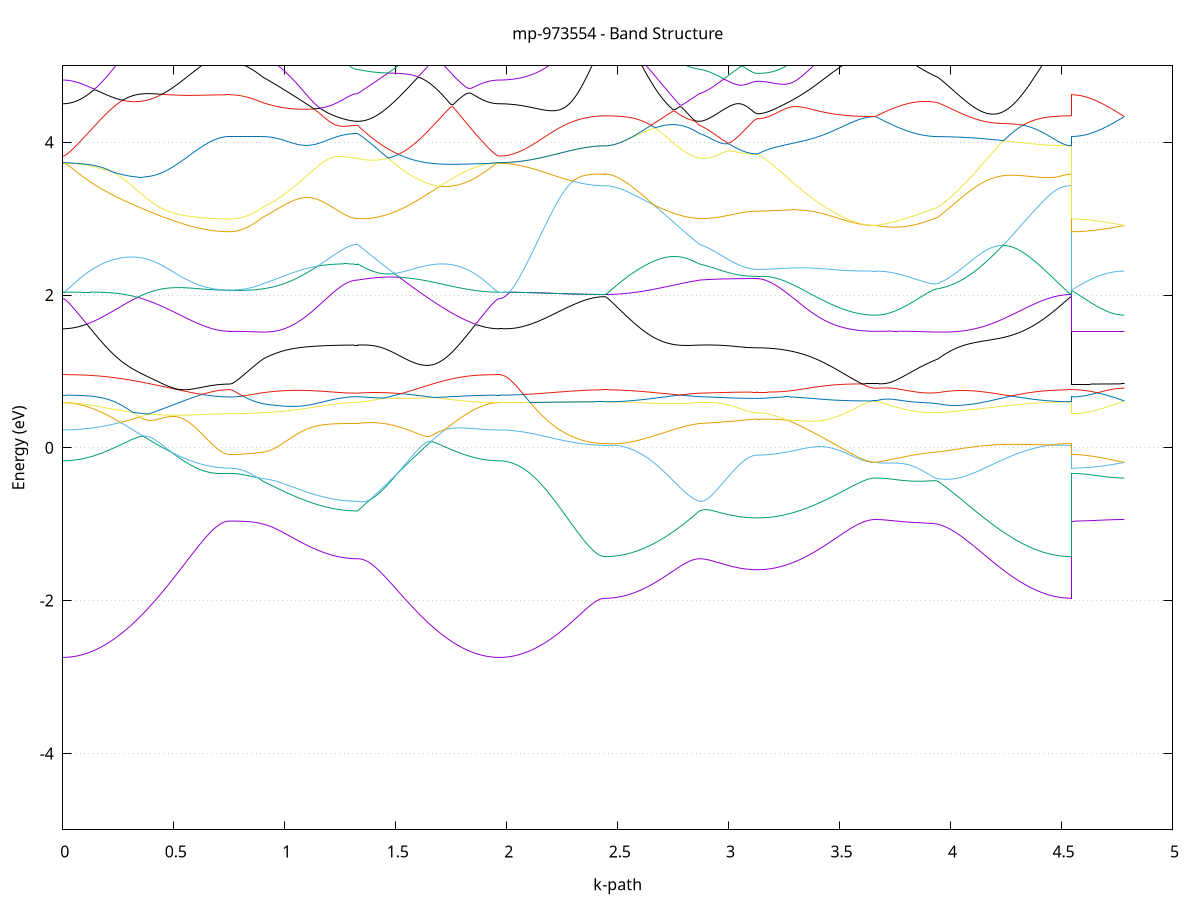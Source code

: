 set title 'mp-973554 - Band Structure'
set xlabel 'k-path'
set ylabel 'Energy (eV)'
set grid y
set yrange [-5:5]
set terminal png size 800,600
set output 'mp-973554_bands_gnuplot.png'
plot '-' using 1:2 with lines notitle, '-' using 1:2 with lines notitle, '-' using 1:2 with lines notitle, '-' using 1:2 with lines notitle, '-' using 1:2 with lines notitle, '-' using 1:2 with lines notitle, '-' using 1:2 with lines notitle, '-' using 1:2 with lines notitle, '-' using 1:2 with lines notitle, '-' using 1:2 with lines notitle, '-' using 1:2 with lines notitle, '-' using 1:2 with lines notitle, '-' using 1:2 with lines notitle, '-' using 1:2 with lines notitle, '-' using 1:2 with lines notitle, '-' using 1:2 with lines notitle, '-' using 1:2 with lines notitle, '-' using 1:2 with lines notitle, '-' using 1:2 with lines notitle, '-' using 1:2 with lines notitle, '-' using 1:2 with lines notitle, '-' using 1:2 with lines notitle, '-' using 1:2 with lines notitle, '-' using 1:2 with lines notitle, '-' using 1:2 with lines notitle, '-' using 1:2 with lines notitle, '-' using 1:2 with lines notitle, '-' using 1:2 with lines notitle, '-' using 1:2 with lines notitle, '-' using 1:2 with lines notitle, '-' using 1:2 with lines notitle, '-' using 1:2 with lines notitle, '-' using 1:2 with lines notitle, '-' using 1:2 with lines notitle, '-' using 1:2 with lines notitle, '-' using 1:2 with lines notitle, '-' using 1:2 with lines notitle, '-' using 1:2 with lines notitle, '-' using 1:2 with lines notitle, '-' using 1:2 with lines notitle, '-' using 1:2 with lines notitle, '-' using 1:2 with lines notitle, '-' using 1:2 with lines notitle, '-' using 1:2 with lines notitle, '-' using 1:2 with lines notitle, '-' using 1:2 with lines notitle, '-' using 1:2 with lines notitle, '-' using 1:2 with lines notitle
0.000000 -42.115321
0.009898 -42.115321
0.019795 -42.115321
0.029693 -42.115321
0.039591 -42.115321
0.049489 -42.115321
0.059386 -42.115321
0.069284 -42.115321
0.079182 -42.115321
0.089079 -42.115321
0.098977 -42.115321
0.108875 -42.115321
0.118772 -42.115321
0.128670 -42.115321
0.138568 -42.115321
0.148466 -42.115321
0.158363 -42.115321
0.168261 -42.115321
0.178159 -42.115321
0.188056 -42.115321
0.197954 -42.115321
0.207852 -42.115321
0.217749 -42.115321
0.227647 -42.115321
0.237545 -42.115321
0.247443 -42.115321
0.257340 -42.115321
0.267238 -42.115321
0.277136 -42.115321
0.287033 -42.115321
0.296931 -42.115321
0.306829 -42.115321
0.316727 -42.115321
0.326624 -42.115321
0.336522 -42.115321
0.346420 -42.115321
0.356317 -42.115321
0.366215 -42.115321
0.376113 -42.115321
0.386010 -42.115321
0.395908 -42.115321
0.405806 -42.115321
0.415704 -42.115321
0.425601 -42.115321
0.435499 -42.115321
0.445397 -42.115321
0.455294 -42.115321
0.465192 -42.115321
0.475090 -42.115321
0.484987 -42.115321
0.494885 -42.115321
0.504783 -42.115321
0.514681 -42.115321
0.524578 -42.115321
0.534476 -42.115321
0.544374 -42.115321
0.554271 -42.115321
0.564169 -42.115321
0.574067 -42.115321
0.583965 -42.115321
0.593862 -42.115321
0.603760 -42.115321
0.613658 -42.115321
0.623555 -42.115321
0.633453 -42.115321
0.643351 -42.115321
0.653248 -42.115321
0.663146 -42.115321
0.673044 -42.115321
0.682942 -42.115321
0.692839 -42.115321
0.702737 -42.115321
0.712635 -42.115321
0.722532 -42.115321
0.732430 -42.115321
0.742328 -42.115321
0.752225 -42.115321
0.752225 -42.115321
0.761658 -42.115321
0.771091 -42.115321
0.780523 -42.115321
0.789956 -42.115321
0.799388 -42.115321
0.808821 -42.115321
0.818253 -42.115321
0.827686 -42.115321
0.837118 -42.115321
0.846551 -42.115321
0.855983 -42.115321
0.865416 -42.115321
0.874848 -42.115321
0.884281 -42.115321
0.893713 -42.115321
0.903146 -42.115321
0.903146 -42.115321
0.913034 -42.115321
0.922922 -42.115321
0.932810 -42.115321
0.942698 -42.115321
0.952586 -42.115321
0.962474 -42.115321
0.972362 -42.115321
0.982250 -42.115321
0.992139 -42.115321
1.002027 -42.115321
1.011915 -42.115321
1.021803 -42.115321
1.031691 -42.115321
1.041579 -42.115321
1.051467 -42.115321
1.061355 -42.115321
1.071243 -42.115321
1.081131 -42.115321
1.091019 -42.115321
1.100907 -42.115321
1.110795 -42.115321
1.120683 -42.115321
1.130571 -42.115321
1.140460 -42.115321
1.150348 -42.115321
1.160236 -42.115321
1.170124 -42.115321
1.180012 -42.115321
1.189900 -42.115321
1.199788 -42.115321
1.209676 -42.115321
1.219564 -42.115321
1.229452 -42.115321
1.239340 -42.115321
1.249228 -42.115321
1.259116 -42.115321
1.269004 -42.115321
1.278892 -42.115321
1.288781 -42.115321
1.298669 -42.115321
1.308557 -42.115321
1.318445 -42.115321
1.328333 -42.115321
1.328333 -42.115321
1.338311 -42.115321
1.348290 -42.115321
1.358268 -42.115321
1.368247 -42.115321
1.378225 -42.115321
1.388203 -42.115321
1.398182 -42.115321
1.408160 -42.115321
1.418139 -42.115321
1.428117 -42.115321
1.438096 -42.115321
1.448074 -42.115321
1.458053 -42.115321
1.468031 -42.115321
1.478010 -42.115321
1.487988 -42.115321
1.497966 -42.115321
1.507945 -42.115321
1.517923 -42.115321
1.527902 -42.115321
1.537880 -42.115321
1.547859 -42.115321
1.557837 -42.115321
1.567816 -42.115321
1.577794 -42.115321
1.587772 -42.115321
1.597751 -42.115321
1.607729 -42.115321
1.617708 -42.115321
1.627686 -42.115321
1.637665 -42.115321
1.647643 -42.115321
1.657622 -42.115321
1.667600 -42.115321
1.677578 -42.115321
1.687557 -42.115321
1.697535 -42.115321
1.707514 -42.115321
1.717492 -42.115321
1.727471 -42.115321
1.737449 -42.115321
1.747428 -42.115321
1.757406 -42.115321
1.767384 -42.115321
1.777363 -42.115321
1.787341 -42.115321
1.797320 -42.115321
1.807298 -42.115321
1.817277 -42.115321
1.827255 -42.115321
1.837234 -42.115321
1.847212 -42.115321
1.857191 -42.115321
1.867169 -42.115321
1.877147 -42.115321
1.887126 -42.115321
1.897104 -42.115321
1.907083 -42.115321
1.917061 -42.115321
1.927040 -42.115321
1.937018 -42.115321
1.946997 -42.115321
1.956975 -42.115321
1.966953 -42.115321
1.966953 -42.115321
1.976881 -42.115321
1.986808 -42.115321
1.996735 -42.115321
2.006662 -42.115321
2.016589 -42.115321
2.026516 -42.115321
2.036443 -42.115321
2.046370 -42.115321
2.056297 -42.115321
2.066224 -42.115321
2.076151 -42.115321
2.086078 -42.115321
2.096006 -42.115321
2.105933 -42.115321
2.115860 -42.115321
2.125787 -42.115321
2.135714 -42.115321
2.145641 -42.115321
2.155568 -42.115321
2.165495 -42.115321
2.175422 -42.115321
2.185349 -42.115321
2.195276 -42.115321
2.205203 -42.115321
2.215131 -42.115321
2.225058 -42.115321
2.234985 -42.115321
2.244912 -42.115321
2.254839 -42.115321
2.264766 -42.115321
2.274693 -42.115321
2.284620 -42.115321
2.294547 -42.115321
2.304474 -42.115321
2.314401 -42.115321
2.324329 -42.115321
2.334256 -42.115321
2.344183 -42.115321
2.354110 -42.115321
2.364037 -42.115321
2.373964 -42.115321
2.383891 -42.115321
2.393818 -42.115321
2.403745 -42.115321
2.413672 -42.115321
2.423599 -42.115321
2.433526 -42.115321
2.443454 -42.115321
2.443454 -42.115321
2.453342 -42.115321
2.463230 -42.115321
2.473118 -42.115321
2.483006 -42.115321
2.492894 -42.115321
2.502782 -42.115321
2.512670 -42.115321
2.522558 -42.115321
2.532446 -42.115321
2.542334 -42.115321
2.552222 -42.115321
2.562110 -42.115321
2.571998 -42.115321
2.581886 -42.115321
2.591775 -42.115321
2.601663 -42.115321
2.611551 -42.115321
2.621439 -42.115321
2.631327 -42.115321
2.641215 -42.115321
2.651103 -42.115321
2.660991 -42.115321
2.670879 -42.115321
2.680767 -42.115321
2.690655 -42.115321
2.700543 -42.115321
2.710431 -42.115321
2.720319 -42.115321
2.730208 -42.115321
2.740096 -42.115321
2.749984 -42.115321
2.759872 -42.115321
2.769760 -42.115321
2.779648 -42.115321
2.789536 -42.115321
2.799424 -42.115321
2.809312 -42.115321
2.819200 -42.115321
2.829088 -42.115321
2.838976 -42.115321
2.848864 -42.115321
2.858752 -42.115321
2.868640 -42.115321
2.868640 -42.115321
2.878309 -42.115321
2.887978 -42.115321
2.897647 -42.115321
2.907316 -42.115321
2.916985 -42.115321
2.926653 -42.115321
2.936322 -42.115321
2.945991 -42.115321
2.955660 -42.115321
2.965329 -42.115321
2.974998 -42.115321
2.984666 -42.115321
2.994335 -42.115321
3.004004 -42.115321
3.013673 -42.115321
3.023342 -42.115321
3.033011 -42.115321
3.042680 -42.115321
3.052348 -42.115321
3.062017 -42.115321
3.071686 -42.115321
3.081355 -42.115321
3.091024 -42.115321
3.100693 -42.115321
3.110361 -42.115321
3.120030 -42.115321
3.129699 -42.115321
3.129699 -42.115321
3.139549 -42.115321
3.149399 -42.115321
3.159249 -42.115321
3.169099 -42.115321
3.178949 -42.115321
3.188799 -42.115321
3.198650 -42.115321
3.208500 -42.115321
3.218350 -42.115321
3.228200 -42.115321
3.238050 -42.115321
3.247900 -42.115321
3.257750 -42.115321
3.267600 -42.115321
3.277450 -42.115321
3.287300 -42.115321
3.297150 -42.115321
3.307000 -42.115321
3.316850 -42.115321
3.326700 -42.115321
3.336550 -42.115321
3.346401 -42.115321
3.356251 -42.115321
3.366101 -42.115321
3.375951 -42.115321
3.385801 -42.115321
3.395651 -42.115321
3.405501 -42.115321
3.415351 -42.115321
3.425201 -42.115321
3.435051 -42.115321
3.444901 -42.115321
3.454751 -42.115321
3.464601 -42.115321
3.474451 -42.115321
3.484302 -42.115321
3.494152 -42.115321
3.504002 -42.115321
3.513852 -42.115321
3.523702 -42.115321
3.533552 -42.115321
3.543402 -42.115321
3.553252 -42.115321
3.563102 -42.115321
3.572952 -42.115321
3.582802 -42.115321
3.592652 -42.115321
3.602502 -42.115321
3.612352 -42.115321
3.622202 -42.115321
3.632053 -42.115321
3.641903 -42.115321
3.651753 -42.115321
3.661603 -42.115321
3.661603 -42.115321
3.671328 -42.115321
3.681053 -42.115321
3.690778 -42.115321
3.700503 -42.115321
3.710228 -42.115321
3.719953 -42.115321
3.729679 -42.115321
3.739404 -42.115321
3.749129 -42.115321
3.758854 -42.115321
3.768579 -42.115321
3.778304 -42.115321
3.788029 -42.115321
3.797754 -42.115321
3.807480 -42.115321
3.817205 -42.115321
3.826930 -42.115321
3.836655 -42.115321
3.846380 -42.115321
3.856105 -42.115321
3.865830 -42.115321
3.875555 -42.115321
3.885281 -42.115321
3.895006 -42.115321
3.904731 -42.115321
3.914456 -42.115321
3.924181 -42.115321
3.933906 -42.115321
3.943631 -42.115321
3.943631 -42.115321
3.953489 -42.115321
3.963346 -42.115321
3.973204 -42.115321
3.983061 -42.115321
3.992919 -42.115321
4.002776 -42.115321
4.012634 -42.115321
4.022491 -42.115321
4.032348 -42.115321
4.042206 -42.115321
4.052063 -42.115321
4.061921 -42.115321
4.071778 -42.115321
4.081636 -42.115321
4.091493 -42.115321
4.101351 -42.115321
4.111208 -42.115321
4.121066 -42.115321
4.130923 -42.115321
4.140780 -42.115321
4.150638 -42.115321
4.160495 -42.115321
4.170353 -42.115321
4.180210 -42.115321
4.190068 -42.115321
4.199925 -42.115321
4.209783 -42.115321
4.219640 -42.115321
4.229498 -42.115321
4.239355 -42.115321
4.249213 -42.115321
4.259070 -42.115321
4.268927 -42.115321
4.278785 -42.115321
4.288642 -42.115321
4.298500 -42.115321
4.308357 -42.115321
4.318215 -42.115321
4.328072 -42.115321
4.337930 -42.115321
4.347787 -42.115321
4.357645 -42.115321
4.367502 -42.115321
4.377360 -42.115321
4.387217 -42.115321
4.397074 -42.115321
4.406932 -42.115321
4.416789 -42.115321
4.426647 -42.115321
4.436504 -42.115321
4.446362 -42.115321
4.456219 -42.115321
4.466077 -42.115321
4.475934 -42.115321
4.485792 -42.115321
4.495649 -42.115321
4.505506 -42.115321
4.515364 -42.115321
4.525221 -42.115321
4.535079 -42.115321
4.544936 -42.115321
4.544936 -42.115321
4.554863 -42.115321
4.564791 -42.115321
4.574718 -42.115321
4.584645 -42.115321
4.594572 -42.115321
4.604499 -42.115321
4.614426 -42.115321
4.624353 -42.115321
4.634280 -42.115321
4.644207 -42.115321
4.654134 -42.115321
4.664061 -42.115321
4.673988 -42.115321
4.683916 -42.115321
4.693843 -42.115321
4.703770 -42.115321
4.713697 -42.115321
4.723624 -42.115321
4.733551 -42.115321
4.743478 -42.115321
4.753405 -42.115321
4.763332 -42.115321
4.773259 -42.115321
4.783186 -42.115321
e
0.000000 -31.589021
0.009898 -31.589021
0.019795 -31.589021
0.029693 -31.588921
0.039591 -31.588921
0.049489 -31.588921
0.059386 -31.588921
0.069284 -31.588821
0.079182 -31.588821
0.089079 -31.588721
0.098977 -31.588721
0.108875 -31.588621
0.118772 -31.588621
0.128670 -31.588521
0.138568 -31.588421
0.148466 -31.588321
0.158363 -31.588321
0.168261 -31.588221
0.178159 -31.588121
0.188056 -31.588021
0.197954 -31.587921
0.207852 -31.587821
0.217749 -31.587721
0.227647 -31.587621
0.237545 -31.587521
0.247443 -31.587421
0.257340 -31.587221
0.267238 -31.587121
0.277136 -31.587021
0.287033 -31.586921
0.296931 -31.586721
0.306829 -31.586621
0.316727 -31.586521
0.326624 -31.586321
0.336522 -31.586221
0.346420 -31.586121
0.356317 -31.585921
0.366215 -31.585821
0.376113 -31.585721
0.386010 -31.585521
0.395908 -31.585421
0.405806 -31.585321
0.415704 -31.585121
0.425601 -31.585021
0.435499 -31.584921
0.445397 -31.584721
0.455294 -31.584621
0.465192 -31.584521
0.475090 -31.584321
0.484987 -31.584221
0.494885 -31.584121
0.504783 -31.584021
0.514681 -31.583921
0.524578 -31.583821
0.534476 -31.583621
0.544374 -31.583521
0.554271 -31.583421
0.564169 -31.583321
0.574067 -31.583221
0.583965 -31.583221
0.593862 -31.583121
0.603760 -31.583021
0.613658 -31.582921
0.623555 -31.582821
0.633453 -31.582821
0.643351 -31.582721
0.653248 -31.582621
0.663146 -31.582621
0.673044 -31.582521
0.682942 -31.582521
0.692839 -31.582521
0.702737 -31.582421
0.712635 -31.582421
0.722532 -31.582421
0.732430 -31.582421
0.742328 -31.582421
0.752225 -31.582421
0.752225 -31.582421
0.761658 -31.582421
0.771091 -31.582421
0.780523 -31.582421
0.789956 -31.582421
0.799388 -31.582421
0.808821 -31.582521
0.818253 -31.582521
0.827686 -31.582521
0.837118 -31.582621
0.846551 -31.582621
0.855983 -31.582721
0.865416 -31.582721
0.874848 -31.582821
0.884281 -31.582821
0.893713 -31.582921
0.903146 -31.583021
0.903146 -31.583021
0.913034 -31.583021
0.922922 -31.583121
0.932810 -31.583221
0.942698 -31.583221
0.952586 -31.583321
0.962474 -31.583321
0.972362 -31.583421
0.982250 -31.583421
0.992139 -31.583521
1.002027 -31.583521
1.011915 -31.583621
1.021803 -31.583621
1.031691 -31.583721
1.041579 -31.583721
1.051467 -31.583721
1.061355 -31.583821
1.071243 -31.583821
1.081131 -31.583921
1.091019 -31.583921
1.100907 -31.583921
1.110795 -31.584021
1.120683 -31.584021
1.130571 -31.584121
1.140460 -31.584121
1.150348 -31.584121
1.160236 -31.584121
1.170124 -31.584221
1.180012 -31.584221
1.189900 -31.584221
1.199788 -31.584221
1.209676 -31.584321
1.219564 -31.584321
1.229452 -31.584321
1.239340 -31.584321
1.249228 -31.584321
1.259116 -31.584421
1.269004 -31.584421
1.278892 -31.584421
1.288781 -31.584421
1.298669 -31.584421
1.308557 -31.584421
1.318445 -31.584421
1.328333 -31.584421
1.328333 -31.584421
1.338311 -31.584221
1.348290 -31.584021
1.358268 -31.583821
1.368247 -31.583721
1.378225 -31.583521
1.388203 -31.583321
1.398182 -31.583121
1.408160 -31.582921
1.418139 -31.582721
1.428117 -31.582521
1.438096 -31.582521
1.448074 -31.582721
1.458053 -31.582921
1.468031 -31.583121
1.478010 -31.583321
1.487988 -31.583421
1.497966 -31.583621
1.507945 -31.583821
1.517923 -31.584021
1.527902 -31.584221
1.537880 -31.584421
1.547859 -31.584621
1.557837 -31.584721
1.567816 -31.584921
1.577794 -31.585121
1.587772 -31.585321
1.597751 -31.585421
1.607729 -31.585621
1.617708 -31.585821
1.627686 -31.585921
1.637665 -31.586121
1.647643 -31.586321
1.657622 -31.586421
1.667600 -31.586621
1.677578 -31.586721
1.687557 -31.586921
1.697535 -31.587021
1.707514 -31.587121
1.717492 -31.587321
1.727471 -31.587421
1.737449 -31.587521
1.747428 -31.587621
1.757406 -31.587721
1.767384 -31.587921
1.777363 -31.588021
1.787341 -31.588121
1.797320 -31.588221
1.807298 -31.588221
1.817277 -31.588321
1.827255 -31.588421
1.837234 -31.588521
1.847212 -31.588621
1.857191 -31.588621
1.867169 -31.588721
1.877147 -31.588721
1.887126 -31.588821
1.897104 -31.588821
1.907083 -31.588921
1.917061 -31.588921
1.927040 -31.588921
1.937018 -31.588921
1.946997 -31.589021
1.956975 -31.589021
1.966953 -31.589021
1.966953 -31.589021
1.976881 -31.589021
1.986808 -31.589021
1.996735 -31.589021
2.006662 -31.589021
2.016589 -31.589021
2.026516 -31.589021
2.036443 -31.589021
2.046370 -31.589021
2.056297 -31.589021
2.066224 -31.589021
2.076151 -31.588921
2.086078 -31.588921
2.096006 -31.588921
2.105933 -31.588921
2.115860 -31.588921
2.125787 -31.588921
2.135714 -31.588921
2.145641 -31.588921
2.155568 -31.588921
2.165495 -31.588921
2.175422 -31.588921
2.185349 -31.588921
2.195276 -31.588921
2.205203 -31.588921
2.215131 -31.588921
2.225058 -31.588921
2.234985 -31.588921
2.244912 -31.588921
2.254839 -31.588921
2.264766 -31.588921
2.274693 -31.588921
2.284620 -31.588921
2.294547 -31.588921
2.304474 -31.588921
2.314401 -31.588921
2.324329 -31.588921
2.334256 -31.588921
2.344183 -31.588921
2.354110 -31.588921
2.364037 -31.588921
2.373964 -31.588921
2.383891 -31.588921
2.393818 -31.588921
2.403745 -31.588921
2.413672 -31.588921
2.423599 -31.588921
2.433526 -31.588921
2.443454 -31.588921
2.443454 -31.588921
2.453342 -31.588921
2.463230 -31.588821
2.473118 -31.588821
2.483006 -31.588821
2.492894 -31.588821
2.502782 -31.588821
2.512670 -31.588721
2.522558 -31.588721
2.532446 -31.588621
2.542334 -31.588621
2.552222 -31.588521
2.562110 -31.588521
2.571998 -31.588421
2.581886 -31.588321
2.591775 -31.588221
2.601663 -31.588221
2.611551 -31.588121
2.621439 -31.588021
2.631327 -31.587921
2.641215 -31.587821
2.651103 -31.587721
2.660991 -31.587621
2.670879 -31.587421
2.680767 -31.587321
2.690655 -31.587221
2.700543 -31.587121
2.710431 -31.586921
2.720319 -31.586821
2.730208 -31.586721
2.740096 -31.586521
2.749984 -31.586421
2.759872 -31.586221
2.769760 -31.586121
2.779648 -31.585921
2.789536 -31.585821
2.799424 -31.585621
2.809312 -31.585421
2.819200 -31.585321
2.829088 -31.585121
2.838976 -31.584921
2.848864 -31.584821
2.858752 -31.584621
2.868640 -31.584421
2.868640 -31.584421
2.878309 -31.584321
2.887978 -31.584321
2.897647 -31.584221
2.907316 -31.584121
2.916985 -31.584021
2.926653 -31.584021
2.936322 -31.583921
2.945991 -31.583821
2.955660 -31.583721
2.965329 -31.583721
2.974998 -31.583621
2.984666 -31.583521
2.994335 -31.583521
3.004004 -31.583421
3.013673 -31.583321
3.023342 -31.583221
3.033011 -31.583221
3.042680 -31.583121
3.052348 -31.583021
3.062017 -31.582921
3.071686 -31.582921
3.081355 -31.582821
3.091024 -31.582721
3.100693 -31.582621
3.110361 -31.582621
3.120030 -31.582521
3.129699 -31.582421
3.129699 -31.582421
3.139549 -31.582421
3.149399 -31.582421
3.159249 -31.582421
3.169099 -31.582421
3.178949 -31.582421
3.188799 -31.582421
3.198650 -31.582421
3.208500 -31.582421
3.218350 -31.582421
3.228200 -31.582421
3.238050 -31.582421
3.247900 -31.582421
3.257750 -31.582421
3.267600 -31.582421
3.277450 -31.582421
3.287300 -31.582421
3.297150 -31.582421
3.307000 -31.582421
3.316850 -31.582421
3.326700 -31.582421
3.336550 -31.582421
3.346401 -31.582421
3.356251 -31.582421
3.366101 -31.582421
3.375951 -31.582421
3.385801 -31.582421
3.395651 -31.582421
3.405501 -31.582421
3.415351 -31.582421
3.425201 -31.582421
3.435051 -31.582421
3.444901 -31.582421
3.454751 -31.582421
3.464601 -31.582421
3.474451 -31.582421
3.484302 -31.582421
3.494152 -31.582421
3.504002 -31.582421
3.513852 -31.582421
3.523702 -31.582421
3.533552 -31.582421
3.543402 -31.582421
3.553252 -31.582421
3.563102 -31.582421
3.572952 -31.582421
3.582802 -31.582421
3.592652 -31.582421
3.602502 -31.582421
3.612352 -31.582421
3.622202 -31.582421
3.632053 -31.582421
3.641903 -31.582421
3.651753 -31.582421
3.661603 -31.582421
3.661603 -31.582421
3.671328 -31.582421
3.681053 -31.582421
3.690778 -31.582421
3.700503 -31.582421
3.710228 -31.582421
3.719953 -31.582421
3.729679 -31.582421
3.739404 -31.582421
3.749129 -31.582421
3.758854 -31.582421
3.768579 -31.582521
3.778304 -31.582521
3.788029 -31.582521
3.797754 -31.582521
3.807480 -31.582521
3.817205 -31.582621
3.826930 -31.582621
3.836655 -31.582621
3.846380 -31.582621
3.856105 -31.582721
3.865830 -31.582721
3.875555 -31.582721
3.885281 -31.582821
3.895006 -31.582821
3.904731 -31.582821
3.914456 -31.582921
3.924181 -31.582921
3.933906 -31.582921
3.943631 -31.583021
3.943631 -31.583021
3.953489 -31.583121
3.963346 -31.583221
3.973204 -31.583221
3.983061 -31.583321
3.992919 -31.583421
4.002776 -31.583521
4.012634 -31.583621
4.022491 -31.583721
4.032348 -31.583921
4.042206 -31.584021
4.052063 -31.584121
4.061921 -31.584221
4.071778 -31.584321
4.081636 -31.584521
4.091493 -31.584621
4.101351 -31.584721
4.111208 -31.584821
4.121066 -31.585021
4.130923 -31.585121
4.140780 -31.585221
4.150638 -31.585421
4.160495 -31.585521
4.170353 -31.585621
4.180210 -31.585821
4.190068 -31.585921
4.199925 -31.586021
4.209783 -31.586221
4.219640 -31.586321
4.229498 -31.586421
4.239355 -31.586621
4.249213 -31.586721
4.259070 -31.586821
4.268927 -31.586921
4.278785 -31.587021
4.288642 -31.587221
4.298500 -31.587321
4.308357 -31.587421
4.318215 -31.587521
4.328072 -31.587621
4.337930 -31.587721
4.347787 -31.587821
4.357645 -31.587921
4.367502 -31.588021
4.377360 -31.588121
4.387217 -31.588221
4.397074 -31.588321
4.406932 -31.588321
4.416789 -31.588421
4.426647 -31.588521
4.436504 -31.588521
4.446362 -31.588621
4.456219 -31.588621
4.466077 -31.588721
4.475934 -31.588721
4.485792 -31.588821
4.495649 -31.588821
4.505506 -31.588821
4.515364 -31.588821
4.525221 -31.588821
4.535079 -31.588921
4.544936 -31.588921
4.544936 -31.582421
4.554863 -31.582421
4.564791 -31.582421
4.574718 -31.582421
4.584645 -31.582421
4.594572 -31.582421
4.604499 -31.582421
4.614426 -31.582421
4.624353 -31.582421
4.634280 -31.582421
4.644207 -31.582421
4.654134 -31.582421
4.664061 -31.582421
4.673988 -31.582421
4.683916 -31.582421
4.693843 -31.582421
4.703770 -31.582421
4.713697 -31.582421
4.723624 -31.582421
4.733551 -31.582421
4.743478 -31.582421
4.753405 -31.582421
4.763332 -31.582421
4.773259 -31.582421
4.783186 -31.582421
e
0.000000 -31.576021
0.009898 -31.576021
0.019795 -31.576021
0.029693 -31.576021
0.039591 -31.576121
0.049489 -31.576121
0.059386 -31.576121
0.069284 -31.576221
0.079182 -31.576221
0.089079 -31.576221
0.098977 -31.576321
0.108875 -31.576321
0.118772 -31.576421
0.128670 -31.576521
0.138568 -31.576521
0.148466 -31.576621
0.158363 -31.576721
0.168261 -31.576821
0.178159 -31.576921
0.188056 -31.577021
0.197954 -31.577021
0.207852 -31.577121
0.217749 -31.577221
0.227647 -31.577421
0.237545 -31.577521
0.247443 -31.577621
0.257340 -31.577721
0.267238 -31.577821
0.277136 -31.577921
0.287033 -31.578021
0.296931 -31.578221
0.306829 -31.578321
0.316727 -31.578421
0.326624 -31.578521
0.336522 -31.578721
0.346420 -31.578821
0.356317 -31.578921
0.366215 -31.579121
0.376113 -31.579221
0.386010 -31.579321
0.395908 -31.579521
0.405806 -31.579621
0.415704 -31.579721
0.425601 -31.579821
0.435499 -31.580021
0.445397 -31.580121
0.455294 -31.580221
0.465192 -31.580321
0.475090 -31.580521
0.484987 -31.580621
0.494885 -31.580721
0.504783 -31.580821
0.514681 -31.580921
0.524578 -31.581021
0.534476 -31.581121
0.544374 -31.581221
0.554271 -31.581321
0.564169 -31.581421
0.574067 -31.581521
0.583965 -31.581621
0.593862 -31.581721
0.603760 -31.581821
0.613658 -31.581821
0.623555 -31.581921
0.633453 -31.582021
0.643351 -31.582021
0.653248 -31.582121
0.663146 -31.582121
0.673044 -31.582221
0.682942 -31.582221
0.692839 -31.582321
0.702737 -31.582321
0.712635 -31.582321
0.722532 -31.582321
0.732430 -31.582421
0.742328 -31.582421
0.752225 -31.582421
0.752225 -31.582421
0.761658 -31.582421
0.771091 -31.582421
0.780523 -31.582321
0.789956 -31.582321
0.799388 -31.582321
0.808821 -31.582321
0.818253 -31.582221
0.827686 -31.582221
0.837118 -31.582221
0.846551 -31.582121
0.855983 -31.582121
0.865416 -31.582021
0.874848 -31.582021
0.884281 -31.581921
0.893713 -31.581821
0.903146 -31.581821
0.903146 -31.581821
0.913034 -31.581721
0.922922 -31.581721
0.932810 -31.581621
0.942698 -31.581521
0.952586 -31.581521
0.962474 -31.581421
0.972362 -31.581421
0.982250 -31.581321
0.992139 -31.581321
1.002027 -31.581321
1.011915 -31.581221
1.021803 -31.581221
1.031691 -31.581121
1.041579 -31.581121
1.051467 -31.581021
1.061355 -31.581021
1.071243 -31.581021
1.081131 -31.580921
1.091019 -31.580921
1.100907 -31.580821
1.110795 -31.580821
1.120683 -31.580821
1.130571 -31.580821
1.140460 -31.580721
1.150348 -31.580721
1.160236 -31.580721
1.170124 -31.580621
1.180012 -31.580621
1.189900 -31.580621
1.199788 -31.580621
1.209676 -31.580621
1.219564 -31.580521
1.229452 -31.580521
1.239340 -31.580521
1.249228 -31.580521
1.259116 -31.580521
1.269004 -31.580521
1.278892 -31.580521
1.288781 -31.580521
1.298669 -31.580421
1.308557 -31.580421
1.318445 -31.580421
1.328333 -31.580421
1.328333 -31.580421
1.338311 -31.580621
1.348290 -31.580821
1.358268 -31.581021
1.368247 -31.581221
1.378225 -31.581421
1.388203 -31.581521
1.398182 -31.581721
1.408160 -31.581921
1.418139 -31.582121
1.428117 -31.582321
1.438096 -31.582321
1.448074 -31.582221
1.458053 -31.582021
1.468031 -31.581821
1.478010 -31.581621
1.487988 -31.581421
1.497966 -31.581221
1.507945 -31.581021
1.517923 -31.580921
1.527902 -31.580721
1.537880 -31.580521
1.547859 -31.580321
1.557837 -31.580121
1.567816 -31.580021
1.577794 -31.579821
1.587772 -31.579621
1.597751 -31.579421
1.607729 -31.579321
1.617708 -31.579121
1.627686 -31.579021
1.637665 -31.578821
1.647643 -31.578621
1.657622 -31.578521
1.667600 -31.578421
1.677578 -31.578221
1.687557 -31.578121
1.697535 -31.577921
1.707514 -31.577821
1.717492 -31.577721
1.727471 -31.577521
1.737449 -31.577421
1.747428 -31.577321
1.757406 -31.577221
1.767384 -31.577121
1.777363 -31.577021
1.787341 -31.576921
1.797320 -31.576821
1.807298 -31.576721
1.817277 -31.576621
1.827255 -31.576621
1.837234 -31.576521
1.847212 -31.576421
1.857191 -31.576421
1.867169 -31.576321
1.877147 -31.576221
1.887126 -31.576221
1.897104 -31.576221
1.907083 -31.576121
1.917061 -31.576121
1.927040 -31.576121
1.937018 -31.576021
1.946997 -31.576021
1.956975 -31.576021
1.966953 -31.576021
1.966953 -31.576021
1.976881 -31.576021
1.986808 -31.576021
1.996735 -31.576021
2.006662 -31.576021
2.016589 -31.576021
2.026516 -31.576021
2.036443 -31.576021
2.046370 -31.576021
2.056297 -31.576021
2.066224 -31.576021
2.076151 -31.576021
2.086078 -31.576021
2.096006 -31.576021
2.105933 -31.576021
2.115860 -31.576021
2.125787 -31.576021
2.135714 -31.576021
2.145641 -31.576021
2.155568 -31.576021
2.165495 -31.576021
2.175422 -31.576021
2.185349 -31.576021
2.195276 -31.576021
2.205203 -31.576021
2.215131 -31.576021
2.225058 -31.576021
2.234985 -31.576021
2.244912 -31.576021
2.254839 -31.576021
2.264766 -31.576021
2.274693 -31.576021
2.284620 -31.576021
2.294547 -31.576021
2.304474 -31.576021
2.314401 -31.576021
2.324329 -31.576021
2.334256 -31.576021
2.344183 -31.576021
2.354110 -31.576021
2.364037 -31.576021
2.373964 -31.576021
2.383891 -31.576021
2.393818 -31.576021
2.403745 -31.576021
2.413672 -31.576021
2.423599 -31.576021
2.433526 -31.576021
2.443454 -31.576021
2.443454 -31.576021
2.453342 -31.576021
2.463230 -31.576021
2.473118 -31.576121
2.483006 -31.576121
2.492894 -31.576121
2.502782 -31.576121
2.512670 -31.576221
2.522558 -31.576221
2.532446 -31.576221
2.542334 -31.576321
2.552222 -31.576421
2.562110 -31.576421
2.571998 -31.576521
2.581886 -31.576621
2.591775 -31.576621
2.601663 -31.576721
2.611551 -31.576821
2.621439 -31.576921
2.631327 -31.577021
2.641215 -31.577121
2.651103 -31.577221
2.660991 -31.577321
2.670879 -31.577421
2.680767 -31.577521
2.690655 -31.577721
2.700543 -31.577821
2.710431 -31.577921
2.720319 -31.578021
2.730208 -31.578221
2.740096 -31.578321
2.749984 -31.578521
2.759872 -31.578621
2.769760 -31.578821
2.779648 -31.578921
2.789536 -31.579121
2.799424 -31.579221
2.809312 -31.579421
2.819200 -31.579621
2.829088 -31.579721
2.838976 -31.579921
2.848864 -31.580121
2.858752 -31.580321
2.868640 -31.580421
2.868640 -31.580421
2.878309 -31.580521
2.887978 -31.580621
2.897647 -31.580721
2.907316 -31.580721
2.916985 -31.580821
2.926653 -31.580921
2.936322 -31.580921
2.945991 -31.581021
2.955660 -31.581121
2.965329 -31.581221
2.974998 -31.581221
2.984666 -31.581321
2.994335 -31.581421
3.004004 -31.581521
3.013673 -31.581521
3.023342 -31.581621
3.033011 -31.581721
3.042680 -31.581821
3.052348 -31.581821
3.062017 -31.581921
3.071686 -31.582021
3.081355 -31.582021
3.091024 -31.582121
3.100693 -31.582221
3.110361 -31.582321
3.120030 -31.582321
3.129699 -31.582421
3.129699 -31.582421
3.139549 -31.582421
3.149399 -31.582421
3.159249 -31.582421
3.169099 -31.582421
3.178949 -31.582421
3.188799 -31.582421
3.198650 -31.582421
3.208500 -31.582421
3.218350 -31.582421
3.228200 -31.582421
3.238050 -31.582421
3.247900 -31.582421
3.257750 -31.582421
3.267600 -31.582421
3.277450 -31.582421
3.287300 -31.582421
3.297150 -31.582421
3.307000 -31.582421
3.316850 -31.582421
3.326700 -31.582421
3.336550 -31.582421
3.346401 -31.582421
3.356251 -31.582421
3.366101 -31.582421
3.375951 -31.582421
3.385801 -31.582421
3.395651 -31.582421
3.405501 -31.582421
3.415351 -31.582421
3.425201 -31.582421
3.435051 -31.582421
3.444901 -31.582421
3.454751 -31.582421
3.464601 -31.582421
3.474451 -31.582421
3.484302 -31.582421
3.494152 -31.582421
3.504002 -31.582421
3.513852 -31.582421
3.523702 -31.582421
3.533552 -31.582421
3.543402 -31.582421
3.553252 -31.582421
3.563102 -31.582421
3.572952 -31.582421
3.582802 -31.582421
3.592652 -31.582421
3.602502 -31.582421
3.612352 -31.582421
3.622202 -31.582421
3.632053 -31.582421
3.641903 -31.582421
3.651753 -31.582421
3.661603 -31.582421
3.661603 -31.582421
3.671328 -31.582421
3.681053 -31.582421
3.690778 -31.582421
3.700503 -31.582421
3.710228 -31.582321
3.719953 -31.582321
3.729679 -31.582321
3.739404 -31.582321
3.749129 -31.582321
3.758854 -31.582321
3.768579 -31.582321
3.778304 -31.582321
3.788029 -31.582221
3.797754 -31.582221
3.807480 -31.582221
3.817205 -31.582221
3.826930 -31.582221
3.836655 -31.582121
3.846380 -31.582121
3.856105 -31.582121
3.865830 -31.582021
3.875555 -31.582021
3.885281 -31.582021
3.895006 -31.581921
3.904731 -31.581921
3.914456 -31.581921
3.924181 -31.581821
3.933906 -31.581821
3.943631 -31.581821
3.943631 -31.581821
3.953489 -31.581721
3.963346 -31.581621
3.973204 -31.581521
3.983061 -31.581421
3.992919 -31.581321
4.002776 -31.581221
4.012634 -31.581121
4.022491 -31.581021
4.032348 -31.580921
4.042206 -31.580821
4.052063 -31.580721
4.061921 -31.580621
4.071778 -31.580521
4.081636 -31.580321
4.091493 -31.580221
4.101351 -31.580121
4.111208 -31.580021
4.121066 -31.579821
4.130923 -31.579721
4.140780 -31.579621
4.150638 -31.579421
4.160495 -31.579321
4.170353 -31.579221
4.180210 -31.579121
4.190068 -31.578921
4.199925 -31.578821
4.209783 -31.578721
4.219640 -31.578521
4.229498 -31.578421
4.239355 -31.578321
4.249213 -31.578221
4.259070 -31.578021
4.268927 -31.577921
4.278785 -31.577821
4.288642 -31.577721
4.298500 -31.577621
4.308357 -31.577521
4.318215 -31.577321
4.328072 -31.577221
4.337930 -31.577121
4.347787 -31.577021
4.357645 -31.577021
4.367502 -31.576921
4.377360 -31.576821
4.387217 -31.576721
4.397074 -31.576621
4.406932 -31.576521
4.416789 -31.576521
4.426647 -31.576421
4.436504 -31.576321
4.446362 -31.576321
4.456219 -31.576221
4.466077 -31.576221
4.475934 -31.576221
4.485792 -31.576121
4.495649 -31.576121
4.505506 -31.576121
4.515364 -31.576121
4.525221 -31.576021
4.535079 -31.576021
4.544936 -31.576021
4.544936 -31.582421
4.554863 -31.582421
4.564791 -31.582421
4.574718 -31.582421
4.584645 -31.582421
4.594572 -31.582421
4.604499 -31.582421
4.614426 -31.582421
4.624353 -31.582421
4.634280 -31.582421
4.644207 -31.582421
4.654134 -31.582421
4.664061 -31.582421
4.673988 -31.582421
4.683916 -31.582421
4.693843 -31.582421
4.703770 -31.582421
4.713697 -31.582421
4.723624 -31.582421
4.733551 -31.582421
4.743478 -31.582421
4.753405 -31.582421
4.763332 -31.582421
4.773259 -31.582421
4.783186 -31.582421
e
0.000000 -31.428521
0.009898 -31.428521
0.019795 -31.428521
0.029693 -31.428521
0.039591 -31.428521
0.049489 -31.428521
0.059386 -31.428521
0.069284 -31.428521
0.079182 -31.428521
0.089079 -31.428521
0.098977 -31.428521
0.108875 -31.428521
0.118772 -31.428521
0.128670 -31.428521
0.138568 -31.428521
0.148466 -31.428521
0.158363 -31.428521
0.168261 -31.428521
0.178159 -31.428521
0.188056 -31.428521
0.197954 -31.428521
0.207852 -31.428521
0.217749 -31.428521
0.227647 -31.428521
0.237545 -31.428521
0.247443 -31.428521
0.257340 -31.428521
0.267238 -31.428521
0.277136 -31.428521
0.287033 -31.428521
0.296931 -31.428521
0.306829 -31.428521
0.316727 -31.428521
0.326624 -31.428521
0.336522 -31.428521
0.346420 -31.428521
0.356317 -31.428521
0.366215 -31.428521
0.376113 -31.428521
0.386010 -31.428521
0.395908 -31.428521
0.405806 -31.428521
0.415704 -31.428521
0.425601 -31.428521
0.435499 -31.428521
0.445397 -31.428521
0.455294 -31.428521
0.465192 -31.428521
0.475090 -31.428521
0.484987 -31.428521
0.494885 -31.428521
0.504783 -31.428521
0.514681 -31.428521
0.524578 -31.428521
0.534476 -31.428521
0.544374 -31.428521
0.554271 -31.428521
0.564169 -31.428521
0.574067 -31.428521
0.583965 -31.428521
0.593862 -31.428521
0.603760 -31.428521
0.613658 -31.428521
0.623555 -31.428521
0.633453 -31.428521
0.643351 -31.428521
0.653248 -31.428521
0.663146 -31.428521
0.673044 -31.428521
0.682942 -31.428521
0.692839 -31.428521
0.702737 -31.428521
0.712635 -31.428521
0.722532 -31.428521
0.732430 -31.428521
0.742328 -31.428521
0.752225 -31.428521
0.752225 -31.428521
0.761658 -31.428521
0.771091 -31.428521
0.780523 -31.428521
0.789956 -31.428521
0.799388 -31.428521
0.808821 -31.428521
0.818253 -31.428521
0.827686 -31.428521
0.837118 -31.428521
0.846551 -31.428521
0.855983 -31.428521
0.865416 -31.428521
0.874848 -31.428521
0.884281 -31.428521
0.893713 -31.428521
0.903146 -31.428521
0.903146 -31.428521
0.913034 -31.428521
0.922922 -31.428521
0.932810 -31.428521
0.942698 -31.428521
0.952586 -31.428521
0.962474 -31.428521
0.972362 -31.428521
0.982250 -31.428521
0.992139 -31.428621
1.002027 -31.428621
1.011915 -31.428621
1.021803 -31.428621
1.031691 -31.428621
1.041579 -31.428621
1.051467 -31.428621
1.061355 -31.428621
1.071243 -31.428621
1.081131 -31.428621
1.091019 -31.428621
1.100907 -31.428621
1.110795 -31.428621
1.120683 -31.428621
1.130571 -31.428621
1.140460 -31.428621
1.150348 -31.428621
1.160236 -31.428621
1.170124 -31.428621
1.180012 -31.428621
1.189900 -31.428621
1.199788 -31.428621
1.209676 -31.428621
1.219564 -31.428621
1.229452 -31.428621
1.239340 -31.428621
1.249228 -31.428621
1.259116 -31.428621
1.269004 -31.428621
1.278892 -31.428621
1.288781 -31.428621
1.298669 -31.428621
1.308557 -31.428621
1.318445 -31.428621
1.328333 -31.428621
1.328333 -31.428621
1.338311 -31.428621
1.348290 -31.428621
1.358268 -31.428621
1.368247 -31.428621
1.378225 -31.428621
1.388203 -31.428621
1.398182 -31.428621
1.408160 -31.428621
1.418139 -31.428621
1.428117 -31.428621
1.438096 -31.428621
1.448074 -31.428521
1.458053 -31.428521
1.468031 -31.428521
1.478010 -31.428521
1.487988 -31.428521
1.497966 -31.428521
1.507945 -31.428521
1.517923 -31.428521
1.527902 -31.428521
1.537880 -31.428521
1.547859 -31.428521
1.557837 -31.428521
1.567816 -31.428521
1.577794 -31.428521
1.587772 -31.428521
1.597751 -31.428521
1.607729 -31.428521
1.617708 -31.428521
1.627686 -31.428521
1.637665 -31.428521
1.647643 -31.428521
1.657622 -31.428521
1.667600 -31.428521
1.677578 -31.428521
1.687557 -31.428521
1.697535 -31.428521
1.707514 -31.428521
1.717492 -31.428521
1.727471 -31.428521
1.737449 -31.428521
1.747428 -31.428521
1.757406 -31.428521
1.767384 -31.428521
1.777363 -31.428521
1.787341 -31.428521
1.797320 -31.428521
1.807298 -31.428521
1.817277 -31.428521
1.827255 -31.428521
1.837234 -31.428521
1.847212 -31.428521
1.857191 -31.428521
1.867169 -31.428521
1.877147 -31.428521
1.887126 -31.428521
1.897104 -31.428521
1.907083 -31.428521
1.917061 -31.428521
1.927040 -31.428521
1.937018 -31.428521
1.946997 -31.428521
1.956975 -31.428521
1.966953 -31.428521
1.966953 -31.428521
1.976881 -31.428521
1.986808 -31.428521
1.996735 -31.428521
2.006662 -31.428521
2.016589 -31.428521
2.026516 -31.428521
2.036443 -31.428521
2.046370 -31.428521
2.056297 -31.428521
2.066224 -31.428521
2.076151 -31.428521
2.086078 -31.428521
2.096006 -31.428521
2.105933 -31.428521
2.115860 -31.428521
2.125787 -31.428521
2.135714 -31.428521
2.145641 -31.428521
2.155568 -31.428521
2.165495 -31.428521
2.175422 -31.428521
2.185349 -31.428521
2.195276 -31.428521
2.205203 -31.428521
2.215131 -31.428521
2.225058 -31.428621
2.234985 -31.428621
2.244912 -31.428621
2.254839 -31.428621
2.264766 -31.428621
2.274693 -31.428621
2.284620 -31.428621
2.294547 -31.428621
2.304474 -31.428621
2.314401 -31.428621
2.324329 -31.428621
2.334256 -31.428621
2.344183 -31.428621
2.354110 -31.428621
2.364037 -31.428621
2.373964 -31.428621
2.383891 -31.428621
2.393818 -31.428621
2.403745 -31.428621
2.413672 -31.428621
2.423599 -31.428621
2.433526 -31.428621
2.443454 -31.428621
2.443454 -31.428621
2.453342 -31.428621
2.463230 -31.428621
2.473118 -31.428621
2.483006 -31.428621
2.492894 -31.428621
2.502782 -31.428621
2.512670 -31.428621
2.522558 -31.428621
2.532446 -31.428621
2.542334 -31.428621
2.552222 -31.428621
2.562110 -31.428621
2.571998 -31.428621
2.581886 -31.428621
2.591775 -31.428621
2.601663 -31.428621
2.611551 -31.428621
2.621439 -31.428621
2.631327 -31.428621
2.641215 -31.428621
2.651103 -31.428621
2.660991 -31.428621
2.670879 -31.428621
2.680767 -31.428621
2.690655 -31.428621
2.700543 -31.428621
2.710431 -31.428621
2.720319 -31.428621
2.730208 -31.428621
2.740096 -31.428621
2.749984 -31.428621
2.759872 -31.428621
2.769760 -31.428621
2.779648 -31.428621
2.789536 -31.428621
2.799424 -31.428621
2.809312 -31.428621
2.819200 -31.428621
2.829088 -31.428621
2.838976 -31.428621
2.848864 -31.428621
2.858752 -31.428621
2.868640 -31.428621
2.868640 -31.428621
2.878309 -31.428621
2.887978 -31.428621
2.897647 -31.428621
2.907316 -31.428621
2.916985 -31.428621
2.926653 -31.428621
2.936322 -31.428621
2.945991 -31.428621
2.955660 -31.428621
2.965329 -31.428621
2.974998 -31.428621
2.984666 -31.428621
2.994335 -31.428621
3.004004 -31.428621
3.013673 -31.428621
3.023342 -31.428621
3.033011 -31.428621
3.042680 -31.428621
3.052348 -31.428621
3.062017 -31.428621
3.071686 -31.428621
3.081355 -31.428621
3.091024 -31.428621
3.100693 -31.428621
3.110361 -31.428621
3.120030 -31.428621
3.129699 -31.428621
3.129699 -31.428621
3.139549 -31.428621
3.149399 -31.428621
3.159249 -31.428621
3.169099 -31.428621
3.178949 -31.428621
3.188799 -31.428621
3.198650 -31.428621
3.208500 -31.428621
3.218350 -31.428621
3.228200 -31.428521
3.238050 -31.428521
3.247900 -31.428521
3.257750 -31.428521
3.267600 -31.428521
3.277450 -31.428521
3.287300 -31.428521
3.297150 -31.428521
3.307000 -31.428521
3.316850 -31.428521
3.326700 -31.428521
3.336550 -31.428521
3.346401 -31.428521
3.356251 -31.428521
3.366101 -31.428521
3.375951 -31.428521
3.385801 -31.428521
3.395651 -31.428521
3.405501 -31.428521
3.415351 -31.428521
3.425201 -31.428521
3.435051 -31.428521
3.444901 -31.428521
3.454751 -31.428521
3.464601 -31.428521
3.474451 -31.428521
3.484302 -31.428521
3.494152 -31.428521
3.504002 -31.428521
3.513852 -31.428521
3.523702 -31.428521
3.533552 -31.428521
3.543402 -31.428521
3.553252 -31.428521
3.563102 -31.428521
3.572952 -31.428521
3.582802 -31.428521
3.592652 -31.428521
3.602502 -31.428521
3.612352 -31.428521
3.622202 -31.428521
3.632053 -31.428521
3.641903 -31.428521
3.651753 -31.428521
3.661603 -31.428521
3.661603 -31.428521
3.671328 -31.428521
3.681053 -31.428521
3.690778 -31.428521
3.700503 -31.428521
3.710228 -31.428521
3.719953 -31.428521
3.729679 -31.428521
3.739404 -31.428521
3.749129 -31.428521
3.758854 -31.428521
3.768579 -31.428521
3.778304 -31.428521
3.788029 -31.428521
3.797754 -31.428521
3.807480 -31.428521
3.817205 -31.428521
3.826930 -31.428521
3.836655 -31.428521
3.846380 -31.428521
3.856105 -31.428521
3.865830 -31.428521
3.875555 -31.428521
3.885281 -31.428521
3.895006 -31.428521
3.904731 -31.428521
3.914456 -31.428521
3.924181 -31.428521
3.933906 -31.428521
3.943631 -31.428521
3.943631 -31.428521
3.953489 -31.428521
3.963346 -31.428521
3.973204 -31.428521
3.983061 -31.428521
3.992919 -31.428521
4.002776 -31.428621
4.012634 -31.428621
4.022491 -31.428621
4.032348 -31.428621
4.042206 -31.428621
4.052063 -31.428621
4.061921 -31.428621
4.071778 -31.428621
4.081636 -31.428621
4.091493 -31.428621
4.101351 -31.428621
4.111208 -31.428621
4.121066 -31.428621
4.130923 -31.428621
4.140780 -31.428621
4.150638 -31.428621
4.160495 -31.428621
4.170353 -31.428621
4.180210 -31.428621
4.190068 -31.428621
4.199925 -31.428621
4.209783 -31.428621
4.219640 -31.428621
4.229498 -31.428621
4.239355 -31.428621
4.249213 -31.428621
4.259070 -31.428621
4.268927 -31.428621
4.278785 -31.428621
4.288642 -31.428621
4.298500 -31.428621
4.308357 -31.428621
4.318215 -31.428621
4.328072 -31.428621
4.337930 -31.428621
4.347787 -31.428621
4.357645 -31.428621
4.367502 -31.428621
4.377360 -31.428621
4.387217 -31.428621
4.397074 -31.428621
4.406932 -31.428621
4.416789 -31.428621
4.426647 -31.428621
4.436504 -31.428621
4.446362 -31.428621
4.456219 -31.428621
4.466077 -31.428621
4.475934 -31.428621
4.485792 -31.428621
4.495649 -31.428621
4.505506 -31.428621
4.515364 -31.428621
4.525221 -31.428621
4.535079 -31.428621
4.544936 -31.428621
4.544936 -31.428521
4.554863 -31.428521
4.564791 -31.428521
4.574718 -31.428521
4.584645 -31.428521
4.594572 -31.428521
4.604499 -31.428521
4.614426 -31.428521
4.624353 -31.428521
4.634280 -31.428521
4.644207 -31.428521
4.654134 -31.428521
4.664061 -31.428521
4.673988 -31.428521
4.683916 -31.428521
4.693843 -31.428521
4.703770 -31.428521
4.713697 -31.428521
4.723624 -31.428521
4.733551 -31.428521
4.743478 -31.428521
4.753405 -31.428521
4.763332 -31.428521
4.773259 -31.428521
4.783186 -31.428521
e
0.000000 -21.564621
0.009898 -21.564621
0.019795 -21.564621
0.029693 -21.564621
0.039591 -21.564621
0.049489 -21.564621
0.059386 -21.564621
0.069284 -21.564621
0.079182 -21.564621
0.089079 -21.564621
0.098977 -21.564621
0.108875 -21.564621
0.118772 -21.564621
0.128670 -21.564621
0.138568 -21.564621
0.148466 -21.564621
0.158363 -21.564521
0.168261 -21.564521
0.178159 -21.564521
0.188056 -21.564521
0.197954 -21.564521
0.207852 -21.564521
0.217749 -21.564521
0.227647 -21.564521
0.237545 -21.564521
0.247443 -21.564521
0.257340 -21.564521
0.267238 -21.564521
0.277136 -21.564521
0.287033 -21.564521
0.296931 -21.564521
0.306829 -21.564521
0.316727 -21.564521
0.326624 -21.564521
0.336522 -21.564521
0.346420 -21.564521
0.356317 -21.564521
0.366215 -21.564421
0.376113 -21.564421
0.386010 -21.564421
0.395908 -21.564421
0.405806 -21.564421
0.415704 -21.564421
0.425601 -21.564421
0.435499 -21.564421
0.445397 -21.564421
0.455294 -21.564421
0.465192 -21.564421
0.475090 -21.564421
0.484987 -21.564421
0.494885 -21.564421
0.504783 -21.564421
0.514681 -21.564421
0.524578 -21.564421
0.534476 -21.564421
0.544374 -21.564421
0.554271 -21.564421
0.564169 -21.564421
0.574067 -21.564421
0.583965 -21.564321
0.593862 -21.564321
0.603760 -21.564321
0.613658 -21.564321
0.623555 -21.564321
0.633453 -21.564321
0.643351 -21.564321
0.653248 -21.564321
0.663146 -21.564321
0.673044 -21.564321
0.682942 -21.564321
0.692839 -21.564321
0.702737 -21.564321
0.712635 -21.564321
0.722532 -21.564321
0.732430 -21.564321
0.742328 -21.564321
0.752225 -21.564321
0.752225 -21.564321
0.761658 -21.564321
0.771091 -21.564321
0.780523 -21.564321
0.789956 -21.564321
0.799388 -21.564321
0.808821 -21.564321
0.818253 -21.564321
0.827686 -21.564321
0.837118 -21.564321
0.846551 -21.564321
0.855983 -21.564321
0.865416 -21.564321
0.874848 -21.564321
0.884281 -21.564321
0.893713 -21.564321
0.903146 -21.564321
0.903146 -21.564321
0.913034 -21.564321
0.922922 -21.564321
0.932810 -21.564321
0.942698 -21.564321
0.952586 -21.564321
0.962474 -21.564321
0.972362 -21.564321
0.982250 -21.564321
0.992139 -21.564321
1.002027 -21.564321
1.011915 -21.564321
1.021803 -21.564321
1.031691 -21.564321
1.041579 -21.564321
1.051467 -21.564321
1.061355 -21.564421
1.071243 -21.564421
1.081131 -21.564421
1.091019 -21.564421
1.100907 -21.564421
1.110795 -21.564421
1.120683 -21.564421
1.130571 -21.564421
1.140460 -21.564421
1.150348 -21.564421
1.160236 -21.564421
1.170124 -21.564421
1.180012 -21.564421
1.189900 -21.564421
1.199788 -21.564421
1.209676 -21.564421
1.219564 -21.564421
1.229452 -21.564421
1.239340 -21.564421
1.249228 -21.564421
1.259116 -21.564421
1.269004 -21.564421
1.278892 -21.564421
1.288781 -21.564421
1.298669 -21.564421
1.308557 -21.564421
1.318445 -21.564421
1.328333 -21.564421
1.328333 -21.564421
1.338311 -21.564421
1.348290 -21.564421
1.358268 -21.564421
1.368247 -21.564421
1.378225 -21.564421
1.388203 -21.564421
1.398182 -21.564421
1.408160 -21.564421
1.418139 -21.564421
1.428117 -21.564421
1.438096 -21.564421
1.448074 -21.564421
1.458053 -21.564421
1.468031 -21.564421
1.478010 -21.564421
1.487988 -21.564421
1.497966 -21.564421
1.507945 -21.564421
1.517923 -21.564421
1.527902 -21.564421
1.537880 -21.564421
1.547859 -21.564421
1.557837 -21.564421
1.567816 -21.564421
1.577794 -21.564521
1.587772 -21.564521
1.597751 -21.564521
1.607729 -21.564521
1.617708 -21.564521
1.627686 -21.564521
1.637665 -21.564521
1.647643 -21.564521
1.657622 -21.564521
1.667600 -21.564521
1.677578 -21.564521
1.687557 -21.564521
1.697535 -21.564521
1.707514 -21.564521
1.717492 -21.564521
1.727471 -21.564521
1.737449 -21.564521
1.747428 -21.564521
1.757406 -21.564521
1.767384 -21.564521
1.777363 -21.564521
1.787341 -21.564521
1.797320 -21.564521
1.807298 -21.564521
1.817277 -21.564521
1.827255 -21.564621
1.837234 -21.564621
1.847212 -21.564621
1.857191 -21.564621
1.867169 -21.564621
1.877147 -21.564621
1.887126 -21.564621
1.897104 -21.564621
1.907083 -21.564621
1.917061 -21.564621
1.927040 -21.564621
1.937018 -21.564621
1.946997 -21.564621
1.956975 -21.564621
1.966953 -21.564621
1.966953 -21.564621
1.976881 -21.564621
1.986808 -21.564621
1.996735 -21.564621
2.006662 -21.564621
2.016589 -21.564621
2.026516 -21.564621
2.036443 -21.564621
2.046370 -21.564621
2.056297 -21.564621
2.066224 -21.564621
2.076151 -21.564621
2.086078 -21.564521
2.096006 -21.564521
2.105933 -21.564521
2.115860 -21.564521
2.125787 -21.564521
2.135714 -21.564521
2.145641 -21.564521
2.155568 -21.564521
2.165495 -21.564521
2.175422 -21.564521
2.185349 -21.564521
2.195276 -21.564521
2.205203 -21.564521
2.215131 -21.564521
2.225058 -21.564521
2.234985 -21.564521
2.244912 -21.564521
2.254839 -21.564521
2.264766 -21.564521
2.274693 -21.564521
2.284620 -21.564521
2.294547 -21.564521
2.304474 -21.564421
2.314401 -21.564421
2.324329 -21.564421
2.334256 -21.564421
2.344183 -21.564421
2.354110 -21.564421
2.364037 -21.564421
2.373964 -21.564421
2.383891 -21.564421
2.393818 -21.564421
2.403745 -21.564421
2.413672 -21.564421
2.423599 -21.564421
2.433526 -21.564421
2.443454 -21.564421
2.443454 -21.564421
2.453342 -21.564421
2.463230 -21.564421
2.473118 -21.564421
2.483006 -21.564421
2.492894 -21.564421
2.502782 -21.564421
2.512670 -21.564421
2.522558 -21.564421
2.532446 -21.564421
2.542334 -21.564421
2.552222 -21.564421
2.562110 -21.564421
2.571998 -21.564421
2.581886 -21.564421
2.591775 -21.564421
2.601663 -21.564421
2.611551 -21.564421
2.621439 -21.564421
2.631327 -21.564421
2.641215 -21.564421
2.651103 -21.564421
2.660991 -21.564421
2.670879 -21.564421
2.680767 -21.564421
2.690655 -21.564421
2.700543 -21.564421
2.710431 -21.564421
2.720319 -21.564421
2.730208 -21.564421
2.740096 -21.564421
2.749984 -21.564421
2.759872 -21.564421
2.769760 -21.564421
2.779648 -21.564421
2.789536 -21.564421
2.799424 -21.564421
2.809312 -21.564421
2.819200 -21.564421
2.829088 -21.564421
2.838976 -21.564421
2.848864 -21.564421
2.858752 -21.564421
2.868640 -21.564421
2.868640 -21.564421
2.878309 -21.564421
2.887978 -21.564421
2.897647 -21.564421
2.907316 -21.564421
2.916985 -21.564421
2.926653 -21.564421
2.936322 -21.564421
2.945991 -21.564421
2.955660 -21.564421
2.965329 -21.564421
2.974998 -21.564421
2.984666 -21.564421
2.994335 -21.564421
3.004004 -21.564421
3.013673 -21.564421
3.023342 -21.564421
3.033011 -21.564421
3.042680 -21.564421
3.052348 -21.564421
3.062017 -21.564421
3.071686 -21.564421
3.081355 -21.564421
3.091024 -21.564421
3.100693 -21.564421
3.110361 -21.564421
3.120030 -21.564421
3.129699 -21.564421
3.129699 -21.564421
3.139549 -21.564421
3.149399 -21.564421
3.159249 -21.564421
3.169099 -21.564421
3.178949 -21.564421
3.188799 -21.564421
3.198650 -21.564421
3.208500 -21.564421
3.218350 -21.564421
3.228200 -21.564421
3.238050 -21.564421
3.247900 -21.564421
3.257750 -21.564421
3.267600 -21.564421
3.277450 -21.564421
3.287300 -21.564421
3.297150 -21.564421
3.307000 -21.564421
3.316850 -21.564421
3.326700 -21.564421
3.336550 -21.564421
3.346401 -21.564421
3.356251 -21.564421
3.366101 -21.564421
3.375951 -21.564421
3.385801 -21.564421
3.395651 -21.564421
3.405501 -21.564421
3.415351 -21.564421
3.425201 -21.564421
3.435051 -21.564321
3.444901 -21.564321
3.454751 -21.564321
3.464601 -21.564321
3.474451 -21.564321
3.484302 -21.564321
3.494152 -21.564321
3.504002 -21.564321
3.513852 -21.564321
3.523702 -21.564321
3.533552 -21.564321
3.543402 -21.564321
3.553252 -21.564321
3.563102 -21.564321
3.572952 -21.564321
3.582802 -21.564321
3.592652 -21.564321
3.602502 -21.564321
3.612352 -21.564321
3.622202 -21.564321
3.632053 -21.564321
3.641903 -21.564321
3.651753 -21.564321
3.661603 -21.564321
3.661603 -21.564321
3.671328 -21.564321
3.681053 -21.564321
3.690778 -21.564321
3.700503 -21.564321
3.710228 -21.564321
3.719953 -21.564321
3.729679 -21.564321
3.739404 -21.564321
3.749129 -21.564321
3.758854 -21.564321
3.768579 -21.564321
3.778304 -21.564321
3.788029 -21.564321
3.797754 -21.564321
3.807480 -21.564321
3.817205 -21.564321
3.826930 -21.564321
3.836655 -21.564321
3.846380 -21.564321
3.856105 -21.564321
3.865830 -21.564321
3.875555 -21.564321
3.885281 -21.564321
3.895006 -21.564321
3.904731 -21.564321
3.914456 -21.564321
3.924181 -21.564321
3.933906 -21.564321
3.943631 -21.564321
3.943631 -21.564321
3.953489 -21.564321
3.963346 -21.564321
3.973204 -21.564321
3.983061 -21.564321
3.992919 -21.564321
4.002776 -21.564321
4.012634 -21.564321
4.022491 -21.564321
4.032348 -21.564321
4.042206 -21.564321
4.052063 -21.564321
4.061921 -21.564321
4.071778 -21.564321
4.081636 -21.564321
4.091493 -21.564321
4.101351 -21.564421
4.111208 -21.564421
4.121066 -21.564421
4.130923 -21.564421
4.140780 -21.564421
4.150638 -21.564421
4.160495 -21.564421
4.170353 -21.564421
4.180210 -21.564421
4.190068 -21.564421
4.199925 -21.564421
4.209783 -21.564421
4.219640 -21.564421
4.229498 -21.564421
4.239355 -21.564421
4.249213 -21.564421
4.259070 -21.564421
4.268927 -21.564421
4.278785 -21.564421
4.288642 -21.564421
4.298500 -21.564421
4.308357 -21.564421
4.318215 -21.564421
4.328072 -21.564421
4.337930 -21.564421
4.347787 -21.564421
4.357645 -21.564421
4.367502 -21.564421
4.377360 -21.564421
4.387217 -21.564421
4.397074 -21.564421
4.406932 -21.564421
4.416789 -21.564421
4.426647 -21.564421
4.436504 -21.564421
4.446362 -21.564421
4.456219 -21.564421
4.466077 -21.564421
4.475934 -21.564421
4.485792 -21.564421
4.495649 -21.564421
4.505506 -21.564421
4.515364 -21.564421
4.525221 -21.564421
4.535079 -21.564421
4.544936 -21.564421
4.544936 -21.564321
4.554863 -21.564321
4.564791 -21.564321
4.574718 -21.564321
4.584645 -21.564321
4.594572 -21.564321
4.604499 -21.564321
4.614426 -21.564321
4.624353 -21.564321
4.634280 -21.564321
4.644207 -21.564321
4.654134 -21.564321
4.664061 -21.564321
4.673988 -21.564321
4.683916 -21.564321
4.693843 -21.564321
4.703770 -21.564321
4.713697 -21.564321
4.723624 -21.564321
4.733551 -21.564321
4.743478 -21.564321
4.753405 -21.564321
4.763332 -21.564321
4.773259 -21.564321
4.783186 -21.564321
e
0.000000 -21.500921
0.009898 -21.500921
0.019795 -21.500921
0.029693 -21.500921
0.039591 -21.500921
0.049489 -21.500921
0.059386 -21.500921
0.069284 -21.500921
0.079182 -21.500921
0.089079 -21.500921
0.098977 -21.500921
0.108875 -21.500921
0.118772 -21.501021
0.128670 -21.501021
0.138568 -21.501021
0.148466 -21.501021
0.158363 -21.501021
0.168261 -21.501021
0.178159 -21.501121
0.188056 -21.501121
0.197954 -21.501121
0.207852 -21.501121
0.217749 -21.501221
0.227647 -21.501221
0.237545 -21.501221
0.247443 -21.501221
0.257340 -21.501321
0.267238 -21.501321
0.277136 -21.501321
0.287033 -21.501321
0.296931 -21.501421
0.306829 -21.501421
0.316727 -21.501421
0.326624 -21.501521
0.336522 -21.501521
0.346420 -21.501521
0.356317 -21.501621
0.366215 -21.501621
0.376113 -21.501621
0.386010 -21.501721
0.395908 -21.501721
0.405806 -21.501721
0.415704 -21.501821
0.425601 -21.501821
0.435499 -21.501821
0.445397 -21.501821
0.455294 -21.501921
0.465192 -21.501921
0.475090 -21.501921
0.484987 -21.502021
0.494885 -21.502021
0.504783 -21.502021
0.514681 -21.502021
0.524578 -21.502121
0.534476 -21.502121
0.544374 -21.502121
0.554271 -21.502121
0.564169 -21.502221
0.574067 -21.502221
0.583965 -21.502221
0.593862 -21.502221
0.603760 -21.502321
0.613658 -21.502321
0.623555 -21.502321
0.633453 -21.502321
0.643351 -21.502321
0.653248 -21.502321
0.663146 -21.502321
0.673044 -21.502421
0.682942 -21.502421
0.692839 -21.502421
0.702737 -21.502421
0.712635 -21.502421
0.722532 -21.502421
0.732430 -21.502421
0.742328 -21.502421
0.752225 -21.502421
0.752225 -21.502421
0.761658 -21.502421
0.771091 -21.502421
0.780523 -21.502421
0.789956 -21.502421
0.799388 -21.502421
0.808821 -21.502421
0.818253 -21.502321
0.827686 -21.502321
0.837118 -21.502321
0.846551 -21.502321
0.855983 -21.502321
0.865416 -21.502321
0.874848 -21.502221
0.884281 -21.502221
0.893713 -21.502221
0.903146 -21.502221
0.903146 -21.502221
0.913034 -21.502221
0.922922 -21.502221
0.932810 -21.502221
0.942698 -21.502221
0.952586 -21.502221
0.962474 -21.502121
0.972362 -21.502121
0.982250 -21.502121
0.992139 -21.502121
1.002027 -21.502121
1.011915 -21.502121
1.021803 -21.502121
1.031691 -21.502121
1.041579 -21.502121
1.051467 -21.502121
1.061355 -21.502121
1.071243 -21.502121
1.081131 -21.502121
1.091019 -21.502121
1.100907 -21.502121
1.110795 -21.502121
1.120683 -21.502121
1.130571 -21.502121
1.140460 -21.502121
1.150348 -21.502121
1.160236 -21.502021
1.170124 -21.502021
1.180012 -21.502021
1.189900 -21.502021
1.199788 -21.502021
1.209676 -21.502021
1.219564 -21.502021
1.229452 -21.502021
1.239340 -21.502021
1.249228 -21.502021
1.259116 -21.502021
1.269004 -21.502021
1.278892 -21.502021
1.288781 -21.502021
1.298669 -21.502021
1.308557 -21.502021
1.318445 -21.502021
1.328333 -21.502021
1.328333 -21.502021
1.338311 -21.502021
1.348290 -21.502021
1.358268 -21.502121
1.368247 -21.502121
1.378225 -21.502121
1.388203 -21.502121
1.398182 -21.502121
1.408160 -21.502121
1.418139 -21.502121
1.428117 -21.502121
1.438096 -21.502121
1.448074 -21.502121
1.458053 -21.502121
1.468031 -21.502121
1.478010 -21.502121
1.487988 -21.502121
1.497966 -21.502121
1.507945 -21.502121
1.517923 -21.502021
1.527902 -21.502021
1.537880 -21.502021
1.547859 -21.502021
1.557837 -21.502021
1.567816 -21.501921
1.577794 -21.501921
1.587772 -21.501921
1.597751 -21.501821
1.607729 -21.501821
1.617708 -21.501821
1.627686 -21.501821
1.637665 -21.501721
1.647643 -21.501721
1.657622 -21.501621
1.667600 -21.501621
1.677578 -21.501621
1.687557 -21.501521
1.697535 -21.501521
1.707514 -21.501521
1.717492 -21.501421
1.727471 -21.501421
1.737449 -21.501421
1.747428 -21.501321
1.757406 -21.501321
1.767384 -21.501221
1.777363 -21.501221
1.787341 -21.501221
1.797320 -21.501121
1.807298 -21.501121
1.817277 -21.501121
1.827255 -21.501121
1.837234 -21.501021
1.847212 -21.501021
1.857191 -21.501021
1.867169 -21.501021
1.877147 -21.500921
1.887126 -21.500921
1.897104 -21.500921
1.907083 -21.500921
1.917061 -21.500921
1.927040 -21.500921
1.937018 -21.500921
1.946997 -21.500921
1.956975 -21.500921
1.966953 -21.500921
1.966953 -21.500921
1.976881 -21.500921
1.986808 -21.500921
1.996735 -21.500921
2.006662 -21.500921
2.016589 -21.500921
2.026516 -21.500921
2.036443 -21.500921
2.046370 -21.500921
2.056297 -21.500921
2.066224 -21.500921
2.076151 -21.500921
2.086078 -21.500921
2.096006 -21.500921
2.105933 -21.500921
2.115860 -21.500921
2.125787 -21.500921
2.135714 -21.500921
2.145641 -21.500921
2.155568 -21.500921
2.165495 -21.500921
2.175422 -21.500921
2.185349 -21.500921
2.195276 -21.500921
2.205203 -21.500921
2.215131 -21.500921
2.225058 -21.500921
2.234985 -21.500921
2.244912 -21.500921
2.254839 -21.500921
2.264766 -21.500921
2.274693 -21.500921
2.284620 -21.500921
2.294547 -21.500921
2.304474 -21.500921
2.314401 -21.500921
2.324329 -21.500921
2.334256 -21.500921
2.344183 -21.500921
2.354110 -21.500921
2.364037 -21.500921
2.373964 -21.500921
2.383891 -21.500921
2.393818 -21.500921
2.403745 -21.500921
2.413672 -21.500921
2.423599 -21.500921
2.433526 -21.500921
2.443454 -21.500921
2.443454 -21.500921
2.453342 -21.500921
2.463230 -21.500921
2.473118 -21.500921
2.483006 -21.500921
2.492894 -21.500921
2.502782 -21.500921
2.512670 -21.500921
2.522558 -21.500921
2.532446 -21.501021
2.542334 -21.501021
2.552222 -21.501021
2.562110 -21.501021
2.571998 -21.501121
2.581886 -21.501121
2.591775 -21.501121
2.601663 -21.501121
2.611551 -21.501221
2.621439 -21.501221
2.631327 -21.501221
2.641215 -21.501321
2.651103 -21.501321
2.660991 -21.501321
2.670879 -21.501421
2.680767 -21.501421
2.690655 -21.501421
2.700543 -21.501521
2.710431 -21.501521
2.720319 -21.501521
2.730208 -21.501621
2.740096 -21.501621
2.749984 -21.501621
2.759872 -21.501721
2.769760 -21.501721
2.779648 -21.501821
2.789536 -21.501821
2.799424 -21.501821
2.809312 -21.501821
2.819200 -21.501921
2.829088 -21.501921
2.838976 -21.501921
2.848864 -21.502021
2.858752 -21.502021
2.868640 -21.502021
2.868640 -21.502021
2.878309 -21.502021
2.887978 -21.502021
2.897647 -21.502021
2.907316 -21.502021
2.916985 -21.502021
2.926653 -21.502021
2.936322 -21.502121
2.945991 -21.502121
2.955660 -21.502121
2.965329 -21.502121
2.974998 -21.502121
2.984666 -21.502121
2.994335 -21.502121
3.004004 -21.502121
3.013673 -21.502121
3.023342 -21.502121
3.033011 -21.502121
3.042680 -21.502121
3.052348 -21.502121
3.062017 -21.502121
3.071686 -21.502121
3.081355 -21.502121
3.091024 -21.502121
3.100693 -21.502121
3.110361 -21.502121
3.120030 -21.502121
3.129699 -21.502121
3.129699 -21.502121
3.139549 -21.502121
3.149399 -21.502121
3.159249 -21.502121
3.169099 -21.502121
3.178949 -21.502121
3.188799 -21.502121
3.198650 -21.502121
3.208500 -21.502121
3.218350 -21.502121
3.228200 -21.502121
3.238050 -21.502121
3.247900 -21.502121
3.257750 -21.502221
3.267600 -21.502221
3.277450 -21.502221
3.287300 -21.502221
3.297150 -21.502221
3.307000 -21.502221
3.316850 -21.502221
3.326700 -21.502221
3.336550 -21.502221
3.346401 -21.502221
3.356251 -21.502221
3.366101 -21.502221
3.375951 -21.502221
3.385801 -21.502221
3.395651 -21.502221
3.405501 -21.502221
3.415351 -21.502221
3.425201 -21.502321
3.435051 -21.502321
3.444901 -21.502321
3.454751 -21.502321
3.464601 -21.502321
3.474451 -21.502321
3.484302 -21.502321
3.494152 -21.502321
3.504002 -21.502321
3.513852 -21.502321
3.523702 -21.502321
3.533552 -21.502321
3.543402 -21.502321
3.553252 -21.502321
3.563102 -21.502321
3.572952 -21.502321
3.582802 -21.502321
3.592652 -21.502321
3.602502 -21.502321
3.612352 -21.502321
3.622202 -21.502321
3.632053 -21.502321
3.641903 -21.502321
3.651753 -21.502421
3.661603 -21.502421
3.661603 -21.502421
3.671328 -21.502421
3.681053 -21.502421
3.690778 -21.502421
3.700503 -21.502421
3.710228 -21.502421
3.719953 -21.502421
3.729679 -21.502421
3.739404 -21.502421
3.749129 -21.502321
3.758854 -21.502321
3.768579 -21.502321
3.778304 -21.502321
3.788029 -21.502321
3.797754 -21.502321
3.807480 -21.502321
3.817205 -21.502321
3.826930 -21.502321
3.836655 -21.502321
3.846380 -21.502321
3.856105 -21.502321
3.865830 -21.502321
3.875555 -21.502321
3.885281 -21.502221
3.895006 -21.502221
3.904731 -21.502221
3.914456 -21.502221
3.924181 -21.502221
3.933906 -21.502221
3.943631 -21.502221
3.943631 -21.502221
3.953489 -21.502221
3.963346 -21.502121
3.973204 -21.502121
3.983061 -21.502121
3.992919 -21.502121
4.002776 -21.502021
4.012634 -21.502021
4.022491 -21.502021
4.032348 -21.502021
4.042206 -21.502021
4.052063 -21.501921
4.061921 -21.501921
4.071778 -21.501921
4.081636 -21.501821
4.091493 -21.501821
4.101351 -21.501821
4.111208 -21.501821
4.121066 -21.501721
4.130923 -21.501721
4.140780 -21.501721
4.150638 -21.501621
4.160495 -21.501621
4.170353 -21.501621
4.180210 -21.501621
4.190068 -21.501521
4.199925 -21.501521
4.209783 -21.501521
4.219640 -21.501421
4.229498 -21.501421
4.239355 -21.501421
4.249213 -21.501421
4.259070 -21.501321
4.268927 -21.501321
4.278785 -21.501321
4.288642 -21.501321
4.298500 -21.501221
4.308357 -21.501221
4.318215 -21.501221
4.328072 -21.501221
4.337930 -21.501121
4.347787 -21.501121
4.357645 -21.501121
4.367502 -21.501121
4.377360 -21.501021
4.387217 -21.501021
4.397074 -21.501021
4.406932 -21.501021
4.416789 -21.501021
4.426647 -21.501021
4.436504 -21.501021
4.446362 -21.500921
4.456219 -21.500921
4.466077 -21.500921
4.475934 -21.500921
4.485792 -21.500921
4.495649 -21.500921
4.505506 -21.500921
4.515364 -21.500921
4.525221 -21.500921
4.535079 -21.500921
4.544936 -21.500921
4.544936 -21.502421
4.554863 -21.502421
4.564791 -21.502421
4.574718 -21.502421
4.584645 -21.502421
4.594572 -21.502421
4.604499 -21.502421
4.614426 -21.502421
4.624353 -21.502421
4.634280 -21.502421
4.644207 -21.502421
4.654134 -21.502421
4.664061 -21.502421
4.673988 -21.502421
4.683916 -21.502421
4.693843 -21.502421
4.703770 -21.502421
4.713697 -21.502421
4.723624 -21.502421
4.733551 -21.502421
4.743478 -21.502421
4.753405 -21.502421
4.763332 -21.502421
4.773259 -21.502421
4.783186 -21.502421
e
0.000000 -21.500921
0.009898 -21.500921
0.019795 -21.500921
0.029693 -21.500921
0.039591 -21.500921
0.049489 -21.500921
0.059386 -21.500921
0.069284 -21.500921
0.079182 -21.500921
0.089079 -21.500921
0.098977 -21.500921
0.108875 -21.500921
0.118772 -21.500921
0.128670 -21.500921
0.138568 -21.500921
0.148466 -21.500921
0.158363 -21.500921
0.168261 -21.500921
0.178159 -21.500921
0.188056 -21.500921
0.197954 -21.501021
0.207852 -21.501021
0.217749 -21.501021
0.227647 -21.501021
0.237545 -21.501021
0.247443 -21.501021
0.257340 -21.501121
0.267238 -21.501121
0.277136 -21.501121
0.287033 -21.501121
0.296931 -21.501121
0.306829 -21.501221
0.316727 -21.501221
0.326624 -21.501221
0.336522 -21.501221
0.346420 -21.501321
0.356317 -21.501321
0.366215 -21.501321
0.376113 -21.501321
0.386010 -21.501421
0.395908 -21.501421
0.405806 -21.501421
0.415704 -21.501521
0.425601 -21.501521
0.435499 -21.501521
0.445397 -21.501621
0.455294 -21.501621
0.465192 -21.501621
0.475090 -21.501721
0.484987 -21.501721
0.494885 -21.501721
0.504783 -21.501821
0.514681 -21.501821
0.524578 -21.501821
0.534476 -21.501921
0.544374 -21.501921
0.554271 -21.501921
0.564169 -21.502021
0.574067 -21.502021
0.583965 -21.502021
0.593862 -21.502121
0.603760 -21.502121
0.613658 -21.502121
0.623555 -21.502121
0.633453 -21.502221
0.643351 -21.502221
0.653248 -21.502221
0.663146 -21.502221
0.673044 -21.502221
0.682942 -21.502321
0.692839 -21.502321
0.702737 -21.502321
0.712635 -21.502321
0.722532 -21.502321
0.732430 -21.502321
0.742328 -21.502321
0.752225 -21.502321
0.752225 -21.502321
0.761658 -21.502321
0.771091 -21.502321
0.780523 -21.502321
0.789956 -21.502321
0.799388 -21.502321
0.808821 -21.502321
0.818253 -21.502321
0.827686 -21.502321
0.837118 -21.502321
0.846551 -21.502321
0.855983 -21.502221
0.865416 -21.502221
0.874848 -21.502221
0.884281 -21.502221
0.893713 -21.502221
0.903146 -21.502221
0.903146 -21.502221
0.913034 -21.502121
0.922922 -21.502121
0.932810 -21.502121
0.942698 -21.502021
0.952586 -21.502021
0.962474 -21.502021
0.972362 -21.501921
0.982250 -21.501921
0.992139 -21.501821
1.002027 -21.501821
1.011915 -21.501721
1.021803 -21.501721
1.031691 -21.501621
1.041579 -21.501621
1.051467 -21.501521
1.061355 -21.501521
1.071243 -21.501421
1.081131 -21.501421
1.091019 -21.501321
1.100907 -21.501321
1.110795 -21.501221
1.120683 -21.501221
1.130571 -21.501221
1.140460 -21.501121
1.150348 -21.501121
1.160236 -21.501021
1.170124 -21.501021
1.180012 -21.500921
1.189900 -21.500921
1.199788 -21.500921
1.209676 -21.500821
1.219564 -21.500821
1.229452 -21.500821
1.239340 -21.500821
1.249228 -21.500721
1.259116 -21.500721
1.269004 -21.500721
1.278892 -21.500721
1.288781 -21.500721
1.298669 -21.500721
1.308557 -21.500621
1.318445 -21.500621
1.328333 -21.500621
1.328333 -21.500621
1.338311 -21.500621
1.348290 -21.500621
1.358268 -21.500621
1.368247 -21.500621
1.378225 -21.500621
1.388203 -21.500621
1.398182 -21.500621
1.408160 -21.500621
1.418139 -21.500621
1.428117 -21.500621
1.438096 -21.500621
1.448074 -21.500621
1.458053 -21.500621
1.468031 -21.500621
1.478010 -21.500621
1.487988 -21.500621
1.497966 -21.500621
1.507945 -21.500621
1.517923 -21.500621
1.527902 -21.500621
1.537880 -21.500621
1.547859 -21.500621
1.557837 -21.500621
1.567816 -21.500621
1.577794 -21.500721
1.587772 -21.500721
1.597751 -21.500721
1.607729 -21.500721
1.617708 -21.500721
1.627686 -21.500721
1.637665 -21.500721
1.647643 -21.500721
1.657622 -21.500721
1.667600 -21.500721
1.677578 -21.500721
1.687557 -21.500721
1.697535 -21.500721
1.707514 -21.500721
1.717492 -21.500721
1.727471 -21.500821
1.737449 -21.500821
1.747428 -21.500821
1.757406 -21.500821
1.767384 -21.500821
1.777363 -21.500821
1.787341 -21.500821
1.797320 -21.500821
1.807298 -21.500821
1.817277 -21.500821
1.827255 -21.500821
1.837234 -21.500821
1.847212 -21.500821
1.857191 -21.500821
1.867169 -21.500821
1.877147 -21.500821
1.887126 -21.500821
1.897104 -21.500821
1.907083 -21.500921
1.917061 -21.500921
1.927040 -21.500921
1.937018 -21.500921
1.946997 -21.500921
1.956975 -21.500921
1.966953 -21.500921
1.966953 -21.500921
1.976881 -21.500921
1.986808 -21.500921
1.996735 -21.500921
2.006662 -21.500921
2.016589 -21.500921
2.026516 -21.500921
2.036443 -21.500921
2.046370 -21.500921
2.056297 -21.500921
2.066224 -21.500921
2.076151 -21.500921
2.086078 -21.500921
2.096006 -21.500921
2.105933 -21.500921
2.115860 -21.500921
2.125787 -21.500921
2.135714 -21.500921
2.145641 -21.500921
2.155568 -21.500921
2.165495 -21.500921
2.175422 -21.500921
2.185349 -21.500921
2.195276 -21.500921
2.205203 -21.500921
2.215131 -21.500921
2.225058 -21.500921
2.234985 -21.500921
2.244912 -21.500921
2.254839 -21.500921
2.264766 -21.500921
2.274693 -21.500921
2.284620 -21.500921
2.294547 -21.500921
2.304474 -21.500921
2.314401 -21.500921
2.324329 -21.500921
2.334256 -21.500921
2.344183 -21.500921
2.354110 -21.500921
2.364037 -21.500921
2.373964 -21.500921
2.383891 -21.500921
2.393818 -21.500921
2.403745 -21.500921
2.413672 -21.500921
2.423599 -21.500921
2.433526 -21.500921
2.443454 -21.500921
2.443454 -21.500921
2.453342 -21.500921
2.463230 -21.500921
2.473118 -21.500921
2.483006 -21.500921
2.492894 -21.500921
2.502782 -21.500921
2.512670 -21.500921
2.522558 -21.500921
2.532446 -21.500921
2.542334 -21.500921
2.552222 -21.500921
2.562110 -21.500821
2.571998 -21.500821
2.581886 -21.500821
2.591775 -21.500821
2.601663 -21.500821
2.611551 -21.500821
2.621439 -21.500821
2.631327 -21.500821
2.641215 -21.500821
2.651103 -21.500821
2.660991 -21.500821
2.670879 -21.500821
2.680767 -21.500821
2.690655 -21.500821
2.700543 -21.500821
2.710431 -21.500721
2.720319 -21.500721
2.730208 -21.500721
2.740096 -21.500721
2.749984 -21.500721
2.759872 -21.500721
2.769760 -21.500721
2.779648 -21.500721
2.789536 -21.500721
2.799424 -21.500721
2.809312 -21.500721
2.819200 -21.500721
2.829088 -21.500721
2.838976 -21.500721
2.848864 -21.500721
2.858752 -21.500621
2.868640 -21.500621
2.868640 -21.500621
2.878309 -21.500621
2.887978 -21.500621
2.897647 -21.500621
2.907316 -21.500621
2.916985 -21.500621
2.926653 -21.500621
2.936322 -21.500621
2.945991 -21.500621
2.955660 -21.500621
2.965329 -21.500621
2.974998 -21.500621
2.984666 -21.500621
2.994335 -21.500621
3.004004 -21.500621
3.013673 -21.500621
3.023342 -21.500621
3.033011 -21.500621
3.042680 -21.500621
3.052348 -21.500621
3.062017 -21.500621
3.071686 -21.500621
3.081355 -21.500621
3.091024 -21.500621
3.100693 -21.500621
3.110361 -21.500621
3.120030 -21.500621
3.129699 -21.500621
3.129699 -21.500621
3.139549 -21.500621
3.149399 -21.500621
3.159249 -21.500621
3.169099 -21.500621
3.178949 -21.500721
3.188799 -21.500721
3.198650 -21.500721
3.208500 -21.500721
3.218350 -21.500721
3.228200 -21.500821
3.238050 -21.500821
3.247900 -21.500821
3.257750 -21.500921
3.267600 -21.500921
3.277450 -21.500921
3.287300 -21.501021
3.297150 -21.501021
3.307000 -21.501121
3.316850 -21.501121
3.326700 -21.501121
3.336550 -21.501221
3.346401 -21.501221
3.356251 -21.501321
3.366101 -21.501321
3.375951 -21.501421
3.385801 -21.501421
3.395651 -21.501521
3.405501 -21.501521
3.415351 -21.501621
3.425201 -21.501621
3.435051 -21.501721
3.444901 -21.501721
3.454751 -21.501821
3.464601 -21.501821
3.474451 -21.501921
3.484302 -21.501921
3.494152 -21.502021
3.504002 -21.502021
3.513852 -21.502021
3.523702 -21.502121
3.533552 -21.502121
3.543402 -21.502121
3.553252 -21.502221
3.563102 -21.502221
3.572952 -21.502221
3.582802 -21.502321
3.592652 -21.502321
3.602502 -21.502321
3.612352 -21.502321
3.622202 -21.502321
3.632053 -21.502321
3.641903 -21.502321
3.651753 -21.502321
3.661603 -21.502421
3.661603 -21.502421
3.671328 -21.502321
3.681053 -21.502321
3.690778 -21.502321
3.700503 -21.502321
3.710228 -21.502321
3.719953 -21.502321
3.729679 -21.502321
3.739404 -21.502321
3.749129 -21.502321
3.758854 -21.502321
3.768579 -21.502321
3.778304 -21.502321
3.788029 -21.502321
3.797754 -21.502321
3.807480 -21.502321
3.817205 -21.502321
3.826930 -21.502321
3.836655 -21.502321
3.846380 -21.502321
3.856105 -21.502221
3.865830 -21.502221
3.875555 -21.502221
3.885281 -21.502221
3.895006 -21.502221
3.904731 -21.502221
3.914456 -21.502221
3.924181 -21.502221
3.933906 -21.502221
3.943631 -21.502221
3.943631 -21.502221
3.953489 -21.502121
3.963346 -21.502121
3.973204 -21.502121
3.983061 -21.502021
3.992919 -21.502021
4.002776 -21.502021
4.012634 -21.501921
4.022491 -21.501921
4.032348 -21.501921
4.042206 -21.501821
4.052063 -21.501821
4.061921 -21.501821
4.071778 -21.501721
4.081636 -21.501721
4.091493 -21.501721
4.101351 -21.501621
4.111208 -21.501621
4.121066 -21.501621
4.130923 -21.501521
4.140780 -21.501521
4.150638 -21.501521
4.160495 -21.501421
4.170353 -21.501421
4.180210 -21.501421
4.190068 -21.501321
4.199925 -21.501321
4.209783 -21.501321
4.219640 -21.501321
4.229498 -21.501221
4.239355 -21.501221
4.249213 -21.501221
4.259070 -21.501221
4.268927 -21.501121
4.278785 -21.501121
4.288642 -21.501121
4.298500 -21.501121
4.308357 -21.501121
4.318215 -21.501021
4.328072 -21.501021
4.337930 -21.501021
4.347787 -21.501021
4.357645 -21.501021
4.367502 -21.501021
4.377360 -21.501021
4.387217 -21.500921
4.397074 -21.500921
4.406932 -21.500921
4.416789 -21.500921
4.426647 -21.500921
4.436504 -21.500921
4.446362 -21.500921
4.456219 -21.500921
4.466077 -21.500921
4.475934 -21.500921
4.485792 -21.500921
4.495649 -21.500921
4.505506 -21.500921
4.515364 -21.500921
4.525221 -21.500921
4.535079 -21.500921
4.544936 -21.500921
4.544936 -21.502321
4.554863 -21.502321
4.564791 -21.502321
4.574718 -21.502321
4.584645 -21.502321
4.594572 -21.502321
4.604499 -21.502321
4.614426 -21.502321
4.624353 -21.502321
4.634280 -21.502321
4.644207 -21.502321
4.654134 -21.502321
4.664061 -21.502321
4.673988 -21.502321
4.683916 -21.502321
4.693843 -21.502321
4.703770 -21.502321
4.713697 -21.502321
4.723624 -21.502321
4.733551 -21.502321
4.743478 -21.502321
4.753405 -21.502321
4.763332 -21.502321
4.773259 -21.502321
4.783186 -21.502421
e
0.000000 -15.185721
0.009898 -15.185721
0.019795 -15.185821
0.029693 -15.185821
0.039591 -15.185921
0.049489 -15.186021
0.059386 -15.186121
0.069284 -15.186221
0.079182 -15.186421
0.089079 -15.186521
0.098977 -15.186721
0.108875 -15.186921
0.118772 -15.187221
0.128670 -15.187421
0.138568 -15.187721
0.148466 -15.187921
0.158363 -15.188221
0.168261 -15.188521
0.178159 -15.188821
0.188056 -15.189221
0.197954 -15.189521
0.207852 -15.189921
0.217749 -15.190221
0.227647 -15.190621
0.237545 -15.191021
0.247443 -15.191421
0.257340 -15.191821
0.267238 -15.192221
0.277136 -15.192621
0.287033 -15.193121
0.296931 -15.193521
0.306829 -15.193921
0.316727 -15.194421
0.326624 -15.194821
0.336522 -15.195321
0.346420 -15.195721
0.356317 -15.196121
0.366215 -15.196621
0.376113 -15.197021
0.386010 -15.197521
0.395908 -15.197921
0.405806 -15.198421
0.415704 -15.198821
0.425601 -15.199321
0.435499 -15.199721
0.445397 -15.200121
0.455294 -15.200521
0.465192 -15.200921
0.475090 -15.201321
0.484987 -15.201721
0.494885 -15.202121
0.504783 -15.202521
0.514681 -15.202921
0.524578 -15.203221
0.534476 -15.203621
0.544374 -15.203921
0.554271 -15.204221
0.564169 -15.204521
0.574067 -15.204821
0.583965 -15.205121
0.593862 -15.205421
0.603760 -15.205621
0.613658 -15.205921
0.623555 -15.206121
0.633453 -15.206321
0.643351 -15.206521
0.653248 -15.206721
0.663146 -15.206921
0.673044 -15.207021
0.682942 -15.207121
0.692839 -15.207221
0.702737 -15.207321
0.712635 -15.207421
0.722532 -15.207521
0.732430 -15.207521
0.742328 -15.207521
0.752225 -15.207621
0.752225 -15.207621
0.761658 -15.207521
0.771091 -15.207421
0.780523 -15.207121
0.789956 -15.206821
0.799388 -15.206421
0.808821 -15.205921
0.818253 -15.205321
0.827686 -15.204621
0.837118 -15.203921
0.846551 -15.203021
0.855983 -15.202121
0.865416 -15.201221
0.874848 -15.201121
0.884281 -15.201021
0.893713 -15.200821
0.903146 -15.200721
0.903146 -15.200721
0.913034 -15.200521
0.922922 -15.200321
0.932810 -15.200121
0.942698 -15.199821
0.952586 -15.199421
0.962474 -15.199021
0.972362 -15.198521
0.982250 -15.198021
0.992139 -15.197421
1.002027 -15.196821
1.011915 -15.196221
1.021803 -15.195421
1.031691 -15.194721
1.041579 -15.193921
1.051467 -15.193021
1.061355 -15.192121
1.071243 -15.191121
1.081131 -15.190121
1.091019 -15.189121
1.100907 -15.188021
1.110795 -15.186921
1.120683 -15.185721
1.130571 -15.184521
1.140460 -15.183221
1.150348 -15.181921
1.160236 -15.180621
1.170124 -15.179221
1.180012 -15.177821
1.189900 -15.176421
1.199788 -15.174921
1.209676 -15.173421
1.219564 -15.171921
1.229452 -15.170421
1.239340 -15.168821
1.249228 -15.167221
1.259116 -15.165621
1.269004 -15.163921
1.278892 -15.162221
1.288781 -15.160621
1.298669 -15.158921
1.308557 -15.157221
1.318445 -15.155521
1.328333 -15.154521
1.328333 -15.154521
1.338311 -15.153121
1.348290 -15.151621
1.358268 -15.150221
1.368247 -15.148721
1.378225 -15.147221
1.388203 -15.145721
1.398182 -15.144221
1.408160 -15.142721
1.418139 -15.141221
1.428117 -15.141921
1.438096 -15.143421
1.448074 -15.144921
1.458053 -15.146321
1.468031 -15.147721
1.478010 -15.149121
1.487988 -15.150521
1.497966 -15.151921
1.507945 -15.153221
1.517923 -15.154621
1.527902 -15.155921
1.537880 -15.157221
1.547859 -15.158421
1.557837 -15.159721
1.567816 -15.160921
1.577794 -15.162121
1.587772 -15.163321
1.597751 -15.164421
1.607729 -15.165521
1.617708 -15.166621
1.627686 -15.167721
1.637665 -15.168721
1.647643 -15.169721
1.657622 -15.170721
1.667600 -15.171621
1.677578 -15.172521
1.687557 -15.173421
1.697535 -15.174321
1.707514 -15.175121
1.717492 -15.175921
1.727471 -15.176721
1.737449 -15.177421
1.747428 -15.178121
1.757406 -15.178821
1.767384 -15.179421
1.777363 -15.180021
1.787341 -15.180621
1.797320 -15.181221
1.807298 -15.181721
1.817277 -15.182221
1.827255 -15.182621
1.837234 -15.183121
1.847212 -15.183521
1.857191 -15.183821
1.867169 -15.184221
1.877147 -15.184521
1.887126 -15.184721
1.897104 -15.185021
1.907083 -15.185221
1.917061 -15.185321
1.927040 -15.185521
1.937018 -15.185621
1.946997 -15.185721
1.956975 -15.185721
1.966953 -15.185721
1.966953 -15.185721
1.976881 -15.185721
1.986808 -15.185721
1.996735 -15.185821
2.006662 -15.185821
2.016589 -15.185821
2.026516 -15.185821
2.036443 -15.185821
2.046370 -15.185921
2.056297 -15.185921
2.066224 -15.186021
2.076151 -15.186021
2.086078 -15.186021
2.096006 -15.186121
2.105933 -15.186221
2.115860 -15.186221
2.125787 -15.186321
2.135714 -15.186321
2.145641 -15.186421
2.155568 -15.186521
2.165495 -15.186521
2.175422 -15.186621
2.185349 -15.186721
2.195276 -15.186721
2.205203 -15.186821
2.215131 -15.186921
2.225058 -15.186921
2.234985 -15.187021
2.244912 -15.187121
2.254839 -15.187121
2.264766 -15.187221
2.274693 -15.187321
2.284620 -15.187321
2.294547 -15.187421
2.304474 -15.187421
2.314401 -15.187521
2.324329 -15.187621
2.334256 -15.187621
2.344183 -15.187621
2.354110 -15.187721
2.364037 -15.187721
2.373964 -15.187821
2.383891 -15.187821
2.393818 -15.187821
2.403745 -15.187821
2.413672 -15.187821
2.423599 -15.187921
2.433526 -15.187921
2.443454 -15.187921
2.443454 -15.187921
2.453342 -15.187821
2.463230 -15.187821
2.473118 -15.187721
2.483006 -15.187521
2.492894 -15.187421
2.502782 -15.187221
2.512670 -15.186921
2.522558 -15.186621
2.532446 -15.186321
2.542334 -15.185921
2.552222 -15.185521
2.562110 -15.185121
2.571998 -15.184621
2.581886 -15.184021
2.591775 -15.183521
2.601663 -15.182921
2.611551 -15.182321
2.621439 -15.181621
2.631327 -15.180921
2.641215 -15.180121
2.651103 -15.179421
2.660991 -15.178521
2.670879 -15.177721
2.680767 -15.176821
2.690655 -15.175921
2.700543 -15.175021
2.710431 -15.174021
2.720319 -15.173021
2.730208 -15.171921
2.740096 -15.170821
2.749984 -15.169721
2.759872 -15.168621
2.769760 -15.167521
2.779648 -15.166321
2.789536 -15.165121
2.799424 -15.163821
2.809312 -15.162521
2.819200 -15.161321
2.829088 -15.160021
2.838976 -15.158621
2.848864 -15.157321
2.858752 -15.155921
2.868640 -15.154521
2.868640 -15.154521
2.878309 -15.153921
2.887978 -15.153421
2.897647 -15.152821
2.907316 -15.152321
2.916985 -15.151721
2.926653 -15.151221
2.936322 -15.150721
2.945991 -15.150121
2.955660 -15.149621
2.965329 -15.149121
2.974998 -15.148621
2.984666 -15.148121
2.994335 -15.147621
3.004004 -15.147221
3.013673 -15.146721
3.023342 -15.146321
3.033011 -15.145921
3.042680 -15.145521
3.052348 -15.145121
3.062017 -15.144721
3.071686 -15.144421
3.081355 -15.144121
3.091024 -15.143821
3.100693 -15.143621
3.110361 -15.143421
3.120030 -15.143321
3.129699 -15.143321
3.129699 -15.143321
3.139549 -15.143721
3.149399 -15.144821
3.159249 -15.146321
3.169099 -15.148021
3.178949 -15.149721
3.188799 -15.151621
3.198650 -15.153421
3.208500 -15.155321
3.218350 -15.157121
3.228200 -15.159021
3.238050 -15.160921
3.247900 -15.162721
3.257750 -15.164621
3.267600 -15.166421
3.277450 -15.168221
3.287300 -15.170021
3.297150 -15.171721
3.307000 -15.173521
3.316850 -15.175221
3.326700 -15.176921
3.336550 -15.178521
3.346401 -15.180221
3.356251 -15.181721
3.366101 -15.183321
3.375951 -15.184821
3.385801 -15.186321
3.395651 -15.187821
3.405501 -15.189221
3.415351 -15.190521
3.425201 -15.191821
3.435051 -15.193121
3.444901 -15.194321
3.454751 -15.195521
3.464601 -15.196721
3.474451 -15.197821
3.484302 -15.198821
3.494152 -15.199821
3.504002 -15.200721
3.513852 -15.201621
3.523702 -15.202421
3.533552 -15.203221
3.543402 -15.203921
3.553252 -15.204621
3.563102 -15.205221
3.572952 -15.205821
3.582802 -15.206321
3.592652 -15.206721
3.602502 -15.207121
3.612352 -15.207421
3.622202 -15.207721
3.632053 -15.207921
3.641903 -15.208021
3.651753 -15.208121
3.661603 -15.208221
3.661603 -15.208221
3.671328 -15.208121
3.681053 -15.208121
3.690778 -15.208121
3.700503 -15.208021
3.710228 -15.207921
3.719953 -15.207721
3.729679 -15.207621
3.739404 -15.207421
3.749129 -15.207221
3.758854 -15.207021
3.768579 -15.206721
3.778304 -15.206421
3.788029 -15.206121
3.797754 -15.205821
3.807480 -15.205421
3.817205 -15.205021
3.826930 -15.204621
3.836655 -15.204121
3.846380 -15.203721
3.856105 -15.203221
3.865830 -15.202721
3.875555 -15.202321
3.885281 -15.201921
3.895006 -15.201521
3.904731 -15.201321
3.914456 -15.201021
3.924181 -15.200921
3.933906 -15.200821
3.943631 -15.200721
3.943631 -15.200721
3.953489 -15.200521
3.963346 -15.200321
3.973204 -15.200121
3.983061 -15.199921
3.992919 -15.199721
4.002776 -15.199521
4.012634 -15.199321
4.022491 -15.199021
4.032348 -15.198821
4.042206 -15.198621
4.052063 -15.198321
4.061921 -15.198121
4.071778 -15.197821
4.081636 -15.197521
4.091493 -15.197321
4.101351 -15.197021
4.111208 -15.196721
4.121066 -15.196421
4.130923 -15.196121
4.140780 -15.195921
4.150638 -15.195621
4.160495 -15.195321
4.170353 -15.195021
4.180210 -15.194721
4.190068 -15.194421
4.199925 -15.194121
4.209783 -15.193821
4.219640 -15.193521
4.229498 -15.193321
4.239355 -15.193021
4.249213 -15.192721
4.259070 -15.192421
4.268927 -15.192221
4.278785 -15.191921
4.288642 -15.191621
4.298500 -15.191421
4.308357 -15.191121
4.318215 -15.190921
4.328072 -15.190621
4.337930 -15.190421
4.347787 -15.190221
4.357645 -15.190021
4.367502 -15.189821
4.377360 -15.189621
4.387217 -15.189421
4.397074 -15.189221
4.406932 -15.189021
4.416789 -15.188921
4.426647 -15.188721
4.436504 -15.188621
4.446362 -15.188521
4.456219 -15.188421
4.466077 -15.188321
4.475934 -15.188221
4.485792 -15.188121
4.495649 -15.188021
4.505506 -15.188021
4.515364 -15.187921
4.525221 -15.187921
4.535079 -15.187921
4.544936 -15.187921
4.544936 -15.207621
4.554863 -15.207621
4.564791 -15.207621
4.574718 -15.207621
4.584645 -15.207621
4.594572 -15.207621
4.604499 -15.207621
4.614426 -15.207721
4.624353 -15.207721
4.634280 -15.207821
4.644207 -15.207821
4.654134 -15.207821
4.664061 -15.207921
4.673988 -15.207921
4.683916 -15.207921
4.693843 -15.208021
4.703770 -15.208021
4.713697 -15.208021
4.723624 -15.208121
4.733551 -15.208121
4.743478 -15.208121
4.753405 -15.208121
4.763332 -15.208121
4.773259 -15.208221
4.783186 -15.208221
e
0.000000 -15.185721
0.009898 -15.185721
0.019795 -15.185521
0.029693 -15.185321
0.039591 -15.185021
0.049489 -15.184621
0.059386 -15.184021
0.069284 -15.183421
0.079182 -15.182721
0.089079 -15.181921
0.098977 -15.181121
0.108875 -15.180121
0.118772 -15.179021
0.128670 -15.177921
0.138568 -15.176721
0.148466 -15.175421
0.158363 -15.174021
0.168261 -15.172621
0.178159 -15.171121
0.188056 -15.169521
0.197954 -15.167821
0.207852 -15.166121
0.217749 -15.164321
0.227647 -15.162421
0.237545 -15.160521
0.247443 -15.158621
0.257340 -15.156621
0.267238 -15.154521
0.277136 -15.152421
0.287033 -15.150321
0.296931 -15.148121
0.306829 -15.145921
0.316727 -15.143721
0.326624 -15.141421
0.336522 -15.139121
0.346420 -15.136821
0.356317 -15.138921
0.366215 -15.141321
0.376113 -15.143721
0.386010 -15.146121
0.395908 -15.148621
0.405806 -15.151021
0.415704 -15.153421
0.425601 -15.155721
0.435499 -15.158121
0.445397 -15.160421
0.455294 -15.162721
0.465192 -15.165021
0.475090 -15.167221
0.484987 -15.169421
0.494885 -15.171521
0.504783 -15.173621
0.514681 -15.175721
0.524578 -15.177721
0.534476 -15.179621
0.544374 -15.181521
0.554271 -15.183321
0.564169 -15.185021
0.574067 -15.186721
0.583965 -15.188321
0.593862 -15.189821
0.603760 -15.191221
0.613658 -15.192621
0.623555 -15.193821
0.633453 -15.195021
0.643351 -15.196121
0.653248 -15.197121
0.663146 -15.198021
0.673044 -15.198921
0.682942 -15.199621
0.692839 -15.200221
0.702737 -15.200821
0.712635 -15.201221
0.722532 -15.201621
0.732430 -15.201821
0.742328 -15.201921
0.752225 -15.202021
0.752225 -15.202021
0.761658 -15.202021
0.771091 -15.202021
0.780523 -15.201921
0.789956 -15.201921
0.799388 -15.201921
0.808821 -15.201821
0.818253 -15.201721
0.827686 -15.201721
0.837118 -15.201621
0.846551 -15.201521
0.855983 -15.201421
0.865416 -15.201121
0.874848 -15.200021
0.884281 -15.198821
0.893713 -15.197521
0.903146 -15.196221
0.903146 -15.196221
0.913034 -15.195121
0.922922 -15.194021
0.932810 -15.192921
0.942698 -15.191721
0.952586 -15.190421
0.962474 -15.189221
0.972362 -15.187821
0.982250 -15.186521
0.992139 -15.185121
1.002027 -15.183621
1.011915 -15.182121
1.021803 -15.180621
1.031691 -15.179021
1.041579 -15.177421
1.051467 -15.175821
1.061355 -15.174121
1.071243 -15.172421
1.081131 -15.170721
1.091019 -15.169021
1.100907 -15.167221
1.110795 -15.165421
1.120683 -15.163621
1.130571 -15.161821
1.140460 -15.159921
1.150348 -15.158021
1.160236 -15.156121
1.170124 -15.154221
1.180012 -15.152321
1.189900 -15.150421
1.199788 -15.148521
1.209676 -15.146621
1.219564 -15.144621
1.229452 -15.142721
1.239340 -15.140821
1.249228 -15.139021
1.259116 -15.140821
1.269004 -15.142721
1.278892 -15.144521
1.288781 -15.146321
1.298669 -15.148121
1.308557 -15.149821
1.318445 -15.151521
1.328333 -15.152621
1.328333 -15.152621
1.338311 -15.151121
1.348290 -15.149721
1.358268 -15.148221
1.368247 -15.146721
1.378225 -15.145221
1.388203 -15.143721
1.398182 -15.142221
1.408160 -15.140721
1.418139 -15.140521
1.428117 -15.139621
1.438096 -15.138121
1.448074 -15.136821
1.458053 -15.138321
1.468031 -15.139821
1.478010 -15.141321
1.487988 -15.142821
1.497966 -15.144221
1.507945 -15.145721
1.517923 -15.147221
1.527902 -15.148621
1.537880 -15.150121
1.547859 -15.151521
1.557837 -15.152921
1.567816 -15.154321
1.577794 -15.155721
1.587772 -15.157121
1.597751 -15.158421
1.607729 -15.159721
1.617708 -15.161021
1.627686 -15.162321
1.637665 -15.163521
1.647643 -15.164821
1.657622 -15.166021
1.667600 -15.167121
1.677578 -15.168321
1.687557 -15.169421
1.697535 -15.170521
1.707514 -15.171521
1.717492 -15.172621
1.727471 -15.173621
1.737449 -15.174521
1.747428 -15.175421
1.757406 -15.176321
1.767384 -15.177221
1.777363 -15.178021
1.787341 -15.178821
1.797320 -15.179521
1.807298 -15.180221
1.817277 -15.180921
1.827255 -15.181521
1.837234 -15.182121
1.847212 -15.182621
1.857191 -15.183121
1.867169 -15.183521
1.877147 -15.184021
1.887126 -15.184321
1.897104 -15.184721
1.907083 -15.184921
1.917061 -15.185221
1.927040 -15.185421
1.937018 -15.185521
1.946997 -15.185621
1.956975 -15.185721
1.966953 -15.185721
1.966953 -15.185721
1.976881 -15.185721
1.986808 -15.185721
1.996735 -15.185821
2.006662 -15.185821
2.016589 -15.185821
2.026516 -15.185821
2.036443 -15.185821
2.046370 -15.185921
2.056297 -15.185921
2.066224 -15.186021
2.076151 -15.186021
2.086078 -15.186021
2.096006 -15.186121
2.105933 -15.186221
2.115860 -15.186221
2.125787 -15.186321
2.135714 -15.186321
2.145641 -15.186421
2.155568 -15.186521
2.165495 -15.186521
2.175422 -15.186621
2.185349 -15.186721
2.195276 -15.186721
2.205203 -15.186821
2.215131 -15.186921
2.225058 -15.186921
2.234985 -15.187021
2.244912 -15.187121
2.254839 -15.187121
2.264766 -15.187221
2.274693 -15.187321
2.284620 -15.187321
2.294547 -15.187421
2.304474 -15.187421
2.314401 -15.187521
2.324329 -15.187621
2.334256 -15.187621
2.344183 -15.187621
2.354110 -15.187721
2.364037 -15.187721
2.373964 -15.187821
2.383891 -15.187821
2.393818 -15.187821
2.403745 -15.187821
2.413672 -15.187821
2.423599 -15.187921
2.433526 -15.187921
2.443454 -15.187921
2.443454 -15.187921
2.453342 -15.187821
2.463230 -15.187821
2.473118 -15.187721
2.483006 -15.187521
2.492894 -15.187321
2.502782 -15.187121
2.512670 -15.186821
2.522558 -15.186521
2.532446 -15.186121
2.542334 -15.185721
2.552222 -15.185221
2.562110 -15.184821
2.571998 -15.184221
2.581886 -15.183721
2.591775 -15.183021
2.601663 -15.182421
2.611551 -15.181721
2.621439 -15.181021
2.631327 -15.180221
2.641215 -15.179421
2.651103 -15.178621
2.660991 -15.177721
2.670879 -15.176821
2.680767 -15.175821
2.690655 -15.174821
2.700543 -15.173821
2.710431 -15.172821
2.720319 -15.171721
2.730208 -15.170621
2.740096 -15.169521
2.749984 -15.168321
2.759872 -15.167121
2.769760 -15.165921
2.779648 -15.164721
2.789536 -15.163421
2.799424 -15.162121
2.809312 -15.160821
2.819200 -15.159521
2.829088 -15.158121
2.838976 -15.156821
2.848864 -15.155421
2.858752 -15.154021
2.868640 -15.152621
2.868640 -15.152621
2.878309 -15.152021
2.887978 -15.151421
2.897647 -15.150821
2.907316 -15.150221
2.916985 -15.149621
2.926653 -15.149121
2.936322 -15.148421
2.945991 -15.147821
2.955660 -15.147221
2.965329 -15.146621
2.974998 -15.146021
2.984666 -15.145421
2.994335 -15.144821
3.004004 -15.144121
3.013673 -15.143521
3.023342 -15.142921
3.033011 -15.142321
3.042680 -15.141621
3.052348 -15.141021
3.062017 -15.140421
3.071686 -15.139721
3.081355 -15.139121
3.091024 -15.138521
3.100693 -15.137921
3.110361 -15.137921
3.120030 -15.138021
3.129699 -15.138021
3.129699 -15.138021
3.139549 -15.139421
3.149399 -15.141221
3.159249 -15.143021
3.169099 -15.144821
3.178949 -15.146721
3.188799 -15.148521
3.198650 -15.150321
3.208500 -15.152121
3.218350 -15.153921
3.228200 -15.155721
3.238050 -15.157521
3.247900 -15.159221
3.257750 -15.161021
3.267600 -15.162721
3.277450 -15.164421
3.287300 -15.166121
3.297150 -15.167721
3.307000 -15.169321
3.316850 -15.170921
3.326700 -15.172521
3.336550 -15.174021
3.346401 -15.175621
3.356251 -15.177021
3.366101 -15.178521
3.375951 -15.179921
3.385801 -15.181321
3.395651 -15.182621
3.405501 -15.183921
3.415351 -15.185221
3.425201 -15.186421
3.435051 -15.187521
3.444901 -15.188721
3.454751 -15.189821
3.464601 -15.190821
3.474451 -15.191821
3.484302 -15.192821
3.494152 -15.193721
3.504002 -15.194621
3.513852 -15.195421
3.523702 -15.196121
3.533552 -15.196821
3.543402 -15.197521
3.553252 -15.198121
3.563102 -15.198721
3.572952 -15.199221
3.582802 -15.199721
3.592652 -15.200121
3.602502 -15.200421
3.612352 -15.200721
3.622202 -15.201021
3.632053 -15.201121
3.641903 -15.201321
3.651753 -15.201421
3.661603 -15.201421
3.661603 -15.201421
3.671328 -15.201421
3.681053 -15.201421
3.690778 -15.201321
3.700503 -15.201321
3.710228 -15.201321
3.719953 -15.201221
3.729679 -15.201221
3.739404 -15.201121
3.749129 -15.201121
3.758854 -15.201021
3.768579 -15.200921
3.778304 -15.200921
3.788029 -15.200821
3.797754 -15.200721
3.807480 -15.200721
3.817205 -15.200621
3.826930 -15.200521
3.836655 -15.200421
3.846380 -15.200321
3.856105 -15.200221
3.865830 -15.200021
3.875555 -15.199821
3.885281 -15.199621
3.895006 -15.199221
3.904731 -15.198821
3.914456 -15.198221
3.924181 -15.197621
3.933906 -15.196921
3.943631 -15.196221
3.943631 -15.196221
3.953489 -15.194721
3.963346 -15.193121
3.973204 -15.191521
3.983061 -15.189821
3.992919 -15.188021
4.002776 -15.186121
4.012634 -15.184221
4.022491 -15.182221
4.032348 -15.180121
4.042206 -15.178021
4.052063 -15.175921
4.061921 -15.173721
4.071778 -15.171421
4.081636 -15.169121
4.091493 -15.166721
4.101351 -15.164421
4.111208 -15.161921
4.121066 -15.159521
4.130923 -15.157021
4.140780 -15.154621
4.150638 -15.152021
4.160495 -15.149521
4.170353 -15.147021
4.180210 -15.144521
4.190068 -15.141921
4.199925 -15.139421
4.209783 -15.141121
4.219640 -15.143421
4.229498 -15.145721
4.239355 -15.147921
4.249213 -15.150221
4.259070 -15.152321
4.268927 -15.154521
4.278785 -15.156621
4.288642 -15.158621
4.298500 -15.160721
4.308357 -15.162621
4.318215 -15.164521
4.328072 -15.166421
4.337930 -15.168221
4.347787 -15.169921
4.357645 -15.171621
4.367502 -15.173221
4.377360 -15.174721
4.387217 -15.176221
4.397074 -15.177521
4.406932 -15.178821
4.416789 -15.180021
4.426647 -15.181221
4.436504 -15.182221
4.446362 -15.183221
4.456219 -15.184121
4.466077 -15.184921
4.475934 -15.185621
4.485792 -15.186221
4.495649 -15.186721
4.505506 -15.187121
4.515364 -15.187421
4.525221 -15.187721
4.535079 -15.187821
4.544936 -15.187921
4.544936 -15.202021
4.554863 -15.202021
4.564791 -15.202021
4.574718 -15.202021
4.584645 -15.202021
4.594572 -15.201921
4.604499 -15.201921
4.614426 -15.201921
4.624353 -15.201821
4.634280 -15.201821
4.644207 -15.201821
4.654134 -15.201721
4.664061 -15.201721
4.673988 -15.201621
4.683916 -15.201621
4.693843 -15.201621
4.703770 -15.201521
4.713697 -15.201521
4.723624 -15.201521
4.733551 -15.201421
4.743478 -15.201421
4.753405 -15.201421
4.763332 -15.201421
4.773259 -15.201421
4.783186 -15.201421
e
0.000000 -15.119821
0.009898 -15.119821
0.019795 -15.119721
0.029693 -15.119721
0.039591 -15.119621
0.049489 -15.119521
0.059386 -15.119321
0.069284 -15.119221
0.079182 -15.119021
0.089079 -15.118821
0.098977 -15.118521
0.108875 -15.118321
0.118772 -15.118021
0.128670 -15.117721
0.138568 -15.117421
0.148466 -15.117021
0.158363 -15.116621
0.168261 -15.116221
0.178159 -15.115821
0.188056 -15.115421
0.197954 -15.115021
0.207852 -15.114521
0.217749 -15.114021
0.227647 -15.113521
0.237545 -15.113021
0.247443 -15.113621
0.257340 -15.115721
0.267238 -15.117921
0.277136 -15.120121
0.287033 -15.122421
0.296931 -15.124621
0.306829 -15.127021
0.316727 -15.129321
0.326624 -15.131721
0.336522 -15.134121
0.346420 -15.136521
0.356317 -15.134521
0.366215 -15.132221
0.376113 -15.129921
0.386010 -15.127521
0.395908 -15.125221
0.405806 -15.122921
0.415704 -15.120621
0.425601 -15.118321
0.435499 -15.116021
0.445397 -15.113721
0.455294 -15.111521
0.465192 -15.109321
0.475090 -15.107221
0.484987 -15.105021
0.494885 -15.102921
0.504783 -15.100921
0.514681 -15.098921
0.524578 -15.097021
0.534476 -15.095121
0.544374 -15.094821
0.554271 -15.095121
0.564169 -15.095421
0.574067 -15.095721
0.583965 -15.096021
0.593862 -15.096321
0.603760 -15.096521
0.613658 -15.096821
0.623555 -15.097021
0.633453 -15.097221
0.643351 -15.097421
0.653248 -15.097621
0.663146 -15.097821
0.673044 -15.097921
0.682942 -15.098021
0.692839 -15.098121
0.702737 -15.098221
0.712635 -15.098321
0.722532 -15.098421
0.732430 -15.098421
0.742328 -15.098421
0.752225 -15.098421
0.752225 -15.098421
0.761658 -15.098521
0.771091 -15.098521
0.780523 -15.098521
0.789956 -15.098521
0.799388 -15.098521
0.808821 -15.098521
0.818253 -15.098621
0.827686 -15.098621
0.837118 -15.098621
0.846551 -15.098721
0.855983 -15.098721
0.865416 -15.098721
0.874848 -15.098821
0.884281 -15.098821
0.893713 -15.098921
0.903146 -15.099021
0.903146 -15.099021
0.913034 -15.099021
0.922922 -15.099021
0.932810 -15.099121
0.942698 -15.099121
0.952586 -15.099121
0.962474 -15.099121
0.972362 -15.099121
0.982250 -15.099121
0.992139 -15.099121
1.002027 -15.099121
1.011915 -15.099121
1.021803 -15.099721
1.031691 -15.101121
1.041579 -15.102621
1.051467 -15.104221
1.061355 -15.105821
1.071243 -15.107421
1.081131 -15.109021
1.091019 -15.110621
1.100907 -15.112321
1.110795 -15.114021
1.120683 -15.115721
1.130571 -15.117421
1.140460 -15.119221
1.150348 -15.120921
1.160236 -15.122721
1.170124 -15.124521
1.180012 -15.126321
1.189900 -15.128121
1.199788 -15.129921
1.209676 -15.131721
1.219564 -15.133521
1.229452 -15.135421
1.239340 -15.137221
1.249228 -15.138921
1.259116 -15.137021
1.269004 -15.135121
1.278892 -15.133321
1.288781 -15.131521
1.298669 -15.129821
1.308557 -15.128321
1.318445 -15.127221
1.328333 -15.126821
1.328333 -15.126821
1.338311 -15.128321
1.348290 -15.129921
1.358268 -15.131421
1.368247 -15.132921
1.378225 -15.134421
1.388203 -15.136021
1.398182 -15.137521
1.408160 -15.139021
1.418139 -15.139221
1.428117 -15.137721
1.438096 -15.136221
1.448074 -15.136521
1.458053 -15.135021
1.468031 -15.133521
1.478010 -15.131921
1.487988 -15.130421
1.497966 -15.128821
1.507945 -15.127321
1.517923 -15.125821
1.527902 -15.124321
1.537880 -15.122821
1.547859 -15.121321
1.557837 -15.119821
1.567816 -15.118321
1.577794 -15.116921
1.587772 -15.115421
1.597751 -15.114021
1.607729 -15.112621
1.617708 -15.111321
1.627686 -15.109921
1.637665 -15.108621
1.647643 -15.108021
1.657622 -15.108721
1.667600 -15.109321
1.677578 -15.109921
1.687557 -15.110521
1.697535 -15.111121
1.707514 -15.111721
1.717492 -15.112321
1.727471 -15.112821
1.737449 -15.113321
1.747428 -15.113921
1.757406 -15.114421
1.767384 -15.114821
1.777363 -15.115321
1.787341 -15.115721
1.797320 -15.116221
1.807298 -15.116621
1.817277 -15.116921
1.827255 -15.117321
1.837234 -15.117621
1.847212 -15.117921
1.857191 -15.118221
1.867169 -15.118521
1.877147 -15.118721
1.887126 -15.119021
1.897104 -15.119221
1.907083 -15.119321
1.917061 -15.119521
1.927040 -15.119621
1.937018 -15.119721
1.946997 -15.119721
1.956975 -15.119821
1.966953 -15.119821
1.966953 -15.119821
1.976881 -15.119821
1.986808 -15.119721
1.996735 -15.119721
2.006662 -15.119521
2.016589 -15.119421
2.026516 -15.119221
2.036443 -15.119021
2.046370 -15.118821
2.056297 -15.118621
2.066224 -15.118321
2.076151 -15.118021
2.086078 -15.117721
2.096006 -15.117321
2.105933 -15.116921
2.115860 -15.116521
2.125787 -15.116121
2.135714 -15.115721
2.145641 -15.115221
2.155568 -15.114721
2.165495 -15.114221
2.175422 -15.113721
2.185349 -15.113221
2.195276 -15.112721
2.205203 -15.112221
2.215131 -15.111721
2.225058 -15.111121
2.234985 -15.110621
2.244912 -15.110121
2.254839 -15.109521
2.264766 -15.109021
2.274693 -15.108521
2.284620 -15.108021
2.294547 -15.107521
2.304474 -15.107021
2.314401 -15.106621
2.324329 -15.106121
2.334256 -15.105721
2.344183 -15.105321
2.354110 -15.105021
2.364037 -15.104721
2.373964 -15.104421
2.383891 -15.104121
2.393818 -15.103921
2.403745 -15.103721
2.413672 -15.103621
2.423599 -15.103521
2.433526 -15.103421
2.443454 -15.103421
2.443454 -15.103421
2.453342 -15.103421
2.463230 -15.103421
2.473118 -15.103421
2.483006 -15.103421
2.492894 -15.103321
2.502782 -15.103321
2.512670 -15.103321
2.522558 -15.103321
2.532446 -15.103221
2.542334 -15.103221
2.552222 -15.103121
2.562110 -15.103121
2.571998 -15.103021
2.581886 -15.103021
2.591775 -15.102921
2.601663 -15.102821
2.611551 -15.102721
2.621439 -15.102621
2.631327 -15.102621
2.641215 -15.102521
2.651103 -15.102421
2.660991 -15.102321
2.670879 -15.102121
2.680767 -15.102021
2.690655 -15.101921
2.700543 -15.102321
2.710431 -15.103621
2.720319 -15.104921
2.730208 -15.106221
2.740096 -15.107621
2.749984 -15.109021
2.759872 -15.110421
2.769760 -15.111821
2.779648 -15.113321
2.789536 -15.114821
2.799424 -15.116221
2.809312 -15.117721
2.819200 -15.119221
2.829088 -15.120721
2.838976 -15.122221
2.848864 -15.123721
2.858752 -15.125321
2.868640 -15.126821
2.868640 -15.126821
2.878309 -15.127421
2.887978 -15.128021
2.897647 -15.128621
2.907316 -15.129221
2.916985 -15.129721
2.926653 -15.130321
2.936322 -15.130821
2.945991 -15.131421
2.955660 -15.131921
2.965329 -15.132421
2.974998 -15.132921
2.984666 -15.133421
2.994335 -15.133921
3.004004 -15.134321
3.013673 -15.134721
3.023342 -15.135221
3.033011 -15.135621
3.042680 -15.136021
3.052348 -15.136321
3.062017 -15.136721
3.071686 -15.137021
3.081355 -15.137321
3.091024 -15.137521
3.100693 -15.137721
3.110361 -15.137421
3.120030 -15.136921
3.129699 -15.136821
3.129699 -15.136821
3.139549 -15.135421
3.149399 -15.133621
3.159249 -15.131821
3.169099 -15.130021
3.178949 -15.128321
3.188799 -15.126521
3.198650 -15.124721
3.208500 -15.122921
3.218350 -15.121021
3.228200 -15.119221
3.238050 -15.117421
3.247900 -15.115621
3.257750 -15.113821
3.267600 -15.112121
3.277450 -15.110421
3.287300 -15.108821
3.297150 -15.107121
3.307000 -15.105521
3.316850 -15.103921
3.326700 -15.102321
3.336550 -15.100821
3.346401 -15.099321
3.356251 -15.097921
3.366101 -15.097221
3.375951 -15.096921
3.385801 -15.096821
3.395651 -15.096621
3.405501 -15.096421
3.415351 -15.096221
3.425201 -15.096121
3.435051 -15.095921
3.444901 -15.095721
3.454751 -15.095621
3.464601 -15.095421
3.474451 -15.095221
3.484302 -15.095121
3.494152 -15.094921
3.504002 -15.094821
3.513852 -15.094721
3.523702 -15.094521
3.533552 -15.094421
3.543402 -15.094321
3.553252 -15.094221
3.563102 -15.094121
3.572952 -15.094021
3.582802 -15.093921
3.592652 -15.093921
3.602502 -15.093821
3.612352 -15.093721
3.622202 -15.093721
3.632053 -15.093721
3.641903 -15.093621
3.651753 -15.093621
3.661603 -15.093621
3.661603 -15.093621
3.671328 -15.093921
3.681053 -15.094221
3.690778 -15.094421
3.700503 -15.094721
3.710228 -15.095021
3.719953 -15.095321
3.729679 -15.095521
3.739404 -15.095821
3.749129 -15.096021
3.758854 -15.096321
3.768579 -15.096521
3.778304 -15.096821
3.788029 -15.097021
3.797754 -15.097221
3.807480 -15.097421
3.817205 -15.097621
3.826930 -15.097821
3.836655 -15.097921
3.846380 -15.098121
3.856105 -15.098221
3.865830 -15.098321
3.875555 -15.098521
3.885281 -15.098621
3.895006 -15.098721
3.904731 -15.098721
3.914456 -15.098821
3.924181 -15.098921
3.933906 -15.098921
3.943631 -15.099021
3.943631 -15.099021
3.953489 -15.099021
3.963346 -15.099121
3.973204 -15.099221
3.983061 -15.099221
3.992919 -15.099321
4.002776 -15.099421
4.012634 -15.099521
4.022491 -15.099521
4.032348 -15.100221
4.042206 -15.102321
4.052063 -15.104421
4.061921 -15.106521
4.071778 -15.108721
4.081636 -15.110921
4.091493 -15.113121
4.101351 -15.115421
4.111208 -15.117721
4.121066 -15.120021
4.130923 -15.122321
4.140780 -15.124721
4.150638 -15.127021
4.160495 -15.129421
4.170353 -15.131821
4.180210 -15.134121
4.190068 -15.136521
4.199925 -15.138821
4.209783 -15.136921
4.219640 -15.134421
4.229498 -15.131921
4.239355 -15.129421
4.249213 -15.127021
4.259070 -15.124521
4.268927 -15.122121
4.278785 -15.119821
4.288642 -15.117521
4.298500 -15.115221
4.308357 -15.113021
4.318215 -15.110821
4.328072 -15.108721
4.337930 -15.106721
4.347787 -15.104721
4.357645 -15.102721
4.367502 -15.102721
4.377360 -15.102821
4.387217 -15.102921
4.397074 -15.102921
4.406932 -15.103021
4.416789 -15.103021
4.426647 -15.103121
4.436504 -15.103121
4.446362 -15.103221
4.456219 -15.103221
4.466077 -15.103321
4.475934 -15.103321
4.485792 -15.103321
4.495649 -15.103321
4.505506 -15.103421
4.515364 -15.103421
4.525221 -15.103421
4.535079 -15.103421
4.544936 -15.103421
4.544936 -15.098421
4.554863 -15.098421
4.564791 -15.098421
4.574718 -15.098421
4.584645 -15.098321
4.594572 -15.098221
4.604499 -15.098121
4.614426 -15.098021
4.624353 -15.097821
4.634280 -15.097721
4.644207 -15.097521
4.654134 -15.097321
4.664061 -15.097121
4.673988 -15.096821
4.683916 -15.096621
4.693843 -15.096321
4.703770 -15.096121
4.713697 -15.095821
4.723624 -15.095521
4.733551 -15.095221
4.743478 -15.094921
4.753405 -15.094621
4.763332 -15.094321
4.773259 -15.093921
4.783186 -15.093621
e
0.000000 -15.084921
0.009898 -15.084921
0.019795 -15.085121
0.029693 -15.085321
0.039591 -15.085721
0.049489 -15.086121
0.059386 -15.086721
0.069284 -15.087321
0.079182 -15.088121
0.089079 -15.088921
0.098977 -15.089821
0.108875 -15.090921
0.118772 -15.092021
0.128670 -15.093221
0.138568 -15.094521
0.148466 -15.095821
0.158363 -15.097321
0.168261 -15.098821
0.178159 -15.100421
0.188056 -15.102121
0.197954 -15.103921
0.207852 -15.105721
0.217749 -15.107621
0.227647 -15.109621
0.237545 -15.111621
0.247443 -15.112521
0.257340 -15.111921
0.267238 -15.111421
0.277136 -15.110821
0.287033 -15.110221
0.296931 -15.109721
0.306829 -15.109121
0.316727 -15.108521
0.326624 -15.107821
0.336522 -15.107221
0.346420 -15.106621
0.356317 -15.106021
0.366215 -15.105321
0.376113 -15.104721
0.386010 -15.104121
0.395908 -15.103421
0.405806 -15.102821
0.415704 -15.102121
0.425601 -15.101521
0.435499 -15.100921
0.445397 -15.100221
0.455294 -15.099621
0.465192 -15.099021
0.475090 -15.098421
0.484987 -15.097821
0.494885 -15.097221
0.504783 -15.096621
0.514681 -15.096021
0.524578 -15.095521
0.534476 -15.094921
0.544374 -15.094421
0.554271 -15.093921
0.564169 -15.093421
0.574067 -15.092921
0.583965 -15.092421
0.593862 -15.092021
0.603760 -15.091621
0.613658 -15.091221
0.623555 -15.090821
0.633453 -15.090521
0.643351 -15.090121
0.653248 -15.089821
0.663146 -15.089621
0.673044 -15.089321
0.682942 -15.089121
0.692839 -15.088921
0.702737 -15.088721
0.712635 -15.088621
0.722532 -15.088521
0.732430 -15.088421
0.742328 -15.088421
0.752225 -15.088421
0.752225 -15.088421
0.761658 -15.088421
0.771091 -15.088421
0.780523 -15.088321
0.789956 -15.088321
0.799388 -15.088221
0.808821 -15.088221
0.818253 -15.088121
0.827686 -15.088021
0.837118 -15.088021
0.846551 -15.087921
0.855983 -15.087821
0.865416 -15.087621
0.874848 -15.087521
0.884281 -15.087421
0.893713 -15.087221
0.903146 -15.087121
0.903146 -15.087121
0.913034 -15.087021
0.922922 -15.086921
0.932810 -15.087721
0.942698 -15.088921
0.952586 -15.090121
0.962474 -15.091421
0.972362 -15.092621
0.982250 -15.094021
0.992139 -15.095321
1.002027 -15.096721
1.011915 -15.098121
1.021803 -15.099021
1.031691 -15.099021
1.041579 -15.099021
1.051467 -15.099021
1.061355 -15.099021
1.071243 -15.098921
1.081131 -15.098921
1.091019 -15.098921
1.100907 -15.098821
1.110795 -15.098821
1.120683 -15.098721
1.130571 -15.098721
1.140460 -15.098721
1.150348 -15.098621
1.160236 -15.098621
1.170124 -15.098521
1.180012 -15.098521
1.189900 -15.098521
1.199788 -15.099921
1.209676 -15.101421
1.219564 -15.103021
1.229452 -15.104621
1.239340 -15.106221
1.249228 -15.107921
1.259116 -15.109521
1.269004 -15.111221
1.278892 -15.112921
1.288781 -15.114521
1.298669 -15.116021
1.308557 -15.117521
1.318445 -15.118521
1.328333 -15.119021
1.328333 -15.119021
1.338311 -15.120421
1.348290 -15.121821
1.358268 -15.123321
1.368247 -15.124821
1.378225 -15.126321
1.388203 -15.127821
1.398182 -15.129321
1.408160 -15.130821
1.418139 -15.132321
1.428117 -15.133821
1.438096 -15.135321
1.448074 -15.134621
1.458053 -15.133121
1.468031 -15.131621
1.478010 -15.130121
1.487988 -15.128621
1.497966 -15.127121
1.507945 -15.125621
1.517923 -15.124121
1.527902 -15.122721
1.537880 -15.121221
1.547859 -15.119821
1.557837 -15.118321
1.567816 -15.116921
1.577794 -15.115521
1.587772 -15.114121
1.597751 -15.112821
1.607729 -15.111421
1.617708 -15.110121
1.627686 -15.108821
1.637665 -15.107521
1.647643 -15.107321
1.657622 -15.106021
1.667600 -15.104821
1.677578 -15.103621
1.687557 -15.102421
1.697535 -15.101221
1.707514 -15.100121
1.717492 -15.099021
1.727471 -15.098021
1.737449 -15.096921
1.747428 -15.096021
1.757406 -15.095021
1.767384 -15.094121
1.777363 -15.093321
1.787341 -15.092421
1.797320 -15.091621
1.807298 -15.090921
1.817277 -15.090221
1.827255 -15.089521
1.837234 -15.088921
1.847212 -15.088321
1.857191 -15.087821
1.867169 -15.087321
1.877147 -15.086821
1.887126 -15.086421
1.897104 -15.086121
1.907083 -15.085821
1.917061 -15.085521
1.927040 -15.085321
1.937018 -15.085121
1.946997 -15.085021
1.956975 -15.084921
1.966953 -15.084921
1.966953 -15.084921
1.976881 -15.084921
1.986808 -15.084921
1.996735 -15.084921
2.006662 -15.084921
2.016589 -15.084921
2.026516 -15.084821
2.036443 -15.084821
2.046370 -15.084821
2.056297 -15.084821
2.066224 -15.084721
2.076151 -15.084721
2.086078 -15.084721
2.096006 -15.084621
2.105933 -15.084621
2.115860 -15.084621
2.125787 -15.084521
2.135714 -15.084521
2.145641 -15.084421
2.155568 -15.084421
2.165495 -15.084421
2.175422 -15.084321
2.185349 -15.084321
2.195276 -15.084221
2.205203 -15.084221
2.215131 -15.084121
2.225058 -15.084121
2.234985 -15.084021
2.244912 -15.084021
2.254839 -15.084021
2.264766 -15.083921
2.274693 -15.083921
2.284620 -15.083821
2.294547 -15.083821
2.304474 -15.083821
2.314401 -15.083721
2.324329 -15.083721
2.334256 -15.083721
2.344183 -15.083621
2.354110 -15.083621
2.364037 -15.083621
2.373964 -15.083621
2.383891 -15.083521
2.393818 -15.083521
2.403745 -15.083521
2.413672 -15.083521
2.423599 -15.083521
2.433526 -15.083521
2.443454 -15.083521
2.443454 -15.083521
2.453342 -15.083521
2.463230 -15.083621
2.473118 -15.083821
2.483006 -15.084021
2.492894 -15.084321
2.502782 -15.084621
2.512670 -15.085021
2.522558 -15.085521
2.532446 -15.086021
2.542334 -15.086621
2.552222 -15.087221
2.562110 -15.087921
2.571998 -15.088621
2.581886 -15.089421
2.591775 -15.090321
2.601663 -15.091121
2.611551 -15.092121
2.621439 -15.093121
2.631327 -15.094121
2.641215 -15.095121
2.651103 -15.096221
2.660991 -15.097421
2.670879 -15.098621
2.680767 -15.099821
2.690655 -15.101021
2.700543 -15.101821
2.710431 -15.101621
2.720319 -15.101521
2.730208 -15.101321
2.740096 -15.102021
2.749984 -15.103221
2.759872 -15.104421
2.769760 -15.105621
2.779648 -15.106821
2.789536 -15.108121
2.799424 -15.109421
2.809312 -15.110721
2.819200 -15.112021
2.829088 -15.113421
2.838976 -15.114721
2.848864 -15.116121
2.858752 -15.117521
2.868640 -15.119021
2.868640 -15.119021
2.878309 -15.119521
2.887978 -15.120121
2.897647 -15.120721
2.907316 -15.121321
2.916985 -15.121921
2.926653 -15.122421
2.936322 -15.123021
2.945991 -15.123621
2.955660 -15.124221
2.965329 -15.124921
2.974998 -15.125521
2.984666 -15.126121
2.994335 -15.126721
3.004004 -15.127321
3.013673 -15.127921
3.023342 -15.128621
3.033011 -15.129221
3.042680 -15.129821
3.052348 -15.130521
3.062017 -15.131121
3.071686 -15.131721
3.081355 -15.132321
3.091024 -15.132921
3.100693 -15.133521
3.110361 -15.134121
3.120030 -15.134521
3.129699 -15.134721
3.129699 -15.134721
3.139549 -15.134221
3.149399 -15.133221
3.159249 -15.131721
3.169099 -15.130021
3.178949 -15.128121
3.188799 -15.126321
3.198650 -15.124521
3.208500 -15.122721
3.218350 -15.120921
3.228200 -15.119121
3.238050 -15.117321
3.247900 -15.115621
3.257750 -15.113821
3.267600 -15.112121
3.277450 -15.110321
3.287300 -15.108621
3.297150 -15.106921
3.307000 -15.105321
3.316850 -15.103621
3.326700 -15.102121
3.336550 -15.100521
3.346401 -15.099021
3.356251 -15.097821
3.366101 -15.096521
3.375951 -15.095221
3.385801 -15.093921
3.395651 -15.092921
3.405501 -15.092221
3.415351 -15.092021
3.425201 -15.091921
3.435051 -15.091921
3.444901 -15.092021
3.454751 -15.092121
3.464601 -15.092221
3.474451 -15.092321
3.484302 -15.092421
3.494152 -15.092621
3.504002 -15.092721
3.513852 -15.092821
3.523702 -15.092921
3.533552 -15.093021
3.543402 -15.093121
3.553252 -15.093121
3.563102 -15.093221
3.572952 -15.093321
3.582802 -15.093421
3.592652 -15.093421
3.602502 -15.093521
3.612352 -15.093521
3.622202 -15.093521
3.632053 -15.093621
3.641903 -15.093621
3.651753 -15.093621
3.661603 -15.093621
3.661603 -15.093621
3.671328 -15.093321
3.681053 -15.093121
3.690778 -15.092821
3.700503 -15.092521
3.710228 -15.092221
3.719953 -15.091921
3.729679 -15.091621
3.739404 -15.091321
3.749129 -15.091121
3.758854 -15.090821
3.768579 -15.090521
3.778304 -15.090221
3.788029 -15.090021
3.797754 -15.089721
3.807480 -15.089521
3.817205 -15.089221
3.826930 -15.089021
3.836655 -15.088821
3.846380 -15.088621
3.856105 -15.088421
3.865830 -15.088221
3.875555 -15.088021
3.885281 -15.087821
3.895006 -15.087721
3.904731 -15.087521
3.914456 -15.087421
3.924181 -15.087321
3.933906 -15.087221
3.943631 -15.087121
3.943631 -15.087121
3.953489 -15.086921
3.963346 -15.087521
3.973204 -15.089121
3.983061 -15.090821
3.992919 -15.092621
4.002776 -15.094421
4.012634 -15.096321
4.022491 -15.098221
4.032348 -15.099621
4.042206 -15.099721
4.052063 -15.099821
4.061921 -15.099921
4.071778 -15.100021
4.081636 -15.100121
4.091493 -15.100221
4.101351 -15.100321
4.111208 -15.100421
4.121066 -15.100521
4.130923 -15.100621
4.140780 -15.100721
4.150638 -15.100821
4.160495 -15.100921
4.170353 -15.101021
4.180210 -15.101121
4.190068 -15.101221
4.199925 -15.101321
4.209783 -15.101421
4.219640 -15.101521
4.229498 -15.101621
4.239355 -15.101721
4.249213 -15.101821
4.259070 -15.101821
4.268927 -15.101921
4.278785 -15.102021
4.288642 -15.102121
4.298500 -15.102221
4.308357 -15.102321
4.318215 -15.102421
4.328072 -15.102521
4.337930 -15.102521
4.347787 -15.102621
4.357645 -15.102721
4.367502 -15.100921
4.377360 -15.099121
4.387217 -15.097421
4.397074 -15.095821
4.406932 -15.094321
4.416789 -15.092921
4.426647 -15.091521
4.436504 -15.090321
4.446362 -15.089121
4.456219 -15.088121
4.466077 -15.087121
4.475934 -15.086321
4.485792 -15.085521
4.495649 -15.084921
4.505506 -15.084421
4.515364 -15.084021
4.525221 -15.083721
4.535079 -15.083621
4.544936 -15.083521
4.544936 -15.088421
4.554863 -15.088421
4.564791 -15.088421
4.574718 -15.088521
4.584645 -15.088621
4.594572 -15.088721
4.604499 -15.088821
4.614426 -15.088921
4.624353 -15.089121
4.634280 -15.089321
4.644207 -15.089521
4.654134 -15.089721
4.664061 -15.090021
4.673988 -15.090221
4.683916 -15.090521
4.693843 -15.090821
4.703770 -15.091021
4.713697 -15.091321
4.723624 -15.091721
4.733551 -15.092021
4.743478 -15.092321
4.753405 -15.092621
4.763332 -15.093021
4.773259 -15.093321
4.783186 -15.093621
e
0.000000 -15.084921
0.009898 -15.084921
0.019795 -15.084921
0.029693 -15.084921
0.039591 -15.084821
0.049489 -15.084821
0.059386 -15.084721
0.069284 -15.084721
0.079182 -15.084621
0.089079 -15.084621
0.098977 -15.084521
0.108875 -15.084421
0.118772 -15.084321
0.128670 -15.084221
0.138568 -15.084121
0.148466 -15.084021
0.158363 -15.083921
0.168261 -15.083821
0.178159 -15.083721
0.188056 -15.083721
0.197954 -15.083621
0.207852 -15.083521
0.217749 -15.083521
0.227647 -15.083521
0.237545 -15.083521
0.247443 -15.083621
0.257340 -15.083721
0.267238 -15.083921
0.277136 -15.084221
0.287033 -15.084521
0.296931 -15.084821
0.306829 -15.085121
0.316727 -15.085521
0.326624 -15.085921
0.336522 -15.086321
0.346420 -15.086721
0.356317 -15.087121
0.366215 -15.087621
0.376113 -15.088021
0.386010 -15.088421
0.395908 -15.088921
0.405806 -15.089321
0.415704 -15.089721
0.425601 -15.090221
0.435499 -15.090621
0.445397 -15.091021
0.455294 -15.091421
0.465192 -15.091821
0.475090 -15.092221
0.484987 -15.092621
0.494885 -15.093021
0.504783 -15.093421
0.514681 -15.093821
0.524578 -15.094121
0.534476 -15.094521
0.544374 -15.093321
0.554271 -15.091521
0.564169 -15.089821
0.574067 -15.088221
0.583965 -15.086621
0.593862 -15.085121
0.603760 -15.083721
0.613658 -15.082421
0.623555 -15.081121
0.633453 -15.080021
0.643351 -15.078921
0.653248 -15.077921
0.663146 -15.077021
0.673044 -15.076221
0.682942 -15.075421
0.692839 -15.074821
0.702737 -15.074321
0.712635 -15.073821
0.722532 -15.073521
0.732430 -15.073221
0.742328 -15.073121
0.752225 -15.073121
0.752225 -15.073121
0.761658 -15.073121
0.771091 -15.073321
0.780523 -15.073521
0.789956 -15.073821
0.799388 -15.074221
0.808821 -15.074721
0.818253 -15.075321
0.827686 -15.076021
0.837118 -15.076821
0.846551 -15.077621
0.855983 -15.078621
0.865416 -15.079621
0.874848 -15.080721
0.884281 -15.081921
0.893713 -15.083221
0.903146 -15.084521
0.903146 -15.084521
0.913034 -15.085521
0.922922 -15.086621
0.932810 -15.086821
0.942698 -15.086721
0.952586 -15.086621
0.962474 -15.086621
0.972362 -15.086521
0.982250 -15.086521
0.992139 -15.086421
1.002027 -15.086421
1.011915 -15.086421
1.021803 -15.086421
1.031691 -15.086421
1.041579 -15.086421
1.051467 -15.086421
1.061355 -15.086421
1.071243 -15.086421
1.081131 -15.086521
1.091019 -15.086621
1.100907 -15.086921
1.110795 -15.087821
1.120683 -15.088921
1.130571 -15.090121
1.140460 -15.091421
1.150348 -15.092721
1.160236 -15.094121
1.170124 -15.095521
1.180012 -15.096921
1.189900 -15.098421
1.199788 -15.098421
1.209676 -15.098421
1.219564 -15.098421
1.229452 -15.098321
1.239340 -15.098321
1.249228 -15.098321
1.259116 -15.098321
1.269004 -15.098221
1.278892 -15.098221
1.288781 -15.098221
1.298669 -15.098221
1.308557 -15.098221
1.318445 -15.098221
1.328333 -15.098221
1.328333 -15.098221
1.338311 -15.097921
1.348290 -15.097621
1.358268 -15.097321
1.368247 -15.096921
1.378225 -15.096621
1.388203 -15.096321
1.398182 -15.095921
1.408160 -15.095521
1.418139 -15.095221
1.428117 -15.094821
1.438096 -15.094421
1.448074 -15.094321
1.458053 -15.095021
1.468031 -15.095721
1.478010 -15.096421
1.487988 -15.097021
1.497966 -15.097721
1.507945 -15.098421
1.517923 -15.099121
1.527902 -15.099821
1.537880 -15.100521
1.547859 -15.101221
1.557837 -15.101921
1.567816 -15.102621
1.577794 -15.103321
1.587772 -15.104021
1.597751 -15.104721
1.607729 -15.105421
1.617708 -15.106121
1.627686 -15.106721
1.637665 -15.107421
1.647643 -15.106321
1.657622 -15.105121
1.667600 -15.103921
1.677578 -15.102721
1.687557 -15.101621
1.697535 -15.100521
1.707514 -15.099421
1.717492 -15.098321
1.727471 -15.097321
1.737449 -15.096421
1.747428 -15.095421
1.757406 -15.094521
1.767384 -15.093621
1.777363 -15.092821
1.787341 -15.092021
1.797320 -15.091321
1.807298 -15.090621
1.817277 -15.089921
1.827255 -15.089321
1.837234 -15.088721
1.847212 -15.088121
1.857191 -15.087621
1.867169 -15.087121
1.877147 -15.086721
1.887126 -15.086321
1.897104 -15.086021
1.907083 -15.085721
1.917061 -15.085521
1.927040 -15.085321
1.937018 -15.085121
1.946997 -15.085021
1.956975 -15.084921
1.966953 -15.084921
1.966953 -15.084921
1.976881 -15.084921
1.986808 -15.084921
1.996735 -15.084921
2.006662 -15.084921
2.016589 -15.084921
2.026516 -15.084821
2.036443 -15.084821
2.046370 -15.084821
2.056297 -15.084821
2.066224 -15.084721
2.076151 -15.084721
2.086078 -15.084721
2.096006 -15.084621
2.105933 -15.084621
2.115860 -15.084621
2.125787 -15.084521
2.135714 -15.084521
2.145641 -15.084421
2.155568 -15.084421
2.165495 -15.084421
2.175422 -15.084321
2.185349 -15.084321
2.195276 -15.084221
2.205203 -15.084221
2.215131 -15.084121
2.225058 -15.084121
2.234985 -15.084021
2.244912 -15.084021
2.254839 -15.084021
2.264766 -15.083921
2.274693 -15.083921
2.284620 -15.083821
2.294547 -15.083821
2.304474 -15.083821
2.314401 -15.083721
2.324329 -15.083721
2.334256 -15.083721
2.344183 -15.083621
2.354110 -15.083621
2.364037 -15.083621
2.373964 -15.083621
2.383891 -15.083521
2.393818 -15.083521
2.403745 -15.083521
2.413672 -15.083521
2.423599 -15.083521
2.433526 -15.083521
2.443454 -15.083521
2.443454 -15.083521
2.453342 -15.083521
2.463230 -15.083621
2.473118 -15.083721
2.483006 -15.083821
2.492894 -15.084021
2.502782 -15.084321
2.512670 -15.084621
2.522558 -15.084921
2.532446 -15.085321
2.542334 -15.085721
2.552222 -15.086121
2.562110 -15.086621
2.571998 -15.087221
2.581886 -15.087721
2.591775 -15.088421
2.601663 -15.089021
2.611551 -15.089721
2.621439 -15.090421
2.631327 -15.091221
2.641215 -15.092021
2.651103 -15.092921
2.660991 -15.093821
2.670879 -15.094721
2.680767 -15.095621
2.690655 -15.096621
2.700543 -15.097621
2.710431 -15.098721
2.720319 -15.099821
2.730208 -15.100921
2.740096 -15.101121
2.749984 -15.100921
2.759872 -15.100821
2.769760 -15.100621
2.779648 -15.100421
2.789536 -15.100221
2.799424 -15.100021
2.809312 -15.099721
2.819200 -15.099521
2.829088 -15.099221
2.838976 -15.099021
2.848864 -15.098721
2.858752 -15.098521
2.868640 -15.098221
2.868640 -15.098221
2.878309 -15.098121
2.887978 -15.098021
2.897647 -15.097921
2.907316 -15.097821
2.916985 -15.097821
2.926653 -15.097821
2.936322 -15.097821
2.945991 -15.097821
2.955660 -15.097921
2.965329 -15.097921
2.974998 -15.098021
2.984666 -15.098121
2.994335 -15.098221
3.004004 -15.098321
3.013673 -15.098421
3.023342 -15.098521
3.033011 -15.098621
3.042680 -15.098821
3.052348 -15.098921
3.062017 -15.099021
3.071686 -15.099021
3.081355 -15.099121
3.091024 -15.099221
3.100693 -15.099321
3.110361 -15.099321
3.120030 -15.099321
3.129699 -15.099321
3.129699 -15.099321
3.139549 -15.099321
3.149399 -15.099321
3.159249 -15.099321
3.169099 -15.099221
3.178949 -15.099221
3.188799 -15.099221
3.198650 -15.099121
3.208500 -15.099021
3.218350 -15.098921
3.228200 -15.098921
3.238050 -15.098821
3.247900 -15.098721
3.257750 -15.098621
3.267600 -15.098421
3.277450 -15.098321
3.287300 -15.098221
3.297150 -15.098121
3.307000 -15.097921
3.316850 -15.097821
3.326700 -15.097621
3.336550 -15.097421
3.346401 -15.097221
3.356251 -15.096821
3.366101 -15.095721
3.375951 -15.094421
3.385801 -15.093021
3.395651 -15.091721
3.405501 -15.090421
3.415351 -15.089121
3.425201 -15.087921
3.435051 -15.086821
3.444901 -15.085721
3.454751 -15.084721
3.464601 -15.083621
3.474451 -15.082621
3.484302 -15.081721
3.494152 -15.080821
3.504002 -15.079921
3.513852 -15.079121
3.523702 -15.078421
3.533552 -15.077621
3.543402 -15.077021
3.553252 -15.076421
3.563102 -15.075821
3.572952 -15.075321
3.582802 -15.074821
3.592652 -15.074421
3.602502 -15.074121
3.612352 -15.073721
3.622202 -15.073521
3.632053 -15.073321
3.641903 -15.073221
3.651753 -15.073121
3.661603 -15.073121
3.661603 -15.073121
3.671328 -15.073121
3.681053 -15.073121
3.690778 -15.073221
3.700503 -15.073321
3.710228 -15.073421
3.719953 -15.073621
3.729679 -15.073821
3.739404 -15.074021
3.749129 -15.074221
3.758854 -15.074521
3.768579 -15.074821
3.778304 -15.075121
3.788029 -15.075421
3.797754 -15.075821
3.807480 -15.076221
3.817205 -15.076621
3.826930 -15.077121
3.836655 -15.077621
3.846380 -15.078121
3.856105 -15.078621
3.865830 -15.079221
3.875555 -15.079721
3.885281 -15.080421
3.895006 -15.081021
3.904731 -15.081621
3.914456 -15.082321
3.924181 -15.083021
3.933906 -15.083821
3.943631 -15.084521
3.943631 -15.084521
3.953489 -15.086021
3.963346 -15.086821
3.973204 -15.086621
3.983061 -15.086421
3.992919 -15.086221
4.002776 -15.086021
4.012634 -15.085821
4.022491 -15.085621
4.032348 -15.085321
4.042206 -15.085121
4.052063 -15.084921
4.061921 -15.084621
4.071778 -15.084421
4.081636 -15.084121
4.091493 -15.083921
4.101351 -15.083621
4.111208 -15.083321
4.121066 -15.083121
4.130923 -15.082821
4.140780 -15.082521
4.150638 -15.082321
4.160495 -15.082021
4.170353 -15.081721
4.180210 -15.081421
4.190068 -15.081221
4.199925 -15.080921
4.209783 -15.080621
4.219640 -15.080421
4.229498 -15.080121
4.239355 -15.079921
4.249213 -15.080021
4.259070 -15.080221
4.268927 -15.080421
4.278785 -15.080621
4.288642 -15.080821
4.298500 -15.081021
4.308357 -15.081221
4.318215 -15.081321
4.328072 -15.081521
4.337930 -15.081721
4.347787 -15.081821
4.357645 -15.082021
4.367502 -15.082121
4.377360 -15.082321
4.387217 -15.082421
4.397074 -15.082521
4.406932 -15.082721
4.416789 -15.082821
4.426647 -15.082921
4.436504 -15.083021
4.446362 -15.083121
4.456219 -15.083121
4.466077 -15.083221
4.475934 -15.083321
4.485792 -15.083321
4.495649 -15.083421
4.505506 -15.083421
4.515364 -15.083521
4.525221 -15.083521
4.535079 -15.083521
4.544936 -15.083521
4.544936 -15.073121
4.554863 -15.073121
4.564791 -15.073121
4.574718 -15.073121
4.584645 -15.073121
4.594572 -15.073121
4.604499 -15.073121
4.614426 -15.073121
4.624353 -15.073121
4.634280 -15.073121
4.644207 -15.073121
4.654134 -15.073121
4.664061 -15.073121
4.673988 -15.073121
4.683916 -15.073121
4.693843 -15.073121
4.703770 -15.073121
4.713697 -15.073121
4.723624 -15.073121
4.733551 -15.073121
4.743478 -15.073121
4.753405 -15.073121
4.763332 -15.073121
4.773259 -15.073121
4.783186 -15.073121
e
0.000000 -15.075921
0.009898 -15.075921
0.019795 -15.075921
0.029693 -15.076021
0.039591 -15.076021
0.049489 -15.076121
0.059386 -15.076221
0.069284 -15.076321
0.079182 -15.076521
0.089079 -15.076621
0.098977 -15.076821
0.108875 -15.077021
0.118772 -15.077221
0.128670 -15.077421
0.138568 -15.077621
0.148466 -15.077921
0.158363 -15.078121
0.168261 -15.078421
0.178159 -15.078721
0.188056 -15.078921
0.197954 -15.079221
0.207852 -15.079421
0.217749 -15.079621
0.227647 -15.079821
0.237545 -15.080021
0.247443 -15.080121
0.257340 -15.080221
0.267238 -15.080221
0.277136 -15.080221
0.287033 -15.080121
0.296931 -15.080021
0.306829 -15.079921
0.316727 -15.079721
0.326624 -15.079521
0.336522 -15.079421
0.346420 -15.079221
0.356317 -15.079021
0.366215 -15.078821
0.376113 -15.078621
0.386010 -15.078421
0.395908 -15.078121
0.405806 -15.077921
0.415704 -15.077721
0.425601 -15.077521
0.435499 -15.077321
0.445397 -15.077121
0.455294 -15.076921
0.465192 -15.076621
0.475090 -15.076421
0.484987 -15.076221
0.494885 -15.076021
0.504783 -15.075821
0.514681 -15.075621
0.524578 -15.075421
0.534476 -15.075321
0.544374 -15.075121
0.554271 -15.074921
0.564169 -15.074721
0.574067 -15.074621
0.583965 -15.074421
0.593862 -15.074321
0.603760 -15.074121
0.613658 -15.074021
0.623555 -15.073921
0.633453 -15.073821
0.643351 -15.073721
0.653248 -15.073621
0.663146 -15.073521
0.673044 -15.073421
0.682942 -15.073321
0.692839 -15.073321
0.702737 -15.073221
0.712635 -15.073221
0.722532 -15.073121
0.732430 -15.073121
0.742328 -15.073121
0.752225 -15.073121
0.752225 -15.073121
0.761658 -15.073121
0.771091 -15.073121
0.780523 -15.073121
0.789956 -15.073121
0.799388 -15.073221
0.808821 -15.073221
0.818253 -15.073221
0.827686 -15.073321
0.837118 -15.073421
0.846551 -15.073521
0.855983 -15.073521
0.865416 -15.073621
0.874848 -15.073721
0.884281 -15.073821
0.893713 -15.073921
0.903146 -15.074121
0.903146 -15.074121
0.913034 -15.074221
0.922922 -15.074321
0.932810 -15.074621
0.942698 -15.074821
0.952586 -15.075221
0.962474 -15.075621
0.972362 -15.076021
0.982250 -15.076521
0.992139 -15.077021
1.002027 -15.077621
1.011915 -15.078321
1.021803 -15.079021
1.031691 -15.079721
1.041579 -15.080521
1.051467 -15.081421
1.061355 -15.082321
1.071243 -15.083221
1.081131 -15.084221
1.091019 -15.085121
1.100907 -15.085921
1.110795 -15.086221
1.120683 -15.086321
1.130571 -15.086321
1.140460 -15.086421
1.150348 -15.086421
1.160236 -15.086521
1.170124 -15.086521
1.180012 -15.086521
1.189900 -15.086621
1.199788 -15.086621
1.209676 -15.086621
1.219564 -15.086621
1.229452 -15.086721
1.239340 -15.086721
1.249228 -15.086721
1.259116 -15.086721
1.269004 -15.086721
1.278892 -15.086821
1.288781 -15.086821
1.298669 -15.086821
1.308557 -15.086821
1.318445 -15.086821
1.328333 -15.086821
1.328333 -15.086821
1.338311 -15.087421
1.348290 -15.087921
1.358268 -15.088521
1.368247 -15.089121
1.378225 -15.089821
1.388203 -15.090421
1.398182 -15.091021
1.408160 -15.091721
1.418139 -15.092321
1.428117 -15.093021
1.438096 -15.093621
1.448074 -15.094021
1.458053 -15.093621
1.468031 -15.093221
1.478010 -15.092821
1.487988 -15.092421
1.497966 -15.091921
1.507945 -15.091521
1.517923 -15.091021
1.527902 -15.090621
1.537880 -15.090121
1.547859 -15.089721
1.557837 -15.089221
1.567816 -15.088721
1.577794 -15.088221
1.587772 -15.087821
1.597751 -15.087321
1.607729 -15.086821
1.617708 -15.086321
1.627686 -15.085921
1.637665 -15.085421
1.647643 -15.084921
1.657622 -15.084421
1.667600 -15.084021
1.677578 -15.083521
1.687557 -15.083021
1.697535 -15.082621
1.707514 -15.082221
1.717492 -15.081721
1.727471 -15.081321
1.737449 -15.080921
1.747428 -15.080521
1.757406 -15.080121
1.767384 -15.079721
1.777363 -15.079421
1.787341 -15.079021
1.797320 -15.078721
1.807298 -15.078421
1.817277 -15.078121
1.827255 -15.077821
1.837234 -15.077521
1.847212 -15.077321
1.857191 -15.077121
1.867169 -15.076921
1.877147 -15.076721
1.887126 -15.076521
1.897104 -15.076421
1.907083 -15.076221
1.917061 -15.076121
1.927040 -15.076021
1.937018 -15.076021
1.946997 -15.075921
1.956975 -15.075921
1.966953 -15.075921
1.966953 -15.075921
1.976881 -15.075921
1.986808 -15.075921
1.996735 -15.075921
2.006662 -15.075921
2.016589 -15.075921
2.026516 -15.075821
2.036443 -15.075821
2.046370 -15.075821
2.056297 -15.075821
2.066224 -15.075821
2.076151 -15.075821
2.086078 -15.075821
2.096006 -15.075721
2.105933 -15.075721
2.115860 -15.075721
2.125787 -15.075721
2.135714 -15.075721
2.145641 -15.075621
2.155568 -15.075621
2.165495 -15.075621
2.175422 -15.075621
2.185349 -15.075521
2.195276 -15.075521
2.205203 -15.075521
2.215131 -15.075521
2.225058 -15.075421
2.234985 -15.075421
2.244912 -15.075421
2.254839 -15.075421
2.264766 -15.075421
2.274693 -15.075321
2.284620 -15.075321
2.294547 -15.075321
2.304474 -15.075321
2.314401 -15.075321
2.324329 -15.075221
2.334256 -15.075221
2.344183 -15.075221
2.354110 -15.075221
2.364037 -15.075221
2.373964 -15.075221
2.383891 -15.075121
2.393818 -15.075121
2.403745 -15.075121
2.413672 -15.075121
2.423599 -15.075121
2.433526 -15.075121
2.443454 -15.075121
2.443454 -15.075121
2.453342 -15.075121
2.463230 -15.075121
2.473118 -15.075221
2.483006 -15.075221
2.492894 -15.075321
2.502782 -15.075321
2.512670 -15.075421
2.522558 -15.075521
2.532446 -15.075621
2.542334 -15.075721
2.552222 -15.075821
2.562110 -15.075921
2.571998 -15.076121
2.581886 -15.076321
2.591775 -15.076421
2.601663 -15.076621
2.611551 -15.076821
2.621439 -15.077021
2.631327 -15.077321
2.641215 -15.077521
2.651103 -15.077721
2.660991 -15.078021
2.670879 -15.078321
2.680767 -15.078621
2.690655 -15.078921
2.700543 -15.079221
2.710431 -15.079521
2.720319 -15.079921
2.730208 -15.080321
2.740096 -15.080621
2.749984 -15.081021
2.759872 -15.081421
2.769760 -15.081921
2.779648 -15.082321
2.789536 -15.082721
2.799424 -15.083221
2.809312 -15.083721
2.819200 -15.084221
2.829088 -15.084721
2.838976 -15.085221
2.848864 -15.085721
2.858752 -15.086221
2.868640 -15.086821
2.868640 -15.086821
2.878309 -15.087021
2.887978 -15.087221
2.897647 -15.087421
2.907316 -15.087621
2.916985 -15.087821
2.926653 -15.087921
2.936322 -15.088121
2.945991 -15.088221
2.955660 -15.088321
2.965329 -15.088421
2.974998 -15.088421
2.984666 -15.088521
2.994335 -15.088521
3.004004 -15.088521
3.013673 -15.088621
3.023342 -15.088621
3.033011 -15.088621
3.042680 -15.088521
3.052348 -15.088521
3.062017 -15.088521
3.071686 -15.088521
3.081355 -15.088521
3.091024 -15.088521
3.100693 -15.088521
3.110361 -15.088521
3.120030 -15.088521
3.129699 -15.088521
3.129699 -15.088521
3.139549 -15.088521
3.149399 -15.088521
3.159249 -15.088521
3.169099 -15.088521
3.178949 -15.088621
3.188799 -15.088621
3.198650 -15.088721
3.208500 -15.088721
3.218350 -15.088821
3.228200 -15.088921
3.238050 -15.089021
3.247900 -15.089021
3.257750 -15.089121
3.267600 -15.089221
3.277450 -15.089321
3.287300 -15.089521
3.297150 -15.089621
3.307000 -15.089721
3.316850 -15.089821
3.326700 -15.089921
3.336550 -15.090021
3.346401 -15.090221
3.356251 -15.090321
3.366101 -15.090421
3.375951 -15.090421
3.385801 -15.090421
3.395651 -15.090221
3.405501 -15.089821
3.415351 -15.088921
3.425201 -15.087921
3.435051 -15.086721
3.444901 -15.085621
3.454751 -15.084521
3.464601 -15.083521
3.474451 -15.082521
3.484302 -15.081521
3.494152 -15.080621
3.504002 -15.079821
3.513852 -15.079021
3.523702 -15.078221
3.533552 -15.077521
3.543402 -15.076921
3.553252 -15.076321
3.563102 -15.075721
3.572952 -15.075221
3.582802 -15.074821
3.592652 -15.074421
3.602502 -15.074021
3.612352 -15.073721
3.622202 -15.073521
3.632053 -15.073321
3.641903 -15.073221
3.651753 -15.073121
3.661603 -15.073121
3.661603 -15.073121
3.671328 -15.073121
3.681053 -15.073121
3.690778 -15.073121
3.700503 -15.073121
3.710228 -15.073121
3.719953 -15.073121
3.729679 -15.073121
3.739404 -15.073121
3.749129 -15.073221
3.758854 -15.073221
3.768579 -15.073221
3.778304 -15.073221
3.788029 -15.073321
3.797754 -15.073321
3.807480 -15.073321
3.817205 -15.073421
3.826930 -15.073421
3.836655 -15.073521
3.846380 -15.073521
3.856105 -15.073521
3.865830 -15.073621
3.875555 -15.073621
3.885281 -15.073721
3.895006 -15.073721
3.904731 -15.073821
3.914456 -15.073921
3.924181 -15.073921
3.933906 -15.074021
3.943631 -15.074121
3.943631 -15.074121
3.953489 -15.074221
3.963346 -15.074321
3.973204 -15.074521
3.983061 -15.074621
3.992919 -15.074821
4.002776 -15.074921
4.012634 -15.075121
4.022491 -15.075321
4.032348 -15.075521
4.042206 -15.075621
4.052063 -15.075821
4.061921 -15.076021
4.071778 -15.076221
4.081636 -15.076421
4.091493 -15.076621
4.101351 -15.076821
4.111208 -15.077021
4.121066 -15.077221
4.130923 -15.077521
4.140780 -15.077721
4.150638 -15.077921
4.160495 -15.078121
4.170353 -15.078321
4.180210 -15.078521
4.190068 -15.078721
4.199925 -15.079021
4.209783 -15.079221
4.219640 -15.079421
4.229498 -15.079621
4.239355 -15.079721
4.249213 -15.079521
4.259070 -15.079321
4.268927 -15.079121
4.278785 -15.078821
4.288642 -15.078621
4.298500 -15.078321
4.308357 -15.078121
4.318215 -15.077921
4.328072 -15.077721
4.337930 -15.077421
4.347787 -15.077221
4.357645 -15.077021
4.367502 -15.076921
4.377360 -15.076721
4.387217 -15.076521
4.397074 -15.076321
4.406932 -15.076221
4.416789 -15.076021
4.426647 -15.075921
4.436504 -15.075821
4.446362 -15.075721
4.456219 -15.075621
4.466077 -15.075521
4.475934 -15.075421
4.485792 -15.075321
4.495649 -15.075221
4.505506 -15.075221
4.515364 -15.075221
4.525221 -15.075121
4.535079 -15.075121
4.544936 -15.075121
4.544936 -15.073121
4.554863 -15.073121
4.564791 -15.073121
4.574718 -15.073121
4.584645 -15.073121
4.594572 -15.073121
4.604499 -15.073121
4.614426 -15.073121
4.624353 -15.073121
4.634280 -15.073121
4.644207 -15.073121
4.654134 -15.073121
4.664061 -15.073121
4.673988 -15.073121
4.683916 -15.073121
4.693843 -15.073121
4.703770 -15.073121
4.713697 -15.073121
4.723624 -15.073121
4.733551 -15.073121
4.743478 -15.073121
4.753405 -15.073121
4.763332 -15.073121
4.773259 -15.073121
4.783186 -15.073121
e
0.000000 -14.974221
0.009898 -14.974221
0.019795 -14.974221
0.029693 -14.974321
0.039591 -14.974321
0.049489 -14.974321
0.059386 -14.974421
0.069284 -14.974421
0.079182 -14.974521
0.089079 -14.974521
0.098977 -14.974621
0.108875 -14.974721
0.118772 -14.974721
0.128670 -14.974821
0.138568 -14.974921
0.148466 -14.975021
0.158363 -14.975121
0.168261 -14.975321
0.178159 -14.975421
0.188056 -14.975521
0.197954 -14.975721
0.207852 -14.975821
0.217749 -14.976021
0.227647 -14.976121
0.237545 -14.976321
0.247443 -14.976521
0.257340 -14.976621
0.267238 -14.976821
0.277136 -14.977021
0.287033 -14.977221
0.296931 -14.977421
0.306829 -14.977621
0.316727 -14.977821
0.326624 -14.978021
0.336522 -14.978321
0.346420 -14.978521
0.356317 -14.978721
0.366215 -14.979021
0.376113 -14.979221
0.386010 -14.979421
0.395908 -14.979721
0.405806 -14.979921
0.415704 -14.980221
0.425601 -14.980421
0.435499 -14.980721
0.445397 -14.980921
0.455294 -14.981221
0.465192 -14.981421
0.475090 -14.981721
0.484987 -14.981921
0.494885 -14.982221
0.504783 -14.982421
0.514681 -14.982721
0.524578 -14.982921
0.534476 -14.983221
0.544374 -14.983421
0.554271 -14.983621
0.564169 -14.983821
0.574067 -14.984021
0.583965 -14.984321
0.593862 -14.984521
0.603760 -14.984621
0.613658 -14.984821
0.623555 -14.985021
0.633453 -14.985221
0.643351 -14.985321
0.653248 -14.985421
0.663146 -14.985621
0.673044 -14.985721
0.682942 -14.985821
0.692839 -14.985921
0.702737 -14.986021
0.712635 -14.986021
0.722532 -14.986121
0.732430 -14.986121
0.742328 -14.986121
0.752225 -14.986121
0.752225 -14.986121
0.761658 -14.986121
0.771091 -14.986121
0.780523 -14.986121
0.789956 -14.986121
0.799388 -14.986221
0.808821 -14.986221
0.818253 -14.986221
0.827686 -14.986221
0.837118 -14.986221
0.846551 -14.986321
0.855983 -14.986321
0.865416 -14.986321
0.874848 -14.986421
0.884281 -14.986421
0.893713 -14.986421
0.903146 -14.986521
0.903146 -14.986521
0.913034 -14.986521
0.922922 -14.986521
0.932810 -14.986521
0.942698 -14.986621
0.952586 -14.986621
0.962474 -14.986621
0.972362 -14.986621
0.982250 -14.986621
0.992139 -14.986521
1.002027 -14.986521
1.011915 -14.986521
1.021803 -14.986521
1.031691 -14.986521
1.041579 -14.986421
1.051467 -14.986421
1.061355 -14.986321
1.071243 -14.986321
1.081131 -14.986321
1.091019 -14.986221
1.100907 -14.986221
1.110795 -14.986121
1.120683 -14.986121
1.130571 -14.986021
1.140460 -14.986021
1.150348 -14.985921
1.160236 -14.985921
1.170124 -14.985821
1.180012 -14.985821
1.189900 -14.985721
1.199788 -14.985721
1.209676 -14.985621
1.219564 -14.985621
1.229452 -14.985521
1.239340 -14.985521
1.249228 -14.985521
1.259116 -14.985421
1.269004 -14.985421
1.278892 -14.985421
1.288781 -14.985421
1.298669 -14.985421
1.308557 -14.985321
1.318445 -14.985321
1.328333 -14.985321
1.328333 -14.985321
1.338311 -14.985121
1.348290 -14.984821
1.358268 -14.984621
1.368247 -14.984321
1.378225 -14.984121
1.388203 -14.983821
1.398182 -14.983621
1.408160 -14.983321
1.418139 -14.983121
1.428117 -14.982821
1.438096 -14.982621
1.448074 -14.982321
1.458053 -14.982121
1.468031 -14.981821
1.478010 -14.981621
1.487988 -14.981321
1.497966 -14.981121
1.507945 -14.980821
1.517923 -14.980621
1.527902 -14.980421
1.537880 -14.980121
1.547859 -14.979921
1.557837 -14.979721
1.567816 -14.979421
1.577794 -14.979221
1.587772 -14.979021
1.597751 -14.978821
1.607729 -14.978521
1.617708 -14.978321
1.627686 -14.978121
1.637665 -14.977921
1.647643 -14.977721
1.657622 -14.977521
1.667600 -14.977321
1.677578 -14.977121
1.687557 -14.976921
1.697535 -14.976821
1.707514 -14.976621
1.717492 -14.976421
1.727471 -14.976221
1.737449 -14.976121
1.747428 -14.975921
1.757406 -14.975821
1.767384 -14.975621
1.777363 -14.975521
1.787341 -14.975421
1.797320 -14.975321
1.807298 -14.975121
1.817277 -14.975021
1.827255 -14.974921
1.837234 -14.974821
1.847212 -14.974721
1.857191 -14.974721
1.867169 -14.974621
1.877147 -14.974521
1.887126 -14.974521
1.897104 -14.974421
1.907083 -14.974421
1.917061 -14.974321
1.927040 -14.974321
1.937018 -14.974321
1.946997 -14.974221
1.956975 -14.974221
1.966953 -14.974221
1.966953 -14.974221
1.976881 -14.974221
1.986808 -14.974321
1.996735 -14.974421
2.006662 -14.974521
2.016589 -14.974721
2.026516 -14.974921
2.036443 -14.975121
2.046370 -14.975421
2.056297 -14.975721
2.066224 -14.976021
2.076151 -14.976321
2.086078 -14.976721
2.096006 -14.977121
2.105933 -14.977621
2.115860 -14.978121
2.125787 -14.978621
2.135714 -14.979121
2.145641 -14.979621
2.155568 -14.980221
2.165495 -14.980721
2.175422 -14.981321
2.185349 -14.981921
2.195276 -14.982521
2.205203 -14.983121
2.215131 -14.983821
2.225058 -14.984421
2.234985 -14.985021
2.244912 -14.985621
2.254839 -14.986221
2.264766 -14.986821
2.274693 -14.987421
2.284620 -14.988021
2.294547 -14.988621
2.304474 -14.989121
2.314401 -14.989621
2.324329 -14.990121
2.334256 -14.990621
2.344183 -14.991021
2.354110 -14.991421
2.364037 -14.991821
2.373964 -14.992121
2.383891 -14.992421
2.393818 -14.992721
2.403745 -14.992921
2.413672 -14.993021
2.423599 -14.993221
2.433526 -14.993221
2.443454 -14.993321
2.443454 -14.993321
2.453342 -14.993221
2.463230 -14.993221
2.473118 -14.993221
2.483006 -14.993121
2.492894 -14.993121
2.502782 -14.993021
2.512670 -14.992921
2.522558 -14.992821
2.532446 -14.992721
2.542334 -14.992621
2.552222 -14.992421
2.562110 -14.992321
2.571998 -14.992121
2.581886 -14.992021
2.591775 -14.991821
2.601663 -14.991621
2.611551 -14.991421
2.621439 -14.991221
2.631327 -14.991021
2.641215 -14.990821
2.651103 -14.990621
2.660991 -14.990421
2.670879 -14.990221
2.680767 -14.990021
2.690655 -14.989721
2.700543 -14.989521
2.710431 -14.989321
2.720319 -14.989021
2.730208 -14.988821
2.740096 -14.988621
2.749984 -14.988321
2.759872 -14.988121
2.769760 -14.987821
2.779648 -14.987621
2.789536 -14.987321
2.799424 -14.987121
2.809312 -14.986821
2.819200 -14.986621
2.829088 -14.986321
2.838976 -14.986121
2.848864 -14.985821
2.858752 -14.985621
2.868640 -14.985321
2.868640 -14.985321
2.878309 -14.985221
2.887978 -14.985121
2.897647 -14.985021
2.907316 -14.984921
2.916985 -14.984821
2.926653 -14.984721
2.936322 -14.984621
2.945991 -14.984521
2.955660 -14.984421
2.965329 -14.984421
2.974998 -14.984321
2.984666 -14.984221
2.994335 -14.984121
3.004004 -14.984121
3.013673 -14.984021
3.023342 -14.984021
3.033011 -14.983921
3.042680 -14.983921
3.052348 -14.983821
3.062017 -14.983821
3.071686 -14.983821
3.081355 -14.983821
3.091024 -14.983721
3.100693 -14.983721
3.110361 -14.983721
3.120030 -14.983721
3.129699 -14.983721
3.129699 -14.983721
3.139549 -14.983721
3.149399 -14.983721
3.159249 -14.983721
3.169099 -14.983721
3.178949 -14.983821
3.188799 -14.983821
3.198650 -14.983821
3.208500 -14.983821
3.218350 -14.983921
3.228200 -14.983921
3.238050 -14.984021
3.247900 -14.984021
3.257750 -14.984021
3.267600 -14.984121
3.277450 -14.984121
3.287300 -14.984221
3.297150 -14.984321
3.307000 -14.984321
3.316850 -14.984421
3.326700 -14.984521
3.336550 -14.984521
3.346401 -14.984621
3.356251 -14.984721
3.366101 -14.984721
3.375951 -14.984821
3.385801 -14.984921
3.395651 -14.984921
3.405501 -14.985021
3.415351 -14.985121
3.425201 -14.985221
3.435051 -14.985221
3.444901 -14.985321
3.454751 -14.985421
3.464601 -14.985421
3.474451 -14.985521
3.484302 -14.985621
3.494152 -14.985621
3.504002 -14.985721
3.513852 -14.985721
3.523702 -14.985821
3.533552 -14.985821
3.543402 -14.985921
3.553252 -14.985921
3.563102 -14.986021
3.572952 -14.986021
3.582802 -14.986021
3.592652 -14.986121
3.602502 -14.986121
3.612352 -14.986121
3.622202 -14.986121
3.632053 -14.986121
3.641903 -14.986121
3.651753 -14.986121
3.661603 -14.986121
3.661603 -14.986121
3.671328 -14.986121
3.681053 -14.986121
3.690778 -14.986121
3.700503 -14.986121
3.710228 -14.986121
3.719953 -14.986121
3.729679 -14.986121
3.739404 -14.986121
3.749129 -14.986121
3.758854 -14.986121
3.768579 -14.986121
3.778304 -14.986121
3.788029 -14.986221
3.797754 -14.986221
3.807480 -14.986221
3.817205 -14.986221
3.826930 -14.986221
3.836655 -14.986221
3.846380 -14.986221
3.856105 -14.986321
3.865830 -14.986321
3.875555 -14.986321
3.885281 -14.986321
3.895006 -14.986321
3.904731 -14.986421
3.914456 -14.986421
3.924181 -14.986421
3.933906 -14.986421
3.943631 -14.986521
3.943631 -14.986521
3.953489 -14.986521
3.963346 -14.986621
3.973204 -14.986621
3.983061 -14.986721
3.992919 -14.986721
4.002776 -14.986821
4.012634 -14.986921
4.022491 -14.986921
4.032348 -14.987021
4.042206 -14.987121
4.052063 -14.987221
4.061921 -14.987221
4.071778 -14.987321
4.081636 -14.987421
4.091493 -14.987521
4.101351 -14.987621
4.111208 -14.987721
4.121066 -14.987821
4.130923 -14.987921
4.140780 -14.988021
4.150638 -14.988121
4.160495 -14.988321
4.170353 -14.988421
4.180210 -14.988521
4.190068 -14.988621
4.199925 -14.988821
4.209783 -14.988921
4.219640 -14.989121
4.229498 -14.989221
4.239355 -14.989421
4.249213 -14.989521
4.259070 -14.989721
4.268927 -14.989821
4.278785 -14.990021
4.288642 -14.990121
4.298500 -14.990321
4.308357 -14.990421
4.318215 -14.990621
4.328072 -14.990821
4.337930 -14.990921
4.347787 -14.991121
4.357645 -14.991321
4.367502 -14.991421
4.377360 -14.991621
4.387217 -14.991821
4.397074 -14.991921
4.406932 -14.992121
4.416789 -14.992221
4.426647 -14.992321
4.436504 -14.992521
4.446362 -14.992621
4.456219 -14.992721
4.466077 -14.992821
4.475934 -14.992921
4.485792 -14.993021
4.495649 -14.993121
4.505506 -14.993121
4.515364 -14.993221
4.525221 -14.993221
4.535079 -14.993221
4.544936 -14.993321
4.544936 -14.986121
4.554863 -14.986121
4.564791 -14.986121
4.574718 -14.986121
4.584645 -14.986121
4.594572 -14.986121
4.604499 -14.986121
4.614426 -14.986121
4.624353 -14.986121
4.634280 -14.986121
4.644207 -14.986121
4.654134 -14.986121
4.664061 -14.986121
4.673988 -14.986121
4.683916 -14.986121
4.693843 -14.986121
4.703770 -14.986121
4.713697 -14.986121
4.723624 -14.986121
4.733551 -14.986121
4.743478 -14.986121
4.753405 -14.986121
4.763332 -14.986121
4.773259 -14.986121
4.783186 -14.986121
e
0.000000 -14.959721
0.009898 -14.959721
0.019795 -14.959821
0.029693 -14.959821
0.039591 -14.959821
0.049489 -14.959921
0.059386 -14.959921
0.069284 -14.960021
0.079182 -14.960021
0.089079 -14.960121
0.098977 -14.960221
0.108875 -14.960321
0.118772 -14.960421
0.128670 -14.960521
0.138568 -14.960621
0.148466 -14.960721
0.158363 -14.960921
0.168261 -14.961021
0.178159 -14.961121
0.188056 -14.961221
0.197954 -14.961421
0.207852 -14.961521
0.217749 -14.961721
0.227647 -14.961821
0.237545 -14.961921
0.247443 -14.962121
0.257340 -14.962221
0.267238 -14.962321
0.277136 -14.962521
0.287033 -14.962621
0.296931 -14.962721
0.306829 -14.962821
0.316727 -14.963021
0.326624 -14.963121
0.336522 -14.963221
0.346420 -14.963321
0.356317 -14.963421
0.366215 -14.963521
0.376113 -14.963521
0.386010 -14.963621
0.395908 -14.963721
0.405806 -14.963821
0.415704 -14.963821
0.425601 -14.963921
0.435499 -14.963921
0.445397 -14.964021
0.455294 -14.964021
0.465192 -14.964021
0.475090 -14.964121
0.484987 -14.964121
0.494885 -14.964121
0.504783 -14.964121
0.514681 -14.964121
0.524578 -14.964121
0.534476 -14.964121
0.544374 -14.964121
0.554271 -14.964121
0.564169 -14.964121
0.574067 -14.964121
0.583965 -14.964121
0.593862 -14.964121
0.603760 -14.964021
0.613658 -14.964021
0.623555 -14.964021
0.633453 -14.964021
0.643351 -14.964021
0.653248 -14.964021
0.663146 -14.963921
0.673044 -14.963921
0.682942 -14.963921
0.692839 -14.963921
0.702737 -14.963921
0.712635 -14.963921
0.722532 -14.963921
0.732430 -14.963921
0.742328 -14.963921
0.752225 -14.963921
0.752225 -14.963921
0.761658 -14.963921
0.771091 -14.963821
0.780523 -14.963821
0.789956 -14.963821
0.799388 -14.963821
0.808821 -14.963721
0.818253 -14.963721
0.827686 -14.963721
0.837118 -14.963621
0.846551 -14.963621
0.855983 -14.963521
0.865416 -14.963421
0.874848 -14.963421
0.884281 -14.963321
0.893713 -14.963221
0.903146 -14.963121
0.903146 -14.963121
0.913034 -14.963121
0.922922 -14.963021
0.932810 -14.963021
0.942698 -14.962921
0.952586 -14.962921
0.962474 -14.962821
0.972362 -14.962721
0.982250 -14.962721
0.992139 -14.962621
1.002027 -14.962521
1.011915 -14.962521
1.021803 -14.962421
1.031691 -14.962321
1.041579 -14.962321
1.051467 -14.962221
1.061355 -14.962121
1.071243 -14.962121
1.081131 -14.962021
1.091019 -14.961921
1.100907 -14.961921
1.110795 -14.961821
1.120683 -14.961721
1.130571 -14.961721
1.140460 -14.961621
1.150348 -14.961521
1.160236 -14.961421
1.170124 -14.961421
1.180012 -14.961321
1.189900 -14.961221
1.199788 -14.961121
1.209676 -14.961021
1.219564 -14.960921
1.229452 -14.960821
1.239340 -14.960821
1.249228 -14.960721
1.259116 -14.960621
1.269004 -14.960521
1.278892 -14.960421
1.288781 -14.960321
1.298669 -14.960221
1.308557 -14.960121
1.318445 -14.960021
1.328333 -14.960021
1.328333 -14.960021
1.338311 -14.960021
1.348290 -14.960021
1.358268 -14.960121
1.368247 -14.960121
1.378225 -14.960121
1.388203 -14.960121
1.398182 -14.960221
1.408160 -14.960221
1.418139 -14.960221
1.428117 -14.960221
1.438096 -14.960221
1.448074 -14.960221
1.458053 -14.960221
1.468031 -14.960321
1.478010 -14.960321
1.487988 -14.960321
1.497966 -14.960321
1.507945 -14.960321
1.517923 -14.960321
1.527902 -14.960321
1.537880 -14.960321
1.547859 -14.960321
1.557837 -14.960321
1.567816 -14.960321
1.577794 -14.960321
1.587772 -14.960221
1.597751 -14.960221
1.607729 -14.960221
1.617708 -14.960221
1.627686 -14.960221
1.637665 -14.960221
1.647643 -14.960221
1.657622 -14.960221
1.667600 -14.960121
1.677578 -14.960121
1.687557 -14.960121
1.697535 -14.960121
1.707514 -14.960121
1.717492 -14.960121
1.727471 -14.960121
1.737449 -14.960021
1.747428 -14.960021
1.757406 -14.960021
1.767384 -14.960021
1.777363 -14.960021
1.787341 -14.960021
1.797320 -14.959921
1.807298 -14.959921
1.817277 -14.959921
1.827255 -14.959921
1.837234 -14.959921
1.847212 -14.959821
1.857191 -14.959821
1.867169 -14.959821
1.877147 -14.959821
1.887126 -14.959821
1.897104 -14.959821
1.907083 -14.959821
1.917061 -14.959821
1.927040 -14.959721
1.937018 -14.959721
1.946997 -14.959721
1.956975 -14.959721
1.966953 -14.959721
1.966953 -14.959721
1.976881 -14.959721
1.986808 -14.959721
1.996735 -14.959721
2.006662 -14.959721
2.016589 -14.959721
2.026516 -14.959721
2.036443 -14.959721
2.046370 -14.959721
2.056297 -14.959621
2.066224 -14.959621
2.076151 -14.959621
2.086078 -14.959621
2.096006 -14.959621
2.105933 -14.959521
2.115860 -14.959521
2.125787 -14.959521
2.135714 -14.959521
2.145641 -14.959421
2.155568 -14.959421
2.165495 -14.959421
2.175422 -14.959321
2.185349 -14.959321
2.195276 -14.959321
2.205203 -14.959221
2.215131 -14.959221
2.225058 -14.959221
2.234985 -14.959121
2.244912 -14.959121
2.254839 -14.959121
2.264766 -14.959021
2.274693 -14.959021
2.284620 -14.959021
2.294547 -14.958921
2.304474 -14.958921
2.314401 -14.958921
2.324329 -14.958921
2.334256 -14.958821
2.344183 -14.958821
2.354110 -14.958821
2.364037 -14.958821
2.373964 -14.958821
2.383891 -14.958821
2.393818 -14.958721
2.403745 -14.958721
2.413672 -14.958721
2.423599 -14.958721
2.433526 -14.958721
2.443454 -14.958721
2.443454 -14.958721
2.453342 -14.958721
2.463230 -14.958721
2.473118 -14.958721
2.483006 -14.958721
2.492894 -14.958721
2.502782 -14.958821
2.512670 -14.958821
2.522558 -14.958821
2.532446 -14.958821
2.542334 -14.958821
2.552222 -14.958821
2.562110 -14.958921
2.571998 -14.958921
2.581886 -14.958921
2.591775 -14.958921
2.601663 -14.959021
2.611551 -14.959021
2.621439 -14.959021
2.631327 -14.959121
2.641215 -14.959121
2.651103 -14.959121
2.660991 -14.959221
2.670879 -14.959221
2.680767 -14.959321
2.690655 -14.959321
2.700543 -14.959321
2.710431 -14.959421
2.720319 -14.959421
2.730208 -14.959421
2.740096 -14.959521
2.749984 -14.959521
2.759872 -14.959621
2.769760 -14.959621
2.779648 -14.959621
2.789536 -14.959721
2.799424 -14.959721
2.809312 -14.959821
2.819200 -14.959821
2.829088 -14.959821
2.838976 -14.959921
2.848864 -14.959921
2.858752 -14.959921
2.868640 -14.960021
2.868640 -14.960021
2.878309 -14.960021
2.887978 -14.960021
2.897647 -14.960021
2.907316 -14.960021
2.916985 -14.960021
2.926653 -14.960021
2.936322 -14.960121
2.945991 -14.960121
2.955660 -14.960121
2.965329 -14.960121
2.974998 -14.960121
2.984666 -14.960121
2.994335 -14.960121
3.004004 -14.960121
3.013673 -14.960221
3.023342 -14.960221
3.033011 -14.960221
3.042680 -14.960221
3.052348 -14.960221
3.062017 -14.960221
3.071686 -14.960221
3.081355 -14.960221
3.091024 -14.960221
3.100693 -14.960221
3.110361 -14.960221
3.120030 -14.960221
3.129699 -14.960221
3.129699 -14.960221
3.139549 -14.960221
3.149399 -14.960221
3.159249 -14.960221
3.169099 -14.960221
3.178949 -14.960221
3.188799 -14.960221
3.198650 -14.960121
3.208500 -14.960121
3.218350 -14.960121
3.228200 -14.960121
3.238050 -14.960021
3.247900 -14.960021
3.257750 -14.959921
3.267600 -14.959921
3.277450 -14.959921
3.287300 -14.959821
3.297150 -14.959821
3.307000 -14.959721
3.316850 -14.959721
3.326700 -14.959621
3.336550 -14.959621
3.346401 -14.959521
3.356251 -14.959521
3.366101 -14.959421
3.375951 -14.959421
3.385801 -14.959321
3.395651 -14.959321
3.405501 -14.959221
3.415351 -14.959221
3.425201 -14.959121
3.435051 -14.959121
3.444901 -14.959021
3.454751 -14.959021
3.464601 -14.958921
3.474451 -14.958921
3.484302 -14.958921
3.494152 -14.958821
3.504002 -14.958821
3.513852 -14.958721
3.523702 -14.958721
3.533552 -14.958721
3.543402 -14.958721
3.553252 -14.958621
3.563102 -14.958621
3.572952 -14.958621
3.582802 -14.958621
3.592652 -14.958521
3.602502 -14.958521
3.612352 -14.958521
3.622202 -14.958521
3.632053 -14.958521
3.641903 -14.958521
3.651753 -14.958521
3.661603 -14.958521
3.661603 -14.958521
3.671328 -14.958821
3.681053 -14.959021
3.690778 -14.959321
3.700503 -14.959621
3.710228 -14.959921
3.719953 -14.960121
3.729679 -14.960421
3.739404 -14.960721
3.749129 -14.960921
3.758854 -14.961121
3.768579 -14.961421
3.778304 -14.961621
3.788029 -14.961821
3.797754 -14.962021
3.807480 -14.962221
3.817205 -14.962421
3.826930 -14.962521
3.836655 -14.962721
3.846380 -14.962821
3.856105 -14.962921
3.865830 -14.963021
3.875555 -14.963121
3.885281 -14.963121
3.895006 -14.963221
3.904731 -14.963221
3.914456 -14.963221
3.924181 -14.963221
3.933906 -14.963221
3.943631 -14.963121
3.943631 -14.963121
3.953489 -14.963121
3.963346 -14.963021
3.973204 -14.962921
3.983061 -14.962821
3.992919 -14.962721
4.002776 -14.962621
4.012634 -14.962521
4.022491 -14.962421
4.032348 -14.962321
4.042206 -14.962221
4.052063 -14.962121
4.061921 -14.962021
4.071778 -14.961921
4.081636 -14.961821
4.091493 -14.961721
4.101351 -14.961621
4.111208 -14.961521
4.121066 -14.961421
4.130923 -14.961321
4.140780 -14.961221
4.150638 -14.961121
4.160495 -14.961021
4.170353 -14.960921
4.180210 -14.960821
4.190068 -14.960721
4.199925 -14.960621
4.209783 -14.960521
4.219640 -14.960421
4.229498 -14.960321
4.239355 -14.960221
4.249213 -14.960121
4.259070 -14.960021
4.268927 -14.959921
4.278785 -14.959921
4.288642 -14.959821
4.298500 -14.959721
4.308357 -14.959621
4.318215 -14.959621
4.328072 -14.959521
4.337930 -14.959421
4.347787 -14.959421
4.357645 -14.959321
4.367502 -14.959221
4.377360 -14.959221
4.387217 -14.959121
4.397074 -14.959121
4.406932 -14.959021
4.416789 -14.959021
4.426647 -14.959021
4.436504 -14.958921
4.446362 -14.958921
4.456219 -14.958921
4.466077 -14.958821
4.475934 -14.958821
4.485792 -14.958821
4.495649 -14.958821
4.505506 -14.958721
4.515364 -14.958721
4.525221 -14.958721
4.535079 -14.958721
4.544936 -14.958721
4.544936 -14.963921
4.554863 -14.963821
4.564791 -14.963821
4.574718 -14.963821
4.584645 -14.963721
4.594572 -14.963621
4.604499 -14.963421
4.614426 -14.963321
4.624353 -14.963121
4.634280 -14.962921
4.644207 -14.962721
4.654134 -14.962521
4.664061 -14.962221
4.673988 -14.962021
4.683916 -14.961721
4.693843 -14.961421
4.703770 -14.961121
4.713697 -14.960821
4.723624 -14.960521
4.733551 -14.960221
4.743478 -14.959821
4.753405 -14.959521
4.763332 -14.959221
4.773259 -14.958821
4.783186 -14.958521
e
0.000000 -14.959721
0.009898 -14.959721
0.019795 -14.959721
0.029693 -14.959721
0.039591 -14.959721
0.049489 -14.959621
0.059386 -14.959621
0.069284 -14.959621
0.079182 -14.959521
0.089079 -14.959521
0.098977 -14.959421
0.108875 -14.959321
0.118772 -14.959321
0.128670 -14.959221
0.138568 -14.959121
0.148466 -14.959021
0.158363 -14.958921
0.168261 -14.958821
0.178159 -14.958721
0.188056 -14.958621
0.197954 -14.958521
0.207852 -14.958421
0.217749 -14.958321
0.227647 -14.958221
0.237545 -14.958021
0.247443 -14.957921
0.257340 -14.957821
0.267238 -14.957721
0.277136 -14.957521
0.287033 -14.957421
0.296931 -14.957321
0.306829 -14.957121
0.316727 -14.957021
0.326624 -14.956921
0.336522 -14.956721
0.346420 -14.956621
0.356317 -14.956521
0.366215 -14.956421
0.376113 -14.956221
0.386010 -14.956121
0.395908 -14.956021
0.405806 -14.955921
0.415704 -14.955721
0.425601 -14.955621
0.435499 -14.955521
0.445397 -14.955421
0.455294 -14.955321
0.465192 -14.955221
0.475090 -14.955021
0.484987 -14.954921
0.494885 -14.954821
0.504783 -14.954721
0.514681 -14.954621
0.524578 -14.954621
0.534476 -14.954521
0.544374 -14.954421
0.554271 -14.954321
0.564169 -14.954221
0.574067 -14.954221
0.583965 -14.954121
0.593862 -14.954021
0.603760 -14.954021
0.613658 -14.953921
0.623555 -14.953821
0.633453 -14.953821
0.643351 -14.953721
0.653248 -14.953721
0.663146 -14.953721
0.673044 -14.953621
0.682942 -14.953621
0.692839 -14.953621
0.702737 -14.953521
0.712635 -14.953521
0.722532 -14.953521
0.732430 -14.953521
0.742328 -14.953521
0.752225 -14.953521
0.752225 -14.953521
0.761658 -14.953521
0.771091 -14.953521
0.780523 -14.953521
0.789956 -14.953621
0.799388 -14.953621
0.808821 -14.953621
0.818253 -14.953721
0.827686 -14.953721
0.837118 -14.953821
0.846551 -14.953921
0.855983 -14.954021
0.865416 -14.954021
0.874848 -14.954121
0.884281 -14.954221
0.893713 -14.954321
0.903146 -14.954421
0.903146 -14.954421
0.913034 -14.954521
0.922922 -14.954621
0.932810 -14.954721
0.942698 -14.954821
0.952586 -14.954921
0.962474 -14.955021
0.972362 -14.955121
0.982250 -14.955221
0.992139 -14.955421
1.002027 -14.955521
1.011915 -14.955621
1.021803 -14.955721
1.031691 -14.955821
1.041579 -14.956021
1.051467 -14.956121
1.061355 -14.956221
1.071243 -14.956421
1.081131 -14.956521
1.091019 -14.956621
1.100907 -14.956821
1.110795 -14.956921
1.120683 -14.957121
1.130571 -14.957221
1.140460 -14.957321
1.150348 -14.957521
1.160236 -14.957621
1.170124 -14.957721
1.180012 -14.957921
1.189900 -14.958021
1.199788 -14.958221
1.209676 -14.958321
1.219564 -14.958421
1.229452 -14.958621
1.239340 -14.958721
1.249228 -14.958821
1.259116 -14.958921
1.269004 -14.959121
1.278892 -14.959221
1.288781 -14.959321
1.298669 -14.959421
1.308557 -14.959521
1.318445 -14.959621
1.328333 -14.959721
1.328333 -14.959721
1.338311 -14.959721
1.348290 -14.959721
1.358268 -14.959721
1.368247 -14.959821
1.378225 -14.959821
1.388203 -14.959821
1.398182 -14.959821
1.408160 -14.959921
1.418139 -14.959921
1.428117 -14.959921
1.438096 -14.959921
1.448074 -14.960021
1.458053 -14.960021
1.468031 -14.960021
1.478010 -14.960021
1.487988 -14.960021
1.497966 -14.960121
1.507945 -14.960121
1.517923 -14.960121
1.527902 -14.960121
1.537880 -14.960121
1.547859 -14.960121
1.557837 -14.960121
1.567816 -14.960121
1.577794 -14.960121
1.587772 -14.960121
1.597751 -14.960221
1.607729 -14.960221
1.617708 -14.960221
1.627686 -14.960221
1.637665 -14.960221
1.647643 -14.960121
1.657622 -14.960121
1.667600 -14.960121
1.677578 -14.960121
1.687557 -14.960121
1.697535 -14.960121
1.707514 -14.960121
1.717492 -14.960021
1.727471 -14.960021
1.737449 -14.960021
1.747428 -14.960021
1.757406 -14.960021
1.767384 -14.959921
1.777363 -14.959921
1.787341 -14.959921
1.797320 -14.959921
1.807298 -14.959921
1.817277 -14.959921
1.827255 -14.959921
1.837234 -14.959821
1.847212 -14.959821
1.857191 -14.959821
1.867169 -14.959821
1.877147 -14.959821
1.887126 -14.959821
1.897104 -14.959821
1.907083 -14.959821
1.917061 -14.959721
1.927040 -14.959721
1.937018 -14.959721
1.946997 -14.959721
1.956975 -14.959721
1.966953 -14.959721
1.966953 -14.959721
1.976881 -14.959721
1.986808 -14.959721
1.996735 -14.959721
2.006662 -14.959721
2.016589 -14.959721
2.026516 -14.959721
2.036443 -14.959721
2.046370 -14.959721
2.056297 -14.959621
2.066224 -14.959621
2.076151 -14.959621
2.086078 -14.959621
2.096006 -14.959621
2.105933 -14.959521
2.115860 -14.959521
2.125787 -14.959521
2.135714 -14.959521
2.145641 -14.959421
2.155568 -14.959421
2.165495 -14.959421
2.175422 -14.959321
2.185349 -14.959321
2.195276 -14.959321
2.205203 -14.959221
2.215131 -14.959221
2.225058 -14.959221
2.234985 -14.959121
2.244912 -14.959121
2.254839 -14.959121
2.264766 -14.959021
2.274693 -14.959021
2.284620 -14.959021
2.294547 -14.958921
2.304474 -14.958921
2.314401 -14.958921
2.324329 -14.958921
2.334256 -14.958821
2.344183 -14.958821
2.354110 -14.958821
2.364037 -14.958821
2.373964 -14.958821
2.383891 -14.958821
2.393818 -14.958721
2.403745 -14.958721
2.413672 -14.958721
2.423599 -14.958721
2.433526 -14.958721
2.443454 -14.958721
2.443454 -14.958721
2.453342 -14.958721
2.463230 -14.958721
2.473118 -14.958721
2.483006 -14.958721
2.492894 -14.958721
2.502782 -14.958721
2.512670 -14.958821
2.522558 -14.958821
2.532446 -14.958821
2.542334 -14.958821
2.552222 -14.958821
2.562110 -14.958821
2.571998 -14.958821
2.581886 -14.958921
2.591775 -14.958921
2.601663 -14.958921
2.611551 -14.958921
2.621439 -14.958921
2.631327 -14.959021
2.641215 -14.959021
2.651103 -14.959021
2.660991 -14.959021
2.670879 -14.959121
2.680767 -14.959121
2.690655 -14.959121
2.700543 -14.959221
2.710431 -14.959221
2.720319 -14.959221
2.730208 -14.959221
2.740096 -14.959321
2.749984 -14.959321
2.759872 -14.959321
2.769760 -14.959421
2.779648 -14.959421
2.789536 -14.959421
2.799424 -14.959421
2.809312 -14.959521
2.819200 -14.959521
2.829088 -14.959521
2.838976 -14.959621
2.848864 -14.959621
2.858752 -14.959621
2.868640 -14.959721
2.868640 -14.959721
2.878309 -14.959721
2.887978 -14.959721
2.897647 -14.959721
2.907316 -14.959721
2.916985 -14.959721
2.926653 -14.959621
2.936322 -14.959621
2.945991 -14.959621
2.955660 -14.959621
2.965329 -14.959621
2.974998 -14.959621
2.984666 -14.959521
2.994335 -14.959521
3.004004 -14.959521
3.013673 -14.959421
3.023342 -14.959421
3.033011 -14.959421
3.042680 -14.959321
3.052348 -14.959321
3.062017 -14.959321
3.071686 -14.959321
3.081355 -14.959321
3.091024 -14.959221
3.100693 -14.959221
3.110361 -14.959221
3.120030 -14.959221
3.129699 -14.959221
3.129699 -14.959221
3.139549 -14.959221
3.149399 -14.959221
3.159249 -14.959221
3.169099 -14.959221
3.178949 -14.959221
3.188799 -14.959221
3.198650 -14.959221
3.208500 -14.959221
3.218350 -14.959221
3.228200 -14.959221
3.238050 -14.959121
3.247900 -14.959121
3.257750 -14.959121
3.267600 -14.959121
3.277450 -14.959121
3.287300 -14.959121
3.297150 -14.959121
3.307000 -14.959021
3.316850 -14.959021
3.326700 -14.959021
3.336550 -14.959021
3.346401 -14.959021
3.356251 -14.958921
3.366101 -14.958921
3.375951 -14.958921
3.385801 -14.958921
3.395651 -14.958921
3.405501 -14.958821
3.415351 -14.958821
3.425201 -14.958821
3.435051 -14.958821
3.444901 -14.958821
3.454751 -14.958721
3.464601 -14.958721
3.474451 -14.958721
3.484302 -14.958721
3.494152 -14.958721
3.504002 -14.958621
3.513852 -14.958621
3.523702 -14.958621
3.533552 -14.958621
3.543402 -14.958621
3.553252 -14.958621
3.563102 -14.958521
3.572952 -14.958521
3.582802 -14.958521
3.592652 -14.958521
3.602502 -14.958521
3.612352 -14.958521
3.622202 -14.958521
3.632053 -14.958521
3.641903 -14.958521
3.651753 -14.958521
3.661603 -14.958521
3.661603 -14.958521
3.671328 -14.958221
3.681053 -14.957921
3.690778 -14.957721
3.700503 -14.957421
3.710228 -14.957121
3.719953 -14.956921
3.729679 -14.956621
3.739404 -14.956421
3.749129 -14.956221
3.758854 -14.956021
3.768579 -14.955721
3.778304 -14.955621
3.788029 -14.955421
3.797754 -14.955221
3.807480 -14.955121
3.817205 -14.954921
3.826930 -14.954821
3.836655 -14.954721
3.846380 -14.954621
3.856105 -14.954521
3.865830 -14.954421
3.875555 -14.954421
3.885281 -14.954321
3.895006 -14.954321
3.904731 -14.954321
3.914456 -14.954321
3.924181 -14.954421
3.933906 -14.954421
3.943631 -14.954421
3.943631 -14.954421
3.953489 -14.954621
3.963346 -14.954721
3.973204 -14.954821
3.983061 -14.954921
3.992919 -14.955121
4.002776 -14.955221
4.012634 -14.955421
4.022491 -14.955521
4.032348 -14.955621
4.042206 -14.955821
4.052063 -14.955921
4.061921 -14.956121
4.071778 -14.956221
4.081636 -14.956321
4.091493 -14.956521
4.101351 -14.956621
4.111208 -14.956721
4.121066 -14.956921
4.130923 -14.957021
4.140780 -14.957121
4.150638 -14.957221
4.160495 -14.957421
4.170353 -14.957521
4.180210 -14.957621
4.190068 -14.957721
4.199925 -14.957821
4.209783 -14.957921
4.219640 -14.958021
4.229498 -14.958021
4.239355 -14.958121
4.249213 -14.958221
4.259070 -14.958321
4.268927 -14.958321
4.278785 -14.958421
4.288642 -14.958421
4.298500 -14.958521
4.308357 -14.958521
4.318215 -14.958521
4.328072 -14.958621
4.337930 -14.958621
4.347787 -14.958621
4.357645 -14.958621
4.367502 -14.958721
4.377360 -14.958721
4.387217 -14.958721
4.397074 -14.958721
4.406932 -14.958721
4.416789 -14.958721
4.426647 -14.958721
4.436504 -14.958721
4.446362 -14.958721
4.456219 -14.958721
4.466077 -14.958721
4.475934 -14.958721
4.485792 -14.958721
4.495649 -14.958721
4.505506 -14.958721
4.515364 -14.958721
4.525221 -14.958721
4.535079 -14.958721
4.544936 -14.958721
4.544936 -14.953521
4.554863 -14.953521
4.564791 -14.953521
4.574718 -14.953621
4.584645 -14.953721
4.594572 -14.953721
4.604499 -14.953921
4.614426 -14.954021
4.624353 -14.954121
4.634280 -14.954321
4.644207 -14.954521
4.654134 -14.954721
4.664061 -14.954921
4.673988 -14.955121
4.683916 -14.955421
4.693843 -14.955721
4.703770 -14.955921
4.713697 -14.956221
4.723624 -14.956521
4.733551 -14.956821
4.743478 -14.957221
4.753405 -14.957521
4.763332 -14.957821
4.773259 -14.958121
4.783186 -14.958521
e
0.000000 -2.743621
0.009898 -2.743121
0.019795 -2.741821
0.029693 -2.739521
0.039591 -2.736421
0.049489 -2.732321
0.059386 -2.727421
0.069284 -2.721521
0.079182 -2.714821
0.089079 -2.707221
0.098977 -2.698621
0.108875 -2.689221
0.118772 -2.679021
0.128670 -2.667821
0.138568 -2.655821
0.148466 -2.642921
0.158363 -2.629221
0.168261 -2.614621
0.178159 -2.599221
0.188056 -2.582921
0.197954 -2.565821
0.207852 -2.547921
0.217749 -2.529221
0.227647 -2.509621
0.237545 -2.489321
0.247443 -2.468121
0.257340 -2.446221
0.267238 -2.423621
0.277136 -2.400121
0.287033 -2.375921
0.296931 -2.351021
0.306829 -2.325421
0.316727 -2.299021
0.326624 -2.272021
0.336522 -2.244321
0.346420 -2.215921
0.356317 -2.186821
0.366215 -2.157121
0.376113 -2.126821
0.386010 -2.095821
0.395908 -2.064321
0.405806 -2.032221
0.415704 -1.999621
0.425601 -1.966421
0.435499 -1.932721
0.445397 -1.898521
0.455294 -1.863821
0.465192 -1.828721
0.475090 -1.793321
0.484987 -1.757421
0.494885 -1.721221
0.504783 -1.684621
0.514681 -1.647921
0.524578 -1.610821
0.534476 -1.573721
0.544374 -1.536321
0.554271 -1.499021
0.564169 -1.461621
0.574067 -1.424321
0.583965 -1.387221
0.593862 -1.350421
0.603760 -1.313921
0.613658 -1.277921
0.623555 -1.242621
0.633453 -1.208221
0.643351 -1.174721
0.653248 -1.142621
0.663146 -1.111921
0.673044 -1.083021
0.682942 -1.056321
0.692839 -1.032021
0.702737 -1.010621
0.712635 -0.992421
0.722532 -0.977821
0.732430 -0.967121
0.742328 -0.960621
0.752225 -0.958421
0.752225 -0.958421
0.761658 -0.958521
0.771091 -0.958721
0.780523 -0.959021
0.789956 -0.959521
0.799388 -0.960221
0.808821 -0.961221
0.818253 -0.962421
0.827686 -0.964021
0.837118 -0.966121
0.846551 -0.968621
0.855983 -0.971821
0.865416 -0.975621
0.874848 -0.980221
0.884281 -0.985721
0.893713 -0.992221
0.903146 -0.999721
0.903146 -0.999721
0.913034 -1.006521
0.922922 -1.015121
0.932810 -1.025321
0.942698 -1.036721
0.952586 -1.049221
0.962474 -1.062621
0.972362 -1.076821
0.982250 -1.091621
0.992139 -1.106821
1.002027 -1.122321
1.011915 -1.138121
1.021803 -1.153921
1.031691 -1.169921
1.041579 -1.185721
1.051467 -1.201521
1.061355 -1.217021
1.071243 -1.232421
1.081131 -1.247421
1.091019 -1.262221
1.100907 -1.276521
1.110795 -1.290521
1.120683 -1.304021
1.130571 -1.317121
1.140460 -1.329721
1.150348 -1.341721
1.160236 -1.353221
1.170124 -1.364121
1.180012 -1.374521
1.189900 -1.384321
1.199788 -1.393421
1.209676 -1.401921
1.219564 -1.409821
1.229452 -1.417121
1.239340 -1.423621
1.249228 -1.429521
1.259116 -1.434821
1.269004 -1.439321
1.278892 -1.443221
1.288781 -1.446321
1.298669 -1.448821
1.308557 -1.450621
1.318445 -1.451621
1.328333 -1.452021
1.328333 -1.452021
1.338311 -1.453621
1.348290 -1.458921
1.358268 -1.468021
1.368247 -1.480721
1.378225 -1.496821
1.388203 -1.516021
1.398182 -1.537821
1.408160 -1.562021
1.418139 -1.588121
1.428117 -1.615921
1.438096 -1.645021
1.448074 -1.675221
1.458053 -1.706221
1.468031 -1.737821
1.478010 -1.769821
1.487988 -1.802221
1.497966 -1.834821
1.507945 -1.867421
1.517923 -1.900021
1.527902 -1.932521
1.537880 -1.964821
1.547859 -1.996921
1.557837 -2.028621
1.567816 -2.060021
1.577794 -2.091021
1.587772 -2.121521
1.597751 -2.151521
1.607729 -2.181121
1.617708 -2.210021
1.627686 -2.238421
1.637665 -2.266221
1.647643 -2.293321
1.657622 -2.319821
1.667600 -2.345621
1.677578 -2.370821
1.687557 -2.395221
1.697535 -2.418821
1.707514 -2.441821
1.717492 -2.463921
1.727471 -2.485321
1.737449 -2.506021
1.747428 -2.525821
1.757406 -2.544821
1.767384 -2.563021
1.777363 -2.580321
1.787341 -2.596921
1.797320 -2.612521
1.807298 -2.627321
1.817277 -2.641321
1.827255 -2.654421
1.837234 -2.666621
1.847212 -2.677921
1.857191 -2.688421
1.867169 -2.697921
1.877147 -2.706621
1.887126 -2.714321
1.897104 -2.721221
1.907083 -2.727121
1.917061 -2.732121
1.927040 -2.736321
1.937018 -2.739521
1.946997 -2.741821
1.956975 -2.743121
1.966953 -2.743621
1.966953 -2.743621
1.976881 -2.743121
1.986808 -2.741821
1.996735 -2.739521
2.006662 -2.736321
2.016589 -2.732221
2.026516 -2.727321
2.036443 -2.721421
2.046370 -2.714621
2.056297 -2.706921
2.066224 -2.698321
2.076151 -2.688921
2.086078 -2.678521
2.096006 -2.667321
2.105933 -2.655321
2.115860 -2.642321
2.125787 -2.628521
2.135714 -2.613921
2.145641 -2.598421
2.155568 -2.582121
2.165495 -2.565021
2.175422 -2.547121
2.185349 -2.528421
2.195276 -2.509021
2.205203 -2.488721
2.215131 -2.467821
2.225058 -2.446121
2.234985 -2.423821
2.244912 -2.400821
2.254839 -2.377221
2.264766 -2.353021
2.274693 -2.328221
2.284620 -2.303021
2.294547 -2.277421
2.304474 -2.251421
2.314401 -2.225121
2.324329 -2.198621
2.334256 -2.172221
2.344183 -2.145921
2.354110 -2.119921
2.364037 -2.094521
2.373964 -2.070121
2.383891 -2.046921
2.393818 -2.025621
2.403745 -2.006721
2.413672 -1.990921
2.423599 -1.978921
2.433526 -1.971421
2.443454 -1.968821
2.443454 -1.968821
2.453342 -1.968421
2.463230 -1.967221
2.473118 -1.965121
2.483006 -1.962221
2.492894 -1.958521
2.502782 -1.954021
2.512670 -1.948721
2.522558 -1.942521
2.532446 -1.935621
2.542334 -1.927821
2.552222 -1.919321
2.562110 -1.910021
2.571998 -1.900021
2.581886 -1.889221
2.591775 -1.877621
2.601663 -1.865321
2.611551 -1.852321
2.621439 -1.838621
2.631327 -1.824321
2.641215 -1.809321
2.651103 -1.793721
2.660991 -1.777521
2.670879 -1.760721
2.680767 -1.743421
2.690655 -1.725621
2.700543 -1.707521
2.710431 -1.688921
2.720319 -1.670021
2.730208 -1.651021
2.740096 -1.631721
2.749984 -1.612521
2.759872 -1.593321
2.769760 -1.574421
2.779648 -1.555921
2.789536 -1.538021
2.799424 -1.521021
2.809312 -1.505021
2.819200 -1.490521
2.829088 -1.477721
2.838976 -1.467121
2.848864 -1.459021
2.858752 -1.453921
2.868640 -1.452021
2.868640 -1.452021
2.878309 -1.452921
2.887978 -1.455821
2.897647 -1.460221
2.907316 -1.465921
2.916985 -1.472621
2.926653 -1.480021
2.936322 -1.487821
2.945991 -1.496021
2.955660 -1.504421
2.965329 -1.512821
2.974998 -1.521021
2.984666 -1.529121
2.994335 -1.537021
3.004004 -1.544521
3.013673 -1.551621
3.023342 -1.558321
3.033011 -1.564521
3.042680 -1.570221
3.052348 -1.575321
3.062017 -1.579921
3.071686 -1.584021
3.081355 -1.587421
3.091024 -1.590221
3.100693 -1.592521
3.110361 -1.594021
3.120030 -1.595021
3.129699 -1.595321
3.129699 -1.595321
3.139549 -1.594921
3.149399 -1.593921
3.159249 -1.592121
3.169099 -1.589621
3.178949 -1.586321
3.188799 -1.582421
3.198650 -1.577721
3.208500 -1.572421
3.218350 -1.566321
3.228200 -1.559521
3.238050 -1.552121
3.247900 -1.544021
3.257750 -1.535221
3.267600 -1.525721
3.277450 -1.515621
3.287300 -1.504821
3.297150 -1.493421
3.307000 -1.481421
3.316850 -1.468721
3.326700 -1.455521
3.336550 -1.441721
3.346401 -1.427321
3.356251 -1.412421
3.366101 -1.396921
3.375951 -1.381021
3.385801 -1.364521
3.395651 -1.347621
3.405501 -1.330321
3.415351 -1.312621
3.425201 -1.294521
3.435051 -1.276121
3.444901 -1.257521
3.454751 -1.238521
3.464601 -1.219421
3.474451 -1.200221
3.484302 -1.180821
3.494152 -1.161521
3.504002 -1.142221
3.513852 -1.123121
3.523702 -1.104221
3.533552 -1.085621
3.543402 -1.067521
3.553252 -1.049921
3.563102 -1.033121
3.572952 -1.017121
3.582802 -1.002121
3.592652 -0.988321
3.602502 -0.975821
3.612352 -0.964921
3.622202 -0.955721
3.632053 -0.948321
3.641903 -0.942921
3.651753 -0.939721
3.661603 -0.938621
3.661603 -0.938621
3.671328 -0.938921
3.681053 -0.939921
3.690778 -0.941421
3.700503 -0.943421
3.710228 -0.945621
3.719953 -0.948121
3.729679 -0.950821
3.739404 -0.953621
3.749129 -0.956521
3.758854 -0.959321
3.768579 -0.962021
3.778304 -0.964721
3.788029 -0.967221
3.797754 -0.969621
3.807480 -0.971821
3.817205 -0.973921
3.826930 -0.975821
3.836655 -0.977521
3.846380 -0.979121
3.856105 -0.980521
3.865830 -0.981921
3.875555 -0.983321
3.885281 -0.984721
3.895006 -0.986221
3.904731 -0.987921
3.914456 -0.990021
3.924181 -0.992521
3.933906 -0.995721
3.943631 -0.999721
3.943631 -0.999721
3.953489 -1.008621
3.963346 -1.018921
3.973204 -1.030421
3.983061 -1.043221
3.992919 -1.057321
4.002776 -1.072621
4.012634 -1.089121
4.022491 -1.106821
4.032348 -1.125421
4.042206 -1.145021
4.052063 -1.165521
4.061921 -1.186721
4.071778 -1.208521
4.081636 -1.230921
4.091493 -1.253721
4.101351 -1.276921
4.111208 -1.300521
4.121066 -1.324221
4.130923 -1.348021
4.140780 -1.372021
4.150638 -1.395921
4.160495 -1.419821
4.170353 -1.443621
4.180210 -1.467221
4.190068 -1.490721
4.199925 -1.513821
4.209783 -1.536721
4.219640 -1.559321
4.229498 -1.581521
4.239355 -1.603421
4.249213 -1.624721
4.259070 -1.645721
4.268927 -1.666121
4.278785 -1.686121
4.288642 -1.705521
4.298500 -1.724321
4.308357 -1.742621
4.318215 -1.760321
4.328072 -1.777421
4.337930 -1.793821
4.347787 -1.809521
4.357645 -1.824621
4.367502 -1.839021
4.377360 -1.852821
4.387217 -1.865721
4.397074 -1.878021
4.406932 -1.889521
4.416789 -1.900321
4.426647 -1.910321
4.436504 -1.919621
4.446362 -1.928121
4.456219 -1.935821
4.466077 -1.942721
4.475934 -1.948821
4.485792 -1.954121
4.495649 -1.958621
4.505506 -1.962321
4.515364 -1.965121
4.525221 -1.967221
4.535079 -1.968421
4.544936 -1.968821
4.544936 -0.958421
4.554863 -0.958421
4.564791 -0.958121
4.574718 -0.957721
4.584645 -0.957221
4.594572 -0.956521
4.604499 -0.955721
4.614426 -0.954821
4.624353 -0.953721
4.634280 -0.952621
4.644207 -0.951421
4.654134 -0.950121
4.664061 -0.948821
4.673988 -0.947521
4.683916 -0.946321
4.693843 -0.945021
4.703770 -0.943821
4.713697 -0.942721
4.723624 -0.941721
4.733551 -0.940821
4.743478 -0.940021
4.753405 -0.939421
4.763332 -0.938921
4.773259 -0.938721
4.783186 -0.938621
e
0.000000 -0.170121
0.009898 -0.169821
0.019795 -0.168821
0.029693 -0.167121
0.039591 -0.164721
0.049489 -0.161721
0.059386 -0.158021
0.069284 -0.153621
0.079182 -0.148621
0.089079 -0.143021
0.098977 -0.136721
0.108875 -0.129821
0.118772 -0.122321
0.128670 -0.114221
0.138568 -0.105521
0.148466 -0.096321
0.158363 -0.086521
0.168261 -0.076221
0.178159 -0.065421
0.188056 -0.054221
0.197954 -0.042521
0.207852 -0.030421
0.217749 -0.017921
0.227647 -0.005021
0.237545 0.008079
0.247443 0.021479
0.257340 0.034979
0.267238 0.048679
0.277136 0.062379
0.287033 0.076079
0.296931 0.089479
0.306829 0.102579
0.316727 0.115079
0.326624 0.126679
0.336522 0.136979
0.346420 0.145479
0.356317 0.151479
0.366215 0.145279
0.376113 0.127779
0.386010 0.110379
0.395908 0.093079
0.405806 0.075979
0.415704 0.059079
0.425601 0.042479
0.435499 0.026079
0.445397 0.009879
0.455294 -0.005921
0.465192 -0.021521
0.475090 -0.036721
0.484987 -0.051621
0.494885 -0.067921
0.504783 -0.089421
0.514681 -0.110421
0.524578 -0.130721
0.534476 -0.150521
0.544374 -0.169521
0.554271 -0.187721
0.564169 -0.205121
0.574067 -0.221621
0.583965 -0.237221
0.593862 -0.251821
0.603760 -0.265421
0.613658 -0.278021
0.623555 -0.289421
0.633453 -0.299621
0.643351 -0.308721
0.653248 -0.316421
0.663146 -0.322921
0.673044 -0.328121
0.682942 -0.332021
0.692839 -0.334621
0.702737 -0.336121
0.712635 -0.336621
0.722532 -0.336321
0.732430 -0.335821
0.742328 -0.335321
0.752225 -0.335021
0.752225 -0.335021
0.761658 -0.335521
0.771091 -0.336821
0.780523 -0.338921
0.789956 -0.341821
0.799388 -0.345521
0.808821 -0.349821
0.818253 -0.354721
0.827686 -0.360121
0.837118 -0.365821
0.846551 -0.371721
0.855983 -0.377721
0.865416 -0.383721
0.874848 -0.389421
0.884281 -0.402421
0.893713 -0.420321
0.903146 -0.439021
0.903146 -0.439021
0.913034 -0.453021
0.922922 -0.467121
0.932810 -0.481221
0.942698 -0.495221
0.952586 -0.509221
0.962474 -0.523121
0.972362 -0.536921
0.982250 -0.550621
0.992139 -0.564221
1.002027 -0.577621
1.011915 -0.590821
1.021803 -0.603821
1.031691 -0.616521
1.041579 -0.629121
1.051467 -0.641321
1.061355 -0.653321
1.071243 -0.665021
1.081131 -0.676421
1.091019 -0.687421
1.100907 -0.698121
1.110795 -0.708521
1.120683 -0.718521
1.130571 -0.728121
1.140460 -0.737321
1.150348 -0.746121
1.160236 -0.754521
1.170124 -0.762521
1.180012 -0.770021
1.189900 -0.777121
1.199788 -0.783721
1.209676 -0.789921
1.219564 -0.795621
1.229452 -0.800821
1.239340 -0.805621
1.249228 -0.809821
1.259116 -0.813621
1.269004 -0.816921
1.278892 -0.819721
1.288781 -0.821921
1.298669 -0.823721
1.308557 -0.825021
1.318445 -0.825721
1.328333 -0.826021
1.328333 -0.826021
1.338311 -0.800521
1.348290 -0.774721
1.358268 -0.748521
1.368247 -0.722121
1.378225 -0.695421
1.388203 -0.672821
1.398182 -0.655321
1.408160 -0.634821
1.418139 -0.611821
1.428117 -0.586621
1.438096 -0.559421
1.448074 -0.530721
1.458053 -0.500521
1.468031 -0.469221
1.478010 -0.436821
1.487988 -0.403721
1.497966 -0.370021
1.507945 -0.335721
1.517923 -0.305521
1.527902 -0.277321
1.537880 -0.249121
1.547859 -0.221121
1.557837 -0.193121
1.567816 -0.165221
1.577794 -0.137521
1.587772 -0.109921
1.597751 -0.082521
1.607729 -0.055321
1.617708 -0.028221
1.627686 -0.001421
1.637665 0.025079
1.647643 0.051379
1.657622 0.077379
1.667600 0.078279
1.677578 0.067979
1.687557 0.056279
1.697535 0.043879
1.707514 0.031279
1.717492 0.018579
1.727471 0.005879
1.737449 -0.006621
1.747428 -0.019021
1.757406 -0.031121
1.767384 -0.042821
1.777363 -0.054321
1.787341 -0.065321
1.797320 -0.076021
1.807298 -0.086221
1.817277 -0.095921
1.827255 -0.105021
1.837234 -0.113721
1.847212 -0.121821
1.857191 -0.129421
1.867169 -0.136321
1.877147 -0.142621
1.887126 -0.148321
1.897104 -0.153421
1.907083 -0.157821
1.917061 -0.161521
1.927040 -0.164621
1.937018 -0.167021
1.946997 -0.168721
1.956975 -0.169821
1.966953 -0.170121
1.966953 -0.170121
1.976881 -0.171021
1.986808 -0.173521
1.996735 -0.177721
2.006662 -0.183621
2.016589 -0.191221
2.026516 -0.200521
2.036443 -0.211621
2.046370 -0.224321
2.056297 -0.238821
2.066224 -0.255021
2.076151 -0.272921
2.086078 -0.292521
2.096006 -0.313921
2.105933 -0.337021
2.115860 -0.361721
2.125787 -0.388121
2.135714 -0.416121
2.145641 -0.445621
2.155568 -0.476621
2.165495 -0.509021
2.175422 -0.542621
2.185349 -0.577421
2.195276 -0.613321
2.205203 -0.650121
2.215131 -0.687821
2.225058 -0.726121
2.234985 -0.765121
2.244912 -0.804521
2.254839 -0.844321
2.264766 -0.884221
2.274693 -0.924321
2.284620 -0.964421
2.294547 -1.004221
2.304474 -1.043821
2.314401 -1.082921
2.324329 -1.121521
2.334256 -1.159221
2.344183 -1.196021
2.354110 -1.231521
2.364037 -1.265521
2.373964 -1.297621
2.383891 -1.327421
2.393818 -1.354521
2.403745 -1.378021
2.413672 -1.397521
2.423599 -1.412121
2.433526 -1.421221
2.443454 -1.424321
2.443454 -1.424321
2.453342 -1.424021
2.463230 -1.422921
2.473118 -1.421121
2.483006 -1.418621
2.492894 -1.415421
2.502782 -1.411621
2.512670 -1.407021
2.522558 -1.401721
2.532446 -1.395721
2.542334 -1.389021
2.552222 -1.381621
2.562110 -1.373521
2.571998 -1.364821
2.581886 -1.355421
2.591775 -1.345321
2.601663 -1.334621
2.611551 -1.323121
2.621439 -1.311121
2.631327 -1.298421
2.641215 -1.285021
2.651103 -1.271121
2.660991 -1.256521
2.670879 -1.241321
2.680767 -1.225521
2.690655 -1.209121
2.700543 -1.192121
2.710431 -1.174521
2.720319 -1.156421
2.730208 -1.137721
2.740096 -1.118521
2.749984 -1.098821
2.759872 -1.078621
2.769760 -1.057821
2.779648 -1.036621
2.789536 -1.014921
2.799424 -0.992721
2.809312 -0.970121
2.819200 -0.947121
2.829088 -0.923621
2.838976 -0.899821
2.848864 -0.875521
2.858752 -0.850921
2.868640 -0.826021
2.868640 -0.826021
2.878309 -0.816821
2.887978 -0.810821
2.897647 -0.809021
2.907316 -0.811121
2.916985 -0.815721
2.926653 -0.821921
2.936322 -0.828821
2.945991 -0.836121
2.955660 -0.843521
2.965329 -0.850821
2.974998 -0.858021
2.984666 -0.864821
2.994335 -0.871321
3.004004 -0.877521
3.013673 -0.883221
3.023342 -0.888621
3.033011 -0.893521
3.042680 -0.898021
3.052348 -0.902021
3.062017 -0.905621
3.071686 -0.908721
3.081355 -0.911421
3.091024 -0.913621
3.100693 -0.915221
3.110361 -0.916421
3.120030 -0.917221
3.129699 -0.917421
3.129699 -0.917421
3.139549 -0.917221
3.149399 -0.916421
3.159249 -0.915021
3.169099 -0.913221
3.178949 -0.910821
3.188799 -0.908021
3.198650 -0.904621
3.208500 -0.900721
3.218350 -0.896221
3.228200 -0.891321
3.238050 -0.885921
3.247900 -0.880021
3.257750 -0.873521
3.267600 -0.866621
3.277450 -0.859321
3.287300 -0.851421
3.297150 -0.843121
3.307000 -0.834421
3.316850 -0.825221
3.326700 -0.815621
3.336550 -0.805621
3.346401 -0.795121
3.356251 -0.784321
3.366101 -0.773021
3.375951 -0.761421
3.385801 -0.749521
3.395651 -0.737221
3.405501 -0.724521
3.415351 -0.711621
3.425201 -0.698321
3.435051 -0.684821
3.444901 -0.671021
3.454751 -0.657021
3.464601 -0.642721
3.474451 -0.628321
3.484302 -0.613621
3.494152 -0.598921
3.504002 -0.584021
3.513852 -0.569021
3.523702 -0.554021
3.533552 -0.538921
3.543402 -0.523921
3.553252 -0.509021
3.563102 -0.494321
3.572952 -0.479821
3.582802 -0.465821
3.592652 -0.452221
3.602502 -0.439321
3.612352 -0.427421
3.622202 -0.416821
3.632053 -0.407821
3.641903 -0.400921
3.651753 -0.396521
3.661603 -0.395021
3.661603 -0.395021
3.671328 -0.395321
3.681053 -0.396121
3.690778 -0.397521
3.700503 -0.399621
3.710228 -0.402021
3.719953 -0.404921
3.729679 -0.408121
3.739404 -0.411521
3.749129 -0.414921
3.758854 -0.418321
3.768579 -0.421621
3.778304 -0.424721
3.788029 -0.427621
3.797754 -0.430121
3.807480 -0.432421
3.817205 -0.434321
3.826930 -0.435721
3.836655 -0.436821
3.846380 -0.437521
3.856105 -0.437721
3.865830 -0.437521
3.875555 -0.436821
3.885281 -0.435821
3.895006 -0.434321
3.904731 -0.432721
3.914456 -0.431021
3.924181 -0.430021
3.933906 -0.431621
3.943631 -0.439021
3.943631 -0.439021
3.953489 -0.459121
3.963346 -0.479821
3.973204 -0.501121
3.983061 -0.522921
3.992919 -0.545021
4.002776 -0.567621
4.012634 -0.590421
4.022491 -0.613421
4.032348 -0.636721
4.042206 -0.660121
4.052063 -0.683721
4.061921 -0.707321
4.071778 -0.730921
4.081636 -0.754521
4.091493 -0.778121
4.101351 -0.801521
4.111208 -0.824921
4.121066 -0.848121
4.130923 -0.871121
4.140780 -0.894021
4.150638 -0.916621
4.160495 -0.938921
4.170353 -0.961021
4.180210 -0.982721
4.190068 -1.004121
4.199925 -1.025221
4.209783 -1.045921
4.219640 -1.066221
4.229498 -1.086121
4.239355 -1.105621
4.249213 -1.124621
4.259070 -1.143121
4.268927 -1.161221
4.278785 -1.178821
4.288642 -1.195821
4.298500 -1.212421
4.308357 -1.228421
4.318215 -1.243821
4.328072 -1.258721
4.337930 -1.273021
4.347787 -1.286721
4.357645 -1.299821
4.367502 -1.312321
4.377360 -1.324221
4.387217 -1.335421
4.397074 -1.346021
4.406932 -1.356021
4.416789 -1.365321
4.426647 -1.374021
4.436504 -1.381921
4.446362 -1.389321
4.456219 -1.395921
4.466077 -1.401821
4.475934 -1.407121
4.485792 -1.411621
4.495649 -1.415521
4.505506 -1.418721
4.515364 -1.421121
4.525221 -1.422921
4.535079 -1.424021
4.544936 -1.424321
4.544936 -0.335021
4.554863 -0.335321
4.564791 -0.336121
4.574718 -0.337421
4.584645 -0.339221
4.594572 -0.341421
4.604499 -0.344121
4.614426 -0.347121
4.624353 -0.350421
4.634280 -0.353921
4.644207 -0.357721
4.654134 -0.361521
4.664061 -0.365421
4.673988 -0.369321
4.683916 -0.373221
4.693843 -0.376821
4.703770 -0.380321
4.713697 -0.383521
4.723624 -0.386421
4.733551 -0.388921
4.743478 -0.391121
4.753405 -0.392821
4.763332 -0.394021
4.773259 -0.394821
4.783186 -0.395021
e
0.000000 0.234179
0.009898 0.234379
0.019795 0.234779
0.029693 0.235479
0.039591 0.236579
0.049489 0.237879
0.059386 0.239479
0.069284 0.241379
0.079182 0.243579
0.089079 0.246079
0.098977 0.248779
0.108875 0.251879
0.118772 0.255179
0.128670 0.258879
0.138568 0.262779
0.148466 0.266979
0.158363 0.271379
0.168261 0.276179
0.178159 0.281179
0.188056 0.286379
0.197954 0.291979
0.207852 0.297779
0.217749 0.303779
0.227647 0.310179
0.237545 0.316679
0.247443 0.323579
0.257340 0.330579
0.267238 0.320379
0.277136 0.303379
0.287033 0.286079
0.296931 0.268679
0.306829 0.251179
0.316727 0.233579
0.326624 0.215879
0.336522 0.198179
0.346420 0.180479
0.356317 0.162879
0.366215 0.154079
0.376113 0.152679
0.386010 0.146779
0.395908 0.136379
0.405806 0.122179
0.415704 0.105079
0.425601 0.085679
0.435499 0.064979
0.445397 0.043279
0.455294 0.021079
0.465192 -0.001321
0.475090 -0.023721
0.484987 -0.045921
0.494885 -0.066121
0.504783 -0.080221
0.514681 -0.093821
0.524578 -0.107121
0.534476 -0.119921
0.544374 -0.132321
0.554271 -0.144221
0.564169 -0.155621
0.574067 -0.166521
0.583965 -0.176821
0.593862 -0.186721
0.603760 -0.196021
0.613658 -0.204821
0.623555 -0.213021
0.633453 -0.220621
0.643351 -0.227621
0.653248 -0.234121
0.663146 -0.240021
0.673044 -0.245321
0.682942 -0.249921
0.692839 -0.254021
0.702737 -0.257421
0.712635 -0.260221
0.722532 -0.262421
0.732430 -0.264021
0.742328 -0.264921
0.752225 -0.265321
0.752225 -0.265321
0.761658 -0.266121
0.771091 -0.268421
0.780523 -0.272321
0.789956 -0.277721
0.799388 -0.284621
0.808821 -0.293021
0.818253 -0.302721
0.827686 -0.313621
0.837118 -0.325821
0.846551 -0.339221
0.855983 -0.353621
0.865416 -0.369021
0.874848 -0.385321
0.884281 -0.394821
0.893713 -0.399621
0.903146 -0.403821
0.903146 -0.403821
0.913034 -0.407121
0.922922 -0.411321
0.932810 -0.416521
0.942698 -0.422821
0.952586 -0.430021
0.962474 -0.438121
0.972362 -0.446821
0.982250 -0.456221
0.992139 -0.466021
1.002027 -0.476221
1.011915 -0.486621
1.021803 -0.497121
1.031691 -0.507821
1.041579 -0.518421
1.051467 -0.529021
1.061355 -0.539521
1.071243 -0.549921
1.081131 -0.560121
1.091019 -0.570021
1.100907 -0.579821
1.110795 -0.589321
1.120683 -0.598521
1.130571 -0.607321
1.140460 -0.615921
1.150348 -0.624121
1.160236 -0.631921
1.170124 -0.639421
1.180012 -0.646521
1.189900 -0.653221
1.199788 -0.659421
1.209676 -0.665321
1.219564 -0.670721
1.229452 -0.675621
1.239340 -0.680121
1.249228 -0.684221
1.259116 -0.687821
1.269004 -0.690921
1.278892 -0.693621
1.288781 -0.695721
1.298669 -0.697421
1.308557 -0.698621
1.318445 -0.699421
1.328333 -0.699621
1.328333 -0.699621
1.338311 -0.705421
1.348290 -0.707121
1.358268 -0.704521
1.368247 -0.697821
1.378225 -0.687121
1.388203 -0.668521
1.398182 -0.641421
1.408160 -0.614021
1.418139 -0.586521
1.428117 -0.558821
1.438096 -0.531021
1.448074 -0.503021
1.458053 -0.474921
1.468031 -0.446821
1.478010 -0.418621
1.487988 -0.390321
1.497966 -0.362121
1.507945 -0.333821
1.517923 -0.301221
1.527902 -0.266521
1.537880 -0.231721
1.547859 -0.197021
1.557837 -0.162721
1.567816 -0.128821
1.577794 -0.095521
1.587772 -0.063021
1.597751 -0.031721
1.607729 -0.001821
1.617708 0.026279
1.627686 0.051479
1.637665 0.072179
1.647643 0.084279
1.657622 0.085179
1.667600 0.103079
1.677578 0.128479
1.687557 0.153579
1.697535 0.178279
1.707514 0.202679
1.717492 0.226679
1.727471 0.243279
1.737449 0.249479
1.747428 0.254179
1.757406 0.257479
1.767384 0.259679
1.777363 0.260779
1.787341 0.260979
1.797320 0.260479
1.807298 0.259479
1.817277 0.257979
1.827255 0.256079
1.837234 0.254079
1.847212 0.251879
1.857191 0.249579
1.867169 0.247279
1.877147 0.245079
1.887126 0.242979
1.897104 0.241079
1.907083 0.239379
1.917061 0.237779
1.927040 0.236579
1.937018 0.235479
1.946997 0.234779
1.956975 0.234379
1.966953 0.234179
1.966953 0.234179
1.976881 0.233979
1.986808 0.233279
1.996735 0.232079
2.006662 0.230379
2.016589 0.228279
2.026516 0.225679
2.036443 0.222679
2.046370 0.219279
2.056297 0.215479
2.066224 0.211279
2.076151 0.206779
2.086078 0.201879
2.096006 0.196679
2.105933 0.191279
2.115860 0.185579
2.125787 0.179779
2.135714 0.173679
2.145641 0.167379
2.155568 0.161079
2.165495 0.154579
2.175422 0.148079
2.185349 0.141479
2.195276 0.134979
2.205203 0.128379
2.215131 0.121879
2.225058 0.115479
2.234985 0.109179
2.244912 0.102879
2.254839 0.096879
2.264766 0.090979
2.274693 0.085279
2.284620 0.079779
2.294547 0.074479
2.304474 0.069479
2.314401 0.064779
2.324329 0.060379
2.334256 0.056179
2.344183 0.052379
2.354110 0.048879
2.364037 0.045679
2.373964 0.042879
2.383891 0.040479
2.393818 0.038379
2.403745 0.036579
2.413672 0.035279
2.423599 0.034279
2.433526 0.033779
2.443454 0.033579
2.443454 0.033579
2.453342 0.033579
2.463230 0.033579
2.473118 0.033479
2.483006 0.032779
2.492894 0.030979
2.502782 0.027879
2.512670 0.023379
2.522558 0.017479
2.532446 0.010279
2.542334 0.001879
2.552222 -0.007621
2.562110 -0.018321
2.571998 -0.030121
2.581886 -0.043121
2.591775 -0.057321
2.601663 -0.072621
2.611551 -0.089121
2.621439 -0.106821
2.631327 -0.125721
2.641215 -0.145821
2.651103 -0.167021
2.660991 -0.189321
2.670879 -0.212721
2.680767 -0.237121
2.690655 -0.262421
2.700543 -0.288621
2.710431 -0.315621
2.720319 -0.343221
2.730208 -0.371421
2.740096 -0.399921
2.749984 -0.428721
2.759872 -0.457521
2.769760 -0.486221
2.779648 -0.514521
2.789536 -0.542221
2.799424 -0.568921
2.809312 -0.594521
2.819200 -0.618421
2.829088 -0.640321
2.838976 -0.659821
2.848864 -0.676521
2.858752 -0.689921
2.868640 -0.699621
2.868640 -0.699621
2.878309 -0.700221
2.887978 -0.694521
2.897647 -0.681921
2.907316 -0.663121
2.916985 -0.639721
2.926653 -0.612921
2.936322 -0.583921
2.945991 -0.553421
2.955660 -0.521721
2.965329 -0.489321
2.974998 -0.456621
2.984666 -0.423721
2.994335 -0.390921
3.004004 -0.358621
3.013673 -0.326821
3.023342 -0.295921
3.033011 -0.266121
3.042680 -0.237621
3.052348 -0.210821
3.062017 -0.185921
3.071686 -0.163421
3.081355 -0.143421
3.091024 -0.126521
3.100693 -0.112821
3.110361 -0.102821
3.120030 -0.096721
3.129699 -0.094721
3.129699 -0.094721
3.139549 -0.094521
3.149399 -0.093721
3.159249 -0.092621
3.169099 -0.090921
3.178949 -0.088921
3.188799 -0.086321
3.198650 -0.083421
3.208500 -0.080021
3.218350 -0.076221
3.228200 -0.072021
3.238050 -0.067521
3.247900 -0.062621
3.257750 -0.057421
3.267600 -0.052021
3.277450 -0.046321
3.287300 -0.040421
3.297150 -0.034421
3.307000 -0.028421
3.316850 -0.022321
3.326700 -0.016421
3.336550 -0.010621
3.346401 -0.005121
3.356251 -0.000021
3.366101 0.004579
3.375951 0.008579
3.385801 0.011679
3.395651 0.013979
3.405501 0.015179
3.415351 0.015179
3.425201 0.014079
3.435051 0.011579
3.444901 0.007779
3.454751 0.002679
3.464601 -0.003721
3.474451 -0.011321
3.484302 -0.020021
3.494152 -0.029721
3.504002 -0.040321
3.513852 -0.051621
3.523702 -0.063621
3.533552 -0.075921
3.543402 -0.088621
3.553252 -0.101321
3.563102 -0.113921
3.572952 -0.126221
3.582802 -0.138021
3.592652 -0.149121
3.602502 -0.159321
3.612352 -0.168321
3.622202 -0.176021
3.632053 -0.182221
3.641903 -0.186821
3.651753 -0.189621
3.661603 -0.190521
3.661603 -0.190521
3.671328 -0.194521
3.681053 -0.197221
3.690778 -0.198921
3.700503 -0.199721
3.710228 -0.199821
3.719953 -0.199621
3.729679 -0.199221
3.739404 -0.199021
3.749129 -0.199221
3.758854 -0.200021
3.768579 -0.201721
3.778304 -0.204321
3.788029 -0.208121
3.797754 -0.213221
3.807480 -0.219721
3.817205 -0.227521
3.826930 -0.236721
3.836655 -0.247421
3.846380 -0.259421
3.856105 -0.272721
3.865830 -0.287121
3.875555 -0.302621
3.885281 -0.318821
3.895006 -0.335621
3.904731 -0.352821
3.914456 -0.369721
3.924181 -0.385521
3.933906 -0.398021
3.943631 -0.403821
3.943631 -0.403821
3.953489 -0.407421
3.963346 -0.409921
3.973204 -0.411421
3.983061 -0.411821
3.992919 -0.411021
4.002776 -0.409021
4.012634 -0.405921
4.022491 -0.401521
4.032348 -0.396121
4.042206 -0.389621
4.052063 -0.382221
4.061921 -0.373821
4.071778 -0.364621
4.081636 -0.354621
4.091493 -0.344021
4.101351 -0.332721
4.111208 -0.321021
4.121066 -0.308821
4.130923 -0.296221
4.140780 -0.283321
4.150638 -0.270221
4.160495 -0.256921
4.170353 -0.243421
4.180210 -0.229921
4.190068 -0.216421
4.199925 -0.202921
4.209783 -0.189521
4.219640 -0.176321
4.229498 -0.163221
4.239355 -0.150321
4.249213 -0.137621
4.259070 -0.125221
4.268927 -0.113221
4.278785 -0.101421
4.288642 -0.090021
4.298500 -0.079021
4.308357 -0.068421
4.318215 -0.058121
4.328072 -0.048321
4.337930 -0.038921
4.347787 -0.030021
4.357645 -0.021521
4.367502 -0.013421
4.377360 -0.005821
4.387217 0.001279
4.397074 0.007979
4.406932 0.014279
4.416789 0.020079
4.426647 0.025379
4.436504 0.030279
4.446362 0.034779
4.456219 0.036479
4.466077 0.035879
4.475934 0.035379
4.485792 0.034879
4.495649 0.034479
4.505506 0.034179
4.515364 0.033879
4.525221 0.033679
4.535079 0.033579
4.544936 0.033579
4.544936 -0.265321
4.554863 -0.265121
4.564791 -0.264721
4.574718 -0.264021
4.584645 -0.263021
4.594572 -0.261721
4.604499 -0.260221
4.614426 -0.258321
4.624353 -0.256221
4.634280 -0.253821
4.644207 -0.251221
4.654134 -0.248321
4.664061 -0.245221
4.673988 -0.241821
4.683916 -0.238121
4.693843 -0.234221
4.703770 -0.230221
4.713697 -0.225821
4.723624 -0.221321
4.733551 -0.216621
4.743478 -0.211721
4.753405 -0.206621
4.763332 -0.201421
4.773259 -0.196021
4.783186 -0.190521
e
0.000000 0.591779
0.009898 0.591379
0.019795 0.590079
0.029693 0.587879
0.039591 0.584779
0.049489 0.580879
0.059386 0.576079
0.069284 0.570479
0.079182 0.564079
0.089079 0.556879
0.098977 0.548879
0.108875 0.540079
0.118772 0.530579
0.128670 0.520379
0.138568 0.509579
0.148466 0.497979
0.158363 0.485879
0.168261 0.473079
0.178159 0.459779
0.188056 0.445979
0.197954 0.431679
0.207852 0.416879
0.217749 0.401679
0.227647 0.386079
0.237545 0.370079
0.247443 0.353779
0.257340 0.337179
0.267238 0.337979
0.277136 0.345479
0.287033 0.353279
0.296931 0.361279
0.306829 0.369479
0.316727 0.377979
0.326624 0.386679
0.336522 0.395479
0.346420 0.403779
0.356317 0.387879
0.366215 0.374679
0.376113 0.365279
0.386010 0.359879
0.395908 0.358579
0.405806 0.360779
0.415704 0.365479
0.425601 0.371779
0.435499 0.379079
0.445397 0.386579
0.455294 0.393879
0.465192 0.400279
0.475090 0.405579
0.484987 0.409079
0.494885 0.410579
0.504783 0.409679
0.514681 0.405879
0.524578 0.399179
0.534476 0.389379
0.544374 0.376479
0.554271 0.360579
0.564169 0.342079
0.574067 0.321179
0.583965 0.298179
0.593862 0.273379
0.603760 0.247179
0.613658 0.219779
0.623555 0.191579
0.633453 0.162779
0.643351 0.133779
0.653248 0.104679
0.663146 0.076079
0.673044 0.048179
0.682942 0.021379
0.692839 -0.003821
0.702737 -0.026821
0.712635 -0.047121
0.722532 -0.063921
0.732430 -0.076621
0.742328 -0.084621
0.752225 -0.087321
0.752225 -0.087321
0.761658 -0.087221
0.771091 -0.086721
0.780523 -0.086121
0.789956 -0.085121
0.799388 -0.083821
0.808821 -0.082321
0.818253 -0.080621
0.827686 -0.078621
0.837118 -0.076321
0.846551 -0.073821
0.855983 -0.071121
0.865416 -0.068221
0.874848 -0.065121
0.884281 -0.061821
0.893713 -0.058321
0.903146 -0.054721
0.903146 -0.054721
0.913034 -0.050621
0.922922 -0.043721
0.932810 -0.034321
0.942698 -0.022521
0.952586 -0.008721
0.962474 0.006779
0.972362 0.023679
0.982250 0.041579
0.992139 0.060179
1.002027 0.079279
1.011915 0.098479
1.021803 0.117679
1.031691 0.136479
1.041579 0.154879
1.051467 0.172579
1.061355 0.189479
1.071243 0.205379
1.081131 0.220179
1.091019 0.233779
1.100907 0.246179
1.110795 0.257379
1.120683 0.267279
1.130571 0.275979
1.140460 0.283479
1.150348 0.289879
1.160236 0.295379
1.170124 0.299979
1.180012 0.303879
1.189900 0.306979
1.199788 0.309579
1.209676 0.311679
1.219564 0.313279
1.229452 0.314679
1.239340 0.315679
1.249228 0.316479
1.259116 0.317079
1.269004 0.317579
1.278892 0.317879
1.288781 0.318079
1.298669 0.318279
1.308557 0.318379
1.318445 0.318479
1.328333 0.318479
1.328333 0.318479
1.338311 0.322079
1.348290 0.325079
1.358268 0.327479
1.368247 0.329179
1.378225 0.330179
1.388203 0.330479
1.398182 0.330079
1.408160 0.328979
1.418139 0.327179
1.428117 0.324679
1.438096 0.321479
1.448074 0.317579
1.458053 0.312979
1.468031 0.307679
1.478010 0.301779
1.487988 0.295179
1.497966 0.287979
1.507945 0.280179
1.517923 0.271779
1.527902 0.262779
1.537880 0.253279
1.547859 0.243279
1.557837 0.232879
1.567816 0.222079
1.577794 0.210979
1.587772 0.199579
1.597751 0.188079
1.607729 0.176579
1.617708 0.165579
1.627686 0.155579
1.637665 0.148379
1.647643 0.147779
1.657622 0.156379
1.667600 0.170679
1.677578 0.186179
1.687557 0.200979
1.697535 0.214179
1.707514 0.225679
1.717492 0.235379
1.727471 0.250179
1.737449 0.273279
1.747428 0.295979
1.757406 0.318079
1.767384 0.339779
1.777363 0.360779
1.787341 0.381279
1.797320 0.401179
1.807298 0.420379
1.817277 0.438879
1.827255 0.456679
1.837234 0.473579
1.847212 0.489679
1.857191 0.504779
1.867169 0.518979
1.877147 0.532079
1.887126 0.544079
1.897104 0.554879
1.907083 0.564379
1.917061 0.572679
1.927040 0.579479
1.937018 0.584779
1.946997 0.588679
1.956975 0.590979
1.966953 0.591779
1.966953 0.591779
1.976881 0.591779
1.986808 0.591879
1.996735 0.591879
2.006662 0.591979
2.016589 0.592079
2.026516 0.592179
2.036443 0.592379
2.046370 0.592479
2.056297 0.592679
2.066224 0.592879
2.076151 0.593079
2.086078 0.593379
2.096006 0.593579
2.105933 0.592879
2.115860 0.559279
2.125787 0.526479
2.135714 0.494679
2.145641 0.463979
2.155568 0.434479
2.165495 0.406279
2.175422 0.379179
2.185349 0.353479
2.195276 0.328979
2.205203 0.305779
2.215131 0.283879
2.225058 0.263079
2.234985 0.243479
2.244912 0.225079
2.254839 0.207679
2.264766 0.191479
2.274693 0.176279
2.284620 0.161979
2.294547 0.148779
2.304474 0.136479
2.314401 0.125179
2.324329 0.114779
2.334256 0.105179
2.344183 0.096479
2.354110 0.088679
2.364037 0.081779
2.373964 0.075679
2.383891 0.070379
2.393818 0.065879
2.403745 0.062279
2.413672 0.059479
2.423599 0.057379
2.433526 0.056179
2.443454 0.055779
2.443454 0.055779
2.453342 0.055579
2.463230 0.055079
2.473118 0.054379
2.483006 0.053779
2.492894 0.053879
2.502782 0.054979
2.512670 0.057079
2.522558 0.060079
2.532446 0.063779
2.542334 0.068179
2.552222 0.073079
2.562110 0.078579
2.571998 0.084479
2.581886 0.090879
2.591775 0.097679
2.601663 0.104779
2.611551 0.112379
2.621439 0.120179
2.631327 0.128279
2.641215 0.136779
2.651103 0.145379
2.660991 0.154179
2.670879 0.163179
2.680767 0.172379
2.690655 0.181579
2.700543 0.190879
2.710431 0.200179
2.720319 0.209479
2.730208 0.218679
2.740096 0.227779
2.749984 0.236779
2.759872 0.245479
2.769760 0.254079
2.779648 0.262379
2.789536 0.270279
2.799424 0.277879
2.809312 0.285179
2.819200 0.291979
2.829088 0.298279
2.838976 0.304179
2.848864 0.309479
2.858752 0.314279
2.868640 0.318479
2.868640 0.318479
2.878309 0.320079
2.887978 0.321779
2.897647 0.323579
2.907316 0.325379
2.916985 0.327279
2.926653 0.329179
2.936322 0.331179
2.945991 0.333179
2.955660 0.335179
2.965329 0.337279
2.974998 0.339379
2.984666 0.341479
2.994335 0.343579
3.004004 0.345779
3.013673 0.347979
3.023342 0.350279
3.033011 0.352679
3.042680 0.355079
3.052348 0.357679
3.062017 0.360379
3.071686 0.363179
3.081355 0.366079
3.091024 0.368979
3.100693 0.371779
3.110361 0.374079
3.120030 0.375679
3.129699 0.376279
3.129699 0.376279
3.139549 0.376279
3.149399 0.376079
3.159249 0.375679
3.169099 0.375279
3.178949 0.374679
3.188799 0.373879
3.198650 0.373079
3.208500 0.372079
3.218350 0.370979
3.228200 0.369679
3.238050 0.368279
3.247900 0.366879
3.257750 0.365279
3.267600 0.359879
3.277450 0.347879
3.287300 0.335379
3.297150 0.322579
3.307000 0.309379
3.316850 0.295879
3.326700 0.282079
3.336550 0.268079
3.346401 0.253779
3.356251 0.239179
3.366101 0.224479
3.375951 0.209479
3.385801 0.194379
3.395651 0.179079
3.405501 0.163579
3.415351 0.148079
3.425201 0.132379
3.435051 0.116579
3.444901 0.100679
3.454751 0.084779
3.464601 0.068779
3.474451 0.052779
3.484302 0.036779
3.494152 0.020679
3.504002 0.004679
3.513852 -0.011321
3.523702 -0.027221
3.533552 -0.043021
3.543402 -0.058721
3.553252 -0.074221
3.563102 -0.089421
3.572952 -0.104321
3.582802 -0.118721
3.592652 -0.132621
3.602502 -0.145721
3.612352 -0.157721
3.622202 -0.168521
3.632053 -0.177621
3.641903 -0.184621
3.651753 -0.189021
3.661603 -0.190521
3.661603 -0.190521
3.671328 -0.185821
3.681053 -0.180921
3.690778 -0.175821
3.700503 -0.170621
3.710228 -0.165221
3.719953 -0.159721
3.729679 -0.154121
3.739404 -0.148421
3.749129 -0.142621
3.758854 -0.136921
3.768579 -0.131121
3.778304 -0.125421
3.788029 -0.119721
3.797754 -0.114121
3.807480 -0.108621
3.817205 -0.103321
3.826930 -0.098121
3.836655 -0.093121
3.846380 -0.088321
3.856105 -0.083721
3.865830 -0.079421
3.875555 -0.075321
3.885281 -0.071621
3.895006 -0.068121
3.904731 -0.064921
3.914456 -0.061921
3.924181 -0.059221
3.933906 -0.056821
3.943631 -0.054721
3.943631 -0.054721
3.953489 -0.050821
3.963346 -0.046721
3.973204 -0.042621
3.983061 -0.038321
3.992919 -0.034021
4.002776 -0.029721
4.012634 -0.025321
4.022491 -0.020921
4.032348 -0.016521
4.042206 -0.012221
4.052063 -0.007921
4.061921 -0.003721
4.071778 0.000379
4.081636 0.004379
4.091493 0.008179
4.101351 0.011879
4.111208 0.015479
4.121066 0.018879
4.130923 0.022079
4.140780 0.025079
4.150638 0.027879
4.160495 0.030479
4.170353 0.032779
4.180210 0.034979
4.190068 0.036979
4.199925 0.038679
4.209783 0.040279
4.219640 0.041579
4.229498 0.042679
4.239355 0.043679
4.249213 0.044379
4.259070 0.044979
4.268927 0.045379
4.278785 0.045679
4.288642 0.045779
4.298500 0.045679
4.308357 0.045579
4.318215 0.045279
4.328072 0.044879
4.337930 0.044479
4.347787 0.043879
4.357645 0.043379
4.367502 0.042679
4.377360 0.041979
4.387217 0.041279
4.397074 0.040579
4.406932 0.039879
4.416789 0.039079
4.426647 0.038379
4.436504 0.037679
4.446362 0.037079
4.456219 0.038779
4.466077 0.042379
4.475934 0.045579
4.485792 0.048279
4.495649 0.050579
4.505506 0.052479
4.515364 0.053979
4.525221 0.054979
4.535079 0.055579
4.544936 0.055779
4.544936 -0.087321
4.554863 -0.087621
4.564791 -0.088421
4.574718 -0.089821
4.584645 -0.091721
4.594572 -0.094121
4.604499 -0.097021
4.614426 -0.100321
4.624353 -0.104121
4.634280 -0.108221
4.644207 -0.112721
4.654134 -0.117421
4.664061 -0.122421
4.673988 -0.127721
4.683916 -0.133121
4.693843 -0.138721
4.703770 -0.144321
4.713697 -0.150121
4.723624 -0.155921
4.733551 -0.161821
4.743478 -0.167621
4.753405 -0.173521
4.763332 -0.179221
4.773259 -0.184921
4.783186 -0.190521
e
0.000000 0.591779
0.009898 0.591579
0.019795 0.590879
0.029693 0.589679
0.039591 0.588079
0.049489 0.585979
0.059386 0.583479
0.069284 0.580579
0.079182 0.577379
0.089079 0.573779
0.098977 0.569979
0.108875 0.565779
0.118772 0.561379
0.128670 0.556779
0.138568 0.551979
0.148466 0.547079
0.158363 0.542079
0.168261 0.536979
0.178159 0.531779
0.188056 0.526579
0.197954 0.521379
0.207852 0.516179
0.217749 0.510979
0.227647 0.505879
0.237545 0.500779
0.247443 0.495779
0.257340 0.490979
0.267238 0.486179
0.277136 0.481579
0.287033 0.477179
0.296931 0.472879
0.306829 0.468679
0.316727 0.460379
0.326624 0.440779
0.336522 0.421679
0.346420 0.404579
0.356317 0.413879
0.366215 0.423279
0.376113 0.432879
0.386010 0.442079
0.395908 0.439679
0.405806 0.437479
0.415704 0.435479
0.425601 0.433679
0.435499 0.432079
0.445397 0.430679
0.455294 0.429479
0.465192 0.428479
0.475090 0.427679
0.484987 0.427079
0.494885 0.426679
0.504783 0.426479
0.514681 0.426379
0.524578 0.426479
0.534476 0.426779
0.544374 0.427279
0.554271 0.427779
0.564169 0.428579
0.574067 0.429379
0.583965 0.430379
0.593862 0.431379
0.603760 0.432479
0.613658 0.433679
0.623555 0.434879
0.633453 0.436179
0.643351 0.437479
0.653248 0.438779
0.663146 0.439979
0.673044 0.441179
0.682942 0.442279
0.692839 0.443279
0.702737 0.444179
0.712635 0.444879
0.722532 0.445479
0.732430 0.445979
0.742328 0.446179
0.752225 0.446279
0.752225 0.446279
0.761658 0.446379
0.771091 0.446579
0.780523 0.446779
0.789956 0.447279
0.799388 0.447779
0.808821 0.448379
0.818253 0.449179
0.827686 0.449979
0.837118 0.450979
0.846551 0.452079
0.855983 0.453279
0.865416 0.454579
0.874848 0.455979
0.884281 0.457579
0.893713 0.459179
0.903146 0.460879
0.903146 0.460879
0.913034 0.462279
0.922922 0.463779
0.932810 0.465379
0.942698 0.467179
0.952586 0.469079
0.962474 0.471279
0.972362 0.473579
0.982250 0.476079
0.992139 0.478679
1.002027 0.481579
1.011915 0.484579
1.021803 0.487779
1.031691 0.491079
1.041579 0.494679
1.051467 0.498279
1.061355 0.502079
1.071243 0.506079
1.081131 0.510079
1.091019 0.514279
1.100907 0.518579
1.110795 0.522879
1.120683 0.527279
1.130571 0.531679
1.140460 0.536179
1.150348 0.540679
1.160236 0.545179
1.170124 0.549579
1.180012 0.553979
1.189900 0.558279
1.199788 0.562479
1.209676 0.566579
1.219564 0.570579
1.229452 0.574279
1.239340 0.577879
1.249228 0.581179
1.259116 0.584279
1.269004 0.586979
1.278892 0.589379
1.288781 0.591379
1.298669 0.592979
1.308557 0.594179
1.318445 0.594879
1.328333 0.595079
1.328333 0.595079
1.338311 0.598279
1.348290 0.601679
1.358268 0.605379
1.368247 0.609479
1.378225 0.613779
1.388203 0.618379
1.398182 0.623379
1.408160 0.628579
1.418139 0.634079
1.428117 0.639979
1.438096 0.646079
1.448074 0.651379
1.458053 0.650579
1.468031 0.649879
1.478010 0.649279
1.487988 0.648879
1.497966 0.648479
1.507945 0.648279
1.517923 0.648179
1.527902 0.648179
1.537880 0.648279
1.547859 0.648479
1.557837 0.648779
1.567816 0.649179
1.577794 0.649679
1.587772 0.650279
1.597751 0.650979
1.607729 0.651679
1.617708 0.652579
1.627686 0.653579
1.637665 0.654579
1.647643 0.655679
1.657622 0.656779
1.667600 0.657979
1.677578 0.657679
1.687557 0.653979
1.697535 0.650379
1.707514 0.646679
1.717492 0.643079
1.727471 0.639579
1.737449 0.636079
1.747428 0.632679
1.757406 0.629379
1.767384 0.626179
1.777363 0.623079
1.787341 0.620079
1.797320 0.617179
1.807298 0.614379
1.817277 0.611779
1.827255 0.609279
1.837234 0.606979
1.847212 0.604779
1.857191 0.602779
1.867169 0.600879
1.877147 0.599179
1.887126 0.597679
1.897104 0.596279
1.907083 0.595079
1.917061 0.594079
1.927040 0.593279
1.937018 0.592579
1.946997 0.592179
1.956975 0.591879
1.966953 0.591779
1.966953 0.591779
1.976881 0.591779
1.986808 0.591879
1.996735 0.591879
2.006662 0.591979
2.016589 0.592079
2.026516 0.592179
2.036443 0.592379
2.046370 0.592479
2.056297 0.592679
2.066224 0.592879
2.076151 0.593079
2.086078 0.593379
2.096006 0.593579
2.105933 0.593879
2.115860 0.594179
2.125787 0.594479
2.135714 0.594779
2.145641 0.595079
2.155568 0.595379
2.165495 0.595779
2.175422 0.596079
2.185349 0.596379
2.195276 0.596779
2.205203 0.597079
2.215131 0.597479
2.225058 0.597879
2.234985 0.598179
2.244912 0.598579
2.254839 0.598879
2.264766 0.599179
2.274693 0.599579
2.284620 0.599879
2.294547 0.600179
2.304474 0.600479
2.314401 0.600779
2.324329 0.600979
2.334256 0.601279
2.344183 0.601479
2.354110 0.601679
2.364037 0.601879
2.373964 0.602079
2.383891 0.602179
2.393818 0.602379
2.403745 0.602479
2.413672 0.602479
2.423599 0.602579
2.433526 0.602579
2.443454 0.602579
2.443454 0.602579
2.453342 0.602579
2.463230 0.602379
2.473118 0.602079
2.483006 0.601679
2.492894 0.601179
2.502782 0.600579
2.512670 0.599879
2.522558 0.599079
2.532446 0.598179
2.542334 0.597179
2.552222 0.596079
2.562110 0.594979
2.571998 0.593879
2.581886 0.592679
2.591775 0.591479
2.601663 0.590179
2.611551 0.588979
2.621439 0.587679
2.631327 0.586479
2.641215 0.585279
2.651103 0.584079
2.660991 0.582979
2.670879 0.581979
2.680767 0.581079
2.690655 0.580179
2.700543 0.579479
2.710431 0.578879
2.720319 0.578379
2.730208 0.578079
2.740096 0.577879
2.749984 0.577879
2.759872 0.578079
2.769760 0.578479
2.779648 0.579079
2.789536 0.579879
2.799424 0.580879
2.809312 0.582179
2.819200 0.583679
2.829088 0.585379
2.838976 0.587379
2.848864 0.589679
2.858752 0.592279
2.868640 0.595079
2.868640 0.595079
2.878309 0.596079
2.887978 0.596479
2.897647 0.596479
2.907316 0.595879
2.916985 0.594779
2.926653 0.593079
2.936322 0.590779
2.945991 0.587879
2.955660 0.584379
2.965329 0.580179
2.974998 0.575279
2.984666 0.569679
2.994335 0.563479
3.004004 0.556579
3.013673 0.549079
3.023342 0.540979
3.033011 0.532279
3.042680 0.523179
3.052348 0.513679
3.062017 0.503979
3.071686 0.494379
3.081355 0.485079
3.091024 0.476479
3.100693 0.468879
3.110361 0.462879
3.120030 0.458979
3.129699 0.457579
3.129699 0.457579
3.139549 0.456979
3.149399 0.455079
3.159249 0.452079
3.169099 0.447879
3.178949 0.442579
3.188799 0.436379
3.198650 0.429279
3.208500 0.421279
3.218350 0.412579
3.228200 0.403179
3.238050 0.393179
3.247900 0.382579
3.257750 0.371479
3.267600 0.363579
3.277450 0.361779
3.287300 0.359979
3.297150 0.358079
3.307000 0.356279
3.316850 0.354379
3.326700 0.352679
3.336550 0.351079
3.346401 0.349779
3.356251 0.348679
3.366101 0.348079
3.375951 0.347879
3.385801 0.348379
3.395651 0.349479
3.405501 0.351479
3.415351 0.354379
3.425201 0.358279
3.435051 0.363279
3.444901 0.369279
3.454751 0.376279
3.464601 0.384379
3.474451 0.393479
3.484302 0.403479
3.494152 0.414279
3.504002 0.425879
3.513852 0.438179
3.523702 0.451079
3.533552 0.464379
3.543402 0.478179
3.553252 0.492179
3.563102 0.506479
3.572952 0.520779
3.582802 0.535079
3.592652 0.549179
3.602502 0.562779
3.612352 0.575779
3.622202 0.587679
3.632053 0.598079
3.641903 0.606279
3.651753 0.611679
3.661603 0.613479
3.661603 0.613479
3.671328 0.605179
3.681053 0.596679
3.690778 0.588179
3.700503 0.579579
3.710228 0.571079
3.719953 0.562579
3.729679 0.554179
3.739404 0.545979
3.749129 0.537879
3.758854 0.530079
3.768579 0.522579
3.778304 0.515279
3.788029 0.508279
3.797754 0.501779
3.807480 0.495579
3.817205 0.489779
3.826930 0.484479
3.836655 0.479679
3.846380 0.475379
3.856105 0.471579
3.865830 0.468279
3.875555 0.465579
3.885281 0.463379
3.895006 0.461679
3.904731 0.460579
3.914456 0.459879
3.924181 0.459779
3.933906 0.460079
3.943631 0.460879
3.943631 0.460879
3.953489 0.462779
3.963346 0.464779
3.973204 0.466879
3.983061 0.469079
3.992919 0.471379
4.002776 0.473779
4.012634 0.476179
4.022491 0.478779
4.032348 0.481379
4.042206 0.484079
4.052063 0.486879
4.061921 0.489679
4.071778 0.492579
4.081636 0.495479
4.091493 0.498479
4.101351 0.501579
4.111208 0.504679
4.121066 0.507779
4.130923 0.510879
4.140780 0.514079
4.150638 0.517279
4.160495 0.520479
4.170353 0.523679
4.180210 0.526879
4.190068 0.530179
4.199925 0.533379
4.209783 0.536579
4.219640 0.539679
4.229498 0.542879
4.239355 0.545979
4.249213 0.549079
4.259070 0.552179
4.268927 0.555179
4.278785 0.558079
4.288642 0.560979
4.298500 0.563779
4.308357 0.566579
4.318215 0.569279
4.328072 0.571879
4.337930 0.574479
4.347787 0.576879
4.357645 0.579279
4.367502 0.581579
4.377360 0.583779
4.387217 0.585779
4.397074 0.587779
4.406932 0.589579
4.416789 0.591379
4.426647 0.592979
4.436504 0.594479
4.446362 0.595879
4.456219 0.597179
4.466077 0.598279
4.475934 0.599279
4.485792 0.600179
4.495649 0.600879
4.505506 0.601579
4.515364 0.601979
4.525221 0.602379
4.535079 0.602579
4.544936 0.602579
4.544936 0.446279
4.554863 0.446679
4.564791 0.447879
4.574718 0.449979
4.584645 0.452779
4.594572 0.456279
4.604499 0.460579
4.614426 0.465579
4.624353 0.471179
4.634280 0.477379
4.644207 0.484179
4.654134 0.491579
4.664061 0.499279
4.673988 0.507579
4.683916 0.516179
4.693843 0.525079
4.703770 0.534279
4.713697 0.543779
4.723624 0.553479
4.733551 0.563279
4.743478 0.573279
4.753405 0.583279
4.763332 0.593379
4.773259 0.603479
4.783186 0.613479
e
0.000000 0.689779
0.009898 0.689779
0.019795 0.689579
0.029693 0.689279
0.039591 0.688879
0.049489 0.688379
0.059386 0.687679
0.069284 0.686779
0.079182 0.685679
0.089079 0.684379
0.098977 0.682779
0.108875 0.680879
0.118772 0.678579
0.128670 0.675879
0.138568 0.672679
0.148466 0.668879
0.158363 0.664579
0.168261 0.659479
0.178159 0.653579
0.188056 0.646879
0.197954 0.639179
0.207852 0.630479
0.217749 0.620679
0.227647 0.609679
0.237545 0.597379
0.247443 0.583979
0.257340 0.569279
0.267238 0.553379
0.277136 0.536379
0.287033 0.518379
0.296931 0.499579
0.306829 0.480079
0.316727 0.464679
0.326624 0.460879
0.336522 0.457279
0.346420 0.453879
0.356317 0.450579
0.366215 0.447579
0.376113 0.444779
0.386010 0.442679
0.395908 0.452679
0.405806 0.462779
0.415704 0.473079
0.425601 0.483479
0.435499 0.493979
0.445397 0.504679
0.455294 0.515379
0.465192 0.526179
0.475090 0.537079
0.484987 0.548079
0.494885 0.559079
0.504783 0.570079
0.514681 0.581179
0.524578 0.592179
0.534476 0.603079
0.544374 0.614079
0.554271 0.624879
0.564169 0.635579
0.574067 0.646079
0.583965 0.656379
0.593862 0.666579
0.603760 0.676379
0.613658 0.685979
0.623555 0.695179
0.633453 0.695879
0.643351 0.691479
0.653248 0.687279
0.663146 0.683479
0.673044 0.679979
0.682942 0.676779
0.692839 0.673979
0.702737 0.671579
0.712635 0.669479
0.722532 0.667979
0.732430 0.666779
0.742328 0.666079
0.752225 0.665879
0.752225 0.665879
0.761658 0.666179
0.771091 0.667179
0.780523 0.668779
0.789956 0.671079
0.799388 0.673879
0.808821 0.677079
0.818253 0.666879
0.827686 0.653179
0.837118 0.640279
0.846551 0.628379
0.855983 0.617479
0.865416 0.607479
0.874848 0.598379
0.884281 0.590379
0.893713 0.583179
0.903146 0.576879
0.903146 0.576879
0.913034 0.572679
0.922922 0.568579
0.932810 0.564779
0.942698 0.561179
0.952586 0.557779
0.962474 0.554679
0.972362 0.551779
0.982250 0.549279
0.992139 0.547079
1.002027 0.545279
1.011915 0.543879
1.021803 0.542979
1.031691 0.542479
1.041579 0.542579
1.051467 0.543279
1.061355 0.544579
1.071243 0.546579
1.081131 0.549179
1.091019 0.552579
1.100907 0.556579
1.110795 0.561279
1.120683 0.566579
1.130571 0.572479
1.140460 0.578779
1.150348 0.585479
1.160236 0.592479
1.170124 0.599479
1.180012 0.606579
1.189900 0.613679
1.199788 0.620479
1.209676 0.627179
1.219564 0.633479
1.229452 0.639379
1.239340 0.644879
1.249228 0.649879
1.259116 0.654379
1.269004 0.658379
1.278892 0.661779
1.288781 0.664579
1.298669 0.666779
1.308557 0.668379
1.318445 0.669279
1.328333 0.669579
1.328333 0.669579
1.338311 0.667579
1.348290 0.665579
1.358268 0.663679
1.368247 0.661879
1.378225 0.660179
1.388203 0.658579
1.398182 0.657179
1.408160 0.655779
1.418139 0.654479
1.428117 0.653379
1.438096 0.652279
1.448074 0.652379
1.458053 0.659079
1.468031 0.665979
1.478010 0.673179
1.487988 0.680679
1.497966 0.688279
1.507945 0.696179
1.517923 0.704279
1.527902 0.708279
1.537880 0.705679
1.547859 0.702879
1.557837 0.699879
1.567816 0.696879
1.577794 0.693679
1.587772 0.690379
1.597751 0.686979
1.607729 0.683479
1.617708 0.679879
1.627686 0.676279
1.637665 0.672579
1.647643 0.668879
1.657622 0.665179
1.667600 0.661479
1.677578 0.659279
1.687557 0.660579
1.697535 0.661979
1.707514 0.663279
1.717492 0.664779
1.727471 0.666179
1.737449 0.667679
1.747428 0.669079
1.757406 0.670579
1.767384 0.671979
1.777363 0.673479
1.787341 0.674879
1.797320 0.676279
1.807298 0.677679
1.817277 0.678979
1.827255 0.680179
1.837234 0.681479
1.847212 0.682579
1.857191 0.683679
1.867169 0.684679
1.877147 0.685579
1.887126 0.686479
1.897104 0.687279
1.907083 0.687879
1.917061 0.688479
1.927040 0.688979
1.937018 0.689279
1.946997 0.689579
1.956975 0.689779
1.966953 0.689779
1.966953 0.689779
1.976881 0.689879
1.986808 0.690079
1.996735 0.690379
2.006662 0.690879
2.016589 0.691579
2.026516 0.692279
2.036443 0.693179
2.046370 0.694179
2.056297 0.695379
2.066224 0.696579
2.076151 0.696879
2.086078 0.661979
2.096006 0.627179
2.105933 0.593879
2.115860 0.594179
2.125787 0.594479
2.135714 0.594779
2.145641 0.595079
2.155568 0.595379
2.165495 0.595779
2.175422 0.596079
2.185349 0.596379
2.195276 0.596779
2.205203 0.597079
2.215131 0.597479
2.225058 0.597879
2.234985 0.598179
2.244912 0.598579
2.254839 0.598879
2.264766 0.599179
2.274693 0.599579
2.284620 0.599879
2.294547 0.600179
2.304474 0.600479
2.314401 0.600779
2.324329 0.600979
2.334256 0.601279
2.344183 0.601479
2.354110 0.601679
2.364037 0.601879
2.373964 0.602079
2.383891 0.602179
2.393818 0.602379
2.403745 0.602479
2.413672 0.602479
2.423599 0.602579
2.433526 0.602579
2.443454 0.602679
2.443454 0.602679
2.453342 0.602779
2.463230 0.603079
2.473118 0.603579
2.483006 0.604279
2.492894 0.605279
2.502782 0.606379
2.512670 0.607679
2.522558 0.609279
2.532446 0.610979
2.542334 0.612879
2.552222 0.614979
2.562110 0.617179
2.571998 0.619679
2.581886 0.622279
2.591775 0.624979
2.601663 0.627879
2.611551 0.630879
2.621439 0.633979
2.631327 0.637279
2.641215 0.640579
2.651103 0.644079
2.660991 0.647579
2.670879 0.651179
2.680767 0.654779
2.690655 0.658479
2.700543 0.662179
2.710431 0.665879
2.720319 0.669579
2.730208 0.673279
2.740096 0.676979
2.749984 0.680579
2.759872 0.684179
2.769760 0.687679
2.779648 0.691079
2.789536 0.688779
2.799424 0.686179
2.809312 0.683579
2.819200 0.681079
2.829088 0.678679
2.838976 0.676279
2.848864 0.673979
2.858752 0.671779
2.868640 0.669579
2.868640 0.669579
2.878309 0.668779
2.887978 0.667779
2.897647 0.666779
2.907316 0.665679
2.916985 0.664679
2.926653 0.663479
2.936322 0.662379
2.945991 0.661179
2.955660 0.659979
2.965329 0.658879
2.974998 0.657779
2.984666 0.656579
2.994335 0.655579
3.004004 0.654479
3.013673 0.653479
3.023342 0.652579
3.033011 0.651679
3.042680 0.650879
3.052348 0.650079
3.062017 0.649479
3.071686 0.648879
3.081355 0.648379
3.091024 0.647979
3.100693 0.647679
3.110361 0.647379
3.120030 0.647279
3.129699 0.647179
3.129699 0.647179
3.139549 0.647479
3.149399 0.648279
3.159249 0.649479
3.169099 0.651179
3.178949 0.653079
3.188799 0.655179
3.198650 0.657379
3.208500 0.659479
3.218350 0.661379
3.228200 0.663079
3.238050 0.664379
3.247900 0.665279
3.257750 0.665679
3.267600 0.665679
3.277450 0.665179
3.287300 0.664379
3.297150 0.663179
3.307000 0.661679
3.316850 0.659879
3.326700 0.657979
3.336550 0.655879
3.346401 0.653679
3.356251 0.651279
3.366101 0.648979
3.375951 0.646579
3.385801 0.644179
3.395651 0.641879
3.405501 0.639479
3.415351 0.637279
3.425201 0.635079
3.435051 0.632879
3.444901 0.630879
3.454751 0.628979
3.464601 0.627179
3.474451 0.625479
3.484302 0.623979
3.494152 0.622479
3.504002 0.621179
3.513852 0.620079
3.523702 0.618979
3.533552 0.617979
3.543402 0.617179
3.553252 0.616479
3.563102 0.615879
3.572952 0.615279
3.582802 0.614879
3.592652 0.614479
3.602502 0.614179
3.612352 0.613979
3.622202 0.613779
3.632053 0.613679
3.641903 0.613579
3.651753 0.613479
3.661603 0.613479
3.661603 0.613479
3.671328 0.621279
3.681053 0.627779
3.690778 0.632779
3.700503 0.636179
3.710228 0.637979
3.719953 0.638179
3.729679 0.637079
3.739404 0.634879
3.749129 0.631779
3.758854 0.628179
3.768579 0.624179
3.778304 0.620079
3.788029 0.615979
3.797754 0.612079
3.807480 0.608379
3.817205 0.605079
3.826930 0.602179
3.836655 0.599579
3.846380 0.597379
3.856105 0.595479
3.865830 0.593779
3.875555 0.592279
3.885281 0.590679
3.895006 0.589079
3.904731 0.587179
3.914456 0.585079
3.924181 0.582679
3.933906 0.579979
3.943631 0.576879
3.943631 0.576879
3.953489 0.571279
3.963346 0.566479
3.973204 0.562679
3.983061 0.559579
3.992919 0.557379
4.002776 0.555879
4.012634 0.555079
4.022491 0.554879
4.032348 0.555379
4.042206 0.556479
4.052063 0.558179
4.061921 0.560279
4.071778 0.562979
4.081636 0.566079
4.091493 0.569679
4.101351 0.573679
4.111208 0.578079
4.121066 0.582779
4.130923 0.587779
4.140780 0.593079
4.150638 0.598679
4.160495 0.604479
4.170353 0.610479
4.180210 0.616679
4.190068 0.622979
4.199925 0.629479
4.209783 0.635979
4.219640 0.642579
4.229498 0.649179
4.239355 0.655679
4.249213 0.662279
4.259070 0.668679
4.268927 0.675079
4.278785 0.675379
4.288642 0.670879
4.298500 0.666379
4.308357 0.661979
4.318215 0.657679
4.328072 0.653379
4.337930 0.649279
4.347787 0.645279
4.357645 0.641379
4.367502 0.637679
4.377360 0.634079
4.387217 0.630679
4.397074 0.627379
4.406932 0.624279
4.416789 0.621379
4.426647 0.618679
4.436504 0.616179
4.446362 0.613879
4.456219 0.611779
4.466077 0.609879
4.475934 0.608179
4.485792 0.606679
4.495649 0.605479
4.505506 0.604479
4.515364 0.603679
4.525221 0.603079
4.535079 0.602779
4.544936 0.602679
4.544936 0.665879
4.554863 0.666379
4.564791 0.667779
4.574718 0.670079
4.584645 0.673279
4.594572 0.677379
4.604499 0.682179
4.614426 0.687679
4.624353 0.693779
4.634280 0.700379
4.644207 0.707479
4.654134 0.714779
4.664061 0.718779
4.673988 0.711879
4.683916 0.704379
4.693843 0.696579
4.703770 0.688379
4.713697 0.679879
4.723624 0.671079
4.733551 0.661979
4.743478 0.652679
4.753405 0.643079
4.763332 0.633379
4.773259 0.623479
4.783186 0.613479
e
0.000000 0.957679
0.009898 0.957679
0.019795 0.957479
0.029693 0.957179
0.039591 0.956879
0.049489 0.956379
0.059386 0.955779
0.069284 0.954979
0.079182 0.954179
0.089079 0.953079
0.098977 0.951979
0.108875 0.950579
0.118772 0.949079
0.128670 0.947379
0.138568 0.945479
0.148466 0.943479
0.158363 0.941179
0.168261 0.938779
0.178159 0.936179
0.188056 0.933379
0.197954 0.930379
0.207852 0.927179
0.217749 0.923779
0.227647 0.920279
0.237545 0.916479
0.247443 0.912579
0.257340 0.908479
0.267238 0.904279
0.277136 0.899879
0.287033 0.895279
0.296931 0.890579
0.306829 0.885779
0.316727 0.880779
0.326624 0.875679
0.336522 0.870379
0.346420 0.864979
0.356317 0.859579
0.366215 0.853979
0.376113 0.848279
0.386010 0.842479
0.395908 0.836679
0.405806 0.830679
0.415704 0.824679
0.425601 0.818679
0.435499 0.812479
0.445397 0.806379
0.455294 0.800179
0.465192 0.793979
0.475090 0.787679
0.484987 0.781479
0.494885 0.775179
0.504783 0.768979
0.514681 0.762779
0.524578 0.756679
0.534476 0.750579
0.544374 0.744479
0.554271 0.738579
0.564169 0.732679
0.574067 0.726979
0.583965 0.721379
0.593862 0.715879
0.603760 0.710579
0.613658 0.705479
0.623555 0.700579
0.633453 0.704079
0.643351 0.712379
0.653248 0.720279
0.663146 0.727679
0.673044 0.734379
0.682942 0.740479
0.692839 0.745879
0.702737 0.750579
0.712635 0.754479
0.722532 0.757479
0.732430 0.759679
0.742328 0.761079
0.752225 0.761479
0.752225 0.761479
0.761658 0.756279
0.771091 0.743879
0.780523 0.728579
0.789956 0.712679
0.799388 0.696779
0.808821 0.681479
0.818253 0.680879
0.827686 0.684979
0.837118 0.689379
0.846551 0.693979
0.855983 0.698779
0.865416 0.703679
0.874848 0.708579
0.884281 0.713379
0.893713 0.718179
0.903146 0.722679
0.903146 0.722679
0.913034 0.725979
0.922922 0.729079
0.932810 0.732179
0.942698 0.735079
0.952586 0.737879
0.962474 0.740379
0.972362 0.742779
0.982250 0.744879
0.992139 0.746679
1.002027 0.748279
1.011915 0.749679
1.021803 0.750679
1.031691 0.751579
1.041579 0.752079
1.051467 0.752379
1.061355 0.752479
1.071243 0.752279
1.081131 0.751879
1.091019 0.751279
1.100907 0.750479
1.110795 0.749479
1.120683 0.748279
1.130571 0.746879
1.140460 0.745379
1.150348 0.743679
1.160236 0.741979
1.170124 0.740079
1.180012 0.738179
1.189900 0.736179
1.199788 0.734079
1.209676 0.732079
1.219564 0.729979
1.229452 0.727979
1.239340 0.725979
1.249228 0.724079
1.259116 0.722379
1.269004 0.720679
1.278892 0.719279
1.288781 0.718079
1.298669 0.717079
1.308557 0.716279
1.318445 0.715879
1.328333 0.715679
1.328333 0.715679
1.338311 0.717579
1.348290 0.719179
1.358268 0.720579
1.368247 0.721779
1.378225 0.722679
1.388203 0.723379
1.398182 0.723879
1.408160 0.724079
1.418139 0.723979
1.428117 0.723679
1.438096 0.723179
1.448074 0.722379
1.458053 0.721379
1.468031 0.720179
1.478010 0.718679
1.487988 0.716979
1.497966 0.715079
1.507945 0.712979
1.517923 0.710779
1.527902 0.712579
1.537880 0.721079
1.547859 0.729679
1.557837 0.738379
1.567816 0.747279
1.577794 0.756279
1.587772 0.765279
1.597751 0.774379
1.607729 0.783479
1.617708 0.792579
1.627686 0.801679
1.637665 0.810679
1.647643 0.819579
1.657622 0.828379
1.667600 0.837079
1.677578 0.845679
1.687557 0.853979
1.697535 0.862079
1.707514 0.869979
1.717492 0.877579
1.727471 0.884879
1.737449 0.891979
1.747428 0.898679
1.757406 0.904979
1.767384 0.910979
1.777363 0.916579
1.787341 0.921879
1.797320 0.926679
1.807298 0.931179
1.817277 0.935279
1.827255 0.938879
1.837234 0.942179
1.847212 0.945079
1.857191 0.947579
1.867169 0.949779
1.877147 0.951679
1.887126 0.953179
1.897104 0.954379
1.907083 0.955379
1.917061 0.956179
1.927040 0.956779
1.937018 0.957179
1.946997 0.957479
1.956975 0.957679
1.966953 0.957679
1.966953 0.957679
1.976881 0.954679
1.986808 0.945679
1.996735 0.931279
2.006662 0.911879
2.016589 0.888179
2.026516 0.861179
2.036443 0.831279
2.046370 0.799379
2.056297 0.766079
2.066224 0.731779
2.076151 0.697979
2.086078 0.699479
2.096006 0.701079
2.105933 0.702679
2.115860 0.704479
2.125787 0.706379
2.135714 0.708279
2.145641 0.710279
2.155568 0.712379
2.165495 0.714479
2.175422 0.716679
2.185349 0.718879
2.195276 0.721079
2.205203 0.723379
2.215131 0.725679
2.225058 0.727879
2.234985 0.730179
2.244912 0.732379
2.254839 0.734579
2.264766 0.736779
2.274693 0.738879
2.284620 0.740879
2.294547 0.742879
2.304474 0.744779
2.314401 0.746579
2.324329 0.748279
2.334256 0.749879
2.344183 0.751379
2.354110 0.752779
2.364037 0.754079
2.373964 0.755179
2.383891 0.756179
2.393818 0.756979
2.403745 0.757679
2.413672 0.758179
2.423599 0.758579
2.433526 0.758879
2.443454 0.758879
2.443454 0.758879
2.453342 0.758879
2.463230 0.758579
2.473118 0.758179
2.483006 0.757579
2.492894 0.756879
2.502782 0.755979
2.512670 0.754979
2.522558 0.753779
2.532446 0.752379
2.542334 0.750979
2.552222 0.749379
2.562110 0.747579
2.571998 0.745779
2.581886 0.743779
2.591775 0.741679
2.601663 0.739479
2.611551 0.737179
2.621439 0.734779
2.631327 0.732379
2.641215 0.729879
2.651103 0.727279
2.660991 0.724579
2.670879 0.721979
2.680767 0.719179
2.690655 0.716479
2.700543 0.713679
2.710431 0.710879
2.720319 0.708079
2.730208 0.705279
2.740096 0.702479
2.749984 0.699679
2.759872 0.696879
2.769760 0.694179
2.779648 0.691479
2.789536 0.694379
2.799424 0.697579
2.809312 0.700679
2.819200 0.703579
2.829088 0.706379
2.838976 0.708979
2.848864 0.711379
2.858752 0.713679
2.868640 0.715679
2.868640 0.715679
2.878309 0.716479
2.887978 0.717279
2.897647 0.718079
2.907316 0.718879
2.916985 0.719679
2.926653 0.720479
2.936322 0.721179
2.945991 0.721979
2.955660 0.722679
2.965329 0.723479
2.974998 0.724179
2.984666 0.724779
2.994335 0.725479
3.004004 0.726079
3.013673 0.726679
3.023342 0.727179
3.033011 0.727679
3.042680 0.728179
3.052348 0.728579
3.062017 0.728879
3.071686 0.729279
3.081355 0.729479
3.091024 0.729779
3.100693 0.729879
3.110361 0.730079
3.120030 0.730079
3.129699 0.730179
3.129699 0.730179
3.139549 0.730179
3.149399 0.730179
3.159249 0.730179
3.169099 0.730179
3.178949 0.730379
3.188799 0.730579
3.198650 0.730979
3.208500 0.731679
3.218350 0.732579
3.228200 0.733879
3.238050 0.735579
3.247900 0.737679
3.257750 0.740179
3.267600 0.743079
3.277450 0.746379
3.287300 0.750079
3.297150 0.753979
3.307000 0.758079
3.316850 0.762379
3.326700 0.766679
3.336550 0.771179
3.346401 0.775579
3.356251 0.780079
3.366101 0.784479
3.375951 0.788779
3.385801 0.792979
3.395651 0.797079
3.405501 0.801079
3.415351 0.804779
3.425201 0.808379
3.435051 0.811779
3.444901 0.814879
3.454751 0.817879
3.464601 0.820579
3.474451 0.823079
3.484302 0.825279
3.494152 0.827279
3.504002 0.829079
3.513852 0.830579
3.523702 0.831979
3.533552 0.833079
3.543402 0.834079
3.553252 0.834879
3.563102 0.835479
3.572952 0.835979
3.582802 0.836379
3.592652 0.836679
3.602502 0.834379
3.612352 0.820579
3.622202 0.808079
3.632053 0.797179
3.641903 0.788679
3.651753 0.783079
3.661603 0.781179
3.661603 0.781179
3.671328 0.781379
3.681053 0.781979
3.690778 0.782979
3.700503 0.783779
3.710228 0.784279
3.719953 0.783779
3.729679 0.782279
3.739404 0.779679
3.749129 0.776279
3.758854 0.772279
3.768579 0.767879
3.778304 0.763079
3.788029 0.758179
3.797754 0.753179
3.807480 0.748279
3.817205 0.743479
3.826930 0.738779
3.836655 0.734379
3.846380 0.730379
3.856105 0.726779
3.865830 0.723679
3.875555 0.721179
3.885281 0.719279
3.895006 0.718079
3.904731 0.717579
3.914456 0.717879
3.924181 0.718879
3.933906 0.720479
3.943631 0.722679
3.943631 0.722679
3.953489 0.727179
3.963346 0.731379
3.973204 0.735279
3.983061 0.738679
3.992919 0.741779
4.002776 0.744379
4.012634 0.746479
4.022491 0.748179
4.032348 0.749479
4.042206 0.750179
4.052063 0.750479
4.061921 0.750279
4.071778 0.749679
4.081636 0.748679
4.091493 0.747279
4.101351 0.745479
4.111208 0.743279
4.121066 0.740779
4.130923 0.737979
4.140780 0.734879
4.150638 0.731479
4.160495 0.727979
4.170353 0.724179
4.180210 0.720179
4.190068 0.716079
4.199925 0.711779
4.209783 0.707379
4.219640 0.702979
4.229498 0.698379
4.239355 0.693879
4.249213 0.689279
4.259070 0.684579
4.268927 0.679979
4.278785 0.681279
4.288642 0.687279
4.298500 0.693179
4.308357 0.698779
4.318215 0.704179
4.328072 0.709379
4.337930 0.714279
4.347787 0.718879
4.357645 0.723279
4.367502 0.727379
4.377360 0.731079
4.387217 0.734679
4.397074 0.737879
4.406932 0.740879
4.416789 0.743579
4.426647 0.745979
4.436504 0.748179
4.446362 0.750179
4.456219 0.751879
4.466077 0.753479
4.475934 0.754779
4.485792 0.755879
4.495649 0.756879
4.505506 0.757579
4.515364 0.758179
4.525221 0.758579
4.535079 0.758879
4.544936 0.758879
4.544936 0.761479
4.554863 0.761179
4.564791 0.760279
4.574718 0.758679
4.584645 0.756579
4.594572 0.753779
4.604499 0.750479
4.614426 0.746479
4.624353 0.741979
4.634280 0.736979
4.644207 0.731379
4.654134 0.725379
4.664061 0.722279
4.673988 0.729779
4.683916 0.737279
4.693843 0.744579
4.703770 0.751479
4.713697 0.757879
4.723624 0.763679
4.733551 0.768879
4.743478 0.773179
4.753405 0.776679
4.763332 0.779179
4.773259 0.780679
4.783186 0.781179
e
0.000000 1.558479
0.009898 1.559079
0.019795 1.560679
0.029693 1.563279
0.039591 1.566979
0.049489 1.571679
0.059386 1.577379
0.069284 1.584079
0.079182 1.591779
0.089079 1.600379
0.098977 1.609779
0.108875 1.617279
0.118772 1.582079
0.128670 1.546979
0.138568 1.512179
0.148466 1.477679
0.158363 1.443579
0.168261 1.410079
0.178159 1.377179
0.188056 1.345079
0.197954 1.313779
0.207852 1.283479
0.217749 1.254279
0.227647 1.226279
0.237545 1.199479
0.247443 1.173979
0.257340 1.149779
0.267238 1.126879
0.277136 1.105279
0.287033 1.084979
0.296931 1.065779
0.306829 1.047679
0.316727 1.030579
0.326624 1.014279
0.336522 0.998679
0.346420 0.983579
0.356317 0.968979
0.366215 0.954779
0.376113 0.940679
0.386010 0.926879
0.395908 0.913079
0.405806 0.899279
0.415704 0.885579
0.425601 0.871879
0.435499 0.858279
0.445397 0.844779
0.455294 0.831579
0.465192 0.818779
0.475090 0.806679
0.484987 0.795479
0.494885 0.785379
0.504783 0.776779
0.514681 0.769779
0.524578 0.764679
0.534476 0.761379
0.544374 0.760079
0.554271 0.760379
0.564169 0.762179
0.574067 0.765279
0.583965 0.769279
0.593862 0.773979
0.603760 0.779279
0.613658 0.784779
0.623555 0.790379
0.633453 0.796079
0.643351 0.801579
0.653248 0.806879
0.663146 0.811779
0.673044 0.816379
0.682942 0.820579
0.692839 0.824279
0.702737 0.827379
0.712635 0.829979
0.722532 0.832079
0.732430 0.833579
0.742328 0.834479
0.752225 0.834779
0.752225 0.834779
0.761658 0.840679
0.771091 0.855179
0.780523 0.873879
0.789956 0.894679
0.799388 0.916579
0.808821 0.939179
0.818253 0.962179
0.827686 0.985479
0.837118 1.008879
0.846551 1.032179
0.855983 1.055279
0.865416 1.077979
0.874848 1.100379
0.884281 1.122279
0.893713 1.143479
0.903146 1.163979
0.903146 1.163979
0.913034 1.178579
0.922922 1.192479
0.932810 1.205579
0.942698 1.217879
0.952586 1.229479
0.962474 1.240279
0.972362 1.250279
0.982250 1.259579
0.992139 1.268079
1.002027 1.275879
1.011915 1.282879
1.021803 1.289279
1.031691 1.295079
1.041579 1.300279
1.051467 1.304879
1.061355 1.309079
1.071243 1.312879
1.081131 1.316279
1.091019 1.319279
1.100907 1.322079
1.110795 1.324579
1.120683 1.326879
1.130571 1.328879
1.140460 1.330779
1.150348 1.332479
1.160236 1.334079
1.170124 1.335479
1.180012 1.336779
1.189900 1.337979
1.199788 1.339079
1.209676 1.340079
1.219564 1.340979
1.229452 1.341779
1.239340 1.342479
1.249228 1.343079
1.259116 1.343579
1.269004 1.344079
1.278892 1.344479
1.288781 1.344779
1.298669 1.345079
1.308557 1.345279
1.318445 1.345379
1.328333 1.345379
1.328333 1.345379
1.338311 1.346279
1.348290 1.346679
1.358268 1.346579
1.368247 1.345779
1.378225 1.344079
1.388203 1.341479
1.398182 1.337679
1.408160 1.332679
1.418139 1.326379
1.428117 1.318879
1.438096 1.310079
1.448074 1.299979
1.458053 1.288779
1.468031 1.276479
1.478010 1.263279
1.487988 1.249279
1.497966 1.234779
1.507945 1.219779
1.517923 1.204579
1.527902 1.189379
1.537880 1.174379
1.547859 1.159679
1.557837 1.145579
1.567816 1.132379
1.577794 1.120079
1.587772 1.109079
1.597751 1.099479
1.607729 1.091479
1.617708 1.085379
1.627686 1.081279
1.637665 1.079479
1.647643 1.080079
1.657622 1.083279
1.667600 1.089079
1.677578 1.097779
1.687557 1.109279
1.697535 1.123679
1.707514 1.140679
1.717492 1.160379
1.727471 1.182579
1.737449 1.207079
1.747428 1.233679
1.757406 1.262079
1.767384 1.292279
1.777363 1.323879
1.787341 1.356679
1.797320 1.390579
1.807298 1.425379
1.817277 1.460879
1.827255 1.496879
1.837234 1.533279
1.847212 1.569879
1.857191 1.606579
1.867169 1.609979
1.877147 1.600579
1.887126 1.591979
1.897104 1.584379
1.907083 1.577579
1.917061 1.571879
1.927040 1.567079
1.937018 1.563379
1.946997 1.560679
1.956975 1.559079
1.966953 1.558479
1.966953 1.558479
1.976881 1.558479
1.986808 1.558579
1.996735 1.558879
2.006662 1.559779
2.016589 1.561379
2.026516 1.563779
2.036443 1.567179
2.046370 1.571479
2.056297 1.576879
2.066224 1.583079
2.076151 1.590279
2.086078 1.598279
2.096006 1.607079
2.105933 1.616579
2.115860 1.626779
2.125787 1.637579
2.135714 1.648879
2.145641 1.660779
2.155568 1.673179
2.165495 1.685979
2.175422 1.699079
2.185349 1.712579
2.195276 1.726279
2.205203 1.740179
2.215131 1.754279
2.225058 1.768479
2.234985 1.782679
2.244912 1.796879
2.254839 1.811079
2.264766 1.825079
2.274693 1.838879
2.284620 1.852479
2.294547 1.865679
2.304474 1.878479
2.314401 1.890779
2.324329 1.902679
2.334256 1.913779
2.344183 1.924379
2.354110 1.934079
2.364037 1.943079
2.373964 1.951079
2.383891 1.958179
2.393818 1.964379
2.403745 1.969479
2.413672 1.973479
2.423599 1.976279
2.433526 1.978079
2.443454 1.978679
2.443454 1.978679
2.453342 1.962579
2.463230 1.937179
2.473118 1.910379
2.483006 1.883079
2.492894 1.855579
2.502782 1.827879
2.512670 1.800279
2.522558 1.772679
2.532446 1.745279
2.542334 1.718179
2.552222 1.691479
2.562110 1.665279
2.571998 1.639579
2.581886 1.614579
2.591775 1.590379
2.601663 1.566979
2.611551 1.544579
2.621439 1.523079
2.631327 1.502779
2.641215 1.483479
2.651103 1.465479
2.660991 1.448679
2.670879 1.433079
2.680767 1.418879
2.690655 1.405879
2.700543 1.394179
2.710431 1.383679
2.720319 1.374479
2.730208 1.366579
2.740096 1.359779
2.749984 1.354079
2.759872 1.349479
2.769760 1.345979
2.779648 1.343279
2.789536 1.341479
2.799424 1.340479
2.809312 1.340079
2.819200 1.340279
2.829088 1.340979
2.838976 1.341879
2.848864 1.343079
2.858752 1.344279
2.868640 1.345379
2.868640 1.345379
2.878309 1.345779
2.887978 1.346079
2.897647 1.346179
2.907316 1.346279
2.916985 1.346179
2.926653 1.345779
2.936322 1.345279
2.945991 1.344479
2.955660 1.343479
2.965329 1.342179
2.974998 1.340679
2.984666 1.338879
2.994335 1.336779
3.004004 1.334579
3.013673 1.332079
3.023342 1.329579
3.033011 1.326879
3.042680 1.324179
3.052348 1.321579
3.062017 1.318979
3.071686 1.316679
3.081355 1.314479
3.091024 1.312679
3.100693 1.311179
3.110361 1.310079
3.120030 1.309479
3.129699 1.309179
3.129699 1.309179
3.139549 1.309079
3.149399 1.308479
3.159249 1.307679
3.169099 1.306379
3.178949 1.304879
3.188799 1.302879
3.198650 1.300579
3.208500 1.297879
3.218350 1.294879
3.228200 1.291479
3.238050 1.287579
3.247900 1.283379
3.257750 1.278679
3.267600 1.273579
3.277450 1.268079
3.287300 1.262079
3.297150 1.255579
3.307000 1.248579
3.316850 1.241079
3.326700 1.233079
3.336550 1.224479
3.346401 1.215279
3.356251 1.205579
3.366101 1.195179
3.375951 1.184279
3.385801 1.172679
3.395651 1.160579
3.405501 1.147879
3.415351 1.134579
3.425201 1.120779
3.435051 1.106479
3.444901 1.091679
3.454751 1.076479
3.464601 1.060979
3.474451 1.045079
3.484302 1.028879
3.494152 1.012579
3.504002 0.996079
3.513852 0.979479
3.523702 0.962779
3.533552 0.946079
3.543402 0.929379
3.553252 0.912779
3.563102 0.896379
3.572952 0.880279
3.582802 0.864479
3.592652 0.849079
3.602502 0.836879
3.612352 0.836979
3.622202 0.837079
3.632053 0.837079
3.641903 0.837179
3.651753 0.837179
3.661603 0.837179
3.661603 0.837179
3.671328 0.837179
3.681053 0.837379
3.690778 0.838279
3.700503 0.840279
3.710228 0.843979
3.719953 0.849779
3.729679 0.857779
3.739404 0.867779
3.749129 0.879379
3.758854 0.892379
3.768579 0.906279
3.778304 0.920979
3.788029 0.936079
3.797754 0.951579
3.807480 0.967279
3.817205 0.983079
3.826930 0.998879
3.836655 1.014479
3.846380 1.029979
3.856105 1.045179
3.865830 1.060079
3.875555 1.074579
3.885281 1.088679
3.895006 1.102479
3.904731 1.115679
3.914456 1.128479
3.924181 1.140779
3.933906 1.152679
3.943631 1.163979
3.943631 1.163979
3.953489 1.184679
3.963346 1.204279
3.973204 1.222979
3.983061 1.240579
3.992919 1.257179
4.002776 1.272579
4.012634 1.286879
4.022491 1.300179
4.032348 1.312379
4.042206 1.323579
4.052063 1.333779
4.061921 1.343079
4.071778 1.351579
4.081636 1.359279
4.091493 1.366279
4.101351 1.372679
4.111208 1.378679
4.121066 1.384179
4.130923 1.389279
4.140780 1.394179
4.150638 1.398879
4.160495 1.403479
4.170353 1.408079
4.180210 1.412679
4.190068 1.417379
4.199925 1.422379
4.209783 1.427579
4.219640 1.433179
4.229498 1.439079
4.239355 1.445479
4.249213 1.452379
4.259070 1.459879
4.268927 1.467979
4.278785 1.476779
4.288642 1.486279
4.298500 1.496479
4.308357 1.507479
4.318215 1.519179
4.328072 1.531779
4.337930 1.545179
4.347787 1.559379
4.357645 1.574479
4.367502 1.590279
4.377360 1.606979
4.387217 1.624479
4.397074 1.642779
4.406932 1.661779
4.416789 1.681579
4.426647 1.702079
4.436504 1.723279
4.446362 1.745079
4.456219 1.767579
4.466077 1.790579
4.475934 1.814179
4.485792 1.838279
4.495649 1.862779
4.505506 1.887679
4.515364 1.912979
4.525221 1.938279
4.535079 1.962779
4.544936 1.978679
4.544936 0.834779
4.554863 0.834779
4.564791 0.834779
4.574718 0.834779
4.584645 0.834779
4.594572 0.834879
4.604499 0.834879
4.614426 0.834979
4.624353 0.834979
4.634280 0.835079
4.644207 0.835179
4.654134 0.835279
4.664061 0.835379
4.673988 0.835479
4.683916 0.835579
4.693843 0.835779
4.703770 0.835979
4.713697 0.836079
4.723624 0.836279
4.733551 0.836479
4.743478 0.836679
4.753405 0.836879
4.763332 0.837079
4.773259 0.837179
4.783186 0.837179
e
0.000000 1.953379
0.009898 1.942579
0.019795 1.918479
0.029693 1.889179
0.039591 1.857679
0.049489 1.824979
0.059386 1.791379
0.069284 1.757179
0.079182 1.722479
0.089079 1.687579
0.098977 1.652479
0.108875 1.620179
0.118772 1.631279
0.128670 1.643179
0.138568 1.655779
0.148466 1.668979
0.158363 1.682879
0.168261 1.697379
0.178159 1.712279
0.188056 1.727679
0.197954 1.743479
0.207852 1.759679
0.217749 1.776079
0.227647 1.792679
0.237545 1.809479
0.247443 1.826279
0.257340 1.843079
0.267238 1.859879
0.277136 1.876579
0.287033 1.893079
0.296931 1.909179
0.306829 1.925079
0.316727 1.940479
0.326624 1.955479
0.336522 1.969879
0.346420 1.962379
0.356317 1.953779
0.366215 1.944579
0.376113 1.934979
0.386010 1.924779
0.395908 1.914179
0.405806 1.903079
0.415704 1.891579
0.425601 1.879579
0.435499 1.867279
0.445397 1.854579
0.455294 1.841579
0.465192 1.828279
0.475090 1.814779
0.484987 1.800979
0.494885 1.787079
0.504783 1.772979
0.514681 1.758879
0.524578 1.744579
0.534476 1.730379
0.544374 1.716179
0.554271 1.702179
0.564169 1.688179
0.574067 1.674479
0.583965 1.660879
0.593862 1.647679
0.603760 1.634879
0.613658 1.622479
0.623555 1.610479
0.633453 1.599079
0.643351 1.588279
0.653248 1.578079
0.663146 1.568679
0.673044 1.559979
0.682942 1.552179
0.692839 1.545279
0.702737 1.539379
0.712635 1.534479
0.722532 1.530579
0.732430 1.527779
0.742328 1.526079
0.752225 1.525479
0.752225 1.525479
0.761658 1.525479
0.771091 1.525279
0.780523 1.524879
0.789956 1.524479
0.799388 1.523879
0.808821 1.523279
0.818253 1.522479
0.827686 1.521679
0.837118 1.520879
0.846551 1.519979
0.855983 1.519079
0.865416 1.518279
0.874848 1.517479
0.884281 1.516779
0.893713 1.516179
0.903146 1.515779
0.903146 1.515779
0.913034 1.515879
0.922922 1.516879
0.932810 1.518679
0.942698 1.521579
0.952586 1.525479
0.962474 1.530579
0.972362 1.536779
0.982250 1.544179
0.992139 1.552879
1.002027 1.562879
1.011915 1.574179
1.021803 1.586879
1.031691 1.600879
1.041579 1.616079
1.051467 1.632579
1.061355 1.650379
1.071243 1.669279
1.081131 1.689379
1.091019 1.710479
1.100907 1.732479
1.110795 1.755479
1.120683 1.779279
1.130571 1.803779
1.140460 1.828879
1.150348 1.854479
1.160236 1.880479
1.170124 1.906679
1.180012 1.932879
1.189900 1.958979
1.199788 1.984879
1.209676 2.010379
1.219564 2.035079
1.229452 2.058979
1.239340 2.081779
1.249228 2.103279
1.259116 2.123079
1.269004 2.141079
1.278892 2.156979
1.288781 2.170479
1.298669 2.181279
1.308557 2.189179
1.318445 2.194079
1.328333 2.195679
1.328333 2.195679
1.338311 2.200479
1.348290 2.204979
1.358268 2.209279
1.368247 2.213379
1.378225 2.217079
1.388203 2.220579
1.398182 2.223679
1.408160 2.226479
1.418139 2.228979
1.428117 2.231079
1.438096 2.232779
1.448074 2.234179
1.458053 2.235179
1.468031 2.235779
1.478010 2.235879
1.487988 2.235679
1.497966 2.235079
1.507945 2.233979
1.517923 2.229079
1.527902 2.207479
1.537880 2.185879
1.547859 2.164479
1.557837 2.143179
1.567816 2.122079
1.577794 2.101079
1.587772 2.080179
1.597751 2.059479
1.607729 2.038979
1.617708 2.018579
1.627686 1.998379
1.637665 1.978379
1.647643 1.958579
1.657622 1.939079
1.667600 1.919679
1.677578 1.900579
1.687557 1.881679
1.697535 1.863079
1.707514 1.844779
1.717492 1.826779
1.727471 1.809079
1.737449 1.791679
1.747428 1.774779
1.757406 1.758179
1.767384 1.741979
1.777363 1.726279
1.787341 1.710979
1.797320 1.696279
1.807298 1.681979
1.817277 1.668379
1.827255 1.655279
1.837234 1.642879
1.847212 1.631179
1.857191 1.620179
1.867169 1.643279
1.877147 1.679879
1.887126 1.716179
1.897104 1.752079
1.907083 1.787479
1.917061 1.822079
1.927040 1.855779
1.937018 1.887979
1.946997 1.917879
1.956975 1.942379
1.966953 1.953379
1.966953 1.953379
1.976881 1.957579
1.986808 1.970179
1.996735 1.990479
2.006662 2.017779
2.016589 2.036679
2.026516 2.036379
2.036443 2.035979
2.046370 2.035479
2.056297 2.034979
2.066224 2.034379
2.076151 2.033779
2.086078 2.033079
2.096006 2.032379
2.105933 2.031679
2.115860 2.030879
2.125787 2.029979
2.135714 2.029179
2.145641 2.028279
2.155568 2.027279
2.165495 2.026379
2.175422 2.025479
2.185349 2.024479
2.195276 2.023479
2.205203 2.022479
2.215131 2.021479
2.225058 2.020579
2.234985 2.019579
2.244912 2.018579
2.254839 2.017679
2.264766 2.016679
2.274693 2.015779
2.284620 2.014979
2.294547 2.014079
2.304474 2.013279
2.314401 2.012579
2.324329 2.011779
2.334256 2.011179
2.344183 2.010479
2.354110 2.009979
2.364037 2.009379
2.373964 2.008979
2.383891 2.008479
2.393818 2.008179
2.403745 2.007879
2.413672 2.007679
2.423599 2.007479
2.433526 2.007379
2.443454 2.007379
2.443454 2.007379
2.453342 2.007479
2.463230 2.007979
2.473118 2.008779
2.483006 2.009879
2.492894 2.011279
2.502782 2.012879
2.512670 2.014879
2.522558 2.017179
2.532446 2.019679
2.542334 2.022579
2.552222 2.025679
2.562110 2.028979
2.571998 2.032579
2.581886 2.036479
2.591775 2.040579
2.601663 2.044879
2.611551 2.049379
2.621439 2.054079
2.631327 2.059079
2.641215 2.064079
2.651103 2.069379
2.660991 2.074779
2.670879 2.080279
2.680767 2.085979
2.690655 2.091679
2.700543 2.097579
2.710431 2.103479
2.720319 2.109479
2.730208 2.115479
2.740096 2.121579
2.749984 2.127679
2.759872 2.133679
2.769760 2.139779
2.779648 2.145779
2.789536 2.151779
2.799424 2.157679
2.809312 2.163479
2.819200 2.169279
2.829088 2.174879
2.838976 2.180279
2.848864 2.185579
2.858752 2.190779
2.868640 2.195679
2.868640 2.195679
2.878309 2.197579
2.887978 2.199379
2.897647 2.201079
2.907316 2.202679
2.916985 2.204179
2.926653 2.205579
2.936322 2.206779
2.945991 2.207979
2.955660 2.208979
2.965329 2.209879
2.974998 2.210679
2.984666 2.211379
2.994335 2.211979
3.004004 2.212479
3.013673 2.212879
3.023342 2.213179
3.033011 2.213479
3.042680 2.213679
3.052348 2.213879
3.062017 2.213979
3.071686 2.214079
3.081355 2.214179
3.091024 2.214179
3.100693 2.214179
3.110361 2.214279
3.120030 2.214279
3.129699 2.214279
3.129699 2.214279
3.139549 2.212579
3.149399 2.207779
3.159249 2.200279
3.169099 2.190579
3.178949 2.178979
3.188799 2.165779
3.198650 2.150979
3.208500 2.134779
3.218350 2.117379
3.228200 2.098779
3.238050 2.079179
3.247900 2.058679
3.257750 2.037379
3.267600 2.015479
3.277450 1.993179
3.287300 1.970379
3.297150 1.947379
3.307000 1.924379
3.316850 1.901279
3.326700 1.878379
3.336550 1.855779
3.346401 1.833479
3.356251 1.811779
3.366101 1.790579
3.375951 1.770079
3.385801 1.750379
3.395651 1.731479
3.405501 1.713479
3.415351 1.696379
3.425201 1.680179
3.435051 1.664979
3.444901 1.650779
3.454751 1.637579
3.464601 1.625279
3.474451 1.613879
3.484302 1.603379
3.494152 1.593679
3.504002 1.584879
3.513852 1.576879
3.523702 1.569479
3.533552 1.562879
3.543402 1.556879
3.553252 1.551579
3.563102 1.546779
3.572952 1.542579
3.582802 1.538879
3.592652 1.535679
3.602502 1.532979
3.612352 1.530679
3.622202 1.528779
3.632053 1.527379
3.641903 1.526379
3.651753 1.525779
3.661603 1.525579
3.661603 1.525579
3.671328 1.525679
3.681053 1.525779
3.690778 1.525979
3.700503 1.526179
3.710228 1.526379
3.719953 1.526679
3.729679 1.526879
3.739404 1.526979
3.749129 1.527079
3.758854 1.527079
3.768579 1.526979
3.778304 1.526779
3.788029 1.526479
3.797754 1.526079
3.807480 1.525679
3.817205 1.525079
3.826930 1.524479
3.836655 1.523679
3.846380 1.522979
3.856105 1.522079
3.865830 1.521179
3.875555 1.520379
3.885281 1.519479
3.895006 1.518579
3.904731 1.517779
3.914456 1.517079
3.924181 1.516479
3.933906 1.516079
3.943631 1.515779
3.943631 1.515779
3.953489 1.515479
3.963346 1.515379
3.973204 1.515479
3.983061 1.515979
3.992919 1.516679
4.002776 1.517779
4.012634 1.519279
4.022491 1.521179
4.032348 1.523479
4.042206 1.526179
4.052063 1.529479
4.061921 1.533179
4.071778 1.537379
4.081636 1.542079
4.091493 1.547379
4.101351 1.553279
4.111208 1.559679
4.121066 1.566579
4.130923 1.574079
4.140780 1.582179
4.150638 1.590779
4.160495 1.599879
4.170353 1.609579
4.180210 1.619779
4.190068 1.630479
4.199925 1.641679
4.209783 1.653279
4.219640 1.665279
4.229498 1.677779
4.239355 1.690479
4.249213 1.703579
4.259070 1.716979
4.268927 1.730579
4.278785 1.744479
4.288642 1.758379
4.298500 1.772479
4.308357 1.786679
4.318215 1.800779
4.328072 1.814879
4.337930 1.828879
4.347787 1.842679
4.357645 1.856379
4.367502 1.869679
4.377360 1.882779
4.387217 1.895479
4.397074 1.907679
4.406932 1.919479
4.416789 1.930679
4.426647 1.941279
4.436504 1.951279
4.446362 1.960579
4.456219 1.969179
4.466077 1.976979
4.475934 1.983879
4.485792 1.990079
4.495649 1.995279
4.505506 1.999579
4.515364 2.002979
4.525221 2.005379
4.535079 2.006879
4.544936 2.007379
4.544936 1.525479
4.554863 1.525479
4.564791 1.525479
4.574718 1.525479
4.584645 1.525479
4.594572 1.525479
4.604499 1.525479
4.614426 1.525479
4.624353 1.525579
4.634280 1.525579
4.644207 1.525579
4.654134 1.525579
4.664061 1.525579
4.673988 1.525579
4.683916 1.525579
4.693843 1.525579
4.703770 1.525579
4.713697 1.525579
4.723624 1.525579
4.733551 1.525579
4.743478 1.525579
4.753405 1.525579
4.763332 1.525579
4.773259 1.525579
4.783186 1.525579
e
0.000000 2.037479
0.009898 2.037479
0.019795 2.037579
0.029693 2.037679
0.039591 2.037779
0.049489 2.037879
0.059386 2.038079
0.069284 2.038279
0.079182 2.038379
0.089079 2.038579
0.098977 2.038579
0.108875 2.038679
0.118772 2.038679
0.128670 2.038479
0.138568 2.038279
0.148466 2.037879
0.158363 2.037279
0.168261 2.036579
0.178159 2.035579
0.188056 2.034379
0.197954 2.032879
0.207852 2.031179
0.217749 2.029079
0.227647 2.026579
0.237545 2.023779
0.247443 2.020579
0.257340 2.016879
0.267238 2.012779
0.277136 2.008279
0.287033 2.003279
0.296931 1.997779
0.306829 1.991679
0.316727 1.985179
0.326624 1.978079
0.336522 1.970479
0.346420 1.983779
0.356317 1.996879
0.366215 2.009379
0.376113 2.020979
0.386010 2.031879
0.395908 2.041979
0.405806 2.051179
0.415704 2.059479
0.425601 2.066879
0.435499 2.073479
0.445397 2.079179
0.455294 2.083979
0.465192 2.087979
0.475090 2.091279
0.484987 2.093779
0.494885 2.095579
0.504783 2.096779
0.514681 2.097279
0.524578 2.097379
0.534476 2.096879
0.544374 2.096079
0.554271 2.094779
0.564169 2.093279
0.574067 2.091479
0.583965 2.089479
0.593862 2.087379
0.603760 2.085079
0.613658 2.082779
0.623555 2.080479
0.633453 2.078179
0.643351 2.075979
0.653248 2.073779
0.663146 2.071779
0.673044 2.069879
0.682942 2.068079
0.692839 2.066579
0.702737 2.065279
0.712635 2.064179
0.722532 2.063279
0.732430 2.062679
0.742328 2.062279
0.752225 2.062079
0.752225 2.062079
0.761658 2.062079
0.771091 2.062079
0.780523 2.061979
0.789956 2.061879
0.799388 2.061879
0.808821 2.061979
0.818253 2.062179
0.827686 2.062679
0.837118 2.063479
0.846551 2.064579
0.855983 2.066179
0.865416 2.068279
0.874848 2.070879
0.884281 2.074179
0.893713 2.078179
0.903146 2.082879
0.903146 2.082879
0.913034 2.086979
0.922922 2.091679
0.932810 2.097079
0.942698 2.103079
0.952586 2.109879
0.962474 2.117279
0.972362 2.125479
0.982250 2.134379
0.992139 2.143979
1.002027 2.154279
1.011915 2.165279
1.021803 2.176979
1.031691 2.189279
1.041579 2.202379
1.051467 2.216079
1.061355 2.230379
1.071243 2.245279
1.081131 2.260779
1.091019 2.276779
1.100907 2.293379
1.110795 2.310379
1.120683 2.327979
1.130571 2.345879
1.140460 2.364179
1.150348 2.379479
1.160236 2.384079
1.170124 2.388279
1.180012 2.392079
1.189900 2.395379
1.199788 2.398279
1.209676 2.400779
1.219564 2.402779
1.229452 2.404379
1.239340 2.405679
1.249228 2.406479
1.259116 2.406979
1.269004 2.407179
1.278892 2.407179
1.288781 2.406979
1.298669 2.406679
1.308557 2.406379
1.318445 2.406079
1.328333 2.406079
1.328333 2.406079
1.338311 2.391179
1.348290 2.376279
1.358268 2.361679
1.368247 2.347479
1.378225 2.334179
1.388203 2.321779
1.398182 2.310679
1.408160 2.300879
1.418139 2.292679
1.428117 2.285979
1.438096 2.280979
1.448074 2.277679
1.458053 2.275979
1.468031 2.275879
1.478010 2.277279
1.487988 2.279979
1.497966 2.272779
1.507945 2.250879
1.517923 2.232579
1.527902 2.230779
1.537880 2.228479
1.547859 2.225879
1.557837 2.222879
1.567816 2.219479
1.577794 2.215779
1.587772 2.211679
1.597751 2.207379
1.607729 2.202679
1.617708 2.197679
1.627686 2.192479
1.637665 2.187079
1.647643 2.181379
1.657622 2.175579
1.667600 2.169579
1.677578 2.163479
1.687557 2.157179
1.697535 2.150879
1.707514 2.144579
1.717492 2.138179
1.727471 2.131779
1.737449 2.125379
1.747428 2.119179
1.757406 2.112879
1.767384 2.106779
1.777363 2.100879
1.787341 2.094979
1.797320 2.089379
1.807298 2.083879
1.817277 2.078679
1.827255 2.073679
1.837234 2.068979
1.847212 2.064479
1.857191 2.060379
1.867169 2.056479
1.877147 2.052979
1.887126 2.049779
1.897104 2.046979
1.907083 2.044479
1.917061 2.042379
1.927040 2.040579
1.937018 2.039279
1.946997 2.038279
1.956975 2.037679
1.966953 2.037479
1.966953 2.037479
1.976881 2.037479
1.986808 2.037379
1.996735 2.037179
2.006662 2.036979
2.016589 2.036679
2.026516 2.036379
2.036443 2.035979
2.046370 2.035479
2.056297 2.034979
2.066224 2.034379
2.076151 2.033779
2.086078 2.033079
2.096006 2.032379
2.105933 2.031679
2.115860 2.030879
2.125787 2.029979
2.135714 2.029179
2.145641 2.028279
2.155568 2.027279
2.165495 2.026379
2.175422 2.025479
2.185349 2.024479
2.195276 2.023479
2.205203 2.022479
2.215131 2.021479
2.225058 2.020579
2.234985 2.019579
2.244912 2.018579
2.254839 2.017679
2.264766 2.016679
2.274693 2.015779
2.284620 2.014979
2.294547 2.014079
2.304474 2.013279
2.314401 2.012579
2.324329 2.011779
2.334256 2.011179
2.344183 2.010479
2.354110 2.009979
2.364037 2.009379
2.373964 2.008979
2.383891 2.008479
2.393818 2.008179
2.403745 2.007879
2.413672 2.007679
2.423599 2.007479
2.433526 2.007379
2.443454 2.007379
2.443454 2.007379
2.453342 2.023079
2.463230 2.047379
2.473118 2.072279
2.483006 2.096979
2.492894 2.121279
2.502782 2.145179
2.512670 2.168479
2.522558 2.191179
2.532446 2.213279
2.542334 2.234779
2.552222 2.255779
2.562110 2.275979
2.571998 2.295679
2.581886 2.314679
2.591775 2.332979
2.601663 2.350579
2.611551 2.367479
2.621439 2.383679
2.631327 2.399079
2.641215 2.413679
2.651103 2.427479
2.660991 2.440279
2.670879 2.452179
2.680767 2.463079
2.690655 2.472979
2.700543 2.481579
2.710431 2.488979
2.720319 2.495079
2.730208 2.499779
2.740096 2.503079
2.749984 2.504679
2.759872 2.504779
2.769760 2.503179
2.779648 2.499879
2.789536 2.494979
2.799424 2.488379
2.809312 2.480279
2.819200 2.470679
2.829088 2.459679
2.838976 2.447579
2.848864 2.434379
2.858752 2.420479
2.868640 2.406079
2.868640 2.406079
2.878309 2.399779
2.887978 2.392879
2.897647 2.385379
2.907316 2.377279
2.916985 2.368879
2.926653 2.360079
2.936322 2.351079
2.945991 2.341879
2.955660 2.332779
2.965329 2.323679
2.974998 2.314779
2.984666 2.306179
2.994335 2.297879
3.004004 2.290079
3.013673 2.282879
3.023342 2.276179
3.033011 2.270179
3.042680 2.264779
3.052348 2.260179
3.062017 2.256279
3.071686 2.253079
3.081355 2.250479
3.091024 2.248579
3.100693 2.247179
3.110361 2.246279
3.120030 2.245679
3.129699 2.245579
3.129699 2.245579
3.139549 2.245579
3.149399 2.245479
3.159249 2.244879
3.169099 2.243179
3.178949 2.240479
3.188799 2.236479
3.198650 2.231179
3.208500 2.224779
3.218350 2.217179
3.228200 2.208479
3.238050 2.198779
3.247900 2.188279
3.257750 2.176879
3.267600 2.164679
3.277450 2.151979
3.287300 2.138579
3.297150 2.124779
3.307000 2.110579
3.316850 2.096079
3.326700 2.081279
3.336550 2.066279
3.346401 2.051179
3.356251 2.035979
3.366101 2.020679
3.375951 2.005479
3.385801 1.990379
3.395651 1.975279
3.405501 1.960479
3.415351 1.945779
3.425201 1.931379
3.435051 1.917179
3.444901 1.903379
3.454751 1.889879
3.464601 1.876779
3.474451 1.864179
3.484302 1.851979
3.494152 1.840179
3.504002 1.828979
3.513852 1.818279
3.523702 1.808179
3.533552 1.798679
3.543402 1.789779
3.553252 1.781479
3.563102 1.773879
3.572952 1.766879
3.582802 1.760679
3.592652 1.755079
3.602502 1.750279
3.612352 1.746179
3.622202 1.742779
3.632053 1.740179
3.641903 1.738279
3.651753 1.737079
3.661603 1.736779
3.661603 1.736779
3.671328 1.737479
3.681053 1.739579
3.690778 1.742979
3.700503 1.747779
3.710228 1.753979
3.719953 1.761279
3.729679 1.769879
3.739404 1.779579
3.749129 1.790379
3.758854 1.802079
3.768579 1.814679
3.778304 1.828179
3.788029 1.842479
3.797754 1.857379
3.807480 1.872879
3.817205 1.888879
3.826930 1.905379
3.836655 1.922179
3.846380 1.939279
3.856105 1.956479
3.865830 1.973879
3.875555 1.991079
3.885281 2.008179
3.895006 2.024879
3.904731 2.040779
3.914456 2.055579
3.924181 2.068279
3.933906 2.077779
3.943631 2.082879
3.943631 2.082879
3.953489 2.088579
3.963346 2.095279
3.973204 2.102879
3.983061 2.111479
3.992919 2.121079
4.002776 2.131779
4.012634 2.143379
4.022491 2.156079
4.032348 2.169879
4.042206 2.184679
4.052063 2.200479
4.061921 2.217279
4.071778 2.235079
4.081636 2.253879
4.091493 2.273579
4.101351 2.294179
4.111208 2.315679
4.121066 2.338079
4.130923 2.361179
4.140780 2.385179
4.150638 2.409879
4.160495 2.435379
4.170353 2.461479
4.180210 2.488279
4.190068 2.515679
4.199925 2.543579
4.209783 2.572179
4.219640 2.601179
4.229498 2.630679
4.239355 2.650279
4.249213 2.647979
4.259070 2.643479
4.268927 2.636679
4.278785 2.627679
4.288642 2.616679
4.298500 2.603779
4.308357 2.589179
4.318215 2.572779
4.328072 2.554979
4.337930 2.535779
4.347787 2.515279
4.357645 2.493779
4.367502 2.471179
4.377360 2.447679
4.387217 2.423479
4.397074 2.398579
4.406932 2.373079
4.416789 2.347079
4.426647 2.320679
4.436504 2.293879
4.446362 2.266879
4.456219 2.239579
4.466077 2.212279
4.475934 2.184779
4.485792 2.157279
4.495649 2.129879
4.505506 2.102579
4.515364 2.075479
4.525221 2.048779
4.535079 2.023479
4.544936 2.007379
4.544936 2.062079
4.554863 2.045079
4.564791 2.026679
4.574718 2.008079
4.584645 1.989379
4.594572 1.970679
4.604499 1.951979
4.614426 1.933479
4.624353 1.915179
4.634280 1.897279
4.644207 1.879679
4.654134 1.862679
4.664061 1.846279
4.673988 1.830579
4.683916 1.815679
4.693843 1.801779
4.703770 1.788979
4.713697 1.777279
4.723624 1.766879
4.733551 1.757879
4.743478 1.750379
4.753405 1.744479
4.763332 1.740179
4.773259 1.737579
4.783186 1.736779
e
0.000000 2.037479
0.009898 2.047479
0.019795 2.069479
0.029693 2.094979
0.039591 2.121379
0.049489 2.147679
0.059386 2.173379
0.069284 2.198379
0.079182 2.222579
0.089079 2.245779
0.098977 2.267979
0.108875 2.289179
0.118772 2.309379
0.128670 2.328479
0.138568 2.346579
0.148466 2.363579
0.158363 2.379479
0.168261 2.394379
0.178159 2.408279
0.188056 2.421179
0.197954 2.432979
0.207852 2.443779
0.217749 2.453579
0.227647 2.462379
0.237545 2.470279
0.247443 2.477079
0.257340 2.482979
0.267238 2.487879
0.277136 2.491879
0.287033 2.494779
0.296931 2.496779
0.306829 2.497679
0.316727 2.497479
0.326624 2.496279
0.336522 2.493979
0.346420 2.490479
0.356317 2.485779
0.366215 2.479979
0.376113 2.472879
0.386010 2.464579
0.395908 2.454979
0.405806 2.444279
0.415704 2.432379
0.425601 2.419379
0.435499 2.405379
0.445397 2.390479
0.455294 2.374779
0.465192 2.358579
0.475090 2.341779
0.484987 2.324679
0.494885 2.307479
0.504783 2.290179
0.514681 2.273079
0.524578 2.256279
0.534476 2.239779
0.544374 2.223879
0.554271 2.208479
0.564169 2.193879
0.574067 2.179879
0.583965 2.166679
0.593862 2.154279
0.603760 2.142779
0.613658 2.132079
0.623555 2.122279
0.633453 2.113279
0.643351 2.105079
0.653248 2.097779
0.663146 2.091279
0.673044 2.085479
0.682942 2.080479
0.692839 2.076179
0.702737 2.072579
0.712635 2.069679
0.722532 2.067479
0.732430 2.065879
0.742328 2.064979
0.752225 2.064679
0.752225 2.064679
0.761658 2.064879
0.771091 2.065779
0.780523 2.067179
0.789956 2.069279
0.799388 2.071879
0.808821 2.075179
0.818253 2.079079
0.827686 2.083679
0.837118 2.089079
0.846551 2.095179
0.855983 2.102179
0.865416 2.109879
0.874848 2.118579
0.884281 2.128179
0.893713 2.138779
0.903146 2.150379
0.903146 2.150379
0.913034 2.159579
0.922922 2.169279
0.932810 2.179479
0.942698 2.189979
0.952586 2.200779
0.962474 2.211779
0.972362 2.222879
0.982250 2.233979
0.992139 2.245079
1.002027 2.256079
1.011915 2.266879
1.021803 2.277479
1.031691 2.287779
1.041579 2.297779
1.051467 2.307379
1.061355 2.316579
1.071243 2.325379
1.081131 2.333779
1.091019 2.341679
1.100907 2.349179
1.110795 2.356179
1.120683 2.362679
1.130571 2.368779
1.140460 2.374279
1.150348 2.382879
1.160236 2.401879
1.170124 2.421079
1.180012 2.440479
1.189900 2.459979
1.199788 2.479579
1.209676 2.499179
1.219564 2.518579
1.229452 2.537779
1.239340 2.556579
1.249228 2.574879
1.259116 2.592279
1.269004 2.608779
1.278892 2.623779
1.288781 2.637079
1.298669 2.648179
1.308557 2.656479
1.318445 2.661779
1.328333 2.663579
1.328333 2.663579
1.338311 2.639479
1.348290 2.615679
1.358268 2.591879
1.368247 2.568279
1.378225 2.544779
1.388203 2.521479
1.398182 2.498179
1.408160 2.475179
1.418139 2.452179
1.428117 2.429279
1.438096 2.406579
1.448074 2.383979
1.458053 2.361479
1.468031 2.339179
1.478010 2.316879
1.487988 2.294779
1.497966 2.283879
1.507945 2.288879
1.517923 2.294779
1.527902 2.301379
1.537880 2.308579
1.547859 2.316279
1.557837 2.324279
1.567816 2.332479
1.577794 2.340679
1.587772 2.348779
1.597751 2.356679
1.607729 2.364279
1.617708 2.371579
1.627686 2.378379
1.637665 2.384579
1.647643 2.390179
1.657622 2.395179
1.667600 2.399379
1.677578 2.402679
1.687557 2.405279
1.697535 2.406879
1.707514 2.407479
1.717492 2.407079
1.727471 2.405679
1.737449 2.403179
1.747428 2.399579
1.757406 2.394779
1.767384 2.388779
1.777363 2.381579
1.787341 2.373179
1.797320 2.363379
1.807298 2.352379
1.817277 2.340079
1.827255 2.326379
1.837234 2.311379
1.847212 2.295079
1.857191 2.277479
1.867169 2.258579
1.877147 2.238379
1.887126 2.216879
1.897104 2.194279
1.907083 2.170579
1.917061 2.145879
1.927040 2.120379
1.937018 2.094479
1.946997 2.069279
1.956975 2.047479
1.966953 2.037479
1.966953 2.037479
1.976881 2.037479
1.986808 2.037379
1.996735 2.037179
2.006662 2.036979
2.016589 2.050979
2.026516 2.089179
2.036443 2.131779
2.046370 2.177879
2.056297 2.226979
2.066224 2.278579
2.076151 2.332179
2.086078 2.387579
2.096006 2.444279
2.105933 2.502079
2.115860 2.560879
2.125787 2.620279
2.135714 2.680079
2.145641 2.740179
2.155568 2.800279
2.165495 2.860179
2.175422 2.919679
2.185349 2.978379
2.195276 3.036079
2.205203 3.092579
2.215131 3.147279
2.225058 3.199979
2.234985 3.250179
2.244912 3.297579
2.254839 3.341679
2.264766 3.381979
2.274693 3.418479
2.284620 3.450679
2.294547 3.478579
2.304474 3.485579
2.314401 3.478379
2.324329 3.471679
2.334256 3.465379
2.344183 3.459579
2.354110 3.454179
2.364037 3.449379
2.373964 3.445079
2.383891 3.441279
2.393818 3.438079
2.403745 3.435479
2.413672 3.433379
2.423599 3.431879
2.433526 3.430979
2.443454 3.430679
2.443454 3.430679
2.453342 3.429879
2.463230 3.427179
2.473118 3.422779
2.483006 3.416779
2.492894 3.409379
2.502782 3.400579
2.512670 3.390579
2.522558 3.379579
2.532446 3.367679
2.542334 3.355079
2.552222 3.341879
2.562110 3.328179
2.571998 3.314079
2.581886 3.299679
2.591775 3.285079
2.601663 3.270379
2.611551 3.255679
2.621439 3.240979
2.631327 3.226279
2.641215 3.211779
2.651103 3.197479
2.660991 3.183479
2.670879 3.161279
2.680767 3.136079
2.690655 3.110779
2.700543 3.085379
2.710431 3.059979
2.720319 3.034679
2.730208 3.009279
2.740096 2.983979
2.749984 2.958779
2.759872 2.933579
2.769760 2.908479
2.779648 2.883479
2.789536 2.858579
2.799424 2.833779
2.809312 2.809079
2.819200 2.784479
2.829088 2.760079
2.838976 2.735779
2.848864 2.711579
2.858752 2.687479
2.868640 2.663579
2.868640 2.663579
2.878309 2.653379
2.887978 2.642179
2.897647 2.629779
2.907316 2.616479
2.916985 2.602279
2.926653 2.587279
2.936322 2.571679
2.945991 2.555579
2.955660 2.539179
2.965329 2.522579
2.974998 2.505879
2.984666 2.489379
2.994335 2.473079
3.004004 2.457079
3.013673 2.441679
3.023342 2.426979
3.033011 2.412879
3.042680 2.399679
3.052348 2.387379
3.062017 2.376179
3.071686 2.366179
3.081355 2.357379
3.091024 2.349979
3.100693 2.344079
3.110361 2.339679
3.120030 2.337079
3.129699 2.336179
3.129699 2.336179
3.139549 2.336279
3.149399 2.336679
3.159249 2.337279
3.169099 2.337979
3.178949 2.338979
3.188799 2.340179
3.198650 2.341479
3.208500 2.342879
3.218350 2.344379
3.228200 2.345979
3.238050 2.347579
3.247900 2.349079
3.257750 2.350579
3.267600 2.352079
3.277450 2.353279
3.287300 2.354379
3.297150 2.355379
3.307000 2.356079
3.316850 2.356479
3.326700 2.356679
3.336550 2.356579
3.346401 2.356179
3.356251 2.355579
3.366101 2.354579
3.375951 2.353379
3.385801 2.351979
3.395651 2.350279
3.405501 2.348379
3.415351 2.346279
3.425201 2.344079
3.435051 2.341779
3.444901 2.339479
3.454751 2.337079
3.464601 2.334679
3.474451 2.332379
3.484302 2.330079
3.494152 2.327979
3.504002 2.325979
3.513852 2.324079
3.523702 2.322379
3.533552 2.320879
3.543402 2.319479
3.553252 2.318279
3.563102 2.317279
3.572952 2.316479
3.582802 2.315779
3.592652 2.315279
3.602502 2.314779
3.612352 2.314479
3.622202 2.314279
3.632053 2.314079
3.641903 2.313979
3.651753 2.313879
3.661603 2.313879
3.661603 2.313879
3.671328 2.313579
3.681053 2.312579
3.690778 2.310879
3.700503 2.308479
3.710228 2.305379
3.719953 2.301579
3.729679 2.297079
3.739404 2.291979
3.749129 2.286179
3.758854 2.279879
3.768579 2.272979
3.778304 2.265579
3.788029 2.257679
3.797754 2.249479
3.807480 2.240879
3.817205 2.232079
3.826930 2.223079
3.836655 2.213979
3.846380 2.204779
3.856105 2.195779
3.865830 2.186779
3.875555 2.178079
3.885281 2.169779
3.895006 2.161979
3.904731 2.155079
3.914456 2.149479
3.924181 2.146079
3.933906 2.145979
3.943631 2.150379
3.943631 2.150379
3.953489 2.163479
3.963346 2.177779
3.973204 2.193179
3.983061 2.209779
3.992919 2.227379
4.002776 2.245979
4.012634 2.265579
4.022491 2.286079
4.032348 2.307379
4.042206 2.329279
4.052063 2.351779
4.061921 2.374679
4.071778 2.397779
4.081636 2.420979
4.091493 2.444079
4.101351 2.466879
4.111208 2.489279
4.121066 2.510879
4.130923 2.531579
4.140780 2.551279
4.150638 2.569679
4.160495 2.586579
4.170353 2.601779
4.180210 2.615279
4.190068 2.626679
4.199925 2.635979
4.209783 2.643079
4.219640 2.647779
4.229498 2.650279
4.239355 2.660679
4.249213 2.691079
4.259070 2.721779
4.268927 2.752879
4.278785 2.784279
4.288642 2.815879
4.298500 2.847779
4.308357 2.879779
4.318215 2.911879
4.328072 2.944179
4.337930 2.976379
4.347787 3.008679
4.357645 3.040779
4.367502 3.072779
4.377360 3.104579
4.387217 3.135979
4.397074 3.166879
4.406932 3.197279
4.416789 3.226879
4.426647 3.255579
4.436504 3.283179
4.446362 3.309279
4.456219 3.333479
4.466077 3.355579
4.475934 3.374979
4.485792 3.391379
4.495649 3.404579
4.505506 3.414779
4.515364 3.422179
4.525221 3.427079
4.535079 3.429779
4.544936 3.430679
4.544936 2.064679
4.554863 2.081379
4.564791 2.098979
4.574718 2.116179
4.584645 2.132879
4.594572 2.149179
4.604499 2.164879
4.614426 2.179979
4.624353 2.194379
4.634280 2.208179
4.644207 2.221279
4.654134 2.233579
4.664061 2.245079
4.673988 2.255779
4.683916 2.265679
4.693843 2.274679
4.703770 2.282779
4.713697 2.290079
4.723624 2.296279
4.733551 2.301679
4.743478 2.306079
4.753405 2.309479
4.763332 2.311879
4.773259 2.313379
4.783186 2.313879
e
0.000000 3.723579
0.009898 3.723479
0.019795 3.708279
0.029693 3.687079
0.039591 3.664579
0.049489 3.641779
0.059386 3.619079
0.069284 3.596779
0.079182 3.574879
0.089079 3.553479
0.098977 3.532579
0.108875 3.512279
0.118772 3.492379
0.128670 3.473079
0.138568 3.454279
0.148466 3.436079
0.158363 3.418279
0.168261 3.400979
0.178159 3.384079
0.188056 3.367679
0.197954 3.351679
0.207852 3.336079
0.217749 3.320879
0.227647 3.305979
0.237545 3.291379
0.247443 3.277079
0.257340 3.263179
0.267238 3.249379
0.277136 3.235979
0.287033 3.222679
0.296931 3.209679
0.306829 3.196679
0.316727 3.184079
0.326624 3.171479
0.336522 3.159079
0.346420 3.146779
0.356317 3.134579
0.366215 3.122579
0.376113 3.110579
0.386010 3.098779
0.395908 3.087079
0.405806 3.075479
0.415704 3.063979
0.425601 3.052679
0.435499 3.041379
0.445397 3.030279
0.455294 3.019379
0.465192 3.008579
0.475090 2.997979
0.484987 2.987479
0.494885 2.977279
0.504783 2.967279
0.514681 2.957479
0.524578 2.947879
0.534476 2.938579
0.544374 2.929579
0.554271 2.920879
0.564169 2.912479
0.574067 2.904379
0.583965 2.896579
0.593862 2.889179
0.603760 2.882179
0.613658 2.875579
0.623555 2.869379
0.633453 2.863479
0.643351 2.858079
0.653248 2.853079
0.663146 2.848579
0.673044 2.844479
0.682942 2.840879
0.692839 2.837679
0.702737 2.835079
0.712635 2.832879
0.722532 2.831079
0.732430 2.829879
0.742328 2.829179
0.752225 2.828879
0.752225 2.828879
0.761658 2.829779
0.771091 2.832379
0.780523 2.836679
0.789956 2.842679
0.799388 2.850279
0.808821 2.859579
0.818253 2.870279
0.827686 2.882379
0.837118 2.895879
0.846551 2.910679
0.855983 2.926579
0.865416 2.943679
0.874848 2.961679
0.884281 2.980579
0.893713 3.000379
0.903146 3.020879
0.903146 3.020879
0.913034 3.036579
0.922922 3.052679
0.932810 3.069079
0.942698 3.085679
0.952586 3.102479
0.962474 3.119279
0.972362 3.136079
0.982250 3.152679
0.992139 3.168879
1.002027 3.184679
1.011915 3.199779
1.021803 3.214079
1.031691 3.227479
1.041579 3.239579
1.051467 3.250279
1.061355 3.259479
1.071243 3.266779
1.081131 3.272079
1.091019 3.275279
1.100907 3.276179
1.110795 3.274879
1.120683 3.271279
1.130571 3.265479
1.140460 3.257579
1.150348 3.247779
1.160236 3.236179
1.170124 3.223079
1.180012 3.208679
1.189900 3.193179
1.199788 3.176679
1.209676 3.159579
1.219564 3.142079
1.229452 3.124279
1.239340 3.106479
1.249228 3.088979
1.259116 3.072079
1.269004 3.055979
1.278892 3.041079
1.288781 3.027979
1.298669 3.016979
1.308557 3.008579
1.318445 3.003379
1.328333 3.001579
1.328333 3.001579
1.338311 3.000379
1.348290 3.000079
1.358268 3.000479
1.368247 3.001779
1.378225 3.003879
1.388203 3.006779
1.398182 3.010579
1.408160 3.015179
1.418139 3.020579
1.428117 3.026779
1.438096 3.033879
1.448074 3.041679
1.458053 3.050279
1.468031 3.059579
1.478010 3.069679
1.487988 3.080479
1.497966 3.091979
1.507945 3.104179
1.517923 3.117079
1.527902 3.130479
1.537880 3.144579
1.547859 3.159179
1.557837 3.174379
1.567816 3.190079
1.577794 3.206179
1.587772 3.222779
1.597751 3.239679
1.607729 3.256979
1.617708 3.274579
1.627686 3.292479
1.637665 3.310579
1.647643 3.328879
1.657622 3.347379
1.667600 3.365879
1.677578 3.384479
1.687557 3.403079
1.697535 3.421579
1.707514 3.423379
1.717492 3.421879
1.727471 3.421679
1.737449 3.422679
1.747428 3.424979
1.757406 3.428579
1.767384 3.433379
1.777363 3.439479
1.787341 3.446779
1.797320 3.455279
1.807298 3.464979
1.817277 3.475979
1.827255 3.488079
1.837234 3.501379
1.847212 3.515779
1.857191 3.531279
1.867169 3.547879
1.877147 3.565479
1.887126 3.584079
1.897104 3.603579
1.907083 3.623879
1.917061 3.644979
1.927040 3.666479
1.937018 3.688079
1.946997 3.708779
1.956975 3.723479
1.966953 3.723579
1.966953 3.723579
1.976881 3.723179
1.986808 3.722179
1.996735 3.720579
2.006662 3.718279
2.016589 3.715279
2.026516 3.711779
2.036443 3.707579
2.046370 3.702779
2.056297 3.697479
2.066224 3.691679
2.076151 3.685279
2.086078 3.678479
2.096006 3.671179
2.105933 3.663479
2.115860 3.655479
2.125787 3.647079
2.135714 3.638379
2.145641 3.629479
2.155568 3.620379
2.165495 3.611079
2.175422 3.601679
2.185349 3.592079
2.195276 3.582579
2.205203 3.572979
2.215131 3.563479
2.225058 3.553979
2.234985 3.544679
2.244912 3.535479
2.254839 3.526479
2.264766 3.517679
2.274693 3.509179
2.284620 3.500979
2.294547 3.493079
2.304474 3.502379
2.314401 3.522179
2.324329 3.538179
2.334256 3.550879
2.344183 3.560779
2.354110 3.568179
2.364037 3.573579
2.373964 3.577379
2.383891 3.579979
2.393818 3.581579
2.403745 3.582579
2.413672 3.583179
2.423599 3.583479
2.433526 3.583579
2.443454 3.583579
2.443454 3.583579
2.453342 3.582179
2.463230 3.577879
2.473118 3.570879
2.483006 3.561379
2.492894 3.549579
2.502782 3.535879
2.512670 3.520479
2.522558 3.503479
2.532446 3.485279
2.542334 3.465879
2.552222 3.445579
2.562110 3.424479
2.571998 3.402579
2.581886 3.380079
2.591775 3.357079
2.601663 3.333679
2.611551 3.309779
2.621439 3.285579
2.631327 3.261179
2.641215 3.236379
2.651103 3.211579
2.660991 3.186479
2.670879 3.169679
2.680767 3.156179
2.690655 3.142979
2.700543 3.130279
2.710431 3.117979
2.720319 3.106179
2.730208 3.094779
2.740096 3.083979
2.749984 3.073679
2.759872 3.063979
2.769760 3.054879
2.779648 3.046379
2.789536 3.038579
2.799424 3.031379
2.809312 3.024879
2.819200 3.019179
2.829088 3.014179
2.838976 3.009879
2.848864 3.006279
2.858752 3.003579
2.868640 3.001579
2.868640 3.001579
2.878309 3.001279
2.887978 3.001579
2.897647 3.002579
2.907316 3.004079
2.916985 3.006279
2.926653 3.008979
2.936322 3.012179
2.945991 3.015979
2.955660 3.020179
2.965329 3.024879
2.974998 3.029879
2.984666 3.035179
2.994335 3.040679
3.004004 3.046479
3.013673 3.052279
3.023342 3.058079
3.033011 3.063879
3.042680 3.069479
3.052348 3.074879
3.062017 3.079879
3.071686 3.084479
3.081355 3.088479
3.091024 3.091879
3.100693 3.094679
3.110361 3.096679
3.120030 3.097879
3.129699 3.098279
3.129699 3.098279
3.139549 3.098479
3.149399 3.098779
3.159249 3.099479
3.169099 3.100279
3.178949 3.101279
3.188799 3.102579
3.198650 3.103979
3.208500 3.105379
3.218350 3.106979
3.228200 3.108479
3.238050 3.109979
3.247900 3.111379
3.257750 3.112679
3.267600 3.113679
3.277450 3.114379
3.287300 3.114779
3.297150 3.114779
3.307000 3.114279
3.316850 3.113279
3.326700 3.111779
3.336550 3.109679
3.346401 3.107079
3.356251 3.103779
3.366101 3.099879
3.375951 3.095379
3.385801 3.090279
3.395651 3.084579
3.405501 3.078279
3.415351 3.071579
3.425201 3.064279
3.435051 3.056679
3.444901 3.048579
3.454751 3.040279
3.464601 3.031679
3.474451 3.022879
3.484302 3.014079
3.494152 3.005079
3.504002 2.996279
3.513852 2.987479
3.523702 2.978879
3.533552 2.970479
3.543402 2.962479
3.553252 2.954879
3.563102 2.947679
3.572952 2.940979
3.582802 2.934779
3.592652 2.929279
3.602502 2.924379
3.612352 2.920179
3.622202 2.916679
3.632053 2.913879
3.641903 2.911979
3.651753 2.910779
3.661603 2.910379
3.661603 2.910379
3.671328 2.906079
3.681053 2.902179
3.690778 2.898679
3.700503 2.895579
3.710228 2.892979
3.719953 2.890979
3.729679 2.889579
3.739404 2.888779
3.749129 2.888679
3.758854 2.889179
3.768579 2.890479
3.778304 2.892479
3.788029 2.895079
3.797754 2.898479
3.807480 2.902579
3.817205 2.907279
3.826930 2.912779
3.836655 2.918779
3.846380 2.925479
3.856105 2.932779
3.865830 2.940679
3.875555 2.949079
3.885281 2.958079
3.895006 2.967479
3.904731 2.977379
3.914456 2.987779
3.924181 2.998479
3.933906 3.009579
3.943631 3.020879
3.943631 3.020879
3.953489 3.042979
3.963346 3.065779
3.973204 3.088979
3.983061 3.112579
3.992919 3.136579
4.002776 3.160679
4.012634 3.184979
4.022491 3.209279
4.032348 3.233379
4.042206 3.257479
4.052063 3.281179
4.061921 3.304479
4.071778 3.327379
4.081636 3.349679
4.091493 3.371279
4.101351 3.392079
4.111208 3.411979
4.121066 3.430979
4.130923 3.448879
4.140780 3.465679
4.150638 3.481279
4.160495 3.495579
4.170353 3.508679
4.180210 3.520379
4.190068 3.530679
4.199925 3.539679
4.209783 3.547279
4.219640 3.553679
4.229498 3.558879
4.239355 3.562779
4.249213 3.565679
4.259070 3.567679
4.268927 3.568679
4.278785 3.568879
4.288642 3.568379
4.298500 3.567279
4.308357 3.565679
4.318215 3.563579
4.328072 3.561279
4.337930 3.558679
4.347787 3.555879
4.357645 3.552979
4.367502 3.550079
4.377360 3.547279
4.387217 3.544679
4.397074 3.542279
4.406932 3.540079
4.416789 3.538479
4.426647 3.537279
4.436504 3.536779
4.446362 3.537179
4.456219 3.538679
4.466077 3.541279
4.475934 3.545379
4.485792 3.550879
4.495649 3.557579
4.505506 3.564879
4.515364 3.572079
4.525221 3.578179
4.535079 3.582179
4.544936 3.583579
4.544936 2.828879
4.554863 2.829079
4.564791 2.829579
4.574718 2.830479
4.584645 2.831779
4.594572 2.833379
4.604499 2.835279
4.614426 2.837479
4.624353 2.839979
4.634280 2.842879
4.644207 2.845979
4.654134 2.849379
4.664061 2.853079
4.673988 2.856979
4.683916 2.861079
4.693843 2.865379
4.703770 2.869879
4.713697 2.874579
4.723624 2.879379
4.733551 2.884279
4.743478 2.889379
4.753405 2.894579
4.763332 2.899779
4.773259 2.904979
4.783186 2.910379
e
0.000000 3.733279
0.009898 3.725779
0.019795 3.723279
0.029693 3.722979
0.039591 3.722579
0.049489 3.721879
0.059386 3.721079
0.069284 3.719379
0.079182 3.715179
0.089079 3.710479
0.098977 3.705279
0.108875 3.699679
0.118772 3.693579
0.128670 3.687079
0.138568 3.680179
0.148466 3.672979
0.158363 3.665479
0.168261 3.657679
0.178159 3.649679
0.188056 3.641479
0.197954 3.633179
0.207852 3.624879
0.217749 3.616579
0.227647 3.605879
0.237545 3.589379
0.247443 3.571579
0.257340 3.552579
0.267238 3.532279
0.277136 3.510979
0.287033 3.488579
0.296931 3.465379
0.306829 3.441479
0.316727 3.416979
0.326624 3.392179
0.336522 3.367179
0.346420 3.342179
0.356317 3.317479
0.366215 3.293279
0.376113 3.269679
0.386010 3.246979
0.395908 3.225279
0.405806 3.204579
0.415704 3.185179
0.425601 3.167079
0.435499 3.150379
0.445397 3.134979
0.455294 3.120879
0.465192 3.108079
0.475090 3.096579
0.484987 3.086179
0.494885 3.076879
0.504783 3.068479
0.514681 3.060979
0.524578 3.054279
0.534476 3.048279
0.544374 3.042779
0.554271 3.037879
0.564169 3.033479
0.574067 3.029379
0.583965 3.025679
0.593862 3.022279
0.603760 3.019079
0.613658 3.016179
0.623555 3.013479
0.633453 3.010979
0.643351 3.008679
0.653248 3.006479
0.663146 3.004479
0.673044 3.002679
0.682942 3.001079
0.692839 2.999679
0.702737 2.998479
0.712635 2.997479
0.722532 2.996679
0.732430 2.996179
0.742328 2.995779
0.752225 2.995679
0.752225 2.995679
0.761658 2.996279
0.771091 2.998179
0.780523 3.001379
0.789956 3.005779
0.799388 3.011479
0.808821 3.018379
0.818253 3.026479
0.827686 3.035879
0.837118 3.046379
0.846551 3.058079
0.855983 3.070879
0.865416 3.084879
0.874848 3.099879
0.884281 3.115979
0.893713 3.133179
0.903146 3.151379
0.903146 3.151379
0.913034 3.165579
0.922922 3.180579
0.932810 3.196279
0.942698 3.212779
0.952586 3.229979
0.962474 3.247979
0.972362 3.266779
0.982250 3.286379
0.992139 3.306679
1.002027 3.327679
1.011915 3.349379
1.021803 3.371779
1.031691 3.394779
1.041579 3.418279
1.051467 3.442379
1.061355 3.466879
1.071243 3.491679
1.081131 3.516879
1.091019 3.542179
1.100907 3.567479
1.110795 3.592779
1.120683 3.617779
1.130571 3.642379
1.140460 3.666479
1.150348 3.689679
1.160236 3.711979
1.170124 3.732879
1.180012 3.752079
1.189900 3.769479
1.199788 3.784379
1.209676 3.796679
1.219564 3.806079
1.229452 3.812379
1.239340 3.815579
1.249228 3.815979
1.259116 3.814179
1.269004 3.810679
1.278892 3.806179
1.288781 3.801579
1.298669 3.797279
1.308557 3.793879
1.318445 3.791679
1.328333 3.790979
1.328333 3.790979
1.338311 3.783879
1.348290 3.777979
1.358268 3.773379
1.368247 3.769879
1.378225 3.767379
1.388203 3.765979
1.398182 3.765579
1.408160 3.766179
1.418139 3.767879
1.428117 3.770579
1.438096 3.774379
1.448074 3.779379
1.458053 3.785579
1.468031 3.786179
1.478010 3.761779
1.487988 3.737879
1.497966 3.714379
1.507945 3.691479
1.517923 3.669179
1.527902 3.647579
1.537880 3.626679
1.547859 3.606579
1.557837 3.587279
1.567816 3.568879
1.577794 3.551479
1.587772 3.534979
1.597751 3.519479
1.607729 3.504979
1.617708 3.491579
1.627686 3.479279
1.637665 3.468179
1.647643 3.458179
1.657622 3.449379
1.667600 3.441679
1.677578 3.435279
1.687557 3.430079
1.697535 3.426079
1.707514 3.440079
1.717492 3.458379
1.727471 3.476479
1.737449 3.494279
1.747428 3.511879
1.757406 3.529079
1.767384 3.545879
1.777363 3.562279
1.787341 3.578179
1.797320 3.593579
1.807298 3.608379
1.817277 3.622479
1.827255 3.635979
1.837234 3.648679
1.847212 3.660679
1.857191 3.671879
1.867169 3.682179
1.877147 3.691679
1.887126 3.700179
1.897104 3.707879
1.907083 3.714479
1.917061 3.720179
1.927040 3.722679
1.937018 3.723079
1.946997 3.723379
1.956975 3.725879
1.966953 3.733279
1.966953 3.733279
1.976881 3.733479
1.986808 3.733979
1.996735 3.734979
2.006662 3.736379
2.016589 3.738079
2.026516 3.740179
2.036443 3.742679
2.046370 3.745479
2.056297 3.748679
2.066224 3.752279
2.076151 3.756179
2.086078 3.760379
2.096006 3.764979
2.105933 3.769779
2.115860 3.774979
2.125787 3.780379
2.135714 3.786079
2.145641 3.792079
2.155568 3.798279
2.165495 3.804679
2.175422 3.811179
2.185349 3.817979
2.195276 3.824879
2.205203 3.831879
2.215131 3.838979
2.225058 3.846179
2.234985 3.853379
2.244912 3.860579
2.254839 3.867779
2.264766 3.874879
2.274693 3.881879
2.284620 3.888779
2.294547 3.895579
2.304474 3.902079
2.314401 3.908379
2.324329 3.914479
2.334256 3.920179
2.344183 3.925479
2.354110 3.930479
2.364037 3.935079
2.373964 3.939179
2.383891 3.942779
2.393818 3.945979
2.403745 3.948479
2.413672 3.950579
2.423599 3.951979
2.433526 3.952879
2.443454 3.953179
2.443454 3.953179
2.453342 3.954179
2.463230 3.956979
2.473118 3.961679
2.483006 3.968079
2.492894 3.976179
2.502782 3.985679
2.512670 3.996479
2.522558 4.008479
2.532446 4.021179
2.542334 4.033679
2.552222 4.046479
2.562110 4.059479
2.571998 4.072679
2.581886 4.085779
2.591775 4.098879
2.601663 4.111879
2.611551 4.124579
2.621439 4.136979
2.631327 4.148979
2.641215 4.160479
2.651103 4.171479
2.660991 4.181879
2.670879 4.183679
2.680767 4.162879
2.690655 4.140879
2.700543 4.117779
2.710431 4.093679
2.720319 4.068879
2.730208 4.043679
2.740096 4.018479
2.749984 3.993479
2.759872 3.969079
2.769760 3.945579
2.779648 3.923079
2.789536 3.901979
2.799424 3.882379
2.809312 3.864379
2.819200 3.848079
2.829088 3.833479
2.838976 3.820479
2.848864 3.809179
2.858752 3.799279
2.868640 3.790979
2.868640 3.790979
2.878309 3.788779
2.887978 3.788579
2.897647 3.790379
2.907316 3.794179
2.916985 3.799979
2.926653 3.807679
2.936322 3.817079
2.945991 3.828079
2.955660 3.840279
2.965329 3.853079
2.974998 3.865579
2.984666 3.876279
2.994335 3.883279
3.004004 3.885579
3.013673 3.883979
3.023342 3.879879
3.033011 3.874679
3.042680 3.869079
3.052348 3.863479
3.062017 3.858279
3.071686 3.853579
3.081355 3.849479
3.091024 3.846079
3.100693 3.843379
3.110361 3.841479
3.120030 3.840279
3.129699 3.839879
3.129699 3.839879
3.139549 3.826979
3.149399 3.809579
3.159249 3.790679
3.169099 3.770479
3.178949 3.749279
3.188799 3.726979
3.198650 3.703879
3.208500 3.680179
3.218350 3.655879
3.228200 3.631179
3.238050 3.606179
3.247900 3.580979
3.257750 3.555779
3.267600 3.530579
3.277450 3.505479
3.287300 3.480579
3.297150 3.455879
3.307000 3.431479
3.316850 3.407379
3.326700 3.383679
3.336550 3.360379
3.346401 3.337579
3.356251 3.315079
3.366101 3.293179
3.375951 3.271679
3.385801 3.250579
3.395651 3.230079
3.405501 3.209979
3.415351 3.190379
3.425201 3.171279
3.435051 3.152679
3.444901 3.134679
3.454751 3.117079
3.464601 3.100079
3.474451 3.083579
3.484302 3.067579
3.494152 3.052179
3.504002 3.037479
3.513852 3.023279
3.523702 3.009779
3.533552 2.996979
3.543402 2.984979
3.553252 2.973679
3.563102 2.963179
3.572952 2.953479
3.582802 2.944679
3.592652 2.936779
3.602502 2.929879
3.612352 2.923979
3.622202 2.919179
3.632053 2.915279
3.641903 2.912579
3.651753 2.910879
3.661603 2.910379
3.661603 2.910379
3.671328 2.914879
3.681053 2.919679
3.690778 2.924779
3.700503 2.930279
3.710228 2.935979
3.719953 2.941979
3.729679 2.948279
3.739404 2.954979
3.749129 2.961979
3.758854 2.969279
3.768579 2.976879
3.778304 2.984779
3.788029 2.992979
3.797754 3.001479
3.807480 3.010279
3.817205 3.019379
3.826930 3.028679
3.836655 3.038179
3.846380 3.047979
3.856105 3.057879
3.865830 3.067979
3.875555 3.078279
3.885281 3.088579
3.895006 3.099079
3.904731 3.109579
3.914456 3.120079
3.924181 3.130579
3.933906 3.140979
3.943631 3.151379
3.943631 3.151379
3.953489 3.171379
3.963346 3.192479
3.973204 3.214579
3.983061 3.237679
3.992919 3.261679
4.002776 3.286579
4.012634 3.312379
4.022491 3.338979
4.032348 3.366279
4.042206 3.394379
4.052063 3.423179
4.061921 3.452679
4.071778 3.482679
4.081636 3.513279
4.091493 3.544379
4.101351 3.575879
4.111208 3.607779
4.121066 3.639979
4.130923 3.672479
4.140780 3.705079
4.150638 3.737779
4.160495 3.770479
4.170353 3.803079
4.180210 3.835579
4.190068 3.867679
4.199925 3.899479
4.209783 3.930679
4.219640 3.961379
4.229498 3.991179
4.239355 4.020179
4.249213 4.017479
4.259070 4.014279
4.268927 4.011079
4.278785 4.007879
4.288642 4.004679
4.298500 4.001579
4.308357 3.998379
4.318215 3.995279
4.328072 3.992179
4.337930 3.989179
4.347787 3.986179
4.357645 3.983279
4.367502 3.980479
4.377360 3.977779
4.387217 3.975179
4.397074 3.972679
4.406932 3.970379
4.416789 3.968079
4.426647 3.965979
4.436504 3.963979
4.446362 3.962179
4.456219 3.960479
4.466077 3.958979
4.475934 3.957679
4.485792 3.956479
4.495649 3.955479
4.505506 3.954679
4.515364 3.954079
4.525221 3.953579
4.535079 3.953279
4.544936 3.953179
4.544936 2.995679
4.554863 2.995479
4.564791 2.994879
4.574718 2.993879
4.584645 2.992579
4.594572 2.990779
4.604499 2.988679
4.614426 2.986279
4.624353 2.983479
4.634280 2.980379
4.644207 2.976979
4.654134 2.973379
4.664061 2.969479
4.673988 2.965279
4.683916 2.960979
4.693843 2.956379
4.703770 2.951679
4.713697 2.946779
4.723624 2.941779
4.733551 2.936679
4.743478 2.931479
4.753405 2.926279
4.763332 2.920979
4.773259 2.915679
4.783186 2.910379
e
0.000000 3.733279
0.009898 3.732979
0.019795 3.732079
0.029693 3.730679
0.039591 3.728679
0.049489 3.726079
0.059386 3.722979
0.069284 3.719879
0.079182 3.718379
0.089079 3.716479
0.098977 3.714079
0.108875 3.711179
0.118772 3.707579
0.128670 3.703379
0.138568 3.698379
0.148466 3.692479
0.158363 3.685579
0.168261 3.677779
0.178159 3.668879
0.188056 3.658779
0.197954 3.647479
0.207852 3.634879
0.217749 3.621079
0.227647 3.608279
0.237545 3.600279
0.247443 3.592379
0.257340 3.584879
0.267238 3.577679
0.277136 3.571079
0.287033 3.564879
0.296931 3.559379
0.306829 3.554679
0.316727 3.550679
0.326624 3.547579
0.336522 3.545479
0.346420 3.544379
0.356317 3.544379
0.366215 3.545579
0.376113 3.547979
0.386010 3.551579
0.395908 3.556479
0.405806 3.562779
0.415704 3.570279
0.425601 3.579179
0.435499 3.589379
0.445397 3.600879
0.455294 3.613579
0.465192 3.627479
0.475090 3.642579
0.484987 3.658679
0.494885 3.675679
0.504783 3.693679
0.514681 3.712379
0.524578 3.731879
0.534476 3.751879
0.544374 3.772279
0.554271 3.793079
0.564169 3.813979
0.574067 3.834979
0.583965 3.855979
0.593862 3.876679
0.603760 3.897179
0.613658 3.917079
0.623555 3.936379
0.633453 3.954979
0.643351 3.972679
0.653248 3.989379
0.663146 4.004879
0.673044 4.019179
0.682942 4.031979
0.692839 4.043379
0.702737 4.053179
0.712635 4.061379
0.722532 4.067779
0.732430 4.072379
0.742328 4.075179
0.752225 4.076179
0.752225 4.076179
0.761658 4.076179
0.771091 4.076179
0.780523 4.076079
0.789956 4.076079
0.799388 4.076079
0.808821 4.076079
0.818253 4.075979
0.827686 4.075879
0.837118 4.075879
0.846551 4.075779
0.855983 4.075579
0.865416 4.075479
0.874848 4.075279
0.884281 4.074979
0.893713 4.074679
0.903146 4.074379
0.903146 4.074379
0.913034 4.073579
0.922922 4.071679
0.932810 4.068579
0.942698 4.064379
0.952586 4.059179
0.962474 4.052879
0.972362 4.045779
0.982250 4.037779
0.992139 4.029279
1.002027 4.020279
1.011915 4.010979
1.021803 4.001779
1.031691 3.992879
1.041579 3.984379
1.051467 3.976779
1.061355 3.970179
1.071243 3.964979
1.081131 3.961179
1.091019 3.959079
1.100907 3.958779
1.110795 3.960379
1.120683 3.963779
1.130571 3.968879
1.140460 3.975579
1.150348 3.983779
1.160236 3.992979
1.170124 4.003079
1.180012 4.013879
1.189900 4.024879
1.199788 4.035979
1.209676 4.046879
1.219564 4.057279
1.229452 4.067079
1.239340 4.076179
1.249228 4.084279
1.259116 4.091479
1.269004 4.097679
1.278892 4.102979
1.288781 4.107179
1.298669 4.110379
1.308557 4.112679
1.318445 4.114079
1.328333 4.114579
1.328333 4.114579
1.338311 4.095179
1.348290 4.074779
1.358268 4.053279
1.368247 4.030979
1.378225 4.007979
1.388203 3.984279
1.398182 3.960079
1.408160 3.935579
1.418139 3.910679
1.428117 3.885679
1.438096 3.860679
1.448074 3.835679
1.458053 3.810779
1.468031 3.792979
1.478010 3.801679
1.487988 3.811679
1.497966 3.823079
1.507945 3.835879
1.517923 3.834579
1.527902 3.822179
1.537880 3.810479
1.547859 3.799579
1.557837 3.789479
1.567816 3.780079
1.577794 3.771379
1.587772 3.763479
1.597751 3.756179
1.607729 3.749579
1.617708 3.743579
1.627686 3.738279
1.637665 3.733479
1.647643 3.729279
1.657622 3.725579
1.667600 3.722379
1.677578 3.719679
1.687557 3.717379
1.697535 3.715579
1.707514 3.714079
1.717492 3.712879
1.727471 3.712079
1.737449 3.711479
1.747428 3.711279
1.757406 3.711179
1.767384 3.711379
1.777363 3.711679
1.787341 3.712179
1.797320 3.712779
1.807298 3.713479
1.817277 3.714279
1.827255 3.715079
1.837234 3.715979
1.847212 3.716879
1.857191 3.717779
1.867169 3.718579
1.877147 3.719479
1.887126 3.720279
1.897104 3.720979
1.907083 3.721679
1.917061 3.722179
1.927040 3.724879
1.937018 3.728479
1.946997 3.731179
1.956975 3.732679
1.966953 3.733279
1.966953 3.733279
1.976881 3.733479
1.986808 3.733979
1.996735 3.734979
2.006662 3.736379
2.016589 3.738079
2.026516 3.740179
2.036443 3.742679
2.046370 3.745479
2.056297 3.748679
2.066224 3.752279
2.076151 3.756179
2.086078 3.760379
2.096006 3.764979
2.105933 3.769879
2.115860 3.774979
2.125787 3.780379
2.135714 3.786079
2.145641 3.792079
2.155568 3.798279
2.165495 3.804679
2.175422 3.811179
2.185349 3.817979
2.195276 3.824879
2.205203 3.831879
2.215131 3.838979
2.225058 3.846179
2.234985 3.853379
2.244912 3.860579
2.254839 3.867779
2.264766 3.874879
2.274693 3.881879
2.284620 3.888779
2.294547 3.895579
2.304474 3.902079
2.314401 3.908379
2.324329 3.914479
2.334256 3.920179
2.344183 3.925479
2.354110 3.930479
2.364037 3.935079
2.373964 3.939179
2.383891 3.942779
2.393818 3.945979
2.403745 3.948479
2.413672 3.950579
2.423599 3.951979
2.433526 3.952879
2.443454 3.953179
2.443454 3.953179
2.453342 3.954279
2.463230 3.957379
2.473118 3.962479
2.483006 3.969279
2.492894 3.977579
2.502782 3.987179
2.512670 3.997779
2.522558 4.009179
2.532446 4.021579
2.542334 4.035579
2.552222 4.050279
2.562110 4.065679
2.571998 4.081679
2.581886 4.098179
2.591775 4.115179
2.601663 4.132379
2.611551 4.149979
2.621439 4.167879
2.631327 4.185879
2.641215 4.204079
2.651103 4.220879
2.660991 4.202979
2.670879 4.191479
2.680767 4.200279
2.690655 4.208179
2.700543 4.215079
2.710431 4.220879
2.720319 4.225479
2.730208 4.228879
2.740096 4.230779
2.749984 4.231279
2.759872 4.230279
2.769760 4.227779
2.779648 4.223579
2.789536 4.217779
2.799424 4.210379
2.809312 4.201279
2.819200 4.190579
2.829088 4.178279
2.838976 4.164479
2.848864 4.149179
2.858752 4.132479
2.868640 4.114579
2.868640 4.114579
2.878309 4.105579
2.887978 4.094079
2.897647 4.080879
2.907316 4.066779
2.916985 4.052379
2.926653 4.038079
2.936322 4.024279
2.945991 4.011379
2.955660 3.999679
2.965329 3.989679
2.974998 3.982479
2.984666 3.979479
2.994335 3.982279
3.004004 3.974779
3.013673 3.957879
3.023342 3.941879
3.033011 3.926779
3.042680 3.912679
3.052348 3.899679
3.062017 3.887979
3.071686 3.877579
3.081355 3.868679
3.091024 3.861179
3.100693 3.855279
3.110361 3.850979
3.120030 3.848479
3.129699 3.847579
3.129699 3.847579
3.139549 3.859179
3.149399 3.872579
3.159249 3.884879
3.169099 3.896079
3.178949 3.906279
3.188799 3.915679
3.198650 3.924279
3.208500 3.932379
3.218350 3.939979
3.228200 3.947079
3.238050 3.953979
3.247900 3.960579
3.257750 3.966979
3.267600 3.973279
3.277450 3.979479
3.287300 3.985679
3.297150 3.991879
3.307000 3.998079
3.316850 4.004479
3.326700 4.010979
3.336550 4.017779
3.346401 4.024779
3.356251 4.032079
3.366101 4.039779
3.375951 4.047879
3.385801 4.056379
3.395651 4.065279
3.405501 4.074779
3.415351 4.084679
3.425201 4.095079
3.435051 4.105979
3.444901 4.117379
3.454751 4.129179
3.464601 4.141379
3.474451 4.153979
3.484302 4.166779
3.494152 4.179879
3.504002 4.193079
3.513852 4.206379
3.523702 4.219579
3.533552 4.232779
3.543402 4.245579
3.553252 4.258179
3.563102 4.270179
3.572952 4.281579
3.582802 4.292279
3.592652 4.302079
3.602502 4.310979
3.612352 4.318679
3.622202 4.325079
3.632053 4.330279
3.641903 4.333979
3.651753 4.336279
3.661603 4.337079
3.661603 4.337079
3.671328 4.322579
3.681053 4.308179
3.690778 4.293979
3.700503 4.279879
3.710228 4.265979
3.719953 4.252279
3.729679 4.238879
3.739404 4.225879
3.749129 4.213079
3.758854 4.200779
3.768579 4.188879
3.778304 4.177379
3.788029 4.166379
3.797754 4.155979
3.807480 4.145979
3.817205 4.136679
3.826930 4.127879
3.836655 4.119679
3.846380 4.112179
3.856105 4.105179
3.865830 4.098979
3.875555 4.093479
3.885281 4.088579
3.895006 4.084379
3.904731 4.080979
3.914456 4.078279
3.924181 4.076279
3.933906 4.074979
3.943631 4.074379
3.943631 4.074379
3.953489 4.073979
3.963346 4.073479
3.973204 4.072979
3.983061 4.072379
3.992919 4.071679
4.002776 4.070879
4.012634 4.069979
4.022491 4.068979
4.032348 4.067879
4.042206 4.066779
4.052063 4.065479
4.061921 4.064079
4.071778 4.062479
4.081636 4.060879
4.091493 4.059079
4.101351 4.057279
4.111208 4.055279
4.121066 4.053179
4.130923 4.050979
4.140780 4.048679
4.150638 4.046279
4.160495 4.043679
4.170353 4.041079
4.180210 4.038379
4.190068 4.035579
4.199925 4.032679
4.209783 4.029779
4.219640 4.026779
4.229498 4.023679
4.239355 4.020579
4.249213 4.048179
4.259070 4.075079
4.268927 4.100779
4.278785 4.125179
4.288642 4.148179
4.298500 4.169679
4.308357 4.189779
4.318215 4.208279
4.328072 4.221779
4.337930 4.215579
4.347787 4.208179
4.357645 4.199779
4.367502 4.190179
4.377360 4.179479
4.387217 4.167579
4.397074 4.154679
4.406932 4.140779
4.416789 4.125979
4.426647 4.110379
4.436504 4.094179
4.446362 4.077379
4.456219 4.060279
4.466077 4.043179
4.475934 4.026279
4.485792 4.010079
4.495649 3.994779
4.505506 3.981079
4.515364 3.969579
4.525221 3.960679
4.535079 3.955079
4.544936 3.953179
4.544936 4.076179
4.554863 4.076679
4.564791 4.078379
4.574718 4.081079
4.584645 4.084979
4.594572 4.089879
4.604499 4.095879
4.614426 4.102879
4.624353 4.110779
4.634280 4.119779
4.644207 4.129579
4.654134 4.140379
4.664061 4.151879
4.673988 4.164279
4.683916 4.177379
4.693843 4.191179
4.703770 4.205579
4.713697 4.220579
4.723624 4.236079
4.733551 4.252079
4.743478 4.268479
4.753405 4.285279
4.763332 4.302379
4.773259 4.319579
4.783186 4.337079
e
0.000000 3.819179
0.009898 3.827279
0.019795 3.846379
0.029693 3.870579
0.039591 3.896979
0.049489 3.924879
0.059386 3.953579
0.069284 3.983079
0.079182 4.013079
0.089079 4.043479
0.098977 4.074279
0.108875 4.105279
0.118772 4.136379
0.128670 4.167579
0.138568 4.198779
0.148466 4.229879
0.158363 4.260679
0.168261 4.291079
0.178159 4.321079
0.188056 4.350379
0.197954 4.378979
0.207852 4.406679
0.217749 4.433279
0.227647 4.458579
0.237545 4.482579
0.247443 4.505079
0.257340 4.525879
0.267238 4.544879
0.277136 4.544879
0.287033 4.539779
0.296931 4.535779
0.306829 4.532979
0.316727 4.531379
0.326624 4.531079
0.336522 4.531979
0.346420 4.534179
0.356317 4.537679
0.366215 4.542479
0.376113 4.548579
0.386010 4.555979
0.395908 4.564679
0.405806 4.574579
0.415704 4.585679
0.425601 4.597979
0.435499 4.611479
0.445397 4.626079
0.455294 4.626479
0.465192 4.624579
0.475090 4.622779
0.484987 4.621079
0.494885 4.619479
0.504783 4.618079
0.514681 4.616979
0.524578 4.615979
0.534476 4.615179
0.544374 4.614579
0.554271 4.614079
0.564169 4.613879
0.574067 4.613879
0.583965 4.613979
0.593862 4.614179
0.603760 4.614479
0.613658 4.614979
0.623555 4.615479
0.633453 4.616079
0.643351 4.616779
0.653248 4.617379
0.663146 4.618079
0.673044 4.618679
0.682942 4.619279
0.692839 4.619879
0.702737 4.620379
0.712635 4.620779
0.722532 4.621179
0.732430 4.621379
0.742328 4.621579
0.752225 4.621579
0.752225 4.621579
0.761658 4.621079
0.771091 4.619779
0.780523 4.617479
0.789956 4.614279
0.799388 4.610179
0.808821 4.605179
0.818253 4.599379
0.827686 4.592879
0.837118 4.585479
0.846551 4.577479
0.855983 4.568679
0.865416 4.559379
0.874848 4.549379
0.884281 4.538879
0.893713 4.527979
0.903146 4.516579
0.903146 4.516579
0.913034 4.507979
0.922922 4.499679
0.932810 4.491679
0.942698 4.483979
0.952586 4.476779
0.962474 4.470079
0.972362 4.463979
0.982250 4.458379
0.992139 4.453379
1.002027 4.448979
1.011915 4.445179
1.021803 4.441879
1.031691 4.439079
1.041579 4.436679
1.051467 4.434879
1.061355 4.433379
1.071243 4.432479
1.081131 4.431879
1.091019 4.431779
1.100907 4.432079
1.110795 4.432979
1.120683 4.434379
1.130571 4.436379
1.140460 4.417279
1.150348 4.394379
1.160236 4.370079
1.170124 4.345179
1.180012 4.320579
1.189900 4.296979
1.199788 4.275179
1.209676 4.255979
1.219564 4.239879
1.229452 4.227179
1.239340 4.217979
1.249228 4.212079
1.259116 4.209279
1.269004 4.208879
1.278892 4.210379
1.288781 4.212879
1.298669 4.215979
1.308557 4.218879
1.318445 4.220979
1.328333 4.221779
1.328333 4.221779
1.338311 4.194679
1.348290 4.168279
1.358268 4.142579
1.368247 4.117479
1.378225 4.093179
1.388203 4.069679
1.398182 4.046779
1.408160 4.024779
1.418139 4.003479
1.428117 3.982979
1.438096 3.963179
1.448074 3.944279
1.458053 3.926179
1.468031 3.908879
1.478010 3.892379
1.487988 3.876779
1.497966 3.861879
1.507945 3.847779
1.517923 3.850079
1.527902 3.865679
1.537880 3.882679
1.547859 3.901079
1.557837 3.920879
1.567816 3.942079
1.577794 3.964579
1.587772 3.988279
1.597751 4.013279
1.607729 4.039379
1.617708 4.066479
1.627686 4.094579
1.637665 4.123479
1.647643 4.153179
1.657622 4.183379
1.667600 4.214179
1.677578 4.245279
1.687557 4.276579
1.697535 4.307879
1.707514 4.339179
1.717492 4.370279
1.727471 4.400979
1.737449 4.431179
1.747428 4.460679
1.757406 4.465379
1.767384 4.430979
1.777363 4.396279
1.787341 4.361279
1.797320 4.326279
1.807298 4.291279
1.817277 4.256379
1.827255 4.221679
1.837234 4.187179
1.847212 4.152879
1.857191 4.119079
1.867169 4.085679
1.877147 4.052779
1.887126 4.020479
1.897104 3.988779
1.907083 3.957879
1.917061 3.927879
1.927040 3.898979
1.937018 3.871679
1.946997 3.846979
1.956975 3.827379
1.966953 3.819179
1.966953 3.819179
1.976881 3.819879
1.986808 3.822079
1.996735 3.825679
2.006662 3.830779
2.016589 3.837179
2.026516 3.844979
2.036443 3.854079
2.046370 3.864479
2.056297 3.875979
2.066224 3.888779
2.076151 3.902479
2.086078 3.917279
2.096006 3.932979
2.105933 3.949379
2.115860 3.966579
2.125787 3.984279
2.135714 4.002479
2.145641 4.021079
2.155568 4.039879
2.165495 4.058679
2.175422 4.077579
2.185349 4.096379
2.195276 4.114779
2.205203 4.132979
2.215131 4.150579
2.225058 4.167679
2.234985 4.184379
2.244912 4.199879
2.254839 4.214879
2.264766 4.229079
2.274693 4.242479
2.284620 4.254879
2.294547 4.266579
2.304474 4.277279
2.314401 4.287179
2.324329 4.296279
2.334256 4.304479
2.344183 4.311879
2.354110 4.318579
2.364037 4.324479
2.373964 4.329579
2.383891 4.333979
2.393818 4.337679
2.403745 4.340679
2.413672 4.342979
2.423599 4.344579
2.433526 4.345579
2.443454 4.345879
2.443454 4.345879
2.453342 4.345779
2.463230 4.345479
2.473118 4.344879
2.483006 4.344079
2.492894 4.342879
2.502782 4.341279
2.512670 4.339379
2.522558 4.336879
2.532446 4.333779
2.542334 4.329979
2.552222 4.325479
2.562110 4.320179
2.571998 4.313879
2.581886 4.306579
2.591775 4.298279
2.601663 4.288679
2.611551 4.277879
2.621439 4.265679
2.631327 4.252179
2.641215 4.237279
2.651103 4.222479
2.660991 4.240979
2.670879 4.259579
2.680767 4.278279
2.690655 4.296979
2.700543 4.315679
2.710431 4.334479
2.720319 4.353379
2.730208 4.372179
2.740096 4.390979
2.749984 4.409879
2.759872 4.402479
2.769760 4.380979
2.779648 4.361579
2.789536 4.344079
2.799424 4.328479
2.809312 4.314879
2.819200 4.303179
2.829088 4.293379
2.838976 4.285679
2.848864 4.277379
2.858752 4.249279
2.868640 4.221779
2.868640 4.221779
2.878309 4.209679
2.887978 4.195579
2.897647 4.179679
2.907316 4.162579
2.916985 4.144479
2.926653 4.125679
2.936322 4.106479
2.945991 4.087079
2.955660 4.067579
2.965329 4.048279
2.974998 4.029179
2.984666 4.010479
2.994335 3.992379
3.004004 3.991979
3.013673 4.007679
3.023342 4.027679
3.033011 4.050779
3.042680 4.075979
3.052348 4.102679
3.062017 4.130479
3.071686 4.158979
3.081355 4.187979
3.091024 4.217079
3.100693 4.245779
3.110361 4.273179
3.120030 4.296779
3.129699 4.308079
3.129699 4.307979
3.139549 4.309179
3.149399 4.312479
3.159249 4.317979
3.169099 4.325479
3.178949 4.334979
3.188799 4.346079
3.198650 4.358579
3.208500 4.372179
3.218350 4.386579
3.228200 4.401179
3.238050 4.415579
3.247900 4.429279
3.257750 4.441479
3.267600 4.451779
3.277450 4.459679
3.287300 4.464879
3.297150 4.467479
3.307000 4.467679
3.316850 4.465679
3.326700 4.461979
3.336550 4.456979
3.346401 4.451079
3.356251 4.444579
3.366101 4.437579
3.375951 4.430379
3.385801 4.423279
3.395651 4.416179
3.405501 4.409279
3.415351 4.402579
3.425201 4.396279
3.435051 4.390279
3.444901 4.384579
3.454751 4.379379
3.464601 4.374479
3.474451 4.369979
3.484302 4.365879
3.494152 4.362079
3.504002 4.358679
3.513852 4.355579
3.523702 4.352779
3.533552 4.350279
3.543402 4.348079
3.553252 4.346179
3.563102 4.344379
3.572952 4.342879
3.582802 4.341579
3.592652 4.340479
3.602502 4.339479
3.612352 4.338779
3.622202 4.338079
3.632053 4.337679
3.641903 4.337279
3.651753 4.337079
3.661603 4.337079
3.661603 4.337079
3.671328 4.351379
3.681053 4.365379
3.690778 4.378979
3.700503 4.392279
3.710228 4.405179
3.719953 4.417679
3.729679 4.429679
3.739404 4.441279
3.749129 4.452279
3.758854 4.462679
3.768579 4.472579
3.778304 4.481879
3.788029 4.490479
3.797754 4.498379
3.807480 4.505679
3.817205 4.512179
3.826930 4.517879
3.836655 4.522879
3.846380 4.526979
3.856105 4.530279
3.865830 4.532679
3.875555 4.534279
3.885281 4.534779
3.895006 4.534379
3.904731 4.532979
3.914456 4.530579
3.924181 4.526979
3.933906 4.522379
3.943631 4.516579
3.943631 4.516579
3.953489 4.504279
3.963346 4.491579
3.973204 4.478679
3.983061 4.465579
3.992919 4.452279
4.002776 4.438979
4.012634 4.425679
4.022491 4.412379
4.032348 4.399179
4.042206 4.386279
4.052063 4.373579
4.061921 4.361179
4.071778 4.349179
4.081636 4.337679
4.091493 4.326679
4.101351 4.316279
4.111208 4.306479
4.121066 4.297379
4.130923 4.288979
4.140780 4.281379
4.150638 4.274579
4.160495 4.268579
4.170353 4.263379
4.180210 4.258979
4.190068 4.255279
4.199925 4.252279
4.209783 4.249879
4.219640 4.247879
4.229498 4.246379
4.239355 4.245079
4.249213 4.243979
4.259070 4.242779
4.268927 4.241379
4.278785 4.239679
4.288642 4.237579
4.298500 4.234779
4.308357 4.231379
4.318215 4.227079
4.328072 4.225379
4.337930 4.240879
4.347787 4.254979
4.357645 4.267679
4.367502 4.279079
4.377360 4.289179
4.387217 4.298079
4.397074 4.305979
4.406932 4.312779
4.416789 4.318779
4.426647 4.323879
4.436504 4.328279
4.446362 4.331979
4.456219 4.335079
4.466077 4.337679
4.475934 4.339879
4.485792 4.341579
4.495649 4.342979
4.505506 4.344079
4.515364 4.344879
4.525221 4.345479
4.535079 4.345779
4.544936 4.345879
4.544936 4.621579
4.554863 4.620879
4.564791 4.618879
4.574718 4.615579
4.584645 4.610979
4.594572 4.605179
4.604499 4.598079
4.614426 4.589879
4.624353 4.580479
4.634280 4.570179
4.644207 4.558779
4.654134 4.546479
4.664061 4.533379
4.673988 4.519579
4.683916 4.504979
4.693843 4.489779
4.703770 4.473979
4.713697 4.457779
4.723624 4.441179
4.733551 4.424179
4.743478 4.406979
4.753405 4.389579
4.763332 4.372079
4.773259 4.354579
4.783186 4.337079
e
0.000000 4.503879
0.009898 4.504779
0.019795 4.507579
0.029693 4.512179
0.039591 4.518679
0.049489 4.527079
0.059386 4.537179
0.069284 4.549179
0.079182 4.563079
0.089079 4.578679
0.098977 4.596179
0.108875 4.615379
0.118772 4.636279
0.128670 4.658879
0.138568 4.683079
0.148466 4.685379
0.158363 4.671979
0.168261 4.658579
0.178159 4.645379
0.188056 4.632379
0.197954 4.619879
0.207852 4.607879
0.217749 4.596479
0.227647 4.585679
0.237545 4.575679
0.247443 4.566579
0.257340 4.558279
0.267238 4.551079
0.277136 4.561979
0.287033 4.577179
0.296931 4.590479
0.306829 4.601779
0.316727 4.611279
0.326624 4.619079
0.336522 4.625179
0.346420 4.629779
0.356317 4.632979
0.366215 4.635079
0.376113 4.636179
0.386010 4.636479
0.395908 4.636079
0.405806 4.635179
0.415704 4.633779
0.425601 4.632179
0.435499 4.630379
0.445397 4.628479
0.455294 4.641779
0.465192 4.658379
0.475090 4.675979
0.484987 4.694479
0.494885 4.713879
0.504783 4.733879
0.514681 4.754679
0.524578 4.775979
0.534476 4.797779
0.544374 4.819979
0.554271 4.842479
0.564169 4.865179
0.574067 4.887879
0.583965 4.910579
0.593862 4.933079
0.603760 4.955279
0.613658 4.976979
0.623555 4.998179
0.633453 5.018579
0.643351 5.038079
0.653248 5.053079
0.663146 5.052979
0.673044 5.052879
0.682942 5.052679
0.692839 5.052479
0.702737 5.052279
0.712635 5.052079
0.722532 5.051879
0.732430 5.051779
0.742328 5.051679
0.752225 5.051679
0.752225 5.051679
0.761658 5.050679
0.771091 5.047679
0.780523 5.042879
0.789956 5.036179
0.799388 5.027779
0.808821 5.017879
0.818253 5.006379
0.827686 4.993479
0.837118 4.979379
0.846551 4.963979
0.855983 4.947379
0.865416 4.929679
0.874848 4.911079
0.884281 4.891479
0.893713 4.870979
0.903146 4.849679
0.903146 4.849679
0.913034 4.833579
0.922922 4.817179
0.932810 4.800479
0.942698 4.783679
0.952586 4.766679
0.962474 4.749479
0.972362 4.732079
0.982250 4.714579
0.992139 4.696979
1.002027 4.679279
1.011915 4.661379
1.021803 4.643479
1.031691 4.625479
1.041579 4.607379
1.051467 4.589279
1.061355 4.571079
1.071243 4.552879
1.081131 4.534479
1.091019 4.516079
1.100907 4.497479
1.110795 4.478579
1.120683 4.459179
1.130571 4.438779
1.140460 4.439079
1.150348 4.442479
1.160236 4.444579
1.170124 4.424879
1.180012 4.407279
1.189900 4.391379
1.199788 4.376879
1.209676 4.363579
1.219564 4.351179
1.229452 4.339779
1.239340 4.329279
1.249228 4.319579
1.259116 4.310579
1.269004 4.302479
1.278892 4.295079
1.288781 4.288579
1.298669 4.283079
1.308557 4.278679
1.318445 4.275879
1.328333 4.274879
1.328333 4.274879
1.338311 4.275579
1.348290 4.278479
1.358268 4.283479
1.368247 4.290779
1.378225 4.300179
1.388203 4.311579
1.398182 4.324979
1.408160 4.340279
1.418139 4.357379
1.428117 4.376079
1.438096 4.396379
1.448074 4.418079
1.458053 4.441179
1.468031 4.465379
1.478010 4.490579
1.487988 4.516779
1.497966 4.543879
1.507945 4.571679
1.517923 4.600179
1.527902 4.629179
1.537880 4.658679
1.547859 4.688679
1.557837 4.718979
1.567816 4.749679
1.577794 4.780579
1.587772 4.811879
1.597751 4.843379
1.607729 4.848779
1.617708 4.835479
1.627686 4.820279
1.637665 4.802979
1.647643 4.783579
1.657622 4.762179
1.667600 4.738779
1.677578 4.713579
1.687557 4.686679
1.697535 4.658279
1.707514 4.628479
1.717492 4.597579
1.727471 4.565679
1.737449 4.532879
1.747428 4.499379
1.757406 4.489379
1.767384 4.517179
1.777363 4.543879
1.787341 4.569279
1.797320 4.593079
1.807298 4.614979
1.817277 4.633479
1.827255 4.644779
1.837234 4.642179
1.847212 4.628479
1.857191 4.611379
1.867169 4.594079
1.877147 4.577779
1.887126 4.562779
1.897104 4.549279
1.907083 4.537379
1.917061 4.527279
1.927040 4.518879
1.937018 4.512379
1.946997 4.507679
1.956975 4.504879
1.966953 4.503879
1.966953 4.503879
1.976881 4.503679
1.986808 4.502979
1.996735 4.501779
2.006662 4.500079
2.016589 4.497979
2.026516 4.495379
2.036443 4.492379
2.046370 4.488879
2.056297 4.484879
2.066224 4.480479
2.076151 4.475679
2.086078 4.470479
2.096006 4.464879
2.105933 4.459079
2.115860 4.453079
2.125787 4.446979
2.135714 4.440779
2.145641 4.434779
2.155568 4.429079
2.165495 4.423779
2.175422 4.419179
2.185349 4.415479
2.195276 4.412979
2.205203 4.412079
2.215131 4.413179
2.225058 4.416479
2.234985 4.422679
2.244912 4.432079
2.254839 4.445179
2.264766 4.462379
2.274693 4.484079
2.284620 4.510579
2.294547 4.541879
2.304474 4.577979
2.314401 4.618679
2.324329 4.663779
2.334256 4.712779
2.344183 4.765279
2.354110 4.820679
2.364037 4.878379
2.373964 4.937679
2.383891 4.997879
2.393818 5.057879
2.403745 5.116379
2.413672 5.170979
2.423599 5.217979
2.433526 5.251379
2.443454 5.263779
2.443454 5.263779
2.453342 5.263879
2.463230 5.264279
2.473118 5.264779
2.483006 5.265279
2.492894 5.265779
2.502782 5.266179
2.512670 5.266079
2.522558 5.265479
2.532446 5.259579
2.542334 5.241279
2.552222 5.220879
2.562110 5.198279
2.571998 5.173679
2.581886 5.141579
2.591775 5.092279
2.601663 5.041179
2.611551 4.989379
2.621439 4.937779
2.631327 4.886879
2.641215 4.837179
2.651103 4.788879
2.660991 4.742279
2.670879 4.697779
2.680767 4.655379
2.690655 4.615379
2.700543 4.577679
2.710431 4.542579
2.720319 4.509879
2.730208 4.479579
2.740096 4.451679
2.749984 4.425979
2.759872 4.428779
2.769760 4.447579
2.779648 4.466479
2.789536 4.457779
2.799424 4.426479
2.809312 4.395579
2.819200 4.365179
2.829088 4.335379
2.838976 4.306079
2.848864 4.279979
2.858752 4.276379
2.868640 4.274879
2.868640 4.274879
2.878309 4.277179
2.887978 4.283879
2.897647 4.293979
2.907316 4.306479
2.916985 4.320879
2.926653 4.336579
2.936322 4.353279
2.945991 4.370479
2.955660 4.388079
2.965329 4.405779
2.974998 4.423279
2.984666 4.440279
2.994335 4.456479
3.004004 4.471479
3.013673 4.484579
3.023342 4.495179
3.033011 4.502479
3.042680 4.505479
3.052348 4.503679
3.062017 4.496579
3.071686 4.484679
3.081355 4.468579
3.091024 4.449179
3.100693 4.427479
3.110361 4.404779
3.120030 4.383879
3.129699 4.373579
3.129699 4.373479
3.139549 4.374679
3.149399 4.378279
3.159249 4.383979
3.169099 4.391579
3.178949 4.400979
3.188799 4.411779
3.198650 4.423679
3.208500 4.436379
3.218350 4.449779
3.228200 4.463679
3.238050 4.477879
3.247900 4.492279
3.257750 4.506979
3.267600 4.521879
3.277450 4.536979
3.287300 4.552479
3.297150 4.568379
3.307000 4.584679
3.316850 4.601479
3.326700 4.618779
3.336550 4.636679
3.346401 4.655079
3.356251 4.674079
3.366101 4.693679
3.375951 4.713679
3.385801 4.734179
3.395651 4.755079
3.405501 4.776379
3.415351 4.797879
3.425201 4.819579
3.435051 4.841279
3.444901 4.863079
3.454751 4.884679
3.464601 4.906079
3.474451 4.927079
3.484302 4.947579
3.494152 4.967479
3.504002 4.986679
3.513852 5.004979
3.523702 5.022279
3.533552 5.038479
3.543402 5.053379
3.553252 5.066979
3.563102 5.079279
3.572952 5.090079
3.582802 5.099479
3.592652 5.107479
3.602502 5.114079
3.612352 5.119479
3.622202 5.123679
3.632053 5.126779
3.641903 5.128979
3.651753 5.130179
3.661603 5.130579
3.661603 5.130579
3.671328 5.130579
3.681053 5.130479
3.690778 5.130279
3.700503 5.130079
3.710228 5.129879
3.719953 5.129779
3.729679 5.129579
3.739404 5.129379
3.749129 5.129179
3.758854 5.129079
3.768579 5.128879
3.778304 5.128679
3.788029 5.113079
3.797754 5.093979
3.807480 5.075079
3.817205 5.056379
3.826930 5.037979
3.836655 5.019879
3.846380 5.002079
3.856105 4.984579
3.865830 4.967579
3.875555 4.950879
3.885281 4.934679
3.895006 4.918879
3.904731 4.903779
3.914456 4.889179
3.924181 4.875279
3.933906 4.862079
3.943631 4.849679
3.943631 4.849679
3.953489 4.826779
3.963346 4.803179
3.973204 4.778979
3.983061 4.754379
3.992919 4.729479
4.002776 4.704279
4.012634 4.678879
4.022491 4.653579
4.032348 4.628479
4.042206 4.603579
4.052063 4.579079
4.061921 4.555079
4.071778 4.531779
4.081636 4.509379
4.091493 4.487979
4.101351 4.467779
4.111208 4.448879
4.121066 4.431579
4.130923 4.415879
4.140780 4.402179
4.150638 4.390479
4.160495 4.380979
4.170353 4.373979
4.180210 4.369579
4.190068 4.367879
4.199925 4.368979
4.209783 4.372979
4.219640 4.380079
4.229498 4.390179
4.239355 4.403279
4.249213 4.419379
4.259070 4.438579
4.268927 4.460479
4.278785 4.485279
4.288642 4.512679
4.298500 4.542579
4.308357 4.574879
4.318215 4.609279
4.328072 4.645679
4.337930 4.683879
4.347787 4.723679
4.357645 4.764779
4.367502 4.807079
4.377360 4.850279
4.387217 4.893979
4.397074 4.937879
4.406932 4.981679
4.416789 5.024879
4.426647 5.066979
4.436504 5.107379
4.446362 5.145479
4.456219 5.180879
4.466077 5.212879
4.475934 5.241179
4.485792 5.265679
4.495649 5.267079
4.505506 5.265779
4.515364 5.264879
4.525221 5.264279
4.535079 5.263879
4.544936 5.263779
4.544936 5.051679
4.554863 5.052279
4.564791 5.054279
4.574718 5.057479
4.584645 5.061879
4.594572 5.067579
4.604499 5.074579
4.614426 5.082679
4.624353 5.092079
4.634280 5.102579
4.644207 5.114179
4.654134 5.126779
4.664061 5.140479
4.673988 5.140779
4.683916 5.139179
4.693843 5.137779
4.703770 5.136379
4.713697 5.135079
4.723624 5.133979
4.733551 5.132979
4.743478 5.132179
4.753405 5.131479
4.763332 5.130979
4.773259 5.130679
4.783186 5.130579
e
0.000000 4.814579
0.009898 4.813879
0.019795 4.811679
0.029693 4.808179
0.039591 4.803179
0.049489 4.796979
0.059386 4.789479
0.069284 4.780979
0.079182 4.771379
0.089079 4.760779
0.098977 4.749479
0.108875 4.737579
0.118772 4.724979
0.128670 4.712079
0.138568 4.698779
0.148466 4.708979
0.158363 4.736279
0.168261 4.765079
0.178159 4.795179
0.188056 4.826479
0.197954 4.858979
0.207852 4.892479
0.217749 4.926879
0.227647 4.961879
0.237545 4.997179
0.247443 5.032479
0.257340 5.066879
0.267238 5.097779
0.277136 5.115779
0.287033 5.110879
0.296931 5.096179
0.306829 5.080479
0.316727 5.065879
0.326624 5.052879
0.336522 5.041779
0.346420 5.032379
0.356317 5.024679
0.366215 5.018479
0.376113 5.013879
0.386010 5.010579
0.395908 5.008479
0.405806 5.007479
0.415704 5.007379
0.425601 5.008079
0.435499 5.009479
0.445397 5.011479
0.455294 5.013879
0.465192 5.016679
0.475090 5.019679
0.484987 5.022879
0.494885 5.026179
0.504783 5.029379
0.514681 5.032479
0.524578 5.035479
0.534476 5.038379
0.544374 5.040979
0.554271 5.043279
0.564169 5.045379
0.574067 5.047179
0.583965 5.048779
0.593862 5.049979
0.603760 5.051079
0.613658 5.051779
0.623555 5.052379
0.633453 5.052779
0.643351 5.052979
0.653248 5.056479
0.663146 5.073779
0.673044 5.089779
0.682942 5.104179
0.692839 5.117079
0.702737 5.128079
0.712635 5.137379
0.722532 5.144579
0.732430 5.149579
0.742328 5.151379
0.752225 5.151279
0.752225 5.151279
0.761658 5.151379
0.771091 5.151479
0.780523 5.151679
0.789956 5.151379
0.799388 5.149579
0.808821 5.147379
0.818253 5.144779
0.827686 5.141879
0.837118 5.138579
0.846551 5.134979
0.855983 5.131079
0.865416 5.126879
0.874848 5.122479
0.884281 5.117879
0.893713 5.112979
0.903146 5.107979
0.903146 5.107979
0.913034 5.101079
0.922922 5.089479
0.932810 5.074879
0.942698 5.058179
0.952586 5.039579
0.962474 5.019279
0.972362 4.997479
0.982250 4.974279
0.992139 4.949579
1.002027 4.923579
1.011915 4.896379
1.021803 4.867979
1.031691 4.838579
1.041579 4.808179
1.051467 4.776979
1.061355 4.744979
1.071243 4.712579
1.081131 4.679679
1.091019 4.646679
1.100907 4.613779
1.110795 4.581379
1.120683 4.549979
1.130571 4.519979
1.140460 4.492179
1.150348 4.466979
1.160236 4.446779
1.170124 4.452079
1.180012 4.458379
1.189900 4.465879
1.199788 4.474579
1.209676 4.484579
1.219564 4.495979
1.229452 4.508679
1.239340 4.522479
1.249228 4.537479
1.259116 4.553279
1.269004 4.569579
1.278892 4.585879
1.288781 4.601379
1.298669 4.615379
1.308557 4.626679
1.318445 4.634079
1.328333 4.636679
1.328333 4.636679
1.338311 4.655879
1.348290 4.675079
1.358268 4.694379
1.368247 4.713679
1.378225 4.733079
1.388203 4.752579
1.398182 4.772079
1.408160 4.791679
1.418139 4.811379
1.428117 4.831179
1.438096 4.851079
1.448074 4.871079
1.458053 4.891179
1.468031 4.906179
1.478010 4.905179
1.487988 4.904179
1.497966 4.903079
1.507945 4.901879
1.517923 4.900379
1.527902 4.898479
1.537880 4.896079
1.547859 4.892879
1.557837 4.888879
1.567816 4.883779
1.577794 4.877379
1.587772 4.869479
1.597751 4.859979
1.607729 4.875079
1.617708 4.907179
1.627686 4.939479
1.637665 4.972079
1.647643 5.004879
1.657622 5.037779
1.667600 5.069679
1.677578 5.093979
1.687557 5.087079
1.697535 5.062679
1.707514 5.034579
1.717492 5.004979
1.727471 4.974579
1.737449 4.943879
1.747428 4.913179
1.757406 4.882779
1.767384 4.852779
1.777363 4.823479
1.787341 4.795179
1.797320 4.768179
1.807298 4.742979
1.817277 4.721079
1.827255 4.706079
1.837234 4.705079
1.847212 4.715279
1.857191 4.728979
1.867169 4.742779
1.877147 4.755979
1.887126 4.767979
1.897104 4.778779
1.907083 4.788179
1.917061 4.796279
1.927040 4.802779
1.937018 4.807979
1.946997 4.811679
1.956975 4.813879
1.966953 4.814579
1.966953 4.814579
1.976881 4.814879
1.986808 4.815779
1.996735 4.817179
2.006662 4.819279
2.016589 4.821979
2.026516 4.825279
2.036443 4.829279
2.046370 4.833879
2.056297 4.839279
2.066224 4.845379
2.076151 4.852279
2.086078 4.859979
2.096006 4.868479
2.105933 4.877979
2.115860 4.888479
2.125787 4.899979
2.135714 4.912579
2.145641 4.926379
2.155568 4.941379
2.165495 4.957679
2.175422 4.975379
2.185349 4.994379
2.195276 5.014879
2.205203 5.036879
2.215131 5.060379
2.225058 5.085379
2.234985 5.111879
2.244912 5.139779
2.254839 5.169179
2.264766 5.199979
2.274693 5.231979
2.284620 5.265079
2.294547 5.299179
2.304474 5.333979
2.314401 5.369479
2.324329 5.405179
2.334256 5.395879
2.344183 5.385279
2.354110 5.375579
2.364037 5.366679
2.373964 5.358679
2.383891 5.351779
2.393818 5.345779
2.403745 5.340879
2.413672 5.336979
2.423599 5.334179
2.433526 5.332579
2.443454 5.331979
2.443454 5.331979
2.453342 5.331179
2.463230 5.328679
2.473118 5.324479
2.483006 5.318579
2.492894 5.310879
2.502782 5.301179
2.512670 5.289479
2.522558 5.275579
2.532446 5.264179
2.542334 5.262079
2.552222 5.256779
2.562110 5.226379
2.571998 5.187179
2.581886 5.147279
2.591775 5.119179
2.601663 5.089779
2.611551 5.059079
2.621439 5.027379
2.631327 4.994879
2.641215 4.961779
2.651103 4.928179
2.660991 4.894279
2.670879 4.860079
2.680767 4.825679
2.690655 4.791279
2.700543 4.756979
2.710431 4.722679
2.720319 4.688579
2.730208 4.654579
2.740096 4.620979
2.749984 4.587579
2.759872 4.554579
2.769760 4.521879
2.779648 4.489679
2.789536 4.485379
2.799424 4.504179
2.809312 4.523079
2.819200 4.541979
2.829088 4.560879
2.838976 4.579779
2.848864 4.598679
2.858752 4.617679
2.868640 4.636679
2.868640 4.636679
2.878309 4.645679
2.887978 4.657279
2.897647 4.670979
2.907316 4.686379
2.916985 4.703279
2.926653 4.721279
2.936322 4.740179
2.945991 4.759779
2.955660 4.779879
2.965329 4.800379
2.974998 4.821179
2.984666 4.820379
2.994335 4.805679
3.004004 4.791479
3.013673 4.778179
3.023342 4.766379
3.033011 4.756779
3.042680 4.750279
3.052348 4.747479
3.062017 4.748479
3.071686 4.753079
3.081355 4.760479
3.091024 4.769679
3.100693 4.779679
3.110361 4.788979
3.120030 4.795979
3.129699 4.798679
3.129699 4.798679
3.139549 4.798079
3.149399 4.796379
3.159249 4.793679
3.169099 4.790179
3.178949 4.785779
3.188799 4.780979
3.198650 4.775879
3.208500 4.770779
3.218350 4.766079
3.228200 4.762179
3.238050 4.759579
3.247900 4.758779
3.257750 4.760379
3.267600 4.764779
3.277450 4.772379
3.287300 4.783379
3.297150 4.797779
3.307000 4.815179
3.316850 4.835179
3.326700 4.857279
3.336550 4.880979
3.346401 4.905879
3.356251 4.931479
3.366101 4.957379
3.375951 4.983379
3.385801 5.008979
3.395651 5.034179
3.405501 5.058479
3.415351 5.081879
3.425201 5.104079
3.435051 5.124879
3.444901 5.144279
3.454751 5.162179
3.464601 5.178479
3.474451 5.193379
3.484302 5.206679
3.494152 5.218779
3.504002 5.229579
3.513852 5.239379
3.523702 5.248179
3.533552 5.256179
3.543402 5.263379
3.553252 5.269979
3.563102 5.275979
3.572952 5.281379
3.582802 5.286279
3.592652 5.290579
3.602502 5.294379
3.612352 5.297579
3.622202 5.300279
3.632053 5.302379
3.641903 5.303879
3.651753 5.304779
3.661603 5.305079
3.661603 5.305079
3.671328 5.303179
3.681053 5.297479
3.690778 5.288279
3.700503 5.276079
3.710228 5.261479
3.719953 5.245179
3.729679 5.227679
3.739404 5.209179
3.749129 5.190279
3.758854 5.171079
3.768579 5.151679
3.778304 5.132379
3.788029 5.128479
3.797754 5.128179
3.807480 5.127879
3.817205 5.127479
3.826930 5.126979
3.836655 5.126379
3.846380 5.125679
3.856105 5.124779
3.865830 5.123679
3.875555 5.122479
3.885281 5.120979
3.895006 5.119379
3.904731 5.117479
3.914456 5.115479
3.924181 5.113179
3.933906 5.110679
3.943631 5.107979
3.943631 5.107979
3.953489 5.102479
3.963346 5.096979
3.973204 5.091379
3.983061 5.085679
3.992919 5.079979
4.002776 5.074279
4.012634 5.068679
4.022491 5.063179
4.032348 5.057779
4.042206 5.052579
4.052063 5.047579
4.061921 5.042779
4.071778 5.038379
4.081636 5.034379
4.091493 5.030679
4.101351 5.027479
4.111208 5.024779
4.121066 5.022679
4.130923 5.021179
4.140780 5.020279
4.150638 5.020179
4.160495 5.020979
4.170353 5.022579
4.180210 5.025179
4.190068 5.028779
4.199925 5.033579
4.209783 5.039579
4.219640 5.046779
4.229498 5.055479
4.239355 5.065679
4.249213 5.077379
4.259070 5.090779
4.268927 5.105879
4.278785 5.122679
4.288642 5.141279
4.298500 5.161579
4.308357 5.183679
4.318215 5.207479
4.328072 5.232879
4.337930 5.259879
4.347787 5.288179
4.357645 5.315079
4.367502 5.332179
4.377360 5.328779
4.387217 5.318679
4.397074 5.309679
4.406932 5.301879
4.416789 5.294979
4.426647 5.289079
4.436504 5.283979
4.446362 5.279679
4.456219 5.276079
4.466077 5.273079
4.475934 5.270579
4.485792 5.268579
4.495649 5.286179
4.505506 5.302879
4.515364 5.315679
4.525221 5.324779
4.535079 5.330179
4.544936 5.331979
4.544936 5.151279
4.554863 5.151879
4.564791 5.153579
4.574718 5.153779
4.584645 5.152979
4.594572 5.152079
4.604499 5.150979
4.614426 5.149779
4.624353 5.148379
4.634280 5.146979
4.644207 5.145479
4.654134 5.143879
4.664061 5.142279
4.673988 5.155079
4.683916 5.170479
4.693843 5.186679
4.703770 5.203279
4.713697 5.220279
4.723624 5.237379
4.733551 5.253979
4.743478 5.269679
4.753405 5.283679
4.763332 5.294979
4.773259 5.302479
4.783186 5.305079
e
0.000000 5.853079
0.009898 5.852179
0.019795 5.849679
0.029693 5.845579
0.039591 5.839879
0.049489 5.832579
0.059386 5.823979
0.069284 5.813879
0.079182 5.802679
0.089079 5.790379
0.098977 5.777079
0.108875 5.762979
0.118772 5.748279
0.128670 5.733179
0.138568 5.708079
0.148466 5.656379
0.158363 5.605879
0.168261 5.556879
0.178159 5.509479
0.188056 5.463879
0.197954 5.420279
0.207852 5.378679
0.217749 5.339279
0.227647 5.302379
0.237545 5.268079
0.247443 5.236679
0.257340 5.208879
0.267238 5.187079
0.277136 5.180279
0.287033 5.198279
0.296931 5.227479
0.306829 5.258579
0.316727 5.289079
0.326624 5.317679
0.336522 5.344079
0.346420 5.367879
0.356317 5.389179
0.366215 5.408079
0.376113 5.425079
0.386010 5.440479
0.395908 5.454879
0.405806 5.468579
0.415704 5.481979
0.425601 5.495379
0.435499 5.498079
0.445397 5.477679
0.455294 5.457879
0.465192 5.438579
0.475090 5.419779
0.484987 5.401579
0.494885 5.383979
0.504783 5.366879
0.514681 5.350479
0.524578 5.334579
0.534476 5.319379
0.544374 5.304779
0.554271 5.290779
0.564169 5.277379
0.574067 5.264679
0.583965 5.252679
0.593862 5.241279
0.603760 5.230479
0.613658 5.220479
0.623555 5.211079
0.633453 5.202279
0.643351 5.194279
0.653248 5.186979
0.663146 5.180279
0.673044 5.174279
0.682942 5.169079
0.692839 5.164479
0.702737 5.160579
0.712635 5.157479
0.722532 5.155079
0.732430 5.153579
0.742328 5.153879
0.752225 5.154679
0.752225 5.154679
0.761658 5.154479
0.771091 5.153879
0.780523 5.152879
0.789956 5.151779
0.799388 5.151879
0.808821 5.151679
0.818253 5.151279
0.827686 5.150679
0.837118 5.149779
0.846551 5.148479
0.855983 5.146979
0.865416 5.145279
0.874848 5.143179
0.884281 5.140979
0.893713 5.138479
0.903146 5.135779
0.903146 5.135779
0.913034 5.136179
0.922922 5.140079
0.932810 5.145579
0.942698 5.151879
0.952586 5.158579
0.962474 5.165479
0.972362 5.172679
0.982250 5.179779
0.992139 5.186979
1.002027 5.194179
1.011915 5.201279
1.021803 5.208179
1.031691 5.215079
1.041579 5.221779
1.051467 5.228279
1.061355 5.234579
1.071243 5.240579
1.081131 5.246479
1.091019 5.252079
1.100907 5.257479
1.110795 5.262579
1.120683 5.267479
1.130571 5.271979
1.140460 5.276279
1.150348 5.280379
1.160236 5.284079
1.170124 5.287479
1.180012 5.290679
1.189900 5.293479
1.199788 5.286979
1.209676 5.252279
1.219564 5.217879
1.229452 5.183879
1.239340 5.150579
1.249228 5.118179
1.259116 5.087079
1.269004 5.057479
1.278892 5.030079
1.288781 5.005379
1.298669 4.984379
1.308557 4.968079
1.318445 4.957679
1.328333 4.954079
1.328333 4.954079
1.338311 4.947779
1.348290 4.941979
1.358268 4.936579
1.368247 4.931779
1.378225 4.927379
1.388203 4.923479
1.398182 4.919979
1.408160 4.916979
1.418139 4.914379
1.428117 4.912179
1.438096 4.910279
1.448074 4.908679
1.458053 4.907279
1.468031 4.911379
1.478010 4.931679
1.487988 4.952179
1.497966 4.972779
1.507945 4.993479
1.517923 5.014279
1.527902 5.035279
1.537880 5.056379
1.547859 5.077679
1.557837 5.099079
1.567816 5.120579
1.577794 5.142279
1.587772 5.164079
1.597751 5.186079
1.607729 5.208179
1.617708 5.230379
1.627686 5.227079
1.637665 5.211879
1.647643 5.194079
1.657622 5.174279
1.667600 5.153679
1.677578 5.139379
1.687557 5.155279
1.697535 5.188079
1.707514 5.224479
1.717492 5.262579
1.727471 5.302179
1.737449 5.342979
1.747428 5.385279
1.757406 5.428779
1.767384 5.473779
1.777363 5.520079
1.787341 5.567779
1.797320 5.616879
1.807298 5.656879
1.817277 5.677179
1.827255 5.696879
1.837234 5.715879
1.847212 5.734179
1.857191 5.751479
1.867169 5.767779
1.877147 5.782979
1.887126 5.796879
1.897104 5.809579
1.907083 5.820779
1.917061 5.830379
1.927040 5.838479
1.937018 5.844779
1.946997 5.849379
1.956975 5.852179
1.966953 5.853079
1.966953 5.853079
1.976881 5.852379
1.986808 5.850479
1.996735 5.847179
2.006662 5.842679
2.016589 5.837079
2.026516 5.830179
2.036443 5.822279
2.046370 5.813279
2.056297 5.803379
2.066224 5.792479
2.076151 5.780879
2.086078 5.768479
2.096006 5.755379
2.105933 5.741779
2.115860 5.727479
2.125787 5.712779
2.135714 5.697679
2.145641 5.682179
2.155568 5.666379
2.165495 5.650379
2.175422 5.634079
2.185349 5.617779
2.195276 5.601379
2.205203 5.584879
2.215131 5.568479
2.225058 5.552179
2.234985 5.535979
2.244912 5.520079
2.254839 5.504379
2.264766 5.489079
2.274693 5.474179
2.284620 5.459679
2.294547 5.445679
2.304474 5.432179
2.314401 5.419379
2.324329 5.407279
2.334256 5.395879
2.344183 5.385279
2.354110 5.375579
2.364037 5.366679
2.373964 5.358679
2.383891 5.351779
2.393818 5.345779
2.403745 5.340879
2.413672 5.336979
2.423599 5.334179
2.433526 5.332579
2.443454 5.331979
2.443454 5.331979
2.453342 5.331579
2.463230 5.330379
2.473118 5.328279
2.483006 5.325379
2.492894 5.321679
2.502782 5.316879
2.512670 5.310879
2.522558 5.303179
2.532446 5.292779
2.542334 5.278179
2.552222 5.258979
2.562110 5.254779
2.571998 5.249679
2.581886 5.243379
2.591775 5.236179
2.601663 5.228079
2.611551 5.219079
2.621439 5.209379
2.631327 5.199079
2.641215 5.188279
2.651103 5.177079
2.660991 5.165579
2.670879 5.153879
2.680767 5.142079
2.690655 5.130179
2.700543 5.118379
2.710431 5.106579
2.720319 5.094979
2.730208 5.083479
2.740096 5.072179
2.749984 5.061179
2.759872 5.050279
2.769760 5.039779
2.779648 5.029579
2.789536 5.019679
2.799424 5.010079
2.809312 5.000879
2.819200 4.992079
2.829088 4.983579
2.838976 4.975579
2.848864 4.967979
2.858752 4.960779
2.868640 4.954079
2.868640 4.954079
2.878309 4.950379
2.887978 4.944379
2.897647 4.936579
2.907316 4.927279
2.916985 4.916579
2.926653 4.904679
2.936322 4.891979
2.945991 4.878479
2.955660 4.864479
2.965329 4.849979
2.974998 4.835179
2.984666 4.842079
2.994335 4.863079
3.004004 4.884179
3.013673 4.905079
3.023342 4.925879
3.033011 4.946379
3.042680 4.966779
3.052348 4.986779
3.062017 5.000279
3.071686 4.980479
3.081355 4.961479
3.091024 4.943679
3.100693 4.927679
3.110361 4.914379
3.120030 4.905079
3.129699 4.901679
3.129699 4.901679
3.139549 4.902079
3.149399 4.903279
3.159249 4.905379
3.169099 4.908379
3.178949 4.912579
3.188799 4.917879
3.198650 4.924679
3.208500 4.932879
3.218350 4.942679
3.228200 4.953979
3.238050 4.966979
3.247900 4.981379
3.257750 4.997279
3.267600 5.014479
3.277450 5.032779
3.287300 5.051979
3.297150 5.071979
3.307000 5.092579
3.316850 5.113479
3.326700 5.134579
3.336550 5.155579
3.346401 5.176379
3.356251 5.196679
3.366101 5.216479
3.375951 5.235479
3.385801 5.253679
3.395651 5.267479
3.405501 5.274779
3.415351 5.282279
3.425201 5.290179
3.435051 5.298379
3.444901 5.306979
3.454751 5.315979
3.464601 5.325279
3.474451 5.334779
3.484302 5.344379
3.494152 5.353979
3.504002 5.363379
3.513852 5.372479
3.523702 5.381079
3.533552 5.389179
3.543402 5.396579
3.553252 5.403379
3.563102 5.409479
3.572952 5.414879
3.582802 5.419579
3.592652 5.422879
3.602502 5.425779
3.612352 5.428479
3.622202 5.430879
3.632053 5.432879
3.641903 5.434379
3.651753 5.435279
3.661603 5.435579
3.661603 5.435579
3.671328 5.418579
3.681053 5.401579
3.690778 5.385079
3.700503 5.369179
3.710228 5.353879
3.719953 5.339079
3.729679 5.324779
3.739404 5.310979
3.749129 5.297579
3.758854 5.284579
3.768579 5.271979
3.778304 5.259679
3.788029 5.247779
3.797754 5.236379
3.807480 5.225379
3.817205 5.214979
3.826930 5.204979
3.836655 5.195579
3.846380 5.186779
3.856105 5.178579
3.865830 5.171079
3.875555 5.164179
3.885281 5.157979
3.895006 5.152479
3.904731 5.147679
3.914456 5.143579
3.924181 5.140279
3.933906 5.137679
3.943631 5.135779
3.943631 5.135779
3.953489 5.132879
3.963346 5.129779
3.973204 5.126679
3.983061 5.123479
3.992919 5.120379
4.002776 5.117179
4.012634 5.114179
4.022491 5.111279
4.032348 5.108579
4.042206 5.106079
4.052063 5.103879
4.061921 5.101879
4.071778 5.100379
4.081636 5.099179
4.091493 5.098479
4.101351 5.098179
4.111208 5.098479
4.121066 5.099179
4.130923 5.100579
4.140780 5.102579
4.150638 5.105079
4.160495 5.108279
4.170353 5.112179
4.180210 5.116779
4.190068 5.121979
4.199925 5.127979
4.209783 5.134579
4.219640 5.141979
4.229498 5.150079
4.239355 5.158779
4.249213 5.168279
4.259070 5.178379
4.268927 5.189179
4.278785 5.200679
4.288642 5.212779
4.298500 5.225579
4.308357 5.238979
4.318215 5.252979
4.328072 5.267579
4.337930 5.282779
4.347787 5.298579
4.357645 5.317679
4.367502 5.340179
4.377360 5.350079
4.387217 5.368679
4.397074 5.388279
4.406932 5.408879
4.416789 5.427779
4.426647 5.414179
4.436504 5.401379
4.446362 5.389579
4.456219 5.378779
4.466077 5.368979
4.475934 5.360379
4.485792 5.352879
4.495649 5.346479
4.505506 5.341279
4.515364 5.337179
4.525221 5.334279
4.535079 5.332579
4.544936 5.331979
4.544936 5.154679
4.554863 5.154579
4.564791 5.154279
4.574718 5.156379
4.584645 5.160379
4.594572 5.165479
4.604499 5.171579
4.614426 5.178779
4.624353 5.187079
4.634280 5.196379
4.644207 5.206579
4.654134 5.217779
4.664061 5.229979
4.673988 5.242979
4.683916 5.256879
4.693843 5.271679
4.703770 5.287179
4.713697 5.303579
4.723624 5.320579
4.733551 5.338279
4.743478 5.356679
4.753405 5.375679
4.763332 5.395179
4.773259 5.415179
4.783186 5.435579
e
0.000000 5.853079
0.009898 5.852379
0.019795 5.850179
0.029693 5.846579
0.039591 5.841779
0.049489 5.835579
0.059386 5.828279
0.069284 5.819879
0.079182 5.810679
0.089079 5.800579
0.098977 5.789879
0.108875 5.778579
0.118772 5.766979
0.128670 5.755079
0.138568 5.717779
0.148466 5.702379
0.158363 5.686979
0.168261 5.672079
0.178159 5.657679
0.188056 5.643979
0.197954 5.631379
0.207852 5.619879
0.217749 5.609879
0.227647 5.601479
0.237545 5.594979
0.247443 5.590479
0.257340 5.588079
0.267238 5.588079
0.277136 5.590579
0.287033 5.595479
0.296931 5.601579
0.306829 5.598179
0.316727 5.595579
0.326624 5.593679
0.336522 5.592379
0.346420 5.591879
0.356317 5.591979
0.366215 5.592779
0.376113 5.594179
0.386010 5.596079
0.395908 5.584579
0.405806 5.562179
0.415704 5.540379
0.425601 5.518979
0.435499 5.508879
0.445397 5.522779
0.455294 5.537079
0.465192 5.551879
0.475090 5.567379
0.484987 5.583479
0.494885 5.600179
0.504783 5.617579
0.514681 5.635679
0.524578 5.654279
0.534476 5.673479
0.544374 5.687679
0.554271 5.695679
0.564169 5.703879
0.574067 5.711979
0.583965 5.720179
0.593862 5.728379
0.603760 5.736479
0.613658 5.744479
0.623555 5.752379
0.633453 5.759979
0.643351 5.767379
0.653248 5.774379
0.663146 5.781079
0.673044 5.787279
0.682942 5.792979
0.692839 5.798079
0.702737 5.802579
0.712635 5.806379
0.722532 5.809279
0.732430 5.811479
0.742328 5.812779
0.752225 5.813279
0.752225 5.813279
0.761658 5.813379
0.771091 5.813579
0.780523 5.814079
0.789956 5.814779
0.799388 5.815579
0.808821 5.816579
0.818253 5.817879
0.827686 5.819279
0.837118 5.820779
0.846551 5.822579
0.855983 5.824479
0.865416 5.826479
0.874848 5.828679
0.884281 5.830979
0.893713 5.833479
0.903146 5.835879
0.903146 5.835879
0.913034 5.837479
0.922922 5.838279
0.932810 5.838279
0.942698 5.837479
0.952586 5.835579
0.962474 5.832579
0.972362 5.828379
0.982250 5.822879
0.992139 5.815779
1.002027 5.807179
1.011915 5.796779
1.021803 5.784479
1.031691 5.770279
1.041579 5.754079
1.051467 5.735779
1.061355 5.715479
1.071243 5.693279
1.081131 5.669079
1.091019 5.643179
1.100907 5.615679
1.110795 5.586679
1.120683 5.556379
1.130571 5.524979
1.140460 5.492579
1.150348 5.459379
1.160236 5.425579
1.170124 5.391279
1.180012 5.356679
1.189900 5.321779
1.199788 5.296079
1.209676 5.298279
1.219564 5.300079
1.229452 5.301579
1.239340 5.302579
1.249228 5.302979
1.259116 5.302479
1.269004 5.300779
1.278892 5.297579
1.288781 5.293079
1.298669 5.288379
1.308557 5.284379
1.318445 5.281779
1.328333 5.280879
1.328333 5.280879
1.338311 5.279279
1.348290 5.277679
1.358268 5.276179
1.368247 5.274779
1.378225 5.273379
1.388203 5.272179
1.398182 5.271179
1.408160 5.270279
1.418139 5.269579
1.428117 5.268979
1.438096 5.268679
1.448074 5.268579
1.458053 5.268679
1.468031 5.268979
1.478010 5.269479
1.487988 5.270079
1.497966 5.270779
1.507945 5.271579
1.517923 5.272279
1.527902 5.272879
1.537880 5.273179
1.547859 5.273079
1.557837 5.272379
1.567816 5.270779
1.577794 5.268079
1.587772 5.263879
1.597751 5.257979
1.607729 5.250079
1.617708 5.239879
1.627686 5.252779
1.637665 5.275279
1.647643 5.297879
1.657622 5.320479
1.667600 5.343279
1.677578 5.366179
1.687557 5.388979
1.697535 5.411979
1.707514 5.434879
1.717492 5.457779
1.727471 5.480679
1.737449 5.503479
1.747428 5.526079
1.757406 5.548579
1.767384 5.570879
1.777363 5.592979
1.787341 5.614679
1.797320 5.635979
1.807298 5.667279
1.817277 5.718979
1.827255 5.742179
1.837234 5.755379
1.847212 5.768179
1.857191 5.780379
1.867169 5.791979
1.877147 5.802879
1.887126 5.812879
1.897104 5.821879
1.907083 5.829879
1.917061 5.836879
1.927040 5.842579
1.937018 5.847179
1.946997 5.850379
1.956975 5.852379
1.966953 5.853079
1.966953 5.853079
1.976881 5.852379
1.986808 5.850479
1.996735 5.847179
2.006662 5.842679
2.016589 5.837079
2.026516 5.830179
2.036443 5.822279
2.046370 5.813279
2.056297 5.803379
2.066224 5.792479
2.076151 5.780879
2.086078 5.768479
2.096006 5.755379
2.105933 5.741779
2.115860 5.727479
2.125787 5.712779
2.135714 5.697679
2.145641 5.682179
2.155568 5.666379
2.165495 5.650379
2.175422 5.634079
2.185349 5.617779
2.195276 5.601379
2.205203 5.584879
2.215131 5.568479
2.225058 5.552179
2.234985 5.535979
2.244912 5.520079
2.254839 5.504379
2.264766 5.489079
2.274693 5.474179
2.284620 5.459679
2.294547 5.445679
2.304474 5.432179
2.314401 5.419379
2.324329 5.407279
2.334256 5.440979
2.344183 5.476479
2.354110 5.511279
2.364037 5.544879
2.373964 5.576779
2.383891 5.606479
2.393818 5.633279
2.403745 5.656479
2.413672 5.675479
2.423599 5.689579
2.433526 5.684579
2.443454 5.672279
2.443454 5.672279
2.453342 5.672579
2.463230 5.673279
2.473118 5.673479
2.483006 5.669779
2.492894 5.652179
2.502782 5.618579
2.512670 5.577479
2.522558 5.533479
2.532446 5.488979
2.542334 5.446779
2.552222 5.409979
2.562110 5.381379
2.571998 5.361279
2.581886 5.347679
2.591775 5.338079
2.601663 5.331079
2.611551 5.325679
2.621439 5.321379
2.631327 5.317879
2.641215 5.314979
2.651103 5.312579
2.660991 5.310479
2.670879 5.308679
2.680767 5.307079
2.690655 5.305679
2.700543 5.304379
2.710431 5.303179
2.720319 5.301979
2.730208 5.300879
2.740096 5.299679
2.749984 5.298579
2.759872 5.297379
2.769760 5.296079
2.779648 5.294779
2.789536 5.293479
2.799424 5.292079
2.809312 5.290579
2.819200 5.288979
2.829088 5.287479
2.838976 5.285779
2.848864 5.284179
2.858752 5.282579
2.868640 5.280879
2.868640 5.280879
2.878309 5.279779
2.887978 5.277679
2.897647 5.274179
2.907316 5.269179
2.916985 5.262379
2.926653 5.253779
2.936322 5.243279
2.945991 5.230979
2.955660 5.216979
2.965329 5.201279
2.974998 5.184179
2.984666 5.165779
2.994335 5.146379
3.004004 5.126179
3.013673 5.105379
3.023342 5.084279
3.033011 5.062979
3.042680 5.041779
3.052348 5.020779
3.062017 5.006379
3.071686 5.025579
3.081355 5.044279
3.091024 5.062479
3.100693 5.080179
3.110361 5.097279
3.120030 5.113779
3.129699 5.129579
3.129699 5.129579
3.139549 5.130179
3.149399 5.131379
3.159249 5.133379
3.169099 5.135979
3.178949 5.139379
3.188799 5.143179
3.198650 5.147579
3.208500 5.152379
3.218350 5.157479
3.228200 5.162779
3.238050 5.168379
3.247900 5.174079
3.257750 5.179979
3.267600 5.185879
3.277450 5.191779
3.287300 5.197779
3.297150 5.203879
3.307000 5.209879
3.316850 5.215979
3.326700 5.222079
3.336550 5.228279
3.346401 5.234479
3.356251 5.240779
3.366101 5.247279
3.375951 5.253779
3.385801 5.260579
3.395651 5.270879
3.405501 5.287079
3.415351 5.302079
3.425201 5.315979
3.435051 5.328779
3.444901 5.340379
3.454751 5.350879
3.464601 5.360379
3.474451 5.368779
3.484302 5.376179
3.494152 5.382779
3.504002 5.388679
3.513852 5.393879
3.523702 5.398479
3.533552 5.402679
3.543402 5.406479
3.553252 5.410079
3.563102 5.413479
3.572952 5.416679
3.582802 5.419779
3.592652 5.423579
3.602502 5.426879
3.612352 5.429679
3.622202 5.431879
3.632053 5.433579
3.641903 5.434679
3.651753 5.435379
3.661603 5.435579
3.661603 5.435579
3.671328 5.452879
3.681053 5.470379
3.690778 5.488079
3.700503 5.506079
3.710228 5.524079
3.719953 5.542279
3.729679 5.560479
3.739404 5.578579
3.749129 5.596679
3.758854 5.614679
3.768579 5.632379
3.778304 5.649979
3.788029 5.667079
3.797754 5.683979
3.807480 5.700279
3.817205 5.716079
3.826930 5.731279
3.836655 5.745779
3.846380 5.759479
3.856105 5.772279
3.865830 5.784179
3.875555 5.794979
3.885281 5.804579
3.895006 5.813079
3.904731 5.820179
3.914456 5.826079
3.924181 5.830679
3.933906 5.833879
3.943631 5.835879
3.943631 5.835879
3.953489 5.838579
3.963346 5.841179
3.973204 5.843679
3.983061 5.846079
3.992919 5.848279
4.002776 5.850079
4.012634 5.851479
4.022491 5.852279
4.032348 5.852479
4.042206 5.851779
4.052063 5.850379
4.061921 5.848079
4.071778 5.844979
4.081636 5.841079
4.091493 5.836479
4.101351 5.831279
4.111208 5.825579
4.121066 5.819579
4.130923 5.813279
4.140780 5.806779
4.150638 5.800179
4.160495 5.793579
4.170353 5.786979
4.180210 5.780479
4.190068 5.773279
4.199925 5.739079
4.209783 5.705779
4.219640 5.673479
4.229498 5.642279
4.239355 5.612179
4.249213 5.583279
4.259070 5.555579
4.268927 5.529079
4.278785 5.503979
4.288642 5.480179
4.298500 5.457779
4.308357 5.436679
4.318215 5.417079
4.328072 5.398879
4.337930 5.382179
4.347787 5.366779
4.357645 5.352779
4.367502 5.348279
4.377360 5.379479
4.387217 5.411079
4.397074 5.439979
4.406932 5.441179
4.416789 5.430779
4.426647 5.454079
4.436504 5.479079
4.446362 5.505979
4.456219 5.534779
4.466077 5.565379
4.475934 5.597279
4.485792 5.628879
4.495649 5.656279
4.505506 5.670779
4.515364 5.673679
4.525221 5.673279
4.535079 5.672579
4.544936 5.672279
4.544936 5.813279
4.554863 5.812279
4.564791 5.809179
4.574718 5.804279
4.584645 5.797379
4.594572 5.788579
4.604499 5.778179
4.614426 5.766079
4.624353 5.752479
4.634280 5.737579
4.644207 5.721379
4.654134 5.704079
4.664061 5.685779
4.673988 5.666779
4.683916 5.646979
4.693843 5.626679
4.703770 5.605879
4.713697 5.584679
4.723624 5.563279
4.733551 5.541879
4.743478 5.520279
4.753405 5.498879
4.763332 5.477479
4.773259 5.456379
4.783186 5.435579
e
0.000000 6.401679
0.009898 6.378879
0.019795 6.338279
0.029693 6.292579
0.039591 6.243979
0.049489 6.193179
0.059386 6.140879
0.069284 6.087379
0.079182 6.033079
0.089079 5.978379
0.098977 5.923479
0.108875 5.868779
0.118772 5.814479
0.128670 5.760879
0.138568 5.743079
0.148466 5.730979
0.158363 5.719079
0.168261 5.707279
0.178159 5.695779
0.188056 5.684679
0.197954 5.674079
0.207852 5.663879
0.217749 5.654279
0.227647 5.645279
0.237545 5.636979
0.247443 5.629279
0.257340 5.622279
0.267238 5.615979
0.277136 5.610479
0.287033 5.605679
0.296931 5.602979
0.306829 5.612879
0.316727 5.625179
0.326624 5.639779
0.336522 5.656479
0.346420 5.675079
0.356317 5.678079
0.366215 5.654079
0.376113 5.630479
0.386010 5.607279
0.395908 5.598679
0.405806 5.601779
0.415704 5.605379
0.425601 5.609579
0.435499 5.614179
0.445397 5.619179
0.455294 5.624679
0.465192 5.630479
0.475090 5.636679
0.484987 5.643179
0.494885 5.650079
0.504783 5.657179
0.514681 5.664479
0.524578 5.672079
0.534476 5.679779
0.544374 5.693279
0.554271 5.713379
0.564169 5.733879
0.574067 5.754679
0.583965 5.775579
0.593862 5.796479
0.603760 5.817279
0.613658 5.837879
0.623555 5.857979
0.633453 5.877479
0.643351 5.896179
0.653248 5.913979
0.663146 5.930679
0.673044 5.946079
0.682942 5.960079
0.692839 5.972479
0.702737 5.983279
0.712635 5.992179
0.722532 5.999279
0.732430 6.004279
0.742328 6.007379
0.752225 6.008379
0.752225 6.008379
0.761658 6.008379
0.771091 6.008379
0.780523 6.008379
0.789956 6.008379
0.799388 6.008379
0.808821 6.008379
0.818253 6.008379
0.827686 6.008279
0.837118 6.008079
0.846551 6.007879
0.855983 6.007679
0.865416 6.007279
0.874848 6.006779
0.884281 6.006179
0.893713 6.005479
0.903146 6.004579
0.903146 6.004579
0.913034 6.003179
0.922922 6.000479
0.932810 5.996279
0.942698 5.990479
0.952586 5.983179
0.962474 5.974179
0.972362 5.963579
0.982250 5.951279
0.992139 5.937279
1.002027 5.921779
1.011915 5.904679
1.021803 5.886179
1.031691 5.866479
1.041579 5.845479
1.051467 5.823479
1.061355 5.800579
1.071243 5.776979
1.081131 5.752779
1.091019 5.728079
1.100907 5.703079
1.110795 5.677779
1.120683 5.652479
1.130571 5.627079
1.140460 5.601779
1.150348 5.576679
1.160236 5.551979
1.170124 5.527579
1.180012 5.503779
1.189900 5.480679
1.199788 5.458279
1.209676 5.436779
1.219564 5.416379
1.229452 5.397279
1.239340 5.379579
1.249228 5.363779
1.259116 5.350079
1.269004 5.339079
1.278892 5.331279
1.288781 5.326479
1.298669 5.323879
1.308557 5.322579
1.318445 5.321979
1.328333 5.321779
1.328333 5.321779
1.338311 5.319079
1.348290 5.316879
1.358268 5.315079
1.368247 5.313779
1.378225 5.312979
1.388203 5.312579
1.398182 5.312779
1.408160 5.313579
1.418139 5.314779
1.428117 5.316679
1.438096 5.319079
1.448074 5.321979
1.458053 5.325579
1.468031 5.329779
1.478010 5.334679
1.487988 5.340079
1.497966 5.346179
1.507945 5.352979
1.517923 5.360379
1.527902 5.368479
1.537880 5.377279
1.547859 5.386779
1.557837 5.396879
1.567816 5.407779
1.577794 5.419379
1.587772 5.431679
1.597751 5.444779
1.607729 5.458579
1.617708 5.473079
1.627686 5.488279
1.637665 5.504279
1.647643 5.520979
1.657622 5.538379
1.667600 5.556679
1.677578 5.575579
1.687557 5.591379
1.697535 5.595379
1.707514 5.601179
1.717492 5.608479
1.727471 5.617079
1.737449 5.626879
1.747428 5.637679
1.757406 5.649379
1.767384 5.661679
1.777363 5.674579
1.787341 5.687879
1.797320 5.701479
1.807298 5.715079
1.817277 5.728679
1.827255 5.771879
1.837234 5.825979
1.847212 5.881179
1.857191 5.937179
1.867169 5.994079
1.877147 6.051579
1.887126 6.109579
1.897104 6.167579
1.907083 6.207079
1.917061 6.242079
1.927040 6.277479
1.937018 6.313079
1.946997 6.348479
1.956975 6.381979
1.966953 6.401679
1.966953 6.401679
1.976881 6.401079
1.986808 6.399079
1.996735 6.395379
2.006662 6.389379
2.016589 6.380779
2.026516 6.369379
2.036443 6.355179
2.046370 6.338679
2.056297 6.320279
2.066224 6.300479
2.076151 6.279679
2.086078 6.258179
2.096006 6.236179
2.105933 6.213879
2.115860 6.191579
2.125787 6.169279
2.135714 6.147279
2.145641 6.125479
2.155568 6.103979
2.165495 6.083079
2.175422 6.062579
2.185349 6.042679
2.195276 6.023279
2.205203 6.004579
2.215131 5.986579
2.225058 5.969179
2.234985 5.952579
2.244912 5.936679
2.254839 5.921479
2.264766 5.906979
2.274693 5.893379
2.284620 5.880479
2.294547 5.868279
2.304474 5.856979
2.314401 5.846379
2.324329 5.836579
2.334256 5.827579
2.344183 5.819379
2.354110 5.811979
2.364037 5.805279
2.373964 5.799479
2.383891 5.794379
2.393818 5.790079
2.403745 5.786579
2.413672 5.764179
2.423599 5.717779
2.433526 5.698279
2.443454 5.701179
2.443454 5.701179
2.453342 5.701179
2.463230 5.701079
2.473118 5.701179
2.483006 5.701379
2.492894 5.701979
2.502782 5.703079
2.512670 5.682279
2.522558 5.660979
2.532446 5.639979
2.542334 5.619679
2.552222 5.600279
2.562110 5.582079
2.571998 5.565079
2.581886 5.549179
2.591775 5.534479
2.601663 5.520779
2.611551 5.507979
2.621439 5.496079
2.631327 5.484779
2.641215 5.474079
2.651103 5.463979
2.660991 5.454279
2.670879 5.445079
2.680767 5.436079
2.690655 5.427579
2.700543 5.419279
2.710431 5.411179
2.720319 5.403479
2.730208 5.395979
2.740096 5.388779
2.749984 5.381779
2.759872 5.375079
2.769760 5.368679
2.779648 5.362479
2.789536 5.356679
2.799424 5.351079
2.809312 5.345879
2.819200 5.340979
2.829088 5.336379
2.838976 5.332179
2.848864 5.328279
2.858752 5.324779
2.868640 5.321779
2.868640 5.321779
2.878309 5.320479
2.887978 5.318979
2.897647 5.317279
2.907316 5.315279
2.916985 5.312979
2.926653 5.310279
2.936322 5.307279
2.945991 5.303879
2.955660 5.299979
2.965329 5.295679
2.974998 5.290879
2.984666 5.285579
2.994335 5.279679
3.004004 5.273279
3.013673 5.266279
3.023342 5.258579
3.033011 5.250379
3.042680 5.241379
3.052348 5.231779
3.062017 5.221479
3.071686 5.210479
3.081355 5.198779
3.091024 5.186379
3.100693 5.173279
3.110361 5.159379
3.120030 5.144879
3.129699 5.129779
3.129699 5.129779
3.139549 5.130479
3.149399 5.133179
3.159249 5.137579
3.169099 5.143679
3.178949 5.151279
3.188799 5.160279
3.198650 5.170479
3.208500 5.181779
3.218350 5.194079
3.228200 5.207179
3.238050 5.220979
3.247900 5.235479
3.257750 5.250379
3.267600 5.265779
3.277450 5.281379
3.287300 5.297379
3.297150 5.313479
3.307000 5.329679
3.316850 5.345879
3.326700 5.362079
3.336550 5.378279
3.346401 5.394279
3.356251 5.410179
3.366101 5.425679
3.375951 5.440979
3.385801 5.455879
3.395651 5.470279
3.405501 5.484179
3.415351 5.497479
3.425201 5.510079
3.435051 5.521779
3.444901 5.532679
3.454751 5.542479
3.464601 5.551279
3.474451 5.558979
3.484302 5.565579
3.494152 5.570879
3.504002 5.575079
3.513852 5.578079
3.523702 5.580079
3.533552 5.581079
3.543402 5.581179
3.553252 5.580479
3.563102 5.579179
3.572952 5.577379
3.582802 5.575279
3.592652 5.572979
3.602502 5.570579
3.612352 5.568279
3.622202 5.566179
3.632053 5.564379
3.641903 5.562979
3.651753 5.562179
3.661603 5.561879
3.661603 5.561879
3.671328 5.564179
3.681053 5.570979
3.690778 5.581679
3.700503 5.595579
3.710228 5.612179
3.719953 5.630779
3.729679 5.651079
3.739404 5.672479
3.749129 5.694679
3.758854 5.717579
3.768579 5.740779
3.778304 5.764079
3.788029 5.787379
3.797754 5.810379
3.807480 5.832779
3.817205 5.854579
3.826930 5.875479
3.836655 5.895379
3.846380 5.913979
3.856105 5.931079
3.865830 5.946679
3.875555 5.960579
3.885281 5.972679
3.895006 5.982879
3.904731 5.991179
3.914456 5.997479
3.924181 6.001779
3.933906 6.004179
3.943631 6.004579
3.943631 6.004579
3.953489 6.003479
3.963346 6.002179
3.973204 6.000679
3.983061 5.998979
3.992919 5.997079
4.002776 5.994879
4.012634 5.992379
4.022491 5.989679
4.032348 5.986679
4.042206 5.983479
4.052063 5.979979
4.061921 5.976179
4.071778 5.972079
4.081636 5.967779
4.091493 5.963279
4.101351 5.958479
4.111208 5.953479
4.121066 5.948179
4.130923 5.942679
4.140780 5.937079
4.150638 5.918479
4.160495 5.881079
4.170353 5.844379
4.180210 5.808479
4.190068 5.774079
4.199925 5.767879
4.209783 5.761879
4.219640 5.756079
4.229498 5.750479
4.239355 5.745279
4.249213 5.740279
4.259070 5.735579
4.268927 5.731179
4.278785 5.716979
4.288642 5.691979
4.298500 5.667479
4.308357 5.643579
4.318215 5.620179
4.328072 5.597579
4.337930 5.575679
4.347787 5.554479
4.357645 5.534079
4.367502 5.514579
4.377360 5.496079
4.387217 5.478779
4.397074 5.465579
4.406932 5.481179
4.416789 5.512179
4.426647 5.544079
4.436504 5.575479
4.446362 5.605979
4.456219 5.635179
4.466077 5.662679
4.475934 5.688079
4.485792 5.700379
4.495649 5.700679
4.505506 5.700879
4.515364 5.700979
4.525221 5.701079
4.535079 5.701179
4.544936 5.701179
4.544936 6.008379
4.554863 6.006679
4.564791 6.001679
4.574718 5.993479
4.584645 5.982179
4.594572 5.967979
4.604499 5.951279
4.614426 5.932179
4.624353 5.911079
4.634280 5.888279
4.644207 5.864079
4.654134 5.838679
4.664061 5.812479
4.673988 5.785679
4.683916 5.758579
4.693843 5.731479
4.703770 5.704679
4.713697 5.678379
4.723624 5.653179
4.733551 5.629479
4.743478 5.607879
4.753405 5.589179
4.763332 5.574579
4.773259 5.565179
4.783186 5.561879
e
0.000000 6.401679
0.009898 6.402079
0.019795 6.403079
0.029693 6.404779
0.039591 6.366879
0.049489 6.324279
0.059386 6.281479
0.069284 6.239279
0.079182 6.198079
0.089079 6.157979
0.098977 6.119179
0.108875 6.081779
0.118772 6.045679
0.128670 6.011079
0.138568 5.977979
0.148466 5.946279
0.158363 5.916179
0.168261 5.887679
0.178159 5.860779
0.188056 5.835579
0.197954 5.812079
0.207852 5.790379
0.217749 5.770579
0.227647 5.752579
0.237545 5.736679
0.247443 5.722979
0.257340 5.711479
0.267238 5.702379
0.277136 5.695979
0.287033 5.692479
0.296931 5.692179
0.306829 5.695479
0.316727 5.702579
0.326624 5.713979
0.336522 5.727179
0.346420 5.702479
0.356317 5.695379
0.366215 5.717179
0.376113 5.740179
0.386010 5.764179
0.395908 5.788779
0.405806 5.813979
0.415704 5.839379
0.425601 5.864679
0.435499 5.889879
0.445397 5.914479
0.455294 5.938479
0.465192 5.961579
0.475090 5.983579
0.484987 6.004379
0.494885 6.023779
0.504783 6.041779
0.514681 6.058079
0.524578 6.072779
0.534476 6.085879
0.544374 6.097279
0.554271 6.107079
0.564169 6.115479
0.574067 6.122479
0.583965 6.128079
0.593862 6.132679
0.603760 6.136179
0.613658 6.138879
0.623555 6.140779
0.633453 6.142079
0.643351 6.142879
0.653248 6.143179
0.663146 6.143279
0.673044 6.143179
0.682942 6.142779
0.692839 6.142479
0.702737 6.141979
0.712635 6.141579
0.722532 6.141279
0.732430 6.140979
0.742328 6.140779
0.752225 6.140779
0.752225 6.140779
0.761658 6.140479
0.771091 6.139679
0.780523 6.138379
0.789956 6.136479
0.799388 6.134079
0.808821 6.131279
0.818253 6.127979
0.827686 6.124179
0.837118 6.119979
0.846551 6.115379
0.855983 6.110379
0.865416 6.105179
0.874848 6.099679
0.884281 6.093879
0.893713 6.087979
0.903146 6.082079
0.903146 6.082079
0.913034 6.077579
0.922922 6.073079
0.932810 6.068479
0.942698 6.063879
0.952586 6.059179
0.962474 6.054479
0.972362 6.049679
0.982250 6.044679
0.992139 6.039679
1.002027 6.034579
1.011915 6.029379
1.021803 6.023979
1.031691 6.018579
1.041579 6.013079
1.051467 6.007479
1.061355 6.001779
1.071243 5.996179
1.081131 5.990479
1.091019 5.984879
1.100907 5.979379
1.110795 5.973979
1.120683 5.968679
1.130571 5.963579
1.140460 5.958679
1.150348 5.953879
1.160236 5.949379
1.170124 5.945079
1.180012 5.940979
1.189900 5.937179
1.199788 5.933579
1.209676 5.930179
1.219564 5.927079
1.229452 5.924279
1.239340 5.921679
1.249228 5.919479
1.259116 5.917379
1.269004 5.915679
1.278892 5.914179
1.288781 5.912979
1.298669 5.911979
1.308557 5.911279
1.318445 5.910879
1.328333 5.910779
1.328333 5.910779
1.338311 5.910879
1.348290 5.911079
1.358268 5.911479
1.368247 5.911679
1.378225 5.911579
1.388203 5.910979
1.398182 5.909579
1.408160 5.907279
1.418139 5.903979
1.428117 5.899379
1.438096 5.893279
1.448074 5.885779
1.458053 5.876779
1.468031 5.866079
1.478010 5.853879
1.487988 5.840079
1.497966 5.824979
1.507945 5.808579
1.517923 5.791179
1.527902 5.772879
1.537880 5.754079
1.547859 5.734979
1.557837 5.715879
1.567816 5.697179
1.577794 5.679179
1.587772 5.662079
1.597751 5.646279
1.607729 5.632079
1.617708 5.619679
1.627686 5.609179
1.637665 5.600779
1.647643 5.594679
1.657622 5.590679
1.667600 5.588879
1.677578 5.589079
1.687557 5.595279
1.697535 5.615679
1.707514 5.636879
1.717492 5.658779
1.727471 5.681379
1.737449 5.704779
1.747428 5.728879
1.757406 5.753679
1.767384 5.779279
1.777363 5.805479
1.787341 5.832479
1.797320 5.860079
1.807298 5.888379
1.817277 5.917379
1.827255 5.947079
1.837234 5.977479
1.847212 6.008379
1.857191 6.040079
1.867169 6.072279
1.877147 6.105079
1.887126 6.138579
1.897104 6.172579
1.907083 6.225179
1.917061 6.281679
1.927040 6.333679
1.937018 6.366479
1.946997 6.385579
1.956975 6.397579
1.966953 6.401679
1.966953 6.401679
1.976881 6.401079
1.986808 6.399079
1.996735 6.395379
2.006662 6.389379
2.016589 6.380779
2.026516 6.369379
2.036443 6.355179
2.046370 6.338679
2.056297 6.320279
2.066224 6.300479
2.076151 6.279679
2.086078 6.258179
2.096006 6.236179
2.105933 6.213879
2.115860 6.191579
2.125787 6.169279
2.135714 6.147279
2.145641 6.125479
2.155568 6.103979
2.165495 6.083079
2.175422 6.062579
2.185349 6.042679
2.195276 6.023279
2.205203 6.004579
2.215131 5.986579
2.225058 5.969179
2.234985 5.952579
2.244912 5.936679
2.254839 5.921479
2.264766 5.906979
2.274693 5.893379
2.284620 5.880479
2.294547 5.868279
2.304474 5.856979
2.314401 5.846379
2.324329 5.836579
2.334256 5.827579
2.344183 5.819379
2.354110 5.811979
2.364037 5.805279
2.373964 5.799479
2.383891 5.794379
2.393818 5.790079
2.403745 5.786579
2.413672 5.783779
2.423599 5.781879
2.433526 5.780679
2.443454 5.780279
2.443454 5.780279
2.453342 5.775679
2.463230 5.762279
2.473118 5.741979
2.483006 5.719279
2.492894 5.705579
2.502782 5.703279
2.512670 5.704979
2.522558 5.707879
2.532446 5.711979
2.542334 5.717379
2.552222 5.724379
2.562110 5.732879
2.571998 5.742979
2.581886 5.754579
2.591775 5.767679
2.601663 5.781979
2.611551 5.797379
2.621439 5.813079
2.631327 5.824579
2.641215 5.836079
2.651103 5.847779
2.660991 5.859479
2.670879 5.871179
2.680767 5.882879
2.690655 5.894579
2.700543 5.906179
2.710431 5.917679
2.720319 5.929179
2.730208 5.940479
2.740096 5.944879
2.749984 5.943479
2.759872 5.940879
2.769760 5.937279
2.779648 5.933179
2.789536 5.928979
2.799424 5.924879
2.809312 5.921179
2.819200 5.917979
2.829088 5.915279
2.838976 5.913279
2.848864 5.911879
2.858752 5.911079
2.868640 5.910779
2.868640 5.910779
2.878309 5.909879
2.887978 5.907479
2.897647 5.903979
2.907316 5.899979
2.916985 5.895579
2.926653 5.891179
2.936322 5.886879
2.945991 5.882779
2.955660 5.878679
2.965329 5.874879
2.974998 5.871079
2.984666 5.867479
2.994335 5.863879
3.004004 5.860279
3.013673 5.856679
3.023342 5.853079
3.033011 5.849579
3.042680 5.846179
3.052348 5.842879
3.062017 5.839879
3.071686 5.836979
3.081355 5.834479
3.091024 5.832379
3.100693 5.830579
3.110361 5.829379
3.120030 5.828579
3.129699 5.828279
3.129699 5.828279
3.139549 5.828379
3.149399 5.828679
3.159249 5.829179
3.169099 5.829979
3.178949 5.830979
3.188799 5.832279
3.198650 5.833879
3.208500 5.835979
3.218350 5.838379
3.228200 5.841279
3.238050 5.844779
3.247900 5.848779
3.257750 5.853279
3.267600 5.858479
3.277450 5.864379
3.287300 5.870879
3.297150 5.878179
3.307000 5.886079
3.316850 5.894879
3.326700 5.904379
3.336550 5.914579
3.346401 5.925579
3.356251 5.937379
3.366101 5.949979
3.375951 5.963279
3.385801 5.977279
3.395651 5.992079
3.405501 6.007479
3.415351 6.023479
3.425201 6.039979
3.435051 6.056979
3.444901 6.074379
3.454751 6.092079
3.464601 6.109979
3.474451 6.127979
3.484302 6.145979
3.494152 6.163779
3.504002 6.181279
3.513852 6.198479
3.523702 6.215179
3.533552 6.231279
3.543402 6.246679
3.553252 6.261279
3.563102 6.275079
3.572952 6.287879
3.582802 6.299579
3.592652 6.310179
3.602502 6.319579
3.612352 6.327579
3.622202 6.334379
3.632053 6.339679
3.641903 6.343479
3.651753 6.345779
3.661603 6.346579
3.661603 6.346579
3.671328 6.345179
3.681053 6.341079
3.690778 6.334579
3.700503 6.325879
3.710228 6.315479
3.719953 6.303779
3.729679 6.291079
3.739404 6.277679
3.749129 6.263879
3.758854 6.249979
3.768579 6.235979
3.778304 6.222179
3.788029 6.208679
3.797754 6.195579
3.807480 6.182879
3.817205 6.170879
3.826930 6.159479
3.836655 6.148779
3.846380 6.138879
3.856105 6.129779
3.865830 6.121479
3.875555 6.114179
3.885281 6.107579
3.895006 6.101879
3.904731 6.096979
3.914456 6.092679
3.924181 6.088779
3.933906 6.085379
3.943631 6.082079
3.943631 6.082079
3.953489 6.075779
3.963346 6.069579
3.973204 6.063579
3.983061 6.057879
3.992919 6.052579
4.002776 6.047879
4.012634 6.043879
4.022491 6.040779
4.032348 6.038679
4.042206 6.037779
4.052063 6.038179
4.061921 6.039879
4.071778 6.042979
4.081636 6.047279
4.091493 6.052879
4.101351 6.059679
4.111208 6.067579
4.121066 6.034179
4.130923 5.995179
4.140780 5.956579
4.150638 5.931179
4.160495 5.925179
4.170353 5.918979
4.180210 5.912579
4.190068 5.906079
4.199925 5.899479
4.209783 5.892779
4.219640 5.875779
4.229498 5.848579
4.239355 5.821479
4.249213 5.794779
4.259070 5.768479
4.268927 5.742479
4.278785 5.727079
4.288642 5.723379
4.298500 5.719879
4.308357 5.716779
4.318215 5.713979
4.328072 5.711379
4.337930 5.709179
4.347787 5.707279
4.357645 5.705579
4.367502 5.704179
4.377360 5.702979
4.387217 5.702079
4.397074 5.701279
4.406932 5.700779
4.416789 5.700379
4.426647 5.700079
4.436504 5.699979
4.446362 5.699979
4.456219 5.699979
4.466077 5.700179
4.475934 5.700279
4.485792 5.700479
4.495649 5.702079
4.505506 5.716079
4.515364 5.738979
4.525221 5.760479
4.535079 5.775079
4.544936 5.780279
4.544936 6.140779
4.554863 6.141379
4.564791 6.143179
4.574718 6.146179
4.584645 6.150379
4.594572 6.155679
4.604499 6.162179
4.614426 6.169679
4.624353 6.178179
4.634280 6.187579
4.644207 6.197979
4.654134 6.209079
4.664061 6.220879
4.673988 6.233379
4.683916 6.246279
4.693843 6.259479
4.703770 6.272879
4.713697 6.286179
4.723624 6.299179
4.733551 6.311579
4.743478 6.322779
4.753405 6.332479
4.763332 6.340079
4.773259 6.344879
4.783186 6.346579
e
0.000000 6.451679
0.009898 6.464979
0.019795 6.444679
0.029693 6.407979
0.039591 6.407079
0.049489 6.409779
0.059386 6.412479
0.069284 6.408279
0.079182 6.390279
0.089079 6.369479
0.098977 6.347479
0.108875 6.324579
0.118772 6.300879
0.128670 6.276579
0.138568 6.251679
0.148466 6.226379
0.158363 6.200679
0.168261 6.174679
0.178159 6.148379
0.188056 6.121879
0.197954 6.095279
0.207852 6.068479
0.217749 6.041679
0.227647 6.014879
0.237545 5.988079
0.247443 5.961279
0.257340 5.934479
0.267238 5.907879
0.277136 5.881479
0.287033 5.855179
0.296931 5.829079
0.306829 5.803179
0.316727 5.777579
0.326624 5.752179
0.336522 5.729879
0.346420 5.750179
0.356317 5.774879
0.366215 5.803679
0.376113 5.835979
0.386010 5.871379
0.395908 5.909179
0.405806 5.948979
0.415704 5.990279
0.425601 6.032679
0.435499 6.076079
0.445397 6.119979
0.455294 6.164179
0.465192 6.208579
0.475090 6.252779
0.484987 6.296679
0.494885 6.339679
0.504783 6.380879
0.514681 6.417679
0.524578 6.443979
0.534476 6.458979
0.544374 6.469579
0.554271 6.479479
0.564169 6.489879
0.574067 6.501279
0.583965 6.513679
0.593862 6.527379
0.603760 6.542279
0.613658 6.558479
0.623555 6.575979
0.633453 6.594679
0.643351 6.614579
0.653248 6.635479
0.663146 6.657379
0.673044 6.680079
0.682942 6.703279
0.692839 6.726679
0.702737 6.749779
0.712635 6.771779
0.722532 6.791779
0.732430 6.798079
0.742328 6.801879
0.752225 6.803179
0.752225 6.803179
0.761658 6.800079
0.771091 6.793179
0.780523 6.784479
0.789956 6.774779
0.799388 6.764179
0.808821 6.752679
0.818253 6.740479
0.827686 6.727579
0.837118 6.713879
0.846551 6.699479
0.855983 6.684279
0.865416 6.668379
0.874848 6.651879
0.884281 6.634579
0.893713 6.616579
0.903146 6.597979
0.903146 6.597979
0.913034 6.583279
0.922922 6.567379
0.932810 6.550279
0.942698 6.532179
0.952586 6.513179
0.962474 6.493379
0.972362 6.472879
0.982250 6.451779
0.992139 6.430379
1.002027 6.408779
1.011915 6.387179
1.021803 6.365779
1.031691 6.344779
1.041579 6.324179
1.051467 6.304179
1.061355 6.284979
1.071243 6.266579
1.081131 6.248979
1.091019 6.232279
1.100907 6.216479
1.110795 6.201679
1.120683 6.187779
1.130571 6.174879
1.140460 6.162879
1.150348 6.151879
1.160236 6.141779
1.170124 6.132579
1.180012 6.124279
1.189900 6.116779
1.199788 6.109979
1.209676 6.104079
1.219564 6.098779
1.229452 6.094179
1.239340 6.090279
1.249228 6.086779
1.259116 6.083979
1.269004 6.081579
1.278892 6.079579
1.288781 6.077979
1.298669 6.076879
1.308557 6.075979
1.318445 6.075479
1.328333 6.075379
1.328333 6.075379
1.338311 6.082679
1.348290 6.089479
1.358268 6.095879
1.368247 6.101779
1.378225 6.107079
1.388203 6.111779
1.398182 6.115779
1.408160 6.118979
1.418139 6.121279
1.428117 6.122579
1.438096 6.122679
1.448074 6.121479
1.458053 6.118679
1.468031 6.114079
1.478010 6.107479
1.487988 6.098679
1.497966 6.087479
1.507945 6.073779
1.517923 6.057679
1.527902 6.039379
1.537880 6.019179
1.547859 5.997379
1.557837 5.974579
1.567816 5.951479
1.577794 5.928479
1.587772 5.906279
1.597751 5.885579
1.607729 5.866779
1.617708 5.850479
1.627686 5.837079
1.637665 5.826879
1.647643 5.819879
1.657622 5.816279
1.667600 5.815779
1.677578 5.818379
1.687557 5.823779
1.697535 5.831579
1.707514 5.841779
1.717492 5.853879
1.727471 5.867879
1.737449 5.883379
1.747428 5.900379
1.757406 5.918779
1.767384 5.938379
1.777363 5.958979
1.787341 5.980779
1.797320 6.003479
1.807298 6.027079
1.817277 6.051479
1.827255 6.076779
1.837234 6.102879
1.847212 6.129579
1.857191 6.156879
1.867169 6.184679
1.877147 6.212879
1.887126 6.241179
1.897104 6.269379
1.907083 6.297279
1.917061 6.324579
1.927040 6.352879
1.937018 6.394379
1.946997 6.439379
1.956975 6.468379
1.966953 6.451679
1.966953 6.451679
1.976881 6.451379
1.986808 6.450479
1.996735 6.448979
2.006662 6.446879
2.016589 6.444279
2.026516 6.441179
2.036443 6.437579
2.046370 6.433479
2.056297 6.429079
2.066224 6.424379
2.076151 6.419379
2.086078 6.414079
2.096006 6.408679
2.105933 6.403079
2.115860 6.397479
2.125787 6.391779
2.135714 6.385979
2.145641 6.380279
2.155568 6.374579
2.165495 6.368979
2.175422 6.363479
2.185349 6.358079
2.195276 6.352779
2.205203 6.347679
2.215131 6.342779
2.225058 6.337979
2.234985 6.333379
2.244912 6.328979
2.254839 6.324779
2.264766 6.320779
2.274693 6.316979
2.284620 6.313479
2.294547 6.310079
2.304474 6.285479
2.314401 6.255579
2.324329 6.221679
2.334256 6.183579
2.344183 6.140979
2.354110 6.093879
2.364037 6.042979
2.373964 5.988679
2.383891 5.932179
2.393818 5.874579
2.403745 5.817779
2.413672 5.783779
2.423599 5.781879
2.433526 5.780679
2.443454 5.780279
2.443454 5.780279
2.453342 5.777579
2.463230 5.769879
2.473118 5.757579
2.483006 5.741779
2.492894 5.723379
2.502782 5.704379
2.512670 5.708379
2.522558 5.714579
2.532446 5.721979
2.542334 5.730279
2.552222 5.739179
2.562110 5.748679
2.571998 5.758679
2.581886 5.768979
2.591775 5.779679
2.601663 5.790579
2.611551 5.801779
2.621439 5.813479
2.631327 5.830179
2.641215 5.847079
2.651103 5.863679
2.660991 5.879779
2.670879 5.894879
2.680767 5.908479
2.690655 5.920279
2.700543 5.929879
2.710431 5.937179
2.720319 5.941979
2.730208 5.944479
2.740096 5.951679
2.749984 5.962679
2.759872 5.973579
2.769760 5.984179
2.779648 5.994579
2.789536 6.004779
2.799424 6.014679
2.809312 6.024279
2.819200 6.033579
2.829088 6.042679
2.838976 6.051379
2.848864 6.059779
2.858752 6.067779
2.868640 6.075379
2.868640 6.075379
2.878309 6.079579
2.887978 6.085979
2.897647 6.094079
2.907316 6.103679
2.916985 6.114279
2.926653 6.125779
2.936322 6.137779
2.945991 6.150179
2.955660 6.162879
2.965329 6.175879
2.974998 6.188879
2.984666 6.201879
2.994335 6.214879
3.004004 6.227679
3.013673 6.240379
3.023342 6.252779
3.033011 6.264879
3.042680 6.276479
3.052348 6.287679
3.062017 6.298279
3.071686 6.308179
3.081355 6.317379
3.091024 6.325679
3.100693 6.332979
3.110361 6.338679
3.120030 6.342579
3.129699 6.343979
3.129699 6.343979
3.139549 6.343979
3.149399 6.343879
3.159249 6.343879
3.169099 6.343979
3.178949 6.344179
3.188799 6.344579
3.198650 6.345279
3.208500 6.346179
3.218350 6.347479
3.228200 6.349179
3.238050 6.351279
3.247900 6.353879
3.257750 6.356979
3.267600 6.360679
3.277450 6.364779
3.287300 6.369479
3.297150 6.374879
3.307000 6.380779
3.316850 6.387279
3.326700 6.394379
3.336550 6.402079
3.346401 6.410479
3.356251 6.419579
3.366101 6.429179
3.375951 6.439479
3.385801 6.450479
3.395651 6.462079
3.405501 6.474279
3.415351 6.487179
3.425201 6.500779
3.435051 6.514979
3.444901 6.529779
3.454751 6.545279
3.464601 6.561379
3.474451 6.568379
3.484302 6.560979
3.494152 6.554979
3.504002 6.550279
3.513852 6.546879
3.523702 6.544879
3.533552 6.544079
3.543402 6.544579
3.553252 6.545979
3.563102 6.548379
3.572952 6.551379
3.582802 6.554879
3.592652 6.558779
3.602502 6.562679
3.612352 6.566479
3.622202 6.569979
3.632053 6.572879
3.641903 6.575079
3.651753 6.576479
3.661603 6.576879
3.661603 6.576879
3.671328 6.577979
3.681053 6.581279
3.690778 6.586579
3.700503 6.593679
3.710228 6.602079
3.719953 6.611479
3.729679 6.621479
3.739404 6.631779
3.749129 6.641979
3.758854 6.651979
3.768579 6.661479
3.778304 6.670079
3.788029 6.677579
3.797754 6.683879
3.807480 6.688479
3.817205 6.691479
3.826930 6.692479
3.836655 6.691679
3.846380 6.688879
3.856105 6.684279
3.865830 6.677979
3.875555 6.670379
3.885281 6.661579
3.895006 6.651779
3.904731 6.641379
3.914456 6.630579
3.924181 6.619579
3.933906 6.608679
3.943631 6.597979
3.943631 6.597979
3.953489 6.577879
3.963346 6.556979
3.973204 6.535579
3.983061 6.513479
3.992919 6.490779
4.002776 6.467479
4.012634 6.443679
4.022491 6.419379
4.032348 6.389579
4.042206 6.351279
4.052063 6.312379
4.061921 6.272979
4.071778 6.233179
4.081636 6.193279
4.091493 6.153279
4.101351 6.113379
4.111208 6.073679
4.121066 6.076479
4.130923 6.086279
4.140780 6.096979
4.150638 6.071079
4.160495 6.042979
4.170353 6.014979
4.180210 5.986879
4.190068 5.958879
4.199925 5.931079
4.209783 5.903379
4.219640 5.885879
4.229498 5.878979
4.239355 5.871879
4.249213 5.864779
4.259070 5.857679
4.268927 5.850479
4.278785 5.843179
4.288642 5.835879
4.298500 5.828479
4.308357 5.821179
4.318215 5.813779
4.328072 5.806279
4.337930 5.798879
4.347787 5.791479
4.357645 5.784079
4.367502 5.776679
4.377360 5.769279
4.387217 5.761979
4.397074 5.754679
4.406932 5.747479
4.416789 5.740379
4.426647 5.733379
4.436504 5.726579
4.446362 5.719979
4.456219 5.713879
4.466077 5.708179
4.475934 5.703379
4.485792 5.711179
4.495649 5.731379
4.505506 5.748479
4.515364 5.762179
4.525221 5.772179
4.535079 5.778279
4.544936 5.780279
4.544936 6.803179
4.554863 6.802479
4.564791 6.800379
4.574718 6.796979
4.584645 6.792179
4.594572 6.786079
4.604499 6.778779
4.614426 6.770279
4.624353 6.760579
4.634280 6.749979
4.644207 6.738379
4.654134 6.725879
4.664061 6.712679
4.673988 6.698979
4.683916 6.684779
4.693843 6.670279
4.703770 6.655679
4.713697 6.641179
4.723624 6.627179
4.733551 6.613979
4.743478 6.601979
4.753405 6.591679
4.763332 6.583779
4.773259 6.578679
4.783186 6.576879
e
0.000000 6.487779
0.009898 6.481779
0.019795 6.480579
0.029693 6.471879
0.039591 6.460279
0.049489 6.446179
0.059386 6.430479
0.069284 6.420379
0.079182 6.422979
0.089079 6.427279
0.098977 6.432079
0.108875 6.437079
0.118772 6.442179
0.128670 6.447379
0.138568 6.452579
0.148466 6.457679
0.158363 6.462679
0.168261 6.467579
0.178159 6.472379
0.188056 6.476979
0.197954 6.481479
0.207852 6.485779
0.217749 6.489879
0.227647 6.493779
0.237545 6.497579
0.247443 6.501279
0.257340 6.504779
0.267238 6.508179
0.277136 6.511479
0.287033 6.514679
0.296931 6.517879
0.306829 6.520979
0.316727 6.523979
0.326624 6.519479
0.336522 6.514279
0.346420 6.508879
0.356317 6.503479
0.366215 6.498079
0.376113 6.492679
0.386010 6.487479
0.395908 6.482479
0.405806 6.477679
0.415704 6.473179
0.425601 6.469179
0.435499 6.465679
0.445397 6.462679
0.455294 6.460479
0.465192 6.459179
0.475090 6.458879
0.484987 6.459679
0.494885 6.462179
0.504783 6.467279
0.514681 6.477479
0.524578 6.498779
0.534476 6.532079
0.544374 6.570479
0.554271 6.610079
0.564169 6.635779
0.574067 6.643479
0.583965 6.651579
0.593862 6.660079
0.603760 6.669079
0.613658 6.678479
0.623555 6.688379
0.633453 6.698679
0.643351 6.709279
0.653248 6.720279
0.663146 6.731379
0.673044 6.742679
0.682942 6.753879
0.692839 6.764779
0.702737 6.774979
0.712635 6.784279
0.722532 6.792079
0.732430 6.808179
0.742328 6.819179
0.752225 6.823179
0.752225 6.823179
0.761658 6.825579
0.771091 6.830679
0.780523 6.836179
0.789956 6.841579
0.799388 6.846679
0.808821 6.851279
0.818253 6.848379
0.827686 6.833179
0.837118 6.817079
0.846551 6.800279
0.855983 6.782479
0.865416 6.763879
0.874848 6.744279
0.884281 6.723579
0.893713 6.701579
0.903146 6.678379
0.903146 6.678379
0.913034 6.660279
0.922922 6.641879
0.932810 6.623079
0.942698 6.603979
0.952586 6.584679
0.962474 6.565379
0.972362 6.546179
0.982250 6.527479
0.992139 6.509279
1.002027 6.491979
1.011915 6.475679
1.021803 6.460779
1.031691 6.447379
1.041579 6.435779
1.051467 6.425979
1.061355 6.418079
1.071243 6.412279
1.081131 6.408479
1.091019 6.406579
1.100907 6.406579
1.110795 6.408479
1.120683 6.412079
1.130571 6.417279
1.140460 6.423979
1.150348 6.432179
1.160236 6.441779
1.170124 6.452579
1.180012 6.464579
1.189900 6.477679
1.199788 6.491979
1.209676 6.507179
1.219564 6.523379
1.229452 6.540379
1.239340 6.558279
1.249228 6.576979
1.259116 6.596279
1.269004 6.616179
1.278892 6.636579
1.288781 6.656979
1.298669 6.677179
1.308557 6.695779
1.318445 6.710579
1.328333 6.716579
1.328333 6.716579
1.338311 6.721779
1.348290 6.727079
1.358268 6.732479
1.368247 6.737879
1.378225 6.743479
1.388203 6.749179
1.398182 6.754879
1.408160 6.760679
1.418139 6.766679
1.428117 6.772679
1.438096 6.778779
1.448074 6.763779
1.458053 6.732979
1.468031 6.703379
1.478010 6.675379
1.487988 6.649579
1.497966 6.626479
1.507945 6.606179
1.517923 6.589179
1.527902 6.575279
1.537880 6.564579
1.547859 6.556879
1.557837 6.551879
1.567816 6.549479
1.577794 6.549379
1.587772 6.551179
1.597751 6.554779
1.607729 6.559879
1.617708 6.566379
1.627686 6.573979
1.637665 6.582679
1.647643 6.592179
1.657622 6.602479
1.667600 6.613479
1.677578 6.624979
1.687557 6.636979
1.697535 6.649279
1.707514 6.661779
1.717492 6.674479
1.727471 6.664279
1.737449 6.651179
1.747428 6.638379
1.757406 6.625979
1.767384 6.613779
1.777363 6.602079
1.787341 6.590679
1.797320 6.579779
1.807298 6.569279
1.817277 6.559379
1.827255 6.549879
1.837234 6.540979
1.847212 6.532579
1.857191 6.524779
1.867169 6.517679
1.877147 6.511079
1.887126 6.505179
1.897104 6.499879
1.907083 6.495179
1.917061 6.491179
1.927040 6.487779
1.937018 6.484779
1.946997 6.481079
1.956975 6.473979
1.966953 6.487779
1.966953 6.487779
1.976881 6.486879
1.986808 6.484679
1.996735 6.481479
2.006662 6.478079
2.016589 6.475379
2.026516 6.473679
2.036443 6.473379
2.046370 6.474379
2.056297 6.476379
2.066224 6.479179
2.076151 6.482679
2.086078 6.486679
2.096006 6.490979
2.105933 6.495579
2.115860 6.500279
2.125787 6.505079
2.135714 6.509979
2.145641 6.514879
2.155568 6.519679
2.165495 6.524479
2.175422 6.517079
2.185349 6.503079
2.195276 6.488879
2.205203 6.474379
2.215131 6.459579
2.225058 6.444479
2.234985 6.428779
2.244912 6.412479
2.254839 6.395279
2.264766 6.377079
2.274693 6.357379
2.284620 6.335879
2.294547 6.312079
2.304474 6.306979
2.314401 6.304079
2.324329 6.301379
2.334256 6.298879
2.344183 6.296579
2.354110 6.294479
2.364037 6.292679
2.373964 6.291079
2.383891 6.289679
2.393818 6.288479
2.403745 6.287479
2.413672 6.286779
2.423599 6.286279
2.433526 6.285879
2.443454 6.285779
2.443454 6.285779
2.453342 6.288979
2.463230 6.298179
2.473118 6.312779
2.483006 6.331979
2.492894 6.354879
2.502782 6.380679
2.512670 6.408579
2.522558 6.438079
2.532446 6.468579
2.542334 6.499779
2.552222 6.531179
2.562110 6.562779
2.571998 6.573979
2.581886 6.563879
2.591775 6.552479
2.601663 6.540079
2.611551 6.526979
2.621439 6.513379
2.631327 6.499879
2.641215 6.486679
2.651103 6.474379
2.660991 6.463379
2.670879 6.454179
2.680767 6.447279
2.690655 6.443179
2.700543 6.442279
2.710431 6.444879
2.720319 6.451179
2.730208 6.461179
2.740096 6.474679
2.749984 6.491279
2.759872 6.510779
2.769760 6.532679
2.779648 6.556579
2.789536 6.582179
2.799424 6.609079
2.809312 6.637079
2.819200 6.665779
2.829088 6.695079
2.838976 6.701579
2.848864 6.706479
2.858752 6.711479
2.868640 6.716579
2.868640 6.716579
2.878309 6.717379
2.887978 6.715879
2.897647 6.711979
2.907316 6.706079
2.916985 6.698279
2.926653 6.688879
2.936322 6.678379
2.945991 6.666879
2.955660 6.654779
2.965329 6.642379
2.974998 6.629679
2.984666 6.616979
2.994335 6.604479
3.004004 6.592279
3.013673 6.580479
3.023342 6.569279
3.033011 6.550679
3.042680 6.527479
3.052348 6.506279
3.062017 6.486979
3.071686 6.469779
3.081355 6.454679
3.091024 6.441579
3.100693 6.430879
3.110361 6.422579
3.120030 6.417279
3.129699 6.415379
3.129699 6.415379
3.139549 6.415779
3.149399 6.416979
3.159249 6.418879
3.169099 6.421579
3.178949 6.424979
3.188799 6.429179
3.198650 6.433979
3.208500 6.439479
3.218350 6.445479
3.228200 6.452079
3.238050 6.459179
3.247900 6.466679
3.257750 6.474679
3.267600 6.482979
3.277450 6.491579
3.287300 6.500379
3.297150 6.509479
3.307000 6.518879
3.316850 6.528479
3.326700 6.538279
3.336550 6.548379
3.346401 6.558779
3.356251 6.569579
3.366101 6.580679
3.375951 6.592179
3.385801 6.603879
3.395651 6.615479
3.405501 6.625279
3.415351 6.626779
3.425201 6.618779
3.435051 6.608079
3.444901 6.597079
3.454751 6.586579
3.464601 6.576979
3.474451 6.578079
3.484302 6.595279
3.494152 6.612979
3.504002 6.631179
3.513852 6.649579
3.523702 6.668179
3.533552 6.686879
3.543402 6.705379
3.553252 6.723579
3.563102 6.741179
3.572952 6.758079
3.582802 6.773879
3.592652 6.788379
3.602502 6.801379
3.612352 6.812779
3.622202 6.822179
3.632053 6.829679
3.641903 6.834979
3.651753 6.838279
3.661603 6.839379
3.661603 6.839379
3.671328 6.838479
3.681053 6.836979
3.690778 6.835179
3.700503 6.832979
3.710228 6.830579
3.719953 6.827979
3.729679 6.825179
3.739404 6.822179
3.749129 6.819079
3.758854 6.815779
3.768579 6.812279
3.778304 6.808479
3.788029 6.804579
3.797754 6.800379
3.807480 6.795879
3.817205 6.791179
3.826930 6.786279
3.836655 6.780979
3.846380 6.775279
3.856105 6.769179
3.865830 6.762479
3.875555 6.754979
3.885281 6.746679
3.895006 6.737479
3.904731 6.727279
3.914456 6.716079
3.924181 6.704079
3.933906 6.691479
3.943631 6.678279
3.943631 6.678279
3.953489 6.652479
3.963346 6.624979
3.973204 6.595779
3.983061 6.564979
3.992919 6.532579
4.002776 6.498679
4.012634 6.463479
4.022491 6.426979
4.032348 6.394579
4.042206 6.369279
4.052063 6.343579
4.061921 6.317579
4.071778 6.291079
4.081636 6.264379
4.091493 6.237379
4.101351 6.210079
4.111208 6.182579
4.121066 6.154879
4.130923 6.127079
4.140780 6.099079
4.150638 6.108379
4.160495 6.120579
4.170353 6.133379
4.180210 6.146779
4.190068 6.160679
4.199925 6.175179
4.209783 6.190079
4.219640 6.205479
4.229498 6.221179
4.239355 6.237179
4.249213 6.253479
4.259070 6.269979
4.268927 6.286679
4.278785 6.303579
4.288642 6.320479
4.298500 6.337379
4.308357 6.354279
4.318215 6.371079
4.328072 6.387779
4.337930 6.404179
4.347787 6.415379
4.357645 6.411579
4.367502 6.407979
4.377360 6.404279
4.387217 6.400679
4.397074 6.396979
4.406932 6.393079
4.416789 6.389179
4.426647 6.384879
4.436504 6.380279
4.446362 6.375079
4.456219 6.369279
4.466077 6.362479
4.475934 6.354479
4.485792 6.345079
4.495649 6.334079
4.505506 6.321779
4.515364 6.308979
4.525221 6.297279
4.535079 6.288879
4.544936 6.285779
4.544936 6.823179
4.554863 6.823279
4.564791 6.823879
4.574718 6.824779
4.584645 6.826079
4.594572 6.827579
4.604499 6.829279
4.614426 6.831079
4.624353 6.832979
4.634280 6.834779
4.644207 6.836579
4.654134 6.838279
4.664061 6.839679
4.673988 6.840879
4.683916 6.841879
4.693843 6.842579
4.703770 6.842379
4.713697 6.840579
4.723624 6.839279
4.733551 6.838479
4.743478 6.838079
4.753405 6.837979
4.763332 6.838279
4.773259 6.838679
4.783186 6.839379
e
0.000000 6.487779
0.009898 6.485879
0.019795 6.501279
0.029693 6.524379
0.039591 6.542679
0.049489 6.555979
0.059386 6.565379
0.069284 6.571879
0.079182 6.576279
0.089079 6.579179
0.098977 6.580979
0.108875 6.581979
0.118772 6.582379
0.128670 6.582179
0.138568 6.581579
0.148466 6.580579
0.158363 6.579379
0.168261 6.577779
0.178159 6.575879
0.188056 6.573779
0.197954 6.571379
0.207852 6.568779
0.217749 6.565879
0.227647 6.562779
0.237545 6.559379
0.247443 6.555779
0.257340 6.551979
0.267238 6.547979
0.277136 6.543679
0.287033 6.539279
0.296931 6.534579
0.306829 6.529679
0.316727 6.524679
0.326624 6.527079
0.336522 6.530079
0.346420 6.533179
0.356317 6.536279
0.366215 6.539379
0.376113 6.542579
0.386010 6.545879
0.395908 6.549279
0.405806 6.552779
0.415704 6.556379
0.425601 6.560179
0.435499 6.564079
0.445397 6.568179
0.455294 6.572379
0.465192 6.576879
0.475090 6.581579
0.484987 6.586379
0.494885 6.591579
0.504783 6.596979
0.514681 6.602579
0.524578 6.608579
0.534476 6.614879
0.544374 6.621479
0.554271 6.628379
0.564169 6.649779
0.574067 6.688979
0.583965 6.727479
0.593862 6.765079
0.603760 6.801779
0.613658 6.813979
0.623555 6.825579
0.633453 6.836879
0.643351 6.847779
0.653248 6.858079
0.663146 6.867679
0.673044 6.876579
0.682942 6.884579
0.692839 6.891679
0.702737 6.897779
0.712635 6.902779
0.722532 6.906779
0.732430 6.909579
0.742328 6.911279
0.752225 6.911879
0.752225 6.911879
0.761658 6.910279
0.771091 6.905379
0.780523 6.897679
0.789956 6.887679
0.799388 6.875879
0.808821 6.862779
0.818253 6.855579
0.827686 6.859379
0.837118 6.862779
0.846551 6.865879
0.855983 6.868579
0.865416 6.870879
0.874848 6.872979
0.884281 6.874779
0.893713 6.871979
0.903146 6.852579
0.903146 6.852579
0.913034 6.829379
0.922922 6.802379
0.932810 6.775979
0.942698 6.750879
0.952586 6.727679
0.962474 6.706679
0.972362 6.687979
0.982250 6.671779
0.992139 6.658279
1.002027 6.647279
1.011915 6.638879
1.021803 6.632879
1.031691 6.629179
1.041579 6.627579
1.051467 6.627979
1.061355 6.630179
1.071243 6.633979
1.081131 6.639279
1.091019 6.645879
1.100907 6.653679
1.110795 6.662679
1.120683 6.672479
1.130571 6.683279
1.140460 6.694679
1.150348 6.706879
1.160236 6.719579
1.170124 6.732679
1.180012 6.746179
1.189900 6.759979
1.199788 6.773979
1.209676 6.788079
1.219564 6.802179
1.229452 6.816179
1.239340 6.829879
1.249228 6.843179
1.259116 6.855879
1.269004 6.867879
1.278892 6.878779
1.288781 6.883979
1.298669 6.859279
1.308557 6.837379
1.318445 6.820679
1.328333 6.813979
1.328333 6.813979
1.338311 6.843479
1.348290 6.872379
1.358268 6.900279
1.368247 6.921479
1.378225 6.919179
1.388203 6.911779
1.398182 6.898379
1.408160 6.878579
1.418139 6.853579
1.428117 6.825079
1.438096 6.794779
1.448074 6.785079
1.458053 6.791379
1.468031 6.797779
1.478010 6.804379
1.487988 6.810979
1.497966 6.817779
1.507945 6.824679
1.517923 6.831679
1.527902 6.838779
1.537880 6.845979
1.547859 6.853279
1.557837 6.860779
1.567816 6.868379
1.577794 6.870879
1.587772 6.857679
1.597751 6.844179
1.607729 6.830579
1.617708 6.816779
1.627686 6.802879
1.637665 6.788879
1.647643 6.774779
1.657622 6.760679
1.667600 6.746579
1.677578 6.732579
1.687557 6.718579
1.697535 6.704779
1.707514 6.691079
1.717492 6.677579
1.727471 6.687279
1.737449 6.700079
1.747428 6.712779
1.757406 6.725179
1.767384 6.737379
1.777363 6.749179
1.787341 6.760579
1.797320 6.771379
1.807298 6.781479
1.817277 6.790779
1.827255 6.799079
1.837234 6.806379
1.847212 6.812179
1.857191 6.816179
1.867169 6.817779
1.877147 6.793179
1.887126 6.751479
1.897104 6.710179
1.907083 6.669379
1.917061 6.629079
1.927040 6.589479
1.937018 6.550979
1.946997 6.514979
1.956975 6.491579
1.966953 6.487779
1.966953 6.487779
1.976881 6.486879
1.986808 6.484679
1.996735 6.481479
2.006662 6.478079
2.016589 6.475379
2.026516 6.473679
2.036443 6.473379
2.046370 6.474379
2.056297 6.476379
2.066224 6.479179
2.076151 6.482679
2.086078 6.486679
2.096006 6.490979
2.105933 6.495579
2.115860 6.500279
2.125787 6.505079
2.135714 6.509979
2.145641 6.514879
2.155568 6.519679
2.165495 6.524479
2.175422 6.529179
2.185349 6.533679
2.195276 6.538079
2.205203 6.542379
2.215131 6.546479
2.225058 6.550379
2.234985 6.554079
2.244912 6.557679
2.254839 6.561079
2.264766 6.564179
2.274693 6.567179
2.284620 6.569979
2.294547 6.572579
2.304474 6.574979
2.314401 6.577279
2.324329 6.579279
2.334256 6.581179
2.344183 6.582879
2.354110 6.584379
2.364037 6.585679
2.373964 6.586879
2.383891 6.587879
2.393818 6.588779
2.403745 6.589479
2.413672 6.589979
2.423599 6.590379
2.433526 6.590579
2.443454 6.590679
2.443454 6.590679
2.453342 6.590779
2.463230 6.591079
2.473118 6.591479
2.483006 6.592079
2.492894 6.592779
2.502782 6.593679
2.512670 6.594779
2.522558 6.595979
2.532446 6.597379
2.542334 6.594679
2.552222 6.589479
2.562110 6.582579
2.571998 6.594079
2.581886 6.606579
2.591775 6.608879
2.601663 6.611279
2.611551 6.613779
2.621439 6.616479
2.631327 6.619279
2.641215 6.622179
2.651103 6.625179
2.660991 6.628379
2.670879 6.631579
2.680767 6.634979
2.690655 6.638379
2.700543 6.641979
2.710431 6.645679
2.720319 6.649379
2.730208 6.653279
2.740096 6.657279
2.749984 6.661279
2.759872 6.665379
2.769760 6.669679
2.779648 6.673979
2.789536 6.678379
2.799424 6.682779
2.809312 6.687379
2.819200 6.692079
2.829088 6.696779
2.838976 6.724779
2.848864 6.754579
2.858752 6.784379
2.868640 6.813979
2.868640 6.813979
2.878309 6.820879
2.887978 6.819079
2.897647 6.812079
2.907316 6.802579
2.916985 6.791779
2.926653 6.780479
2.936322 6.768779
2.945991 6.756479
2.955660 6.743279
2.965329 6.727979
2.974998 6.708979
2.984666 6.685279
2.994335 6.658179
3.004004 6.630079
3.013673 6.602279
3.023342 6.575679
3.033011 6.558679
3.042680 6.548779
3.052348 6.539779
3.062017 6.531579
3.071686 6.524379
3.081355 6.518179
3.091024 6.513079
3.100693 6.509079
3.110361 6.506179
3.120030 6.504379
3.129699 6.503779
3.129699 6.503779
3.139549 6.504779
3.149399 6.507779
3.159249 6.512679
3.169099 6.519379
3.178949 6.527779
3.188799 6.537879
3.198650 6.549479
3.208500 6.562479
3.218350 6.576779
3.228200 6.592179
3.238050 6.608779
3.247900 6.626279
3.257750 6.644579
3.267600 6.663679
3.277450 6.681579
3.287300 6.684879
3.297150 6.688279
3.307000 6.691479
3.316850 6.694279
3.326700 6.696279
3.336550 6.697079
3.346401 6.696279
3.356251 6.693479
3.366101 6.688579
3.375951 6.681579
3.385801 6.672879
3.395651 6.663379
3.405501 6.655279
3.415351 6.655479
3.425201 6.665779
3.435051 6.679579
3.444901 6.694779
3.454751 6.710679
3.464601 6.727079
3.474451 6.743879
3.484302 6.760779
3.494152 6.777579
3.504002 6.794179
3.513852 6.810179
3.523702 6.825179
3.533552 6.838479
3.543402 6.849179
3.553252 6.855979
3.563102 6.858779
3.572952 6.858479
3.582802 6.856479
3.592652 6.853679
3.602502 6.850579
3.612352 6.847579
3.622202 6.844779
3.632053 6.842479
3.641903 6.840779
3.651753 6.839679
3.661603 6.839379
3.661603 6.839379
3.671328 6.840179
3.681053 6.841179
3.690778 6.842479
3.700503 6.843779
3.710228 6.845179
3.719953 6.846379
3.729679 6.847379
3.739404 6.848279
3.749129 6.848879
3.758854 6.849279
3.768579 6.849479
3.778304 6.849579
3.788029 6.849679
3.797754 6.849779
3.807480 6.850179
3.817205 6.850979
3.826930 6.852179
3.836655 6.853779
3.846380 6.855879
3.856105 6.858379
3.865830 6.861079
3.875555 6.863879
3.885281 6.866679
3.895006 6.869279
3.904731 6.871679
3.914456 6.873779
3.924181 6.874079
3.933906 6.863279
3.943631 6.852579
3.943631 6.852579
3.953489 6.832379
3.963346 6.812479
3.973204 6.792779
3.983061 6.773579
3.992919 6.754679
4.002776 6.736379
4.012634 6.718579
4.022491 6.701279
4.032348 6.684579
4.042206 6.668579
4.052063 6.653179
4.061921 6.638379
4.071778 6.624179
4.081636 6.610579
4.091493 6.597679
4.101351 6.585379
4.111208 6.573579
4.121066 6.562479
4.130923 6.551879
4.140780 6.541779
4.150638 6.532179
4.160495 6.523079
4.170353 6.514479
4.180210 6.506379
4.190068 6.498679
4.199925 6.491379
4.209783 6.484379
4.219640 6.477779
4.229498 6.471579
4.239355 6.465579
4.249213 6.459979
4.259070 6.454579
4.268927 6.449479
4.278785 6.444579
4.288642 6.439979
4.298500 6.435479
4.308357 6.431179
4.318215 6.426979
4.328072 6.422979
4.337930 6.419179
4.347787 6.420279
4.357645 6.436079
4.367502 6.451379
4.377360 6.466179
4.387217 6.480379
4.397074 6.493979
4.406932 6.506779
4.416789 6.518779
4.426647 6.529979
4.436504 6.540179
4.446362 6.549479
4.456219 6.557779
4.466077 6.565079
4.475934 6.571379
4.485792 6.576779
4.495649 6.581179
4.505506 6.584679
4.515364 6.587379
4.525221 6.589179
4.535079 6.590379
4.544936 6.590679
4.544936 6.911879
4.554863 6.911079
4.564791 6.908879
4.574718 6.905279
4.584645 6.900579
4.594572 6.895179
4.604499 6.889279
4.614426 6.883079
4.624353 6.876879
4.634280 6.870979
4.644207 6.865279
4.654134 6.860079
4.664061 6.855379
4.673988 6.851279
4.683916 6.847679
4.693843 6.844779
4.703770 6.842979
4.713697 6.843179
4.723624 6.843079
4.733551 6.842779
4.743478 6.842279
4.753405 6.841579
4.763332 6.840879
4.773259 6.840079
4.783186 6.839379
e
0.000000 6.662779
0.009898 6.671179
0.019795 6.692279
0.029693 6.720179
0.039591 6.752479
0.049489 6.787879
0.059386 6.825879
0.069284 6.865279
0.079182 6.905679
0.089079 6.946479
0.098977 6.987279
0.108875 7.027879
0.118772 7.054379
0.128670 7.038079
0.138568 7.022179
0.148466 7.006479
0.158363 6.991379
0.168261 6.976579
0.178159 6.962179
0.188056 6.948279
0.197954 6.934579
0.207852 6.921379
0.217749 6.908579
0.227647 6.895979
0.237545 6.883779
0.247443 6.871879
0.257340 6.860279
0.267238 6.848979
0.277136 6.837879
0.287033 6.827079
0.296931 6.816579
0.306829 6.806379
0.316727 6.796379
0.326624 6.786779
0.336522 6.777379
0.346420 6.768479
0.356317 6.759779
0.366215 6.751579
0.376113 6.743879
0.386010 6.736579
0.395908 6.729779
0.405806 6.723679
0.415704 6.718179
0.425601 6.713479
0.435499 6.709479
0.445397 6.706479
0.455294 6.704379
0.465192 6.703279
0.475090 6.703279
0.484987 6.704579
0.494885 6.706979
0.504783 6.710579
0.514681 6.715479
0.524578 6.721579
0.534476 6.728879
0.544374 6.737179
0.554271 6.746479
0.564169 6.756579
0.574067 6.767379
0.583965 6.778679
0.593862 6.790279
0.603760 6.802079
0.613658 6.837279
0.623555 6.871679
0.633453 6.904679
0.643351 6.936179
0.653248 6.966179
0.663146 6.994279
0.673044 7.020479
0.682942 7.044179
0.692839 7.064879
0.702737 7.081579
0.712635 7.091679
0.722532 7.091679
0.732430 7.083679
0.742328 7.075579
0.752225 7.072379
0.752225 7.072379
0.761658 7.071079
0.771091 7.067279
0.780523 7.061079
0.789956 7.052579
0.799388 7.042079
0.808821 7.029579
0.818253 7.015579
0.827686 7.000179
0.837118 6.983679
0.846551 6.966279
0.855983 6.948279
0.865416 6.929579
0.874848 6.910579
0.884281 6.891279
0.893713 6.876279
0.903146 6.877479
0.903146 6.877479
0.913034 6.887479
0.922922 6.902479
0.932810 6.918079
0.942698 6.933879
0.952586 6.949679
0.962474 6.965179
0.972362 6.980179
0.982250 6.994479
0.992139 7.007879
1.002027 7.020079
1.011915 7.030879
1.021803 7.040279
1.031691 7.048279
1.041579 7.054979
1.051467 7.060479
1.061355 7.065179
1.071243 7.068979
1.081131 7.072179
1.091019 7.074879
1.100907 7.076979
1.110795 7.078779
1.120683 7.080179
1.130571 7.081379
1.140460 7.082179
1.150348 7.082779
1.160236 7.083079
1.170124 7.083179
1.180012 7.083079
1.189900 7.082679
1.199788 7.081979
1.209676 7.080979
1.219564 7.079779
1.229452 7.054479
1.239340 7.024579
1.249228 6.995079
1.259116 6.966079
1.269004 6.937779
1.278892 6.910279
1.288781 6.888379
1.298669 6.896379
1.308557 6.902479
1.318445 6.906279
1.328333 6.907579
1.328333 6.907579
1.338311 6.912779
1.348290 6.917279
1.358268 6.920479
1.368247 6.927079
1.378225 6.952279
1.388203 6.975279
1.398182 6.995479
1.408160 7.012079
1.418139 7.024279
1.428117 7.024779
1.438096 7.017979
1.448074 7.010479
1.458053 7.002579
1.468031 6.993979
1.478010 6.984979
1.487988 6.975479
1.497966 6.965479
1.507945 6.954979
1.517923 6.944079
1.527902 6.932779
1.537880 6.921079
1.547859 6.908979
1.557837 6.896579
1.567816 6.883879
1.577794 6.876079
1.587772 6.883979
1.597751 6.891979
1.607729 6.900079
1.617708 6.908379
1.627686 6.916779
1.637665 6.925279
1.647643 6.933979
1.657622 6.942879
1.667600 6.951879
1.677578 6.960979
1.687557 6.970279
1.697535 6.979679
1.707514 6.989279
1.717492 6.998979
1.727471 7.008779
1.737449 7.018779
1.747428 7.028879
1.757406 7.039079
1.767384 7.049379
1.777363 7.057079
1.787341 7.064079
1.797320 7.071579
1.807298 7.079479
1.817277 7.050179
1.827255 7.006679
1.837234 6.963379
1.847212 6.920379
1.857191 6.877679
1.867169 6.835279
1.877147 6.816179
1.887126 6.810479
1.897104 6.799579
1.907083 6.783479
1.917061 6.762979
1.927040 6.739679
1.937018 6.715079
1.946997 6.691079
1.956975 6.671179
1.966953 6.662779
1.966953 6.662779
1.976881 6.662779
1.986808 6.662779
1.996735 6.662679
2.006662 6.662279
2.016589 6.661379
2.026516 6.659879
2.036443 6.657079
2.046370 6.653379
2.056297 6.648279
2.066224 6.642079
2.076151 6.634579
2.086078 6.625979
2.096006 6.616379
2.105933 6.605879
2.115860 6.594679
2.125787 6.582779
2.135714 6.570379
2.145641 6.557579
2.155568 6.544379
2.165495 6.530879
2.175422 6.529179
2.185349 6.533679
2.195276 6.538079
2.205203 6.542379
2.215131 6.546479
2.225058 6.550379
2.234985 6.554079
2.244912 6.557679
2.254839 6.561079
2.264766 6.564179
2.274693 6.567179
2.284620 6.569979
2.294547 6.572579
2.304474 6.574979
2.314401 6.577279
2.324329 6.579279
2.334256 6.581179
2.344183 6.582879
2.354110 6.584379
2.364037 6.585679
2.373964 6.586879
2.383891 6.587879
2.393818 6.588779
2.403745 6.589479
2.413672 6.589979
2.423599 6.590379
2.433526 6.590579
2.443454 6.590679
2.443454 6.590679
2.453342 6.591079
2.463230 6.592179
2.473118 6.593779
2.483006 6.595779
2.492894 6.597679
2.502782 6.599279
2.512670 6.600079
2.522558 6.599779
2.532446 6.598079
2.542334 6.598979
2.552222 6.600579
2.562110 6.602479
2.571998 6.604479
2.581886 6.624979
2.591775 6.655279
2.601663 6.684879
2.611551 6.713679
2.621439 6.741479
2.631327 6.768179
2.641215 6.793779
2.651103 6.818179
2.660991 6.841279
2.670879 6.860579
2.680767 6.859779
2.690655 6.859179
2.700543 6.858779
2.710431 6.858579
2.720319 6.858579
2.730208 6.858979
2.740096 6.859779
2.749984 6.860879
2.759872 6.862479
2.769760 6.864479
2.779648 6.866979
2.789536 6.869879
2.799424 6.873279
2.809312 6.877179
2.819200 6.881579
2.829088 6.886279
2.838976 6.891279
2.848864 6.896679
2.858752 6.902079
2.868640 6.907579
2.868640 6.907579
2.878309 6.913579
2.887978 6.925179
2.897647 6.936179
2.907316 6.940779
2.916985 6.934479
2.926653 6.916779
2.936322 6.890579
2.945991 6.859779
2.955660 6.827779
2.965329 6.797379
2.974998 6.771279
2.984666 6.751279
2.994335 6.736379
3.004004 6.724679
3.013673 6.714779
3.023342 6.706179
3.033011 6.698479
3.042680 6.691479
3.052348 6.685179
3.062017 6.679479
3.071686 6.674379
3.081355 6.670079
3.091024 6.666379
3.100693 6.663479
3.110361 6.661279
3.120030 6.659979
3.129699 6.659579
3.129699 6.659579
3.139549 6.659679
3.149399 6.659879
3.159249 6.660179
3.169099 6.660779
3.178949 6.661379
3.188799 6.662279
3.198650 6.663379
3.208500 6.664679
3.218350 6.666279
3.228200 6.668079
3.238050 6.670179
3.247900 6.672579
3.257750 6.675379
3.267600 6.678379
3.277450 6.683379
3.287300 6.703679
3.297150 6.724479
3.307000 6.745579
3.316850 6.766879
3.326700 6.788379
3.336550 6.809979
3.346401 6.831479
3.356251 6.852779
3.366101 6.873879
3.375951 6.894579
3.385801 6.892879
3.395651 6.892879
3.405501 6.894379
3.415351 6.896779
3.425201 6.899779
3.435051 6.902679
3.444901 6.905279
3.454751 6.907379
3.464601 6.908779
3.474451 6.909379
3.484302 6.909179
3.494152 6.908279
3.504002 6.906779
3.513852 6.905079
3.523702 6.903379
3.533552 6.902379
3.543402 6.902979
3.553252 6.906479
3.563102 6.912979
3.572952 6.921479
3.582802 6.930579
3.592652 6.939579
3.602502 6.947679
3.612352 6.954779
3.622202 6.960779
3.632053 6.965479
3.641903 6.968779
3.651753 6.970879
3.661603 6.971579
3.661603 6.971579
3.671328 6.971479
3.681053 6.971479
3.690778 6.971479
3.700503 6.971579
3.710228 6.971879
3.719953 6.972479
3.729679 6.973479
3.739404 6.974879
3.749129 6.976779
3.758854 6.979279
3.768579 6.982379
3.778304 6.986079
3.788029 6.990279
3.797754 6.994979
3.807480 6.999379
3.817205 6.998979
3.826930 6.990579
3.836655 6.979979
3.846380 6.968479
3.856105 6.956579
3.865830 6.944379
3.875555 6.932179
3.885281 6.919979
3.895006 6.908079
3.904731 6.896379
3.914456 6.885079
3.924181 6.875379
3.933906 6.876679
3.943631 6.877479
3.943631 6.877479
3.953489 6.878479
3.963346 6.879279
3.973204 6.879879
3.983061 6.880279
3.992919 6.880579
4.002776 6.880579
4.012634 6.880479
4.022491 6.880279
4.032348 6.879879
4.042206 6.879479
4.052063 6.878879
4.061921 6.878279
4.071778 6.877679
4.081636 6.876879
4.091493 6.876079
4.101351 6.875279
4.111208 6.874479
4.121066 6.873679
4.130923 6.872879
4.140780 6.872079
4.150638 6.871279
4.160495 6.870479
4.170353 6.869779
4.180210 6.869079
4.190068 6.868379
4.199925 6.867779
4.209783 6.867279
4.219640 6.866779
4.229498 6.866379
4.239355 6.866079
4.249213 6.865779
4.259070 6.865479
4.268927 6.865379
4.278785 6.865179
4.288642 6.865079
4.298500 6.865079
4.308357 6.864979
4.318215 6.864979
4.328072 6.864979
4.337930 6.864979
4.347787 6.864879
4.357645 6.864779
4.367502 6.840579
4.377360 6.815379
4.387217 6.791279
4.397074 6.768279
4.406932 6.746379
4.416789 6.725779
4.426647 6.706479
4.436504 6.688479
4.446362 6.671879
4.456219 6.656779
4.466077 6.643079
4.475934 6.630979
4.485792 6.620379
4.495649 6.611379
4.505506 6.603979
4.515364 6.598179
4.525221 6.593979
4.535079 6.591579
4.544936 6.590679
4.544936 7.072379
4.554863 7.072079
4.564791 7.071379
4.574718 7.069679
4.584645 7.066179
4.594572 7.059579
4.604499 7.050779
4.614426 7.041279
4.624353 7.032179
4.634280 7.023879
4.644207 7.016279
4.654134 7.009479
4.664061 7.003379
4.673988 6.997879
4.683916 6.993079
4.693843 6.988779
4.703770 6.985079
4.713697 6.981779
4.723624 6.979079
4.733551 6.976679
4.743478 6.974879
4.753405 6.973379
4.763332 6.972379
4.773259 6.971779
4.783186 6.971579
e
0.000000 6.855979
0.009898 6.863379
0.019795 6.884779
0.029693 6.917879
0.039591 6.959479
0.049489 6.997379
0.059386 7.018279
0.069284 7.041779
0.079182 7.067679
0.089079 7.095779
0.098977 7.087679
0.108875 7.070979
0.118772 7.067779
0.128670 7.106879
0.138568 7.145079
0.148466 7.182379
0.158363 7.218279
0.168261 7.247679
0.178159 7.253079
0.188056 7.258979
0.197954 7.265079
0.207852 7.271679
0.217749 7.278579
0.227647 7.285979
0.237545 7.293679
0.247443 7.301779
0.257340 7.310379
0.267238 7.319279
0.277136 7.328579
0.287033 7.338379
0.296931 7.348579
0.306829 7.359179
0.316727 7.370179
0.326624 7.381679
0.336522 7.393579
0.346420 7.405879
0.356317 7.418579
0.366215 7.431879
0.376113 7.445379
0.386010 7.459279
0.395908 7.473679
0.405806 7.488479
0.415704 7.503579
0.425601 7.518979
0.435499 7.534679
0.445397 7.550679
0.455294 7.566879
0.465192 7.583079
0.475090 7.599279
0.484987 7.606379
0.494885 7.595979
0.504783 7.584379
0.514681 7.571779
0.524578 7.558079
0.534476 7.543279
0.544374 7.527579
0.554271 7.510779
0.564169 7.493179
0.574067 7.474479
0.583965 7.454879
0.593862 7.434479
0.603760 7.413079
0.613658 7.390879
0.623555 7.367879
0.633453 7.344079
0.643351 7.319679
0.653248 7.294579
0.663146 7.269179
0.673044 7.243479
0.682942 7.218179
0.692839 7.193679
0.702737 7.171379
0.712635 7.154179
0.722532 7.146379
0.732430 7.146979
0.742328 7.149579
0.752225 7.150679
0.752225 7.150679
0.761658 7.149479
0.771091 7.146179
0.780523 7.141079
0.789956 7.134979
0.799388 7.128379
0.808821 7.121579
0.818253 7.114979
0.827686 7.108579
0.837118 7.102579
0.846551 7.097179
0.855983 7.092479
0.865416 7.088479
0.874848 7.085279
0.884281 7.082979
0.893713 7.081579
0.903146 7.081279
0.903146 7.081279
0.913034 7.081879
0.922922 7.083579
0.932810 7.086379
0.942698 7.090079
0.952586 7.094679
0.962474 7.100279
0.972362 7.106879
0.982250 7.114479
0.992139 7.123379
1.002027 7.133479
1.011915 7.144879
1.021803 7.157579
1.031691 7.171379
1.041579 7.185979
1.051467 7.201179
1.061355 7.216679
1.071243 7.227579
1.081131 7.235079
1.091019 7.242979
1.100907 7.250979
1.110795 7.258779
1.120683 7.265479
1.130571 7.270179
1.140460 7.270779
1.150348 7.264879
1.160236 7.250579
1.170124 7.229279
1.180012 7.203279
1.189900 7.174879
1.199788 7.145279
1.209676 7.115079
1.219564 7.084779
1.229452 7.078279
1.239340 7.076479
1.249228 7.074279
1.259116 7.071879
1.269004 7.069379
1.278892 7.066579
1.288781 7.063979
1.298669 7.061479
1.308557 7.059479
1.318445 7.058179
1.328333 7.057679
1.328333 7.057679
1.338311 7.057579
1.348290 7.056679
1.358268 7.055079
1.368247 7.052779
1.378225 7.049779
1.388203 7.046079
1.398182 7.041679
1.408160 7.036679
1.418139 7.030979
1.428117 7.031779
1.438096 7.034679
1.448074 7.033679
1.458053 7.029979
1.468031 7.024579
1.478010 7.018379
1.487988 7.012079
1.497966 7.006179
1.507945 7.000779
1.517923 6.996179
1.527902 6.992379
1.537880 6.989479
1.547859 6.987379
1.557837 6.986079
1.567816 6.985379
1.577794 6.985379
1.587772 6.985979
1.597751 6.986979
1.607729 6.988479
1.617708 6.990279
1.627686 6.992379
1.637665 6.994879
1.647643 6.997579
1.657622 7.000579
1.667600 7.003779
1.677578 7.007179
1.687557 7.010879
1.697535 7.014779
1.707514 7.018879
1.717492 7.023379
1.727471 7.028079
1.737449 7.033179
1.747428 7.038579
1.757406 7.044379
1.767384 7.050479
1.777363 7.059679
1.787341 7.070079
1.797320 7.080579
1.807298 7.090979
1.817277 7.087779
1.827255 7.096579
1.837234 7.092679
1.847212 7.065479
1.857191 7.038379
1.867169 7.012079
1.877147 6.987579
1.887126 6.965979
1.897104 6.948279
1.907083 6.934879
1.917061 6.924379
1.927040 6.914479
1.937018 6.900979
1.946997 6.881579
1.956975 6.863279
1.966953 6.855979
1.966953 6.855979
1.976881 6.856379
1.986808 6.857479
1.996735 6.859579
2.006662 6.862779
2.016589 6.867479
2.026516 6.873879
2.036443 6.882179
2.046370 6.892879
2.056297 6.905879
2.066224 6.921579
2.076151 6.936879
2.086078 6.935379
2.096006 6.933679
2.105933 6.931979
2.115860 6.930079
2.125787 6.928179
2.135714 6.926179
2.145641 6.924279
2.155568 6.921979
2.165495 6.919779
2.175422 6.917579
2.185349 6.915379
2.195276 6.913079
2.205203 6.910779
2.215131 6.908479
2.225058 6.906279
2.234985 6.903979
2.244912 6.901779
2.254839 6.899579
2.264766 6.897379
2.274693 6.895279
2.284620 6.893179
2.294547 6.891179
2.304474 6.889179
2.314401 6.887279
2.324329 6.858479
2.334256 6.811979
2.344183 6.770679
2.354110 6.734779
2.364037 6.704179
2.373964 6.678579
2.383891 6.657679
2.393818 6.640879
2.403745 6.627679
2.413672 6.617879
2.423599 6.611179
2.433526 6.607179
2.443454 6.605879
2.443454 6.605879
2.453342 6.610079
2.463230 6.622279
2.473118 6.641779
2.483006 6.667379
2.492894 6.697879
2.502782 6.732279
2.512670 6.769579
2.522558 6.809179
2.532446 6.848779
2.542334 6.859379
2.552222 6.861179
2.562110 6.862479
2.571998 6.863479
2.581886 6.864179
2.591775 6.864579
2.601663 6.864679
2.611551 6.864579
2.621439 6.864179
2.631327 6.863679
2.641215 6.862979
2.651103 6.862179
2.660991 6.861379
2.670879 6.863179
2.680767 6.883779
2.690655 6.903079
2.700543 6.921079
2.710431 6.937879
2.720319 6.953379
2.730208 6.967579
2.740096 6.980679
2.749984 6.992579
2.759872 7.003379
2.769760 7.013079
2.779648 7.021679
2.789536 7.029379
2.799424 7.035979
2.809312 7.041679
2.819200 7.046479
2.829088 7.050379
2.838976 7.053479
2.848864 7.055679
2.858752 7.057079
2.868640 7.057679
2.868640 7.057679
2.878309 7.059279
2.887978 7.063679
2.897647 7.070879
2.907316 7.080879
2.916985 7.093179
2.926653 7.107679
2.936322 7.123879
2.945991 7.141779
2.955660 7.160779
2.965329 7.180979
2.974998 7.201879
2.984666 7.223479
2.994335 7.245479
3.004004 7.267679
3.013673 7.289979
3.023342 7.312179
3.033011 7.333979
3.042680 7.355179
3.052348 7.375579
3.062017 7.394879
3.071686 7.412679
3.081355 7.428679
3.091024 7.442479
3.100693 7.453679
3.110361 7.461979
3.120030 7.467079
3.129699 7.468879
3.129699 7.468879
3.139549 7.463079
3.149399 7.447179
3.159249 7.424479
3.169099 7.397679
3.178949 7.368479
3.188799 7.338079
3.198650 7.306979
3.208500 7.275579
3.218350 7.244379
3.228200 7.213379
3.238050 7.182779
3.247900 7.152779
3.257750 7.123479
3.267600 7.095079
3.277450 7.067579
3.287300 7.041279
3.297150 7.016179
3.307000 6.992579
3.316850 6.970779
3.326700 6.951079
3.336550 6.933879
3.346401 6.919479
3.356251 6.908179
3.366101 6.900079
3.375951 6.895179
3.385801 6.914779
3.395651 6.934379
3.405501 6.953179
3.415351 6.971179
3.425201 6.988079
3.435051 7.003879
3.444901 7.018479
3.454751 7.031679
3.464601 7.043479
3.474451 7.053779
3.484302 7.062479
3.494152 7.069579
3.504002 7.075279
3.513852 7.079579
3.523702 7.082479
3.533552 7.084279
3.543402 7.085079
3.553252 7.085079
3.563102 7.084479
3.572952 7.083479
3.582802 7.082179
3.592652 7.080879
3.602502 7.079479
3.612352 7.078379
3.622202 7.077379
3.632053 7.076679
3.641903 7.076179
3.651753 7.075879
3.661603 7.075779
3.661603 7.075779
3.671328 7.075779
3.681053 7.075579
3.690778 7.075079
3.700503 7.074079
3.710228 7.072379
3.719953 7.070079
3.729679 7.066879
3.739404 7.062979
3.749129 7.058279
3.758854 7.052779
3.768579 7.046479
3.778304 7.039479
3.788029 7.031679
3.797754 7.023379
3.807480 7.015379
3.817205 7.011979
3.826930 7.016379
3.836655 7.022979
3.846380 7.029979
3.856105 7.037279
3.865830 7.044479
3.875555 7.051479
3.885281 7.058179
3.895006 7.064379
3.904731 7.069779
3.914456 7.074379
3.924181 7.077979
3.933906 7.080379
3.943631 7.081279
3.943631 7.081279
3.953489 7.081979
3.963346 7.083879
3.973204 7.086879
3.983061 7.091279
3.992919 7.096879
4.002776 7.103779
4.012634 7.111879
4.022491 7.121379
4.032348 7.132179
4.042206 7.144379
4.052063 7.157779
4.061921 7.169079
4.071778 7.172379
4.081636 7.177279
4.091493 7.183779
4.101351 7.191579
4.111208 7.200679
4.121066 7.210479
4.130923 7.221079
4.140780 7.231879
4.150638 7.242579
4.160495 7.252379
4.170353 7.260579
4.180210 7.266179
4.190068 7.268079
4.199925 7.265379
4.209783 7.257579
4.219640 7.244479
4.229498 7.226879
4.239355 7.205379
4.249213 7.180979
4.259070 7.154379
4.268927 7.126379
4.278785 7.097479
4.288642 7.067979
4.298500 7.038179
4.308357 7.008579
4.318215 6.979079
4.328072 6.950079
4.337930 6.921579
4.347787 6.893779
4.357645 6.866779
4.367502 6.864579
4.377360 6.864379
4.387217 6.863979
4.397074 6.863479
4.406932 6.862879
4.416789 6.862179
4.426647 6.861179
4.436504 6.860179
4.446362 6.858879
4.456219 6.857579
4.466077 6.856079
4.475934 6.807079
4.485792 6.756179
4.495649 6.711279
4.505506 6.673579
4.515364 6.643879
4.525221 6.622679
4.535079 6.610079
4.544936 6.605879
4.544936 7.150679
4.554863 7.138179
4.564791 7.120779
4.574718 7.105279
4.584645 7.093179
4.594572 7.085579
4.604499 7.081879
4.614426 7.079979
4.624353 7.078979
4.634280 7.078279
4.644207 7.077779
4.654134 7.077479
4.664061 7.077179
4.673988 7.076879
4.683916 7.076679
4.693843 7.076479
4.703770 7.076379
4.713697 7.076179
4.723624 7.076079
4.733551 7.076079
4.743478 7.075979
4.753405 7.075879
4.763332 7.075779
4.773259 7.075779
4.783186 7.075779
e
0.000000 6.945579
0.009898 6.947779
0.019795 6.954379
0.029693 6.965079
0.039591 6.979479
0.049489 7.007179
0.059386 7.058779
0.069284 7.112979
0.079182 7.121079
0.089079 7.104479
0.098977 7.125879
0.108875 7.157779
0.118772 7.191479
0.128670 7.226379
0.138568 7.233579
0.148466 7.237879
0.158363 7.242579
0.168261 7.252979
0.178159 7.286379
0.188056 7.318479
0.197954 7.348979
0.207852 7.377979
0.217749 7.405479
0.227647 7.431679
0.237545 7.455879
0.247443 7.478879
0.257340 7.500279
0.267238 7.519779
0.277136 7.538079
0.287033 7.554879
0.296931 7.570079
0.306829 7.583879
0.316727 7.596179
0.326624 7.607179
0.336522 7.616679
0.346420 7.624979
0.356317 7.631779
0.366215 7.637279
0.376113 7.641479
0.386010 7.644479
0.395908 7.646179
0.405806 7.646679
0.415704 7.645879
0.425601 7.643879
0.435499 7.640679
0.445397 7.636179
0.455294 7.630579
0.465192 7.623679
0.475090 7.615579
0.484987 7.615179
0.494885 7.630479
0.504783 7.644879
0.514681 7.657479
0.524578 7.664379
0.534476 7.662079
0.544374 7.660379
0.554271 7.658979
0.564169 7.645379
0.574067 7.619579
0.583965 7.588179
0.593862 7.553379
0.603760 7.516879
0.613658 7.479879
0.623555 7.443279
0.633453 7.407779
0.643351 7.373679
0.653248 7.341479
0.663146 7.311479
0.673044 7.283879
0.682942 7.258879
0.692839 7.236879
0.702737 7.217779
0.712635 7.202079
0.722532 7.189579
0.732430 7.180679
0.742328 7.175279
0.752225 7.173479
0.752225 7.173479
0.761658 7.175779
0.771091 7.182479
0.780523 7.193179
0.789956 7.207379
0.799388 7.224379
0.808821 7.243679
0.818253 7.264779
0.827686 7.287079
0.837118 7.309879
0.846551 7.331879
0.855983 7.350279
0.865416 7.359079
0.874848 7.353479
0.884281 7.336979
0.893713 7.316479
0.903146 7.294979
0.903146 7.295079
0.913034 7.279379
0.922922 7.264679
0.932810 7.251179
0.942698 7.239079
0.952586 7.228679
0.962474 7.219979
0.972362 7.212879
0.982250 7.207679
0.992139 7.204179
1.002027 7.202279
1.011915 7.202079
1.021803 7.203279
1.031691 7.205879
1.041579 7.209679
1.051467 7.214779
1.061355 7.220779
1.071243 7.232079
1.081131 7.247279
1.091019 7.261879
1.100907 7.275679
1.110795 7.288579
1.120683 7.300279
1.130571 7.310779
1.140460 7.319879
1.150348 7.327479
1.160236 7.333579
1.170124 7.338179
1.180012 7.341379
1.189900 7.343179
1.199788 7.343679
1.209676 7.342979
1.219564 7.341279
1.229452 7.338779
1.239340 7.335479
1.249228 7.331779
1.259116 7.327879
1.269004 7.323879
1.278892 7.320179
1.288781 7.316679
1.298669 7.313879
1.308557 7.311679
1.318445 7.310379
1.328333 7.309979
1.328333 7.309979
1.338311 7.272479
1.348290 7.235979
1.358268 7.201279
1.368247 7.169179
1.378225 7.140979
1.388203 7.118379
1.398182 7.102679
1.408160 7.094179
1.418139 7.091779
1.428117 7.093979
1.438096 7.099479
1.448074 7.107279
1.458053 7.116579
1.468031 7.126979
1.478010 7.138079
1.487988 7.149779
1.497966 7.161879
1.507945 7.174079
1.517923 7.186379
1.527902 7.198779
1.537880 7.210979
1.547859 7.222979
1.557837 7.234779
1.567816 7.246179
1.577794 7.257079
1.587772 7.267479
1.597751 7.277279
1.607729 7.286379
1.617708 7.294679
1.627686 7.302079
1.637665 7.308379
1.647643 7.313579
1.657622 7.317579
1.667600 7.320279
1.677578 7.321479
1.687557 7.321079
1.697535 7.319079
1.707514 7.315279
1.717492 7.309579
1.727471 7.301979
1.737449 7.292379
1.747428 7.280679
1.757406 7.267079
1.767384 7.251379
1.777363 7.226079
1.787341 7.181879
1.797320 7.137779
1.807298 7.093879
1.817277 7.101479
1.827255 7.111779
1.837234 7.105779
1.847212 7.115379
1.857191 7.125179
1.867169 7.135279
1.877147 7.145379
1.887126 7.155479
1.897104 7.165279
1.907083 7.121079
1.917061 7.065879
1.927040 7.016879
1.937018 6.979079
1.946997 6.957179
1.956975 6.947979
1.966953 6.945579
1.966953 6.945579
1.976881 6.945479
1.986808 6.945279
1.996735 6.944879
2.006662 6.944379
2.016589 6.943679
2.026516 6.942879
2.036443 6.941979
2.046370 6.940879
2.056297 6.939679
2.066224 6.938379
2.076151 6.939779
2.086078 6.960579
2.096006 6.983979
2.105933 7.009779
2.115860 7.037979
2.125787 7.068479
2.135714 7.101279
2.145641 7.136279
2.155568 7.171979
2.165495 7.209579
2.175422 7.248279
2.185349 7.286779
2.195276 7.323779
2.205203 7.355779
2.215131 7.377379
2.225058 7.380079
2.234985 7.358379
2.244912 7.317279
2.254839 7.264579
2.264766 7.206079
2.274693 7.145079
2.284620 7.083579
2.294547 7.023179
2.304474 6.964879
2.314401 6.909679
2.324329 6.885379
2.334256 6.883479
2.344183 6.881679
2.354110 6.879779
2.364037 6.877879
2.373964 6.875679
2.383891 6.873179
2.393818 6.869979
2.403745 6.865579
2.413672 6.859979
2.423599 6.853979
2.433526 6.849179
2.443454 6.847279
2.443454 6.847279
2.453342 6.847479
2.463230 6.848079
2.473118 6.848979
2.483006 6.850279
2.492894 6.851679
2.502782 6.853379
2.512670 6.855179
2.522558 6.857179
2.532446 6.860679
2.542334 6.894679
2.552222 6.938379
2.562110 6.983479
2.571998 7.029679
2.581886 7.063779
2.591775 7.092179
2.601663 7.122679
2.611551 7.155079
2.621439 7.189179
2.631327 7.224779
2.641215 7.261779
2.651103 7.300079
2.660991 7.339479
2.670879 7.379779
2.680767 7.420879
2.690655 7.462579
2.700543 7.504579
2.710431 7.546579
2.720319 7.588079
2.730208 7.628079
2.740096 7.665179
2.749984 7.696679
2.759872 7.709079
2.769760 7.678079
2.779648 7.644579
2.789536 7.609879
2.799424 7.573579
2.809312 7.536779
2.819200 7.499379
2.829088 7.461679
2.838976 7.423679
2.848864 7.385679
2.858752 7.347579
2.868640 7.309879
2.868640 7.309879
2.878309 7.288779
2.887978 7.260579
2.897647 7.233279
2.907316 7.213879
2.916985 7.206879
2.926653 7.213179
2.936322 7.230079
2.945991 7.253879
2.955660 7.281979
2.965329 7.312479
2.974998 7.344279
2.984666 7.376579
2.994335 7.408879
3.004004 7.440679
3.013673 7.471679
3.023342 7.501479
3.033011 7.529979
3.042680 7.556679
3.052348 7.581479
3.062017 7.603979
3.071686 7.624079
3.081355 7.641579
3.091024 7.656079
3.100693 7.667579
3.110361 7.675979
3.120030 7.680979
3.129699 7.682679
3.129699 7.682679
3.139549 7.688279
3.149399 7.703279
3.159249 7.724479
3.169099 7.748879
3.178949 7.774379
3.188799 7.799479
3.198650 7.822879
3.208500 7.843279
3.218350 7.859579
3.228200 7.870979
3.238050 7.875579
3.247900 7.874679
3.257750 7.868679
3.267600 7.856979
3.277450 7.842179
3.287300 7.823879
3.297150 7.803779
3.307000 7.781679
3.316850 7.758779
3.326700 7.734779
3.336550 7.710679
3.346401 7.686579
3.356251 7.662879
3.366101 7.639679
3.375951 7.617479
3.385801 7.596479
3.395651 7.576879
3.405501 7.558979
3.415351 7.542979
3.425201 7.528979
3.435051 7.517179
3.444901 7.507679
3.454751 7.500579
3.464601 7.495879
3.474451 7.493279
3.484302 7.492879
3.494152 7.494479
3.504002 7.497879
3.513852 7.502879
3.523702 7.509579
3.533552 7.516479
3.543402 7.524579
3.553252 7.533179
3.563102 7.542079
3.572952 7.551079
3.582802 7.559779
3.592652 7.569079
3.602502 7.575879
3.612352 7.582779
3.622202 7.588679
3.632053 7.593479
3.641903 7.596979
3.651753 7.599279
3.661603 7.599779
3.661603 7.599779
3.671328 7.599379
3.681053 7.596479
3.690778 7.593179
3.700503 7.588779
3.710228 7.583079
3.719953 7.575379
3.729679 7.566379
3.739404 7.555679
3.749129 7.543579
3.758854 7.529979
3.768579 7.515279
3.778304 7.499579
3.788029 7.483279
3.797754 7.466779
3.807480 7.450279
3.817205 7.434179
3.826930 7.418779
3.836655 7.404679
3.846380 7.391379
3.856105 7.379779
3.865830 7.369379
3.875555 7.360279
3.885281 7.352079
3.895006 7.344179
3.904731 7.335979
3.914456 7.327179
3.924181 7.317379
3.933906 7.306579
3.943631 7.294979
3.943631 7.294979
3.953489 7.273079
3.963346 7.252579
3.973204 7.233879
3.983061 7.217479
3.992919 7.203279
4.002776 7.191779
4.012634 7.182279
4.022491 7.175279
4.032348 7.170579
4.042206 7.168079
4.052063 7.167579
4.061921 7.172579
4.071778 7.188779
4.081636 7.206179
4.091493 7.224979
4.101351 7.244979
4.111208 7.266379
4.121066 7.288979
4.130923 7.312879
4.140780 7.337979
4.150638 7.364279
4.160495 7.391779
4.170353 7.420579
4.180210 7.450179
4.190068 7.480979
4.199925 7.512879
4.209783 7.485979
4.219640 7.456579
4.229498 7.427479
4.239355 7.398679
4.249213 7.370179
4.259070 7.342179
4.268927 7.314579
4.278785 7.287479
4.288642 7.260979
4.298500 7.235079
4.308357 7.209879
4.318215 7.185279
4.328072 7.161579
4.337930 7.138579
4.347787 7.116479
4.357645 7.095279
4.367502 7.075079
4.377360 7.055879
4.387217 7.037779
4.397074 7.020779
4.406932 7.004979
4.416789 6.990279
4.426647 6.976879
4.436504 6.964779
4.446362 6.953879
4.456219 6.922779
4.466077 6.862979
4.475934 6.854579
4.485792 6.852979
4.495649 6.851479
4.505506 6.850179
4.515364 6.848979
4.525221 6.848079
4.535079 6.847479
4.544936 6.847279
4.544936 7.173479
4.554863 7.188279
4.564791 7.212679
4.574718 7.240179
4.584645 7.270079
4.594572 7.302179
4.604499 7.336279
4.614426 7.372279
4.624353 7.409979
4.634280 7.449379
4.644207 7.481579
4.654134 7.504779
4.664061 7.526179
4.673988 7.544479
4.683916 7.559279
4.693843 7.570379
4.703770 7.578579
4.713697 7.584379
4.723624 7.588579
4.733551 7.594479
4.743478 7.594179
4.753405 7.595979
4.763332 7.597479
4.773259 7.598779
4.783186 7.599779
e
0.000000 7.205779
0.009898 7.204079
0.019795 7.198879
0.029693 7.190779
0.039591 7.180179
0.049489 7.167179
0.059386 7.152779
0.069284 7.137279
0.079182 7.168979
0.089079 7.216779
0.098977 7.219479
0.108875 7.222579
0.118772 7.225979
0.128670 7.229579
0.138568 7.262979
0.148466 7.300879
0.158363 7.340179
0.168261 7.380679
0.178159 7.422379
0.188056 7.465179
0.197954 7.508979
0.207852 7.553779
0.217749 7.599479
0.227647 7.646079
0.237545 7.693279
0.247443 7.732579
0.257340 7.730879
0.267238 7.727679
0.277136 7.725179
0.287033 7.722379
0.296931 7.720679
0.306829 7.717279
0.316727 7.714379
0.326624 7.711879
0.336522 7.709179
0.346420 7.706379
0.356317 7.704179
0.366215 7.701379
0.376113 7.698379
0.386010 7.695679
0.395908 7.693079
0.405806 7.690479
0.415704 7.687879
0.425601 7.685379
0.435499 7.682979
0.445397 7.680579
0.455294 7.678179
0.465192 7.675879
0.475090 7.673679
0.484987 7.671579
0.494885 7.669479
0.504783 7.667479
0.514681 7.665579
0.524578 7.667379
0.534476 7.672979
0.544374 7.672179
0.554271 7.663279
0.564169 7.657579
0.574067 7.656879
0.583965 7.654879
0.593862 7.653679
0.603760 7.652679
0.613658 7.652079
0.623555 7.650879
0.633453 7.650079
0.643351 7.614579
0.653248 7.571079
0.663146 7.529879
0.673044 7.491179
0.682942 7.455379
0.692839 7.422879
0.702737 7.393979
0.712635 7.369379
0.722532 7.349479
0.732430 7.334779
0.742328 7.325779
0.752225 7.322779
0.752225 7.322779
0.761658 7.324979
0.771091 7.331479
0.780523 7.341679
0.789956 7.354979
0.799388 7.370679
0.808821 7.388579
0.818253 7.407979
0.827686 7.428979
0.837118 7.451079
0.846551 7.474379
0.855983 7.471079
0.865416 7.464179
0.874848 7.473279
0.884281 7.494579
0.893713 7.522279
0.903146 7.553279
0.903146 7.553279
0.913034 7.578279
0.922922 7.605179
0.932810 7.633179
0.942698 7.636379
0.952586 7.640979
0.962474 7.646979
0.972362 7.654079
0.982250 7.662679
0.992139 7.672779
1.002027 7.684079
1.011915 7.697179
1.021803 7.711279
1.031691 7.727179
1.041579 7.740279
1.051467 7.704279
1.061355 7.668179
1.071243 7.632279
1.081131 7.596779
1.091019 7.561879
1.100907 7.527579
1.110795 7.494479
1.120683 7.463179
1.130571 7.434579
1.140460 7.410779
1.150348 7.393979
1.160236 7.385979
1.170124 7.385579
1.180012 7.390079
1.189900 7.397379
1.199788 7.405879
1.209676 7.415279
1.219564 7.424779
1.229452 7.434179
1.239340 7.443179
1.249228 7.451679
1.259116 7.459579
1.269004 7.466579
1.278892 7.472779
1.288781 7.477879
1.298669 7.481879
1.308557 7.484879
1.318445 7.486679
1.328333 7.487279
1.328333 7.487279
1.338311 7.458779
1.348290 7.431079
1.358268 7.404679
1.368247 7.380079
1.378225 7.357579
1.388203 7.338079
1.398182 7.322279
1.408160 7.311079
1.418139 7.305379
1.428117 7.305779
1.438096 7.312079
1.448074 7.323779
1.458053 7.339779
1.468031 7.359079
1.478010 7.380779
1.487988 7.404079
1.497966 7.428579
1.507945 7.453979
1.517923 7.479979
1.527902 7.506279
1.537880 7.532879
1.547859 7.559579
1.557837 7.586279
1.567816 7.612879
1.577794 7.639479
1.587772 7.665779
1.597751 7.691879
1.607729 7.717479
1.617708 7.742779
1.627686 7.767479
1.637665 7.791679
1.647643 7.801779
1.657622 7.758179
1.667600 7.714379
1.677578 7.670379
1.687557 7.626179
1.697535 7.581879
1.707514 7.537479
1.717492 7.492979
1.727471 7.448479
1.737449 7.403879
1.747428 7.359379
1.757406 7.314879
1.767384 7.270479
1.777363 7.233579
1.787341 7.213979
1.797320 7.192579
1.807298 7.169579
1.817277 7.144979
1.827255 7.119279
1.837234 7.121979
1.847212 7.131979
1.857191 7.141779
1.867169 7.151279
1.877147 7.160279
1.887126 7.168879
1.897104 7.176779
1.907083 7.174679
1.917061 7.183279
1.927040 7.190879
1.937018 7.197079
1.946997 7.201879
1.956975 7.204879
1.966953 7.205779
1.966953 7.205779
1.976881 7.208179
1.986808 7.215279
1.996735 7.226879
2.006662 7.242779
2.016589 7.262479
2.026516 7.285679
2.036443 7.311979
2.046370 7.340979
2.056297 7.372479
2.066224 7.406079
2.076151 7.441579
2.086078 7.478779
2.096006 7.517379
2.105933 7.557379
2.115860 7.598679
2.125787 7.640979
2.135714 7.685279
2.145641 7.728579
2.155568 7.747079
2.165495 7.746279
2.175422 7.746579
2.185349 7.746179
2.195276 7.742179
2.205203 7.729179
2.215131 7.704779
2.225058 7.686779
2.234985 7.662879
2.244912 7.629779
2.254839 7.592279
2.264766 7.550579
2.274693 7.505879
2.284620 7.458779
2.294547 7.410179
2.304474 7.360779
2.314401 7.311079
2.324329 7.261679
2.334256 7.212979
2.344183 7.165679
2.354110 7.120079
2.364037 7.077079
2.373964 7.036979
2.383891 7.000879
2.393818 6.969679
2.403745 6.944479
2.413672 6.926179
2.423599 6.914579
2.433526 6.908579
2.443454 6.906779
2.443454 6.906779
2.453342 6.907179
2.463230 6.908479
2.473118 6.910779
2.483006 6.914179
2.492894 6.918979
2.502782 6.925479
2.512670 6.933979
2.522558 6.944779
2.532446 6.958079
2.542334 6.973979
2.552222 6.992579
2.562110 7.013779
2.571998 7.037579
2.581886 7.076779
2.591775 7.124879
2.601663 7.173979
2.611551 7.224079
2.621439 7.274979
2.631327 7.326879
2.641215 7.379579
2.651103 7.432879
2.660991 7.486579
2.670879 7.540179
2.680767 7.593179
2.690655 7.644179
2.700543 7.691279
2.710431 7.730379
2.720319 7.756479
2.730208 7.764879
2.740096 7.756279
2.749984 7.736179
2.759872 7.718279
2.769760 7.726079
2.779648 7.720379
2.789536 7.705779
2.799424 7.683379
2.809312 7.658379
2.819200 7.631479
2.829088 7.603279
2.838976 7.574379
2.848864 7.545279
2.858752 7.516079
2.868640 7.487279
2.868640 7.487279
2.878309 7.484579
2.887978 7.494979
2.897647 7.513179
2.907316 7.535279
2.916985 7.559879
2.926653 7.585979
2.936322 7.612979
2.945991 7.640479
2.955660 7.668279
2.965329 7.696479
2.974998 7.724279
2.984666 7.752179
2.994335 7.779879
3.004004 7.807179
3.013673 7.834179
3.023342 7.860779
3.033011 7.886779
3.042680 7.912079
3.052348 7.936679
3.062017 7.960679
3.071686 7.983479
3.081355 8.005179
3.091024 8.025279
3.100693 8.043479
3.110361 8.058779
3.120030 8.069379
3.129699 8.073479
3.129699 8.073579
3.139549 8.071479
3.149399 8.065779
3.159249 8.057579
3.169099 8.046679
3.178949 8.034579
3.188799 8.021179
3.198650 8.006879
3.208500 7.991479
3.218350 7.975179
3.228200 7.958279
3.238050 7.940579
3.247900 7.922279
3.257750 7.903479
3.267600 7.884079
3.277450 7.864179
3.287300 7.844179
3.297150 7.823779
3.307000 7.803279
3.316850 7.782879
3.326700 7.762479
3.336550 7.742379
3.346401 7.722679
3.356251 7.703479
3.366101 7.684979
3.375951 7.667179
3.385801 7.650279
3.395651 7.634479
3.405501 7.619679
3.415351 7.606179
3.425201 7.594079
3.435051 7.583479
3.444901 7.574279
3.454751 7.566779
3.464601 7.560879
3.474451 7.556479
3.484302 7.553679
3.494152 7.552379
3.504002 7.552379
3.513852 7.553679
3.523702 7.556079
3.533552 7.559279
3.543402 7.563079
3.553252 7.567379
3.563102 7.571879
3.572952 7.576379
3.582802 7.580879
3.592652 7.586279
3.602502 7.588979
3.612352 7.592079
3.622202 7.594779
3.632053 7.596979
3.641903 7.598579
3.651753 7.599479
3.661603 7.599979
3.661603 7.599879
3.671328 7.601079
3.681053 7.601479
3.690778 7.602279
3.700503 7.603179
3.710228 7.604879
3.719953 7.605279
3.729679 7.606079
3.739404 7.607079
3.749129 7.608079
3.758854 7.609079
3.768579 7.610279
3.778304 7.611379
3.788029 7.612579
3.797754 7.613779
3.807480 7.612579
3.817205 7.591779
3.826930 7.573179
3.836655 7.556879
3.846380 7.542679
3.856105 7.530879
3.865830 7.521479
3.875555 7.514579
3.885281 7.510379
3.895006 7.509079
3.904731 7.510879
3.914456 7.516079
3.924181 7.524779
3.933906 7.537279
3.943631 7.553279
3.943631 7.553279
3.953489 7.587879
3.963346 7.624179
3.973204 7.635079
3.983061 7.636979
3.992919 7.638879
4.002776 7.641179
4.012634 7.642979
4.022491 7.645079
4.032348 7.647379
4.042206 7.649779
4.052063 7.652079
4.061921 7.654579
4.071778 7.657179
4.081636 7.659779
4.091493 7.662479
4.101351 7.665179
4.111208 7.668179
4.121066 7.670779
4.130923 7.673979
4.140780 7.676779
4.150638 7.665079
4.160495 7.635079
4.170353 7.605179
4.180210 7.575279
4.190068 7.545379
4.199925 7.515579
4.209783 7.545579
4.219640 7.579179
4.229498 7.613479
4.239355 7.648279
4.249213 7.683379
4.259070 7.713579
4.268927 7.716679
4.278785 7.720079
4.288642 7.722479
4.298500 7.725279
4.308357 7.728079
4.318215 7.730879
4.328072 7.733479
4.337930 7.727079
4.347787 7.667379
4.357645 7.602779
4.367502 7.535379
4.377360 7.466479
4.387217 7.396579
4.397074 7.326379
4.406932 7.256379
4.416789 7.186879
4.426647 7.118279
4.436504 7.051079
4.446362 6.985679
4.456219 6.944179
4.466077 6.935779
4.475934 6.928579
4.485792 6.922479
4.495649 6.917479
4.505506 6.913479
4.515364 6.910579
4.525221 6.908479
4.535079 6.907179
4.544936 6.906779
4.544936 7.322779
4.554863 7.324779
4.564791 7.330879
4.574718 7.340779
4.584645 7.354079
4.594572 7.370579
4.604499 7.389679
4.614426 7.410979
4.624353 7.433779
4.634280 7.457579
4.644207 7.490279
4.654134 7.532479
4.664061 7.575779
4.673988 7.610479
4.683916 7.609379
4.693843 7.608479
4.703770 7.607379
4.713697 7.606379
4.723624 7.605379
4.733551 7.605379
4.743478 7.603579
4.753405 7.602679
4.763332 7.601679
4.773259 7.600779
4.783186 7.599979
e
0.000000 7.205779
0.009898 7.205879
0.019795 7.206279
0.029693 7.206979
0.039591 7.207879
0.049489 7.209079
0.059386 7.210579
0.069284 7.212379
0.079182 7.214379
0.089079 7.226079
0.098977 7.283979
0.108875 7.342679
0.118772 7.401079
0.128670 7.459779
0.138568 7.518579
0.148466 7.577279
0.158363 7.635779
0.168261 7.693979
0.178159 7.747979
0.188056 7.748179
0.197954 7.744179
0.207852 7.742779
0.217749 7.741779
0.227647 7.738179
0.237545 7.735579
0.247443 7.741179
0.257340 7.789779
0.267238 7.838779
0.277136 7.888279
0.287033 7.938079
0.296931 7.988079
0.306829 8.038179
0.316727 8.088079
0.326624 8.137879
0.336522 8.187079
0.346420 8.236179
0.356317 8.233879
0.366215 8.198979
0.376113 8.164979
0.386010 8.132879
0.395908 8.102079
0.405806 8.073279
0.415704 8.045979
0.425601 8.020379
0.435499 7.996579
0.445397 7.974379
0.455294 7.953779
0.465192 7.934779
0.475090 7.917179
0.484987 7.901279
0.494885 7.886079
0.504783 7.872379
0.514681 7.859579
0.524578 7.847679
0.534476 7.836379
0.544374 7.825679
0.554271 7.815379
0.564169 7.805979
0.574067 7.795479
0.583965 7.785279
0.593862 7.775079
0.603760 7.764679
0.613658 7.753979
0.623555 7.707279
0.633453 7.660079
0.643351 7.649379
0.653248 7.648779
0.663146 7.648279
0.673044 7.647779
0.682942 7.647479
0.692839 7.647179
0.702737 7.647179
0.712635 7.637779
0.722532 7.629679
0.732430 7.623579
0.742328 7.619779
0.752225 7.618479
0.752225 7.618579
0.761658 7.618579
0.771091 7.618679
0.780523 7.618979
0.789956 7.614479
0.799388 7.597779
0.808821 7.578379
0.818253 7.556879
0.827686 7.533979
0.837118 7.510679
0.846551 7.488679
0.855983 7.498679
0.865416 7.523779
0.874848 7.549879
0.884281 7.576679
0.893713 7.604279
0.903146 7.630179
0.903146 7.630479
0.913034 7.630179
0.922922 7.631079
0.932810 7.633779
0.942698 7.663979
0.952586 7.695479
0.962474 7.728179
0.972362 7.761779
0.982250 7.795879
0.992139 7.829079
1.002027 7.852879
1.011915 7.842579
1.021803 7.810879
1.031691 7.776079
1.041579 7.744579
1.051467 7.763379
1.061355 7.783979
1.071243 7.806079
1.081131 7.829879
1.091019 7.855579
1.100907 7.882979
1.110795 7.912279
1.120683 7.943479
1.130571 7.976679
1.140460 8.011779
1.150348 8.048679
1.160236 8.087579
1.170124 8.128279
1.180012 8.170979
1.189900 8.215379
1.199788 8.259479
1.209676 8.305879
1.219564 8.351979
1.229452 8.394179
1.239340 8.397679
1.249228 8.395079
1.259116 8.395479
1.269004 8.398479
1.278892 8.397379
1.288781 8.396279
1.298669 8.396079
1.308557 8.396279
1.318445 8.396379
1.328333 8.396779
1.328333 8.396179
1.338311 8.448479
1.348290 8.500779
1.358268 8.553079
1.368247 8.605079
1.378225 8.613279
1.388203 8.621579
1.398182 8.627579
1.408160 8.634579
1.418139 8.641579
1.428117 8.633779
1.438096 8.604479
1.448074 8.574179
1.458053 8.542479
1.468031 8.509579
1.478010 8.475879
1.487988 8.441279
1.497966 8.406079
1.507945 8.369779
1.517923 8.332879
1.527902 8.295179
1.537880 8.256979
1.547859 8.217979
1.557837 8.178479
1.567816 8.138479
1.577794 8.097779
1.587772 8.056679
1.597751 8.015179
1.607729 7.973179
1.617708 7.930879
1.627686 7.888079
1.637665 7.845079
1.647643 7.815179
1.657622 7.837979
1.667600 7.859879
1.677578 7.880879
1.687557 7.900779
1.697535 7.919579
1.707514 7.937579
1.717492 7.953079
1.727471 7.967479
1.737449 7.980379
1.747428 7.991179
1.757406 8.000679
1.767384 7.969879
1.777363 7.913579
1.787341 7.855779
1.797320 7.796779
1.807298 7.736779
1.817277 7.675979
1.827255 7.614379
1.837234 7.552279
1.847212 7.489679
1.857191 7.427079
1.867169 7.364379
1.877147 7.301979
1.887126 7.240279
1.897104 7.179679
1.907083 7.184179
1.917061 7.190279
1.927040 7.195679
1.937018 7.199979
1.946997 7.203179
1.956975 7.205079
1.966953 7.205879
1.966953 7.205779
1.976881 7.208179
1.986808 7.215279
1.996735 7.227179
2.006662 7.242779
2.016589 7.262579
2.026516 7.285679
2.036443 7.311979
2.046370 7.341079
2.056297 7.372479
2.066224 7.406079
2.076151 7.441679
2.086078 7.479379
2.096006 7.517479
2.105933 7.557479
2.115860 7.598779
2.125787 7.641179
2.135714 7.685379
2.145641 7.729079
2.155568 7.773579
2.165495 7.768779
2.175422 7.761279
2.185349 7.775879
2.195276 7.746379
2.205203 7.743179
2.215131 7.711479
2.225058 7.692979
2.234985 7.695579
2.244912 7.724779
2.254839 7.746279
2.264766 7.745779
2.274693 7.745879
2.284620 7.745779
2.294547 7.746879
2.304474 7.745379
2.314401 7.745779
2.324329 7.745379
2.334256 7.745279
2.344183 7.745579
2.354110 7.745179
2.364037 7.745779
2.373964 7.745079
2.383891 7.745179
2.393818 7.745079
2.403745 7.745079
2.413672 7.744979
2.423599 7.744979
2.433526 7.745379
2.443454 7.744979
2.443454 7.744979
2.453342 7.745579
2.463230 7.747379
2.473118 7.750379
2.483006 7.754779
2.492894 7.759979
2.502782 7.766679
2.512670 7.774679
2.522558 7.783879
2.532446 7.794579
2.542334 7.806579
2.552222 7.819879
2.562110 7.834679
2.571998 7.850979
2.581886 7.868779
2.591775 7.888179
2.601663 7.908979
2.611551 7.931679
2.621439 7.955679
2.631327 7.981379
2.641215 8.008679
2.651103 8.037779
2.660991 8.068179
2.670879 8.099879
2.680767 8.111079
2.690655 8.079279
2.700543 8.052979
2.710431 8.035479
2.720319 8.008179
2.730208 7.983079
2.740096 7.962079
2.749984 7.947179
2.759872 7.942979
2.769760 7.953079
2.779648 7.977379
2.789536 8.013079
2.799424 8.052779
2.809312 8.097379
2.819200 8.144579
2.829088 8.193779
2.838976 8.243579
2.848864 8.293679
2.858752 8.344679
2.868640 8.396579
2.868640 8.396279
2.878309 8.413379
2.887978 8.424879
2.897647 8.436479
2.907316 8.427879
2.916985 8.424479
2.926653 8.419379
2.936322 8.412279
2.945991 8.403379
2.955660 8.394379
2.965329 8.384679
2.974998 8.373879
2.984666 8.361879
2.994335 8.350079
3.004004 8.337879
3.013673 8.325379
3.023342 8.312679
3.033011 8.299179
3.042680 8.285679
3.052348 8.271879
3.062017 8.258179
3.071686 8.243479
3.081355 8.224479
3.091024 8.206979
3.100693 8.192979
3.110361 8.182379
3.120030 8.176179
3.129699 8.173979
3.129699 8.174079
3.139549 8.175879
3.149399 8.176279
3.159249 8.174179
3.169099 8.170579
3.178949 8.166879
3.188799 8.163379
3.198650 8.160479
3.208500 8.159379
3.218350 8.160879
3.228200 8.165279
3.238050 8.173179
3.247900 8.185479
3.257750 8.202979
3.267600 8.218079
3.277450 8.237079
3.287300 8.255379
3.297150 8.274779
3.307000 8.276379
3.316850 8.269679
3.326700 8.261779
3.336550 8.252379
3.346401 8.242279
3.356251 8.230979
3.366101 8.218879
3.375951 8.206479
3.385801 8.193779
3.395651 8.180679
3.405501 8.167779
3.415351 8.154879
3.425201 8.142279
3.435051 8.130079
3.444901 8.118579
3.454751 8.107479
3.464601 8.097579
3.474451 8.088279
3.484302 8.079579
3.494152 8.072279
3.504002 8.065779
3.513852 8.060479
3.523702 8.056379
3.533552 8.053079
3.543402 8.050879
3.553252 8.049579
3.563102 8.049279
3.572952 8.049479
3.582802 8.050479
3.592652 8.053679
3.602502 8.053579
3.612352 8.055279
3.622202 8.057079
3.632053 8.058679
3.641903 8.059979
3.651753 8.060779
3.661603 8.061279
3.661603 8.060979
3.671328 8.031979
3.681053 8.000979
3.690778 7.969779
3.700503 7.938079
3.710228 7.906179
3.719953 7.873779
3.729679 7.840879
3.739404 7.808479
3.749129 7.776479
3.758854 7.745379
3.768579 7.715579
3.778304 7.687079
3.788029 7.660379
3.797754 7.635479
3.807480 7.614979
3.817205 7.616179
3.826930 7.617379
3.836655 7.618979
3.846380 7.619779
3.856105 7.620979
3.865830 7.622079
3.875555 7.621179
3.885281 7.611979
3.895006 7.605779
3.904731 7.602979
3.914456 7.604079
3.924181 7.609279
3.933906 7.618879
3.943631 7.630279
3.943631 7.630179
3.953489 7.631779
3.963346 7.633379
3.973204 7.661879
3.983061 7.700579
3.992919 7.740279
4.002776 7.780779
4.012634 7.822179
4.022491 7.864179
4.032348 7.906779
4.042206 7.949979
4.052063 7.950679
4.061921 7.924079
4.071778 7.896879
4.081636 7.869079
4.091493 7.840879
4.101351 7.812279
4.111208 7.783479
4.121066 7.754079
4.130923 7.724679
4.140780 7.694879
4.150638 7.679779
4.160495 7.682679
4.170353 7.685979
4.180210 7.673579
4.190068 7.659679
4.199925 7.652179
4.209783 7.651679
4.219640 7.658179
4.229498 7.671179
4.239355 7.689879
4.249213 7.710479
4.259070 7.718179
4.268927 7.752179
4.278785 7.784079
4.288642 7.811279
4.298500 7.829979
4.308357 7.833379
4.318215 7.815879
4.328072 7.778479
4.337930 7.736079
4.347787 7.738579
4.357645 7.740879
4.367502 7.743279
4.377360 7.745379
4.387217 7.747379
4.397074 7.749179
4.406932 7.750879
4.416789 7.752379
4.426647 7.753779
4.436504 7.754879
4.446362 7.755579
4.456219 7.756079
4.466077 7.756079
4.475934 7.755679
4.485792 7.754879
4.495649 7.753779
4.505506 7.751479
4.515364 7.749379
4.525221 7.747179
4.535079 7.745579
4.544936 7.744979
4.544936 7.618479
4.554863 7.618479
4.564791 7.618279
4.574718 7.617979
4.584645 7.617579
4.594572 7.617179
4.604499 7.616579
4.614426 7.615879
4.624353 7.615179
4.634280 7.614279
4.644207 7.613479
4.654134 7.612479
4.664061 7.611479
4.673988 7.620279
4.683916 7.665579
4.693843 7.711679
4.703770 7.758379
4.713697 7.805579
4.723624 7.843679
4.733551 7.881779
4.743478 7.915779
4.753405 7.952479
4.763332 7.989379
4.773259 8.025579
4.783186 8.060979
e
0.000000 7.747279
0.009898 7.748379
0.019795 7.751179
0.029693 7.755379
0.039591 7.758379
0.049489 7.759279
0.059386 7.760179
0.069284 7.760479
0.079182 7.760379
0.089079 7.760179
0.098977 7.759479
0.108875 7.762379
0.118772 7.757479
0.128670 7.757979
0.138568 7.754879
0.148466 7.753379
0.158363 7.751779
0.168261 7.750479
0.178159 7.751879
0.188056 7.809779
0.197954 7.866379
0.207852 7.923079
0.217749 7.979579
0.227647 8.033679
0.237545 8.087779
0.247443 8.141879
0.257340 8.192979
0.267238 8.242579
0.277136 8.290179
0.287033 8.333279
0.296931 8.366079
0.306829 8.382279
0.316727 8.368179
0.326624 8.340179
0.336522 8.305979
0.346420 8.269979
0.356317 8.282779
0.366215 8.328379
0.376113 8.371379
0.386010 8.411479
0.395908 8.447179
0.405806 8.477879
0.415704 8.500379
0.425601 8.479879
0.435499 8.439379
0.445397 8.396279
0.455294 8.351279
0.465192 8.304879
0.475090 8.257579
0.484987 8.210279
0.494885 8.162779
0.504783 8.116579
0.514681 8.072379
0.524578 8.031679
0.534476 7.995879
0.544374 7.967579
0.554271 7.948779
0.564169 7.940279
0.574067 7.941279
0.583965 7.908879
0.593862 7.856979
0.603760 7.805879
0.613658 7.755879
0.623555 7.742679
0.633453 7.731079
0.643351 7.719179
0.653248 7.706979
0.663146 7.694579
0.673044 7.682079
0.682942 7.669979
0.692839 7.658279
0.702737 7.647579
0.712635 7.646679
0.722532 7.646479
0.732430 7.646479
0.742328 7.646279
0.752225 7.646179
0.752225 7.646179
0.761658 7.644379
0.771091 7.638079
0.780523 7.628079
0.789956 7.619279
0.799388 7.619679
0.808821 7.620179
0.818253 7.620779
0.827686 7.621479
0.837118 7.622279
0.846551 7.623079
0.855983 7.624079
0.865416 7.625079
0.874848 7.626479
0.884281 7.627479
0.893713 7.628779
0.903146 7.632579
0.903146 7.632579
0.913034 7.656079
0.922922 7.680779
0.932810 7.706579
0.942698 7.733179
0.952586 7.760679
0.962474 7.788779
0.972362 7.817779
0.982250 7.847279
0.992139 7.877579
1.002027 7.908379
1.011915 7.926479
1.021803 7.960279
1.031691 7.998879
1.041579 8.037379
1.051467 8.070879
1.061355 8.104579
1.071243 8.138579
1.081131 8.172679
1.091019 8.206679
1.100907 8.240579
1.110795 8.274079
1.120683 8.306979
1.130571 8.338979
1.140460 8.369979
1.150348 8.379879
1.160236 8.384279
1.170124 8.386979
1.180012 8.389079
1.189900 8.391079
1.199788 8.391779
1.209676 8.392879
1.219564 8.394079
1.229452 8.397879
1.239340 8.443379
1.249228 8.479279
1.259116 8.509479
1.269004 8.531179
1.278892 8.538079
1.288781 8.541579
1.298669 8.544879
1.308557 8.547679
1.318445 8.548179
1.328333 8.549679
1.328333 8.548679
1.338311 8.565079
1.348290 8.578879
1.358268 8.591179
1.368247 8.605179
1.378225 8.660279
1.388203 8.710079
1.398182 8.714879
1.408160 8.689979
1.418139 8.662079
1.428117 8.645579
1.438096 8.649179
1.448074 8.652279
1.458053 8.654479
1.468031 8.654879
1.478010 8.654979
1.487988 8.664979
1.497966 8.656179
1.507945 8.648979
1.517923 8.648179
1.527902 8.639479
1.537880 8.633279
1.547859 8.626379
1.557837 8.610979
1.567816 8.586179
1.577794 8.561379
1.587772 8.535979
1.597751 8.511579
1.607729 8.484679
1.617708 8.459179
1.627686 8.432479
1.637665 8.407879
1.647643 8.381279
1.657622 8.353279
1.667600 8.327079
1.677578 8.301979
1.687557 8.273579
1.697535 8.247279
1.707514 8.220979
1.717492 8.195379
1.727471 8.168179
1.737449 8.127979
1.747428 8.077279
1.757406 8.024479
1.767384 8.006679
1.777363 8.010579
1.787341 8.012079
1.797320 7.993379
1.807298 7.970079
1.817277 7.947479
1.827255 7.927179
1.837234 7.904679
1.847212 7.884079
1.857191 7.864979
1.867169 7.846179
1.877147 7.828979
1.887126 7.813079
1.897104 7.798479
1.907083 7.785579
1.917061 7.774179
1.927040 7.764979
1.937018 7.757079
1.946997 7.751579
1.956975 7.748179
1.966953 7.748179
1.966953 7.747379
1.976881 7.747279
1.986808 7.747079
1.996735 7.747979
2.006662 7.747879
2.016589 7.747479
2.026516 7.747279
2.036443 7.747079
2.046370 7.747079
2.056297 7.747079
2.066224 7.747279
2.076151 7.747579
2.086078 7.751879
2.096006 7.747479
2.105933 7.747079
2.115860 7.746679
2.125787 7.746879
2.135714 7.748979
2.145641 7.753079
2.155568 7.773579
2.165495 7.819379
2.175422 7.865879
2.185349 7.847179
2.195276 7.794879
2.205203 7.747279
2.215131 7.745979
2.225058 7.746179
2.234985 7.748979
2.244912 7.745779
2.254839 7.767379
2.264766 7.820679
2.274693 7.875279
2.284620 7.891079
2.294547 7.861479
2.304474 7.856579
2.314401 7.852879
2.324329 7.848779
2.334256 7.842379
2.344183 7.839979
2.354110 7.838679
2.364037 7.847479
2.373964 7.834479
2.383891 7.834079
2.393818 7.832179
2.403745 7.831179
2.413672 7.830679
2.423599 7.830779
2.433526 7.831179
2.443454 7.830179
2.443454 7.829879
2.453342 7.831579
2.463230 7.836679
2.473118 7.844979
2.483006 7.858179
2.492894 7.871879
2.502782 7.889679
2.512670 7.911079
2.522558 7.935579
2.532446 7.960979
2.542334 7.992679
2.552222 8.021579
2.562110 8.054479
2.571998 8.088779
2.581886 8.124779
2.591775 8.161679
2.601663 8.198079
2.611551 8.237079
2.621439 8.274579
2.631327 8.303379
2.641215 8.262079
2.651103 8.222779
2.660991 8.183179
2.670879 8.145679
2.680767 8.128379
2.690655 8.096379
2.700543 8.065079
2.710431 8.035479
2.720319 8.031179
2.730208 8.045179
2.740096 8.076579
2.749984 8.117879
2.759872 8.164879
2.769760 8.214179
2.779648 8.263579
2.789536 8.310179
2.799424 8.353979
2.809312 8.394279
2.819200 8.428679
2.829088 8.460779
2.838976 8.488679
2.848864 8.510179
2.858752 8.530679
2.868640 8.548479
2.868640 8.549079
2.878309 8.557179
2.887978 8.567579
2.897647 8.581379
2.907316 8.593679
2.916985 8.603779
2.926653 8.614379
2.936322 8.622979
2.945991 8.630179
2.955660 8.613379
2.965329 8.579579
2.974998 8.544579
2.984666 8.511079
2.994335 8.477079
3.004004 8.444079
3.013673 8.411279
3.023342 8.380679
3.033011 8.349479
3.042680 8.320479
3.052348 8.293179
3.062017 8.267879
3.071686 8.244779
3.081355 8.229279
3.091024 8.215279
3.100693 8.201979
3.110361 8.190479
3.120030 8.182179
3.129699 8.178479
3.129699 8.178979
3.139549 8.177979
3.149399 8.180679
3.159249 8.188279
3.169099 8.197179
3.178949 8.207079
3.188799 8.217679
3.198650 8.228479
3.208500 8.238679
3.218350 8.248679
3.228200 8.258379
3.238050 8.266579
3.247900 8.272979
3.257750 8.280879
3.267600 8.281779
3.277450 8.283279
3.287300 8.282679
3.297150 8.279979
3.307000 8.290979
3.316850 8.307279
3.326700 8.320179
3.336550 8.330079
3.346401 8.337679
3.356251 8.342779
3.366101 8.343479
3.375951 8.341879
3.385801 8.337479
3.395651 8.330079
3.405501 8.320179
3.415351 8.308379
3.425201 8.294679
3.435051 8.279579
3.444901 8.264179
3.454751 8.247079
3.464601 8.230479
3.474451 8.213379
3.484302 8.196579
3.494152 8.180279
3.504002 8.164579
3.513852 8.149479
3.523702 8.136279
3.533552 8.122479
3.543402 8.110579
3.553252 8.099879
3.563102 8.090579
3.572952 8.082479
3.582802 8.075779
3.592652 8.070979
3.602502 8.066579
3.612352 8.063379
3.622202 8.061579
3.632053 8.061079
3.641903 8.060579
3.651753 8.060979
3.661603 8.062179
3.661603 8.061079
3.671328 8.083679
3.681053 8.055179
3.690778 8.022779
3.700503 7.989779
3.710228 7.957879
3.719953 7.927279
3.729679 7.898779
3.739404 7.872079
3.749129 7.847379
3.758854 7.824279
3.768579 7.802779
3.778304 7.782279
3.788029 7.762879
3.797754 7.744379
3.807480 7.726379
3.817205 7.708979
3.826930 7.692179
3.836655 7.676379
3.846380 7.660379
3.856105 7.645779
3.865830 7.632579
3.875555 7.623279
3.885281 7.624379
3.895006 7.625479
3.904731 7.626479
3.914456 7.627579
3.924181 7.628479
3.933906 7.629379
3.943631 7.632579
3.943631 7.632579
3.953489 7.662879
3.963346 7.693879
3.973204 7.725579
3.983061 7.757779
3.992919 7.790679
4.002776 7.824079
4.012634 7.857879
4.022491 7.892279
4.032348 7.926979
4.042206 7.962179
4.052063 7.993179
4.061921 8.027179
4.071778 8.001879
4.081636 7.968779
4.091493 7.935279
4.101351 7.901579
4.111208 7.868279
4.121066 7.835279
4.130923 7.803179
4.140780 7.772179
4.150638 7.743079
4.160495 7.716279
4.170353 7.692779
4.180210 7.689379
4.190068 7.692179
4.199925 7.695179
4.209783 7.698579
4.219640 7.701279
4.229498 7.704579
4.239355 7.707379
4.249213 7.713679
4.259070 7.741379
4.268927 7.772879
4.278785 7.807379
4.288642 7.844179
4.298500 7.883279
4.308357 7.924779
4.318215 7.968179
4.328072 8.013779
4.337930 8.060679
4.347787 8.108679
4.357645 8.158279
4.367502 8.209679
4.377360 8.262079
4.387217 8.297079
4.397074 8.245979
4.406932 8.199679
4.416789 8.152479
4.426647 8.107779
4.436504 8.067179
4.446362 8.025779
4.456219 7.989379
4.466077 7.955579
4.475934 7.925179
4.485792 7.899179
4.495649 7.877579
4.505506 7.858979
4.515364 7.848479
4.525221 7.836779
4.535079 7.831579
4.544936 7.829879
4.544936 7.646279
4.554863 7.646379
4.564791 7.646579
4.574718 7.647379
4.584645 7.647879
4.594572 7.648979
4.604499 7.650479
4.614426 7.652579
4.624353 7.655679
4.634280 7.659779
4.644207 7.665679
4.654134 7.674079
4.664061 7.685879
4.673988 7.701879
4.683916 7.722679
4.693843 7.748179
4.703770 7.777379
4.713697 7.809479
4.723624 7.853079
4.733551 7.901479
4.743478 7.947879
4.753405 7.994179
4.763332 8.038579
4.773259 8.077579
4.783186 8.061379
e
0.000000 7.801979
0.009898 7.804279
0.019795 7.810279
0.029693 7.829979
0.039591 7.849979
0.049489 7.857379
0.059386 7.880879
0.069284 7.910779
0.079182 7.943179
0.089079 7.975179
0.098977 8.011179
0.108875 8.083779
0.118772 8.117679
0.128670 8.128879
0.138568 8.176479
0.148466 8.254479
0.158363 8.260679
0.168261 8.296179
0.178159 8.338379
0.188056 8.419879
0.197954 8.427579
0.207852 8.487079
0.217749 8.523579
0.227647 8.566479
0.237545 8.597179
0.247443 8.629179
0.257340 8.658079
0.267238 8.674579
0.277136 8.644279
0.287033 8.591579
0.296931 8.558279
0.306829 8.545779
0.316727 8.559179
0.326624 8.611079
0.336522 8.630679
0.346420 8.675579
0.356317 8.668079
0.366215 8.657479
0.376113 8.633179
0.386010 8.610679
0.395908 8.582979
0.405806 8.552079
0.415704 8.517679
0.425601 8.514979
0.435499 8.519779
0.445397 8.514579
0.455294 8.499879
0.465192 8.476479
0.475090 8.445779
0.484987 8.409579
0.494885 8.367579
0.504783 8.322379
0.514681 8.274379
0.524578 8.224379
0.534476 8.172779
0.544374 8.120379
0.554271 8.067479
0.564169 8.014379
0.574067 7.961479
0.583965 7.949479
0.593862 7.963279
0.603760 7.980679
0.613658 8.000979
0.623555 8.022879
0.633453 8.046479
0.643351 8.071579
0.653248 8.097179
0.663146 8.123879
0.673044 8.150879
0.682942 8.178379
0.692839 8.205979
0.702737 8.233879
0.712635 8.259879
0.722532 8.285079
0.732430 8.306579
0.742328 8.321879
0.752225 8.328579
0.752225 8.327479
0.761658 8.327279
0.771091 8.325879
0.780523 8.323179
0.789956 8.319179
0.799388 8.314279
0.808821 8.308479
0.818253 8.301779
0.827686 8.293979
0.837118 8.285079
0.846551 8.275079
0.855983 8.264779
0.865416 8.252179
0.874848 8.239879
0.884281 8.225179
0.893713 8.210379
0.903146 8.194579
0.903146 8.195079
0.913034 8.178979
0.922922 8.157579
0.932810 8.131279
0.942698 8.101579
0.952586 8.069779
0.962474 8.036479
0.972362 8.002379
0.982250 7.968179
0.992139 7.935679
1.002027 7.913179
1.011915 7.939979
1.021803 7.971879
1.031691 8.004379
1.041579 8.039279
1.051467 8.080679
1.061355 8.122779
1.071243 8.165179
1.081131 8.207279
1.091019 8.248579
1.100907 8.287379
1.110795 8.321179
1.120683 8.346879
1.130571 8.363579
1.140460 8.374079
1.150348 8.399479
1.160236 8.427279
1.170124 8.453179
1.180012 8.476979
1.189900 8.499079
1.199788 8.515979
1.209676 8.534179
1.219564 8.547879
1.229452 8.561379
1.239340 8.576779
1.249228 8.593679
1.259116 8.620179
1.269004 8.686579
1.278892 8.693679
1.288781 8.733679
1.298669 8.761579
1.308557 8.787979
1.318445 8.802579
1.328333 8.808379
1.328333 8.809479
1.338311 8.814079
1.348290 8.805679
1.358268 8.796879
1.368247 8.778079
1.378225 8.763879
1.388203 8.739879
1.398182 8.765879
1.408160 8.812179
1.418139 8.862179
1.428117 8.892279
1.438096 8.873179
1.448074 8.855379
1.458053 8.834679
1.468031 8.815779
1.478010 8.798579
1.487988 8.775979
1.497966 8.752479
1.507945 8.729679
1.517923 8.710779
1.527902 8.682579
1.537880 8.659079
1.547859 8.635679
1.557837 8.616579
1.567816 8.606179
1.577794 8.594679
1.587772 8.581479
1.597751 8.568179
1.607729 8.550779
1.617708 8.532379
1.627686 8.512479
1.637665 8.493079
1.647643 8.466479
1.657622 8.439579
1.667600 8.410279
1.677578 8.379179
1.687557 8.343679
1.697535 8.306579
1.707514 8.265879
1.717492 8.222579
1.727471 8.176379
1.737449 8.142379
1.747428 8.116679
1.757406 8.091379
1.767384 8.066279
1.777363 8.041579
1.787341 8.017279
1.797320 8.010579
1.807298 8.006679
1.817277 7.999979
1.827255 7.991279
1.837234 7.979979
1.847212 7.964079
1.857191 7.951679
1.867169 7.932979
1.877147 7.912579
1.887126 7.894679
1.897104 7.878179
1.907083 7.882279
1.917061 7.843279
1.927040 7.828779
1.937018 7.818379
1.946997 7.808879
1.956975 7.804379
1.966953 7.809279
1.966953 7.802979
1.976881 7.804079
1.986808 7.802879
1.996735 7.805379
2.006662 7.805379
2.016589 7.803179
2.026516 7.803279
2.036443 7.799779
2.046370 7.809979
2.056297 7.798879
2.066224 7.802879
2.076151 7.798379
2.086078 7.813979
2.096006 7.791779
2.105933 7.789379
2.115860 7.792479
2.125787 7.784679
2.135714 7.808279
2.145641 7.788479
2.155568 7.798579
2.165495 7.819579
2.175422 7.869879
2.185349 7.913079
2.195276 7.960879
2.205203 8.009179
2.215131 8.038279
2.225058 8.042279
2.234985 8.016879
2.244912 7.919379
2.254839 7.901779
2.264766 7.895679
2.274693 7.883579
2.284620 7.943379
2.294547 8.028679
2.304474 8.069179
2.314401 8.138179
2.324329 8.206179
2.334256 8.281579
2.344183 8.371979
2.354110 8.465279
2.364037 8.547879
2.373964 8.582679
2.383891 8.726179
2.393818 8.750479
2.403745 8.828379
2.413672 8.897979
2.423599 8.976479
2.433526 9.020179
2.443454 9.045979
2.443454 9.059279
2.453342 9.038779
2.463230 9.021279
2.473118 9.006779
2.483006 8.992479
2.492894 8.924879
2.502782 8.885179
2.512670 8.843779
2.522558 8.803779
2.532446 8.754979
2.542334 8.706179
2.552222 8.657179
2.562110 8.607679
2.571998 8.558879
2.581886 8.513779
2.591775 8.468979
2.601663 8.425979
2.611551 8.384779
2.621439 8.345179
2.631327 8.305079
2.641215 8.266779
2.651103 8.229879
2.660991 8.195379
2.670879 8.160779
2.680767 8.133079
2.690655 8.168379
2.700543 8.204579
2.710431 8.241579
2.720319 8.279979
2.730208 8.319279
2.740096 8.359779
2.749984 8.403079
2.759872 8.443379
2.769760 8.484279
2.779648 8.526979
2.789536 8.571479
2.799424 8.609979
2.809312 8.653979
2.819200 8.687779
2.829088 8.729579
2.838976 8.756079
2.848864 8.781379
2.858752 8.797979
2.868640 8.807679
2.868640 8.808679
2.878309 8.807379
2.887978 8.801379
2.897647 8.812979
2.907316 8.767379
2.916985 8.739879
2.926653 8.710279
2.936322 8.680079
2.945991 8.646579
2.955660 8.640679
2.965329 8.643079
2.974998 8.647479
2.984666 8.650979
2.994335 8.654679
3.004004 8.655879
3.013673 8.658679
3.023342 8.661379
3.033011 8.663779
3.042680 8.665479
3.052348 8.666279
3.062017 8.673779
3.071686 8.670379
3.081355 8.670679
3.091024 8.672379
3.100693 8.673779
3.110361 8.674679
3.120030 8.674179
3.129699 8.674979
3.129699 8.679379
3.139549 8.676079
3.149399 8.674179
3.159249 8.674679
3.169099 8.673179
3.178949 8.672779
3.188799 8.672879
3.198650 8.672979
3.208500 8.675779
3.218350 8.674279
3.228200 8.676079
3.238050 8.687379
3.247900 8.685079
3.257750 8.692479
3.267600 8.701079
3.277450 8.714779
3.287300 8.735379
3.297150 8.743179
3.307000 8.755079
3.316850 8.731179
3.326700 8.699779
3.336550 8.674079
3.346401 8.646879
3.356251 8.623879
3.366101 8.596579
3.375951 8.572979
3.385801 8.550279
3.395651 8.528079
3.405501 8.506679
3.415351 8.485879
3.425201 8.465379
3.435051 8.445179
3.444901 8.425679
3.454751 8.405379
3.464601 8.386079
3.474451 8.366079
3.484302 8.345979
3.494152 8.326279
3.504002 8.307379
3.513852 8.287479
3.523702 8.270479
3.533552 8.249579
3.543402 8.231479
3.553252 8.213879
3.563102 8.196979
3.572952 8.180979
3.582802 8.165879
3.592652 8.158679
3.602502 8.138979
3.612352 8.127279
3.622202 8.117179
3.632053 8.109179
3.641903 8.102179
3.651753 8.098179
3.661603 8.096679
3.661603 8.096579
3.671328 8.091379
3.681053 8.117279
3.690778 8.144079
3.700503 8.168979
3.710228 8.193079
3.719953 8.213479
3.729679 8.231679
3.739404 8.249679
3.749129 8.260579
3.758854 8.271179
3.768579 8.279879
3.778304 8.284679
3.788029 8.287979
3.797754 8.289279
3.807480 8.289179
3.817205 8.287479
3.826930 8.284579
3.836655 8.281279
3.846380 8.275279
3.856105 8.268879
3.865830 8.262279
3.875555 8.254879
3.885281 8.247079
3.895006 8.238879
3.904731 8.230279
3.914456 8.221579
3.924181 8.212479
3.933906 8.203579
3.943631 8.194379
3.943631 8.194379
3.953489 8.176779
3.963346 8.158179
3.973204 8.138479
3.983061 8.117979
3.992919 8.096479
4.002776 8.074179
4.012634 8.050979
4.022491 8.026979
4.032348 8.002279
4.042206 7.976879
4.052063 7.997579
4.061921 8.033179
4.071778 8.069079
4.081636 8.105079
4.091493 8.141079
4.101351 8.176979
4.111208 8.212779
4.121066 8.248179
4.130923 8.283379
4.140780 8.317479
4.150638 8.350879
4.160495 8.382179
4.170353 8.413379
4.180210 8.438479
4.190068 8.461079
4.199925 8.480979
4.209783 8.485479
4.219640 8.482279
4.229498 8.465879
4.239355 8.438879
4.249213 8.400379
4.259070 8.355479
4.268927 8.307579
4.278785 8.256079
4.288642 8.208779
4.298500 8.167279
4.308357 8.140479
4.318215 8.132779
4.328072 8.146479
4.337930 8.174279
4.347787 8.207879
4.357645 8.248379
4.367502 8.292479
4.377360 8.338479
4.387217 8.315779
4.397074 8.370579
4.406932 8.427379
4.416789 8.485179
4.426647 8.544079
4.436504 8.603779
4.446362 8.665279
4.456219 8.719579
4.466077 8.778579
4.475934 8.836879
4.485792 8.880079
4.495649 8.924679
4.505506 8.959979
4.515364 8.994879
4.525221 9.027079
4.535079 9.034579
4.544936 9.040779
4.544936 8.327679
4.554863 8.327379
4.564791 8.328279
4.574718 8.327379
4.584645 8.327279
4.594572 8.326879
4.604499 8.326179
4.614426 8.325379
4.624353 8.324279
4.634280 8.322479
4.644207 8.320779
4.654134 8.316079
4.664061 8.311779
4.673988 8.304679
4.683916 8.295479
4.693843 8.285279
4.703770 8.270879
4.713697 8.254779
4.723624 8.235079
4.733551 8.212579
4.743478 8.186679
4.753405 8.158379
4.763332 8.127979
4.773259 8.095279
4.783186 8.096679
e
0.000000 7.952479
0.009898 7.954379
0.019795 7.959179
0.029693 7.967679
0.039591 7.979879
0.049489 7.993679
0.059386 8.011379
0.069284 8.031779
0.079182 8.054579
0.089079 8.080279
0.098977 8.107779
0.108875 8.139879
0.118772 8.168279
0.128670 8.203579
0.138568 8.241279
0.148466 8.264879
0.158363 8.307779
0.168261 8.344979
0.178159 8.382279
0.188056 8.463079
0.197954 8.457179
0.207852 8.494179
0.217749 8.534279
0.227647 8.590679
0.237545 8.627779
0.247443 8.692479
0.257340 8.688579
0.267238 8.684179
0.277136 8.688779
0.287033 8.691179
0.296931 8.697679
0.306829 8.699479
0.316727 8.697379
0.326624 8.700179
0.336522 8.694979
0.346420 8.686679
0.356317 8.714979
0.366215 8.768779
0.376113 8.794779
0.386010 8.802679
0.395908 8.807679
0.405806 8.828679
0.415704 8.824579
0.425601 8.840479
0.435499 8.843479
0.445397 8.859179
0.455294 8.864879
0.465192 8.874479
0.475090 8.885579
0.484987 8.896479
0.494885 8.895879
0.504783 8.900479
0.514681 8.905379
0.524578 8.911479
0.534476 8.911679
0.544374 8.913279
0.554271 8.919579
0.564169 8.919279
0.574067 8.926379
0.583965 8.923579
0.593862 8.921279
0.603760 8.930479
0.613658 8.926479
0.623555 8.915179
0.633453 8.903479
0.643351 8.920779
0.653248 8.804479
0.663146 8.777179
0.673044 8.726179
0.682942 8.692579
0.692839 8.654879
0.702737 8.622979
0.712635 8.591379
0.722532 8.564179
0.732430 8.540079
0.742328 8.522879
0.752225 8.524579
0.752225 8.517079
0.761658 8.516679
0.771091 8.514579
0.780523 8.512979
0.789956 8.510379
0.799388 8.506779
0.808821 8.501479
0.818253 8.495079
0.827686 8.487379
0.837118 8.478279
0.846551 8.467779
0.855983 8.456179
0.865416 8.443979
0.874848 8.428079
0.884281 8.410979
0.893713 8.393079
0.903146 8.373979
0.903146 8.373979
0.913034 8.361979
0.922922 8.355479
0.932810 8.352879
0.942698 8.353279
0.952586 8.355379
0.962474 8.358679
0.972362 8.362279
0.982250 8.366279
0.992139 8.370579
1.002027 8.374479
1.011915 8.379379
1.021803 8.382679
1.031691 8.386479
1.041579 8.390579
1.051467 8.393979
1.061355 8.398079
1.071243 8.402379
1.081131 8.407379
1.091019 8.413679
1.100907 8.422879
1.110795 8.437079
1.120683 8.459779
1.130571 8.491479
1.140460 8.529979
1.150348 8.571679
1.160236 8.615379
1.170124 8.659479
1.180012 8.704179
1.189900 8.748079
1.199788 8.790879
1.209676 8.832179
1.219564 8.883979
1.229452 8.907679
1.239340 8.941779
1.249228 8.974479
1.259116 8.994479
1.269004 9.006479
1.278892 9.019579
1.288781 9.031379
1.298669 9.038779
1.308557 9.048079
1.318445 9.050279
1.328333 9.045779
1.328333 9.053679
1.338311 9.046879
1.348290 9.021879
1.358268 9.019979
1.368247 8.996579
1.378225 8.980379
1.388203 8.977579
1.398182 8.950679
1.408160 8.931479
1.418139 8.910379
1.428117 8.912579
1.438096 8.961079
1.448074 9.008979
1.458053 9.055779
1.468031 9.102079
1.478010 9.146979
1.487988 9.187179
1.497966 9.236079
1.507945 9.266679
1.517923 9.292179
1.527902 9.276479
1.537880 9.256979
1.547859 9.241879
1.557837 9.239279
1.567816 9.223079
1.577794 9.207979
1.587772 9.200179
1.597751 9.186879
1.607729 9.174179
1.617708 9.155479
1.627686 9.134779
1.637665 9.116179
1.647643 9.079679
1.657622 9.050979
1.667600 9.012779
1.677578 8.980279
1.687557 8.942379
1.697535 8.910779
1.707514 8.873679
1.717492 8.825879
1.727471 8.759579
1.737449 8.702079
1.747428 8.648579
1.757406 8.594679
1.767384 8.541779
1.777363 8.490179
1.787341 8.441079
1.797320 8.393279
1.807298 8.347379
1.817277 8.303479
1.827255 8.261779
1.837234 8.221679
1.847212 8.183979
1.857191 8.148779
1.867169 8.116179
1.877147 8.086079
1.887126 8.058779
1.897104 8.034579
1.907083 8.013179
1.917061 7.994779
1.927040 7.979779
1.937018 7.967979
1.946997 7.959379
1.956975 7.954179
1.966953 7.952579
1.966953 7.952479
1.976881 7.953879
1.986808 7.958179
1.996735 7.965479
2.006662 7.975879
2.016589 7.987679
2.026516 8.002879
2.036443 8.020679
2.046370 8.041479
2.056297 8.064079
2.066224 8.089779
2.076151 8.119079
2.086078 8.148179
2.096006 8.181479
2.105933 8.213879
2.115860 8.247479
2.125787 8.182979
2.135714 8.151479
2.145641 8.094379
2.155568 8.023079
2.165495 7.963779
2.175422 7.907479
2.185349 7.913579
2.195276 7.960979
2.205203 8.018579
2.215131 8.057879
2.225058 8.107079
2.234985 8.156679
2.244912 8.206679
2.254839 8.256879
2.264766 8.307479
2.274693 8.358179
2.284620 8.409079
2.294547 8.460179
2.304474 8.511379
2.314401 8.562579
2.324329 8.613679
2.334256 8.664779
2.344183 8.716079
2.354110 8.766379
2.364037 8.816879
2.373964 8.866979
2.383891 8.917179
2.393818 8.965879
2.403745 9.014579
2.413672 9.061379
2.423599 9.108879
2.433526 9.150579
2.443454 9.174179
2.443454 9.168879
2.453342 9.158379
2.463230 9.134179
2.473118 9.075979
2.483006 9.034079
2.492894 8.969179
2.502782 8.917179
2.512670 8.864579
2.522558 8.809279
2.532446 8.757679
2.542334 8.711579
2.552222 8.660479
2.562110 8.615379
2.571998 8.568579
2.581886 8.521879
2.591775 8.476979
2.601663 8.432579
2.611551 8.389479
2.621439 8.345079
2.631327 8.310579
2.641215 8.347979
2.651103 8.383179
2.660991 8.422679
2.670879 8.453579
2.680767 8.487679
2.690655 8.528179
2.700543 8.560279
2.710431 8.577179
2.720319 8.605779
2.730208 8.632779
2.740096 8.672979
2.749984 8.705279
2.759872 8.727679
2.769760 8.753079
2.779648 8.787579
2.789536 8.875779
2.799424 8.897079
2.809312 8.935979
2.819200 9.046279
2.829088 9.070179
2.838976 9.080079
2.848864 9.067779
2.858752 9.075279
2.868640 9.049779
2.868640 9.061179
2.878309 9.099679
2.887978 9.046079
2.897647 9.027679
2.907316 9.018379
2.916985 9.021679
2.926653 9.026179
2.936322 9.044879
2.945991 9.047879
2.955660 9.073879
2.965329 9.079479
2.974998 9.090179
2.984666 9.097679
2.994335 9.095679
3.004004 9.110479
3.013673 9.133279
3.023342 9.142779
3.033011 9.134979
3.042680 9.140879
3.052348 9.156079
3.062017 9.178579
3.071686 9.158279
3.081355 9.199379
3.091024 9.180279
3.100693 9.170779
3.110361 9.166279
3.120030 9.170379
3.129699 9.168379
3.129699 9.170279
3.139549 9.208679
3.149399 9.166079
3.159249 9.163179
3.169099 9.126679
3.178949 9.109979
3.188799 9.097579
3.198650 9.065279
3.208500 9.041179
3.218350 9.028179
3.228200 8.996079
3.238050 8.993479
3.247900 8.931379
3.257750 8.903379
3.267600 8.872479
3.277450 8.850979
3.287300 8.814079
3.297150 8.792679
3.307000 8.756179
3.316850 8.772579
3.326700 8.793879
3.336550 8.798779
3.346401 8.784779
3.356251 8.763179
3.366101 8.742779
3.375951 8.718879
3.385801 8.692979
3.395651 8.667879
3.405501 8.643379
3.415351 8.618479
3.425201 8.594179
3.435051 8.569779
3.444901 8.546379
3.454751 8.522079
3.464601 8.498879
3.474451 8.476579
3.484302 8.452879
3.494152 8.430079
3.504002 8.408179
3.513852 8.386279
3.523702 8.365479
3.533552 8.344979
3.543402 8.325179
3.553252 8.306279
3.563102 8.288579
3.572952 8.271679
3.582802 8.256279
3.592652 8.243879
3.602502 8.229479
3.612352 8.218579
3.622202 8.209379
3.632053 8.202379
3.641903 8.196779
3.651753 8.193679
3.661603 8.192679
3.661603 8.192679
3.671328 8.206079
3.681053 8.233679
3.690778 8.265579
3.700503 8.297979
3.710228 8.331779
3.719953 8.360979
3.729679 8.385779
3.739404 8.410679
3.749129 8.430279
3.758854 8.448779
3.768579 8.469479
3.778304 8.471179
3.788029 8.477879
3.797754 8.482579
3.807480 8.483679
3.817205 8.482979
3.826930 8.479779
3.836655 8.477079
3.846380 8.469579
3.856105 8.462579
3.865830 8.454579
3.875555 8.446079
3.885281 8.436679
3.895006 8.426979
3.904731 8.416779
3.914456 8.406279
3.924181 8.396279
3.933906 8.384779
3.943631 8.374379
3.943631 8.373879
3.953489 8.352179
3.963346 8.329079
3.973204 8.304779
3.983061 8.279079
3.992919 8.252179
4.002776 8.224079
4.012634 8.194779
4.022491 8.164879
4.032348 8.133979
4.042206 8.102779
4.052063 8.070879
4.061921 8.048279
4.071778 8.085179
4.081636 8.129679
4.091493 8.175079
4.101351 8.220779
4.111208 8.266779
4.121066 8.312879
4.130923 8.359279
4.140780 8.405579
4.150638 8.452479
4.160495 8.498179
4.170353 8.545879
4.180210 8.590379
4.190068 8.638879
4.199925 8.682279
4.209783 8.726779
4.219640 8.779379
4.229498 8.825379
4.239355 8.862379
4.249213 8.893579
4.259070 8.898779
4.268927 8.915179
4.278785 8.923379
4.288642 8.837879
4.298500 8.758079
4.308357 8.714279
4.318215 8.652779
4.328072 8.614879
4.337930 8.553879
4.347787 8.501479
4.357645 8.445879
4.367502 8.395079
4.377360 8.344479
4.387217 8.386279
4.397074 8.435679
4.406932 8.485479
4.416789 8.538679
4.426647 8.587279
4.436504 8.638279
4.446362 8.688379
4.456219 8.742179
4.466077 8.788879
4.475934 8.847079
4.485792 8.903179
4.495649 8.967579
4.505506 9.022579
4.515364 9.097979
4.525221 9.139979
4.535079 9.153279
4.544936 9.171679
4.544936 8.517379
4.554863 8.516779
4.564791 8.517879
4.574718 8.518079
4.584645 8.518079
4.594572 8.518379
4.604499 8.518779
4.614426 8.519179
4.624353 8.518779
4.634280 8.517779
4.644207 8.515079
4.654134 8.510679
4.664061 8.503979
4.673988 8.494279
4.683916 8.481579
4.693843 8.465279
4.703770 8.444979
4.713697 8.419779
4.723624 8.390979
4.733551 8.361379
4.743478 8.322679
4.753405 8.284779
4.763332 8.246179
4.773259 8.210879
4.783186 8.192879
e
